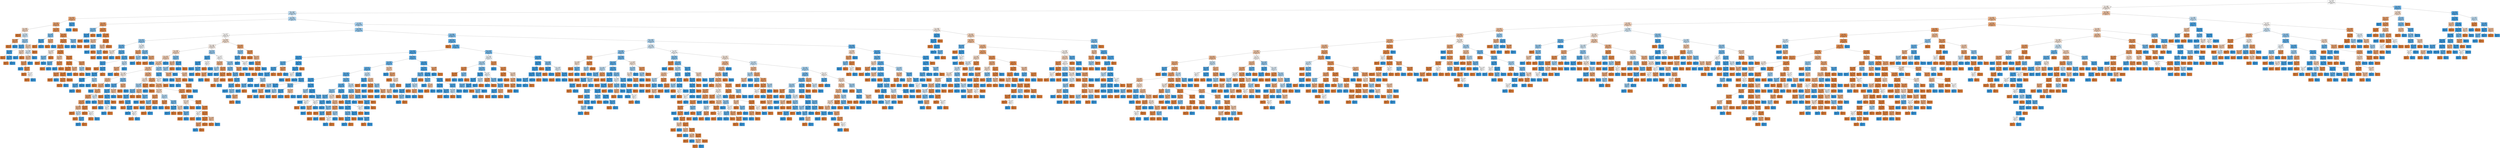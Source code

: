 digraph Tree {
node [shape=box, style="filled", color="black", fontname="helvetica"] ;
edge [fontname="helvetica"] ;
0 [label="O1 <= -0.002\ngini = 0.5\nsamples = 12570\nvalue = [6285, 6285]\nclass = 0", fillcolor="#ffffff"] ;
1 [label="P7 <= -0.009\ngini = 0.499\nsamples = 11558\nvalue = [6090, 5468]\nclass = 0", fillcolor="#fcf2eb"] ;
0 -> 1 [labeldistance=2.5, labelangle=45, headlabel="True"] ;
2 [label="AF4 <= -0.016\ngini = 0.485\nsamples = 5951\nvalue = [2457, 3494]\nclass = 1", fillcolor="#c4e2f7"] ;
1 -> 2 ;
3 [label="F8 <= -0.019\ngini = 0.361\nsamples = 469\nvalue = [358, 111]\nclass = 0", fillcolor="#eda876"] ;
2 -> 3 ;
4 [label="F8 <= -0.057\ngini = 0.334\nsamples = 453\nvalue = [357, 96]\nclass = 0", fillcolor="#eca36e"] ;
3 -> 4 ;
5 [label="F8 <= -0.087\ngini = 0.485\nsamples = 133\nvalue = [78, 55]\nclass = 0", fillcolor="#f7dac5"] ;
4 -> 5 ;
6 [label="gini = 0.0\nsamples = 36\nvalue = [36, 0]\nclass = 0", fillcolor="#e58139"] ;
5 -> 6 ;
7 [label="F4 <= -0.963\ngini = 0.491\nsamples = 97\nvalue = [42, 55]\nclass = 1", fillcolor="#d0e8f9"] ;
5 -> 7 ;
8 [label="O1 <= -0.009\ngini = 0.298\nsamples = 22\nvalue = [18, 4]\nclass = 0", fillcolor="#eb9d65"] ;
7 -> 8 ;
9 [label="gini = 0.0\nsamples = 18\nvalue = [18, 0]\nclass = 0", fillcolor="#e58139"] ;
8 -> 9 ;
10 [label="gini = 0.0\nsamples = 4\nvalue = [0, 4]\nclass = 1", fillcolor="#399de5"] ;
8 -> 10 ;
11 [label="FC6 <= -1.035\ngini = 0.435\nsamples = 75\nvalue = [24, 51]\nclass = 1", fillcolor="#96cbf1"] ;
7 -> 11 ;
12 [label="O2 <= -0.172\ngini = 0.201\nsamples = 44\nvalue = [5, 39]\nclass = 1", fillcolor="#52aae8"] ;
11 -> 12 ;
13 [label="O2 <= -0.96\ngini = 0.097\nsamples = 39\nvalue = [2, 37]\nclass = 1", fillcolor="#44a2e6"] ;
12 -> 13 ;
14 [label="gini = 0.0\nsamples = 1\nvalue = [1, 0]\nclass = 0", fillcolor="#e58139"] ;
13 -> 14 ;
15 [label="F7 <= -0.86\ngini = 0.051\nsamples = 38\nvalue = [1, 37]\nclass = 1", fillcolor="#3ea0e6"] ;
13 -> 15 ;
16 [label="gini = 0.0\nsamples = 1\nvalue = [1, 0]\nclass = 0", fillcolor="#e58139"] ;
15 -> 16 ;
17 [label="gini = 0.0\nsamples = 37\nvalue = [0, 37]\nclass = 1", fillcolor="#399de5"] ;
15 -> 17 ;
18 [label="F7 <= -0.598\ngini = 0.48\nsamples = 5\nvalue = [3, 2]\nclass = 0", fillcolor="#f6d5bd"] ;
12 -> 18 ;
19 [label="gini = 0.0\nsamples = 2\nvalue = [0, 2]\nclass = 1", fillcolor="#399de5"] ;
18 -> 19 ;
20 [label="gini = 0.0\nsamples = 3\nvalue = [3, 0]\nclass = 0", fillcolor="#e58139"] ;
18 -> 20 ;
21 [label="AF4 <= -0.021\ngini = 0.475\nsamples = 31\nvalue = [19, 12]\nclass = 0", fillcolor="#f5d1b6"] ;
11 -> 21 ;
22 [label="F4 <= -0.648\ngini = 0.496\nsamples = 22\nvalue = [10, 12]\nclass = 1", fillcolor="#deeffb"] ;
21 -> 22 ;
23 [label="T8 <= -0.486\ngini = 0.444\nsamples = 15\nvalue = [10, 5]\nclass = 0", fillcolor="#f2c09c"] ;
22 -> 23 ;
24 [label="AF4 <= -0.025\ngini = 0.278\nsamples = 12\nvalue = [10, 2]\nclass = 0", fillcolor="#ea9a61"] ;
23 -> 24 ;
25 [label="gini = 0.0\nsamples = 1\nvalue = [0, 1]\nclass = 1", fillcolor="#399de5"] ;
24 -> 25 ;
26 [label="O2 <= -0.023\ngini = 0.165\nsamples = 11\nvalue = [10, 1]\nclass = 0", fillcolor="#e88e4d"] ;
24 -> 26 ;
27 [label="gini = 0.0\nsamples = 9\nvalue = [9, 0]\nclass = 0", fillcolor="#e58139"] ;
26 -> 27 ;
28 [label="F4 <= -0.877\ngini = 0.5\nsamples = 2\nvalue = [1, 1]\nclass = 0", fillcolor="#ffffff"] ;
26 -> 28 ;
29 [label="gini = 0.0\nsamples = 1\nvalue = [1, 0]\nclass = 0", fillcolor="#e58139"] ;
28 -> 29 ;
30 [label="gini = 0.0\nsamples = 1\nvalue = [0, 1]\nclass = 1", fillcolor="#399de5"] ;
28 -> 30 ;
31 [label="gini = 0.0\nsamples = 3\nvalue = [0, 3]\nclass = 1", fillcolor="#399de5"] ;
23 -> 31 ;
32 [label="gini = 0.0\nsamples = 7\nvalue = [0, 7]\nclass = 1", fillcolor="#399de5"] ;
22 -> 32 ;
33 [label="gini = 0.0\nsamples = 9\nvalue = [9, 0]\nclass = 0", fillcolor="#e58139"] ;
21 -> 33 ;
34 [label="F7 <= -1.122\ngini = 0.223\nsamples = 320\nvalue = [279, 41]\nclass = 0", fillcolor="#e99456"] ;
4 -> 34 ;
35 [label="F3 <= -0.437\ngini = 0.375\nsamples = 16\nvalue = [4, 12]\nclass = 1", fillcolor="#7bbeee"] ;
34 -> 35 ;
36 [label="AF4 <= -0.017\ngini = 0.153\nsamples = 12\nvalue = [1, 11]\nclass = 1", fillcolor="#4ba6e7"] ;
35 -> 36 ;
37 [label="gini = 0.0\nsamples = 1\nvalue = [1, 0]\nclass = 0", fillcolor="#e58139"] ;
36 -> 37 ;
38 [label="gini = 0.0\nsamples = 11\nvalue = [0, 11]\nclass = 1", fillcolor="#399de5"] ;
36 -> 38 ;
39 [label="O2 <= 0.336\ngini = 0.375\nsamples = 4\nvalue = [3, 1]\nclass = 0", fillcolor="#eeab7b"] ;
35 -> 39 ;
40 [label="gini = 0.0\nsamples = 3\nvalue = [3, 0]\nclass = 0", fillcolor="#e58139"] ;
39 -> 40 ;
41 [label="gini = 0.0\nsamples = 1\nvalue = [0, 1]\nclass = 1", fillcolor="#399de5"] ;
39 -> 41 ;
42 [label="T8 <= -0.048\ngini = 0.173\nsamples = 304\nvalue = [275, 29]\nclass = 0", fillcolor="#e88e4e"] ;
34 -> 42 ;
43 [label="FC5 <= -0.004\ngini = 0.143\nsamples = 296\nvalue = [273, 23]\nclass = 0", fillcolor="#e78c4a"] ;
42 -> 43 ;
44 [label="T7 <= -0.603\ngini = 0.127\nsamples = 293\nvalue = [273, 20]\nclass = 0", fillcolor="#e78a48"] ;
43 -> 44 ;
45 [label="O1 <= -0.012\ngini = 0.497\nsamples = 13\nvalue = [7, 6]\nclass = 0", fillcolor="#fbede3"] ;
44 -> 45 ;
46 [label="FC5 <= -0.015\ngini = 0.375\nsamples = 8\nvalue = [2, 6]\nclass = 1", fillcolor="#7bbeee"] ;
45 -> 46 ;
47 [label="gini = 0.0\nsamples = 2\nvalue = [2, 0]\nclass = 0", fillcolor="#e58139"] ;
46 -> 47 ;
48 [label="gini = 0.0\nsamples = 6\nvalue = [0, 6]\nclass = 1", fillcolor="#399de5"] ;
46 -> 48 ;
49 [label="gini = 0.0\nsamples = 5\nvalue = [5, 0]\nclass = 0", fillcolor="#e58139"] ;
45 -> 49 ;
50 [label="F7 <= -0.899\ngini = 0.095\nsamples = 280\nvalue = [266, 14]\nclass = 0", fillcolor="#e68843"] ;
44 -> 50 ;
51 [label="F4 <= -0.432\ngini = 0.457\nsamples = 17\nvalue = [11, 6]\nclass = 0", fillcolor="#f3c6a5"] ;
50 -> 51 ;
52 [label="F3 <= -1.072\ngini = 0.278\nsamples = 6\nvalue = [1, 5]\nclass = 1", fillcolor="#61b1ea"] ;
51 -> 52 ;
53 [label="gini = 0.0\nsamples = 1\nvalue = [1, 0]\nclass = 0", fillcolor="#e58139"] ;
52 -> 53 ;
54 [label="gini = 0.0\nsamples = 5\nvalue = [0, 5]\nclass = 1", fillcolor="#399de5"] ;
52 -> 54 ;
55 [label="P8 <= -0.019\ngini = 0.165\nsamples = 11\nvalue = [10, 1]\nclass = 0", fillcolor="#e88e4d"] ;
51 -> 55 ;
56 [label="gini = 0.0\nsamples = 1\nvalue = [0, 1]\nclass = 1", fillcolor="#399de5"] ;
55 -> 56 ;
57 [label="gini = 0.0\nsamples = 10\nvalue = [10, 0]\nclass = 0", fillcolor="#e58139"] ;
55 -> 57 ;
58 [label="FC5 <= -0.008\ngini = 0.059\nsamples = 263\nvalue = [255, 8]\nclass = 0", fillcolor="#e6853f"] ;
50 -> 58 ;
59 [label="F8 <= -0.022\ngini = 0.033\nsamples = 239\nvalue = [235, 4]\nclass = 0", fillcolor="#e5833c"] ;
58 -> 59 ;
60 [label="F7 <= -0.832\ngini = 0.017\nsamples = 232\nvalue = [230, 2]\nclass = 0", fillcolor="#e5823b"] ;
59 -> 60 ;
61 [label="FC5 <= -0.012\ngini = 0.18\nsamples = 10\nvalue = [9, 1]\nclass = 0", fillcolor="#e88f4f"] ;
60 -> 61 ;
62 [label="gini = 0.0\nsamples = 9\nvalue = [9, 0]\nclass = 0", fillcolor="#e58139"] ;
61 -> 62 ;
63 [label="gini = 0.0\nsamples = 1\nvalue = [0, 1]\nclass = 1", fillcolor="#399de5"] ;
61 -> 63 ;
64 [label="P8 <= -0.023\ngini = 0.009\nsamples = 222\nvalue = [221, 1]\nclass = 0", fillcolor="#e5823a"] ;
60 -> 64 ;
65 [label="F4 <= -0.617\ngini = 0.142\nsamples = 13\nvalue = [12, 1]\nclass = 0", fillcolor="#e78c49"] ;
64 -> 65 ;
66 [label="gini = 0.0\nsamples = 12\nvalue = [12, 0]\nclass = 0", fillcolor="#e58139"] ;
65 -> 66 ;
67 [label="gini = 0.0\nsamples = 1\nvalue = [0, 1]\nclass = 1", fillcolor="#399de5"] ;
65 -> 67 ;
68 [label="gini = 0.0\nsamples = 209\nvalue = [209, 0]\nclass = 0", fillcolor="#e58139"] ;
64 -> 68 ;
69 [label="P7 <= -0.012\ngini = 0.408\nsamples = 7\nvalue = [5, 2]\nclass = 0", fillcolor="#efb388"] ;
59 -> 69 ;
70 [label="gini = 0.0\nsamples = 2\nvalue = [0, 2]\nclass = 1", fillcolor="#399de5"] ;
69 -> 70 ;
71 [label="gini = 0.0\nsamples = 5\nvalue = [5, 0]\nclass = 0", fillcolor="#e58139"] ;
69 -> 71 ;
72 [label="O2 <= -0.602\ngini = 0.278\nsamples = 24\nvalue = [20, 4]\nclass = 0", fillcolor="#ea9a61"] ;
58 -> 72 ;
73 [label="F4 <= -0.722\ngini = 0.444\nsamples = 6\nvalue = [2, 4]\nclass = 1", fillcolor="#9ccef2"] ;
72 -> 73 ;
74 [label="gini = 0.0\nsamples = 2\nvalue = [2, 0]\nclass = 0", fillcolor="#e58139"] ;
73 -> 74 ;
75 [label="gini = 0.0\nsamples = 4\nvalue = [0, 4]\nclass = 1", fillcolor="#399de5"] ;
73 -> 75 ;
76 [label="gini = 0.0\nsamples = 18\nvalue = [18, 0]\nclass = 0", fillcolor="#e58139"] ;
72 -> 76 ;
77 [label="gini = 0.0\nsamples = 3\nvalue = [0, 3]\nclass = 1", fillcolor="#399de5"] ;
43 -> 77 ;
78 [label="FC6 <= -0.201\ngini = 0.375\nsamples = 8\nvalue = [2, 6]\nclass = 1", fillcolor="#7bbeee"] ;
42 -> 78 ;
79 [label="gini = 0.0\nsamples = 6\nvalue = [0, 6]\nclass = 1", fillcolor="#399de5"] ;
78 -> 79 ;
80 [label="gini = 0.0\nsamples = 2\nvalue = [2, 0]\nclass = 0", fillcolor="#e58139"] ;
78 -> 80 ;
81 [label="O2 <= -0.364\ngini = 0.117\nsamples = 16\nvalue = [1, 15]\nclass = 1", fillcolor="#46a4e7"] ;
3 -> 81 ;
82 [label="gini = 0.0\nsamples = 15\nvalue = [0, 15]\nclass = 1", fillcolor="#399de5"] ;
81 -> 82 ;
83 [label="gini = 0.0\nsamples = 1\nvalue = [1, 0]\nclass = 0", fillcolor="#e58139"] ;
81 -> 83 ;
84 [label="P7 <= -0.018\ngini = 0.473\nsamples = 5482\nvalue = [2099, 3383]\nclass = 1", fillcolor="#b4daf5"] ;
2 -> 84 ;
85 [label="T8 <= -0.601\ngini = 0.292\nsamples = 276\nvalue = [227, 49]\nclass = 0", fillcolor="#eb9c64"] ;
84 -> 85 ;
86 [label="F4 <= -0.179\ngini = 0.381\nsamples = 39\nvalue = [10, 29]\nclass = 1", fillcolor="#7dbfee"] ;
85 -> 86 ;
87 [label="FC6 <= -1.219\ngini = 0.064\nsamples = 30\nvalue = [1, 29]\nclass = 1", fillcolor="#40a0e6"] ;
86 -> 87 ;
88 [label="gini = 0.0\nsamples = 1\nvalue = [1, 0]\nclass = 0", fillcolor="#e58139"] ;
87 -> 88 ;
89 [label="gini = 0.0\nsamples = 29\nvalue = [0, 29]\nclass = 1", fillcolor="#399de5"] ;
87 -> 89 ;
90 [label="gini = 0.0\nsamples = 9\nvalue = [9, 0]\nclass = 0", fillcolor="#e58139"] ;
86 -> 90 ;
91 [label="F7 <= -1.011\ngini = 0.155\nsamples = 237\nvalue = [217, 20]\nclass = 0", fillcolor="#e78d4b"] ;
85 -> 91 ;
92 [label="gini = 0.0\nsamples = 8\nvalue = [0, 8]\nclass = 1", fillcolor="#399de5"] ;
91 -> 92 ;
93 [label="FC5 <= -0.011\ngini = 0.099\nsamples = 229\nvalue = [217, 12]\nclass = 0", fillcolor="#e68844"] ;
91 -> 93 ;
94 [label="AF4 <= -0.011\ngini = 0.454\nsamples = 23\nvalue = [15, 8]\nclass = 0", fillcolor="#f3c4a3"] ;
93 -> 94 ;
95 [label="gini = 0.0\nsamples = 14\nvalue = [14, 0]\nclass = 0", fillcolor="#e58139"] ;
94 -> 95 ;
96 [label="P7 <= -0.018\ngini = 0.198\nsamples = 9\nvalue = [1, 8]\nclass = 1", fillcolor="#52a9e8"] ;
94 -> 96 ;
97 [label="gini = 0.0\nsamples = 8\nvalue = [0, 8]\nclass = 1", fillcolor="#399de5"] ;
96 -> 97 ;
98 [label="gini = 0.0\nsamples = 1\nvalue = [1, 0]\nclass = 0", fillcolor="#e58139"] ;
96 -> 98 ;
99 [label="O1 <= -0.011\ngini = 0.038\nsamples = 206\nvalue = [202, 4]\nclass = 0", fillcolor="#e6833d"] ;
93 -> 99 ;
100 [label="F3 <= -0.067\ngini = 0.444\nsamples = 12\nvalue = [8, 4]\nclass = 0", fillcolor="#f2c09c"] ;
99 -> 100 ;
101 [label="F4 <= -0.512\ngini = 0.32\nsamples = 5\nvalue = [1, 4]\nclass = 1", fillcolor="#6ab6ec"] ;
100 -> 101 ;
102 [label="gini = 0.0\nsamples = 1\nvalue = [1, 0]\nclass = 0", fillcolor="#e58139"] ;
101 -> 102 ;
103 [label="gini = 0.0\nsamples = 4\nvalue = [0, 4]\nclass = 1", fillcolor="#399de5"] ;
101 -> 103 ;
104 [label="gini = 0.0\nsamples = 7\nvalue = [7, 0]\nclass = 0", fillcolor="#e58139"] ;
100 -> 104 ;
105 [label="gini = 0.0\nsamples = 194\nvalue = [194, 0]\nclass = 0", fillcolor="#e58139"] ;
99 -> 105 ;
106 [label="F7 <= 0.153\ngini = 0.461\nsamples = 5206\nvalue = [1872, 3334]\nclass = 1", fillcolor="#a8d4f4"] ;
84 -> 106 ;
107 [label="F4 <= -0.339\ngini = 0.434\nsamples = 4201\nvalue = [1335, 2866]\nclass = 1", fillcolor="#95cbf1"] ;
106 -> 107 ;
108 [label="O2 <= -0.675\ngini = 0.5\nsamples = 930\nvalue = [471, 459]\nclass = 0", fillcolor="#fefcfa"] ;
107 -> 108 ;
109 [label="T8 <= -0.45\ngini = 0.416\nsamples = 190\nvalue = [56, 134]\nclass = 1", fillcolor="#8cc6f0"] ;
108 -> 109 ;
110 [label="F4 <= -0.679\ngini = 0.301\nsamples = 119\nvalue = [22, 97]\nclass = 1", fillcolor="#66b3eb"] ;
109 -> 110 ;
111 [label="AF3 <= -0.019\ngini = 0.498\nsamples = 15\nvalue = [8, 7]\nclass = 0", fillcolor="#fcefe6"] ;
110 -> 111 ;
112 [label="gini = 0.0\nsamples = 8\nvalue = [8, 0]\nclass = 0", fillcolor="#e58139"] ;
111 -> 112 ;
113 [label="gini = 0.0\nsamples = 7\nvalue = [0, 7]\nclass = 1", fillcolor="#399de5"] ;
111 -> 113 ;
114 [label="FC6 <= -1.341\ngini = 0.233\nsamples = 104\nvalue = [14, 90]\nclass = 1", fillcolor="#58ace9"] ;
110 -> 114 ;
115 [label="gini = 0.0\nsamples = 3\nvalue = [3, 0]\nclass = 0", fillcolor="#e58139"] ;
114 -> 115 ;
116 [label="P7 <= -0.011\ngini = 0.194\nsamples = 101\nvalue = [11, 90]\nclass = 1", fillcolor="#51a9e8"] ;
114 -> 116 ;
117 [label="FC5 <= -0.016\ngini = 0.11\nsamples = 86\nvalue = [5, 81]\nclass = 1", fillcolor="#45a3e7"] ;
116 -> 117 ;
118 [label="gini = 0.0\nsamples = 1\nvalue = [1, 0]\nclass = 0", fillcolor="#e58139"] ;
117 -> 118 ;
119 [label="FC6 <= -0.058\ngini = 0.09\nsamples = 85\nvalue = [4, 81]\nclass = 1", fillcolor="#43a2e6"] ;
117 -> 119 ;
120 [label="FC6 <= -0.228\ngini = 0.069\nsamples = 84\nvalue = [3, 81]\nclass = 1", fillcolor="#40a1e6"] ;
119 -> 120 ;
121 [label="F7 <= -0.497\ngini = 0.048\nsamples = 81\nvalue = [2, 79]\nclass = 1", fillcolor="#3e9fe6"] ;
120 -> 121 ;
122 [label="F3 <= -0.431\ngini = 0.219\nsamples = 16\nvalue = [2, 14]\nclass = 1", fillcolor="#55abe9"] ;
121 -> 122 ;
123 [label="gini = 0.0\nsamples = 14\nvalue = [0, 14]\nclass = 1", fillcolor="#399de5"] ;
122 -> 123 ;
124 [label="gini = 0.0\nsamples = 2\nvalue = [2, 0]\nclass = 0", fillcolor="#e58139"] ;
122 -> 124 ;
125 [label="gini = 0.0\nsamples = 65\nvalue = [0, 65]\nclass = 1", fillcolor="#399de5"] ;
121 -> 125 ;
126 [label="P8 <= -0.02\ngini = 0.444\nsamples = 3\nvalue = [1, 2]\nclass = 1", fillcolor="#9ccef2"] ;
120 -> 126 ;
127 [label="gini = 0.0\nsamples = 2\nvalue = [0, 2]\nclass = 1", fillcolor="#399de5"] ;
126 -> 127 ;
128 [label="gini = 0.0\nsamples = 1\nvalue = [1, 0]\nclass = 0", fillcolor="#e58139"] ;
126 -> 128 ;
129 [label="gini = 0.0\nsamples = 1\nvalue = [1, 0]\nclass = 0", fillcolor="#e58139"] ;
119 -> 129 ;
130 [label="F8 <= -0.018\ngini = 0.48\nsamples = 15\nvalue = [6, 9]\nclass = 1", fillcolor="#bddef6"] ;
116 -> 130 ;
131 [label="FC6 <= -0.791\ngini = 0.375\nsamples = 8\nvalue = [6, 2]\nclass = 0", fillcolor="#eeab7b"] ;
130 -> 131 ;
132 [label="gini = 0.0\nsamples = 2\nvalue = [0, 2]\nclass = 1", fillcolor="#399de5"] ;
131 -> 132 ;
133 [label="gini = 0.0\nsamples = 6\nvalue = [6, 0]\nclass = 0", fillcolor="#e58139"] ;
131 -> 133 ;
134 [label="gini = 0.0\nsamples = 7\nvalue = [0, 7]\nclass = 1", fillcolor="#399de5"] ;
130 -> 134 ;
135 [label="F8 <= -0.018\ngini = 0.499\nsamples = 71\nvalue = [34, 37]\nclass = 1", fillcolor="#eff7fd"] ;
109 -> 135 ;
136 [label="O1 <= -0.012\ngini = 0.32\nsamples = 30\nvalue = [24, 6]\nclass = 0", fillcolor="#eca06a"] ;
135 -> 136 ;
137 [label="gini = 0.0\nsamples = 21\nvalue = [21, 0]\nclass = 0", fillcolor="#e58139"] ;
136 -> 137 ;
138 [label="FC5 <= -0.01\ngini = 0.444\nsamples = 9\nvalue = [3, 6]\nclass = 1", fillcolor="#9ccef2"] ;
136 -> 138 ;
139 [label="gini = 0.0\nsamples = 6\nvalue = [0, 6]\nclass = 1", fillcolor="#399de5"] ;
138 -> 139 ;
140 [label="gini = 0.0\nsamples = 3\nvalue = [3, 0]\nclass = 0", fillcolor="#e58139"] ;
138 -> 140 ;
141 [label="AF3 <= -0.016\ngini = 0.369\nsamples = 41\nvalue = [10, 31]\nclass = 1", fillcolor="#79bded"] ;
135 -> 141 ;
142 [label="gini = 0.0\nsamples = 28\nvalue = [0, 28]\nclass = 1", fillcolor="#399de5"] ;
141 -> 142 ;
143 [label="F7 <= -0.071\ngini = 0.355\nsamples = 13\nvalue = [10, 3]\nclass = 0", fillcolor="#eda774"] ;
141 -> 143 ;
144 [label="gini = 0.0\nsamples = 10\nvalue = [10, 0]\nclass = 0", fillcolor="#e58139"] ;
143 -> 144 ;
145 [label="gini = 0.0\nsamples = 3\nvalue = [0, 3]\nclass = 1", fillcolor="#399de5"] ;
143 -> 145 ;
146 [label="F3 <= -0.039\ngini = 0.493\nsamples = 740\nvalue = [415, 325]\nclass = 0", fillcolor="#f9e4d4"] ;
108 -> 146 ;
147 [label="AF3 <= -0.015\ngini = 0.498\nsamples = 653\nvalue = [345, 308]\nclass = 0", fillcolor="#fcf1ea"] ;
146 -> 147 ;
148 [label="F8 <= -0.009\ngini = 0.486\nsamples = 512\nvalue = [299, 213]\nclass = 0", fillcolor="#f8dbc6"] ;
147 -> 148 ;
149 [label="P8 <= -0.005\ngini = 0.474\nsamples = 471\nvalue = [289, 182]\nclass = 0", fillcolor="#f5d0b6"] ;
148 -> 149 ;
150 [label="O1 <= -0.008\ngini = 0.464\nsamples = 456\nvalue = [289, 167]\nclass = 0", fillcolor="#f4caab"] ;
149 -> 150 ;
151 [label="F8 <= -0.027\ngini = 0.442\nsamples = 407\nvalue = [273, 134]\nclass = 0", fillcolor="#f2bf9a"] ;
150 -> 151 ;
152 [label="AF3 <= -0.019\ngini = 0.498\nsamples = 134\nvalue = [71, 63]\nclass = 0", fillcolor="#fcf1e9"] ;
151 -> 152 ;
153 [label="O2 <= 0.1\ngini = 0.428\nsamples = 87\nvalue = [60, 27]\nclass = 0", fillcolor="#f1ba92"] ;
152 -> 153 ;
154 [label="T7 <= -0.692\ngini = 0.393\nsamples = 82\nvalue = [60, 22]\nclass = 0", fillcolor="#efaf82"] ;
153 -> 154 ;
155 [label="gini = 0.0\nsamples = 4\nvalue = [0, 4]\nclass = 1", fillcolor="#399de5"] ;
154 -> 155 ;
156 [label="F4 <= -0.395\ngini = 0.355\nsamples = 78\nvalue = [60, 18]\nclass = 0", fillcolor="#eda774"] ;
154 -> 156 ;
157 [label="P7 <= -0.009\ngini = 0.294\nsamples = 67\nvalue = [55, 12]\nclass = 0", fillcolor="#eb9c64"] ;
156 -> 157 ;
158 [label="F4 <= -0.58\ngini = 0.26\nsamples = 65\nvalue = [55, 10]\nclass = 0", fillcolor="#ea985d"] ;
157 -> 158 ;
159 [label="F7 <= -0.687\ngini = 0.426\nsamples = 26\nvalue = [18, 8]\nclass = 0", fillcolor="#f1b991"] ;
158 -> 159 ;
160 [label="gini = 0.0\nsamples = 12\nvalue = [12, 0]\nclass = 0", fillcolor="#e58139"] ;
159 -> 160 ;
161 [label="T8 <= -0.742\ngini = 0.49\nsamples = 14\nvalue = [6, 8]\nclass = 1", fillcolor="#cee6f8"] ;
159 -> 161 ;
162 [label="gini = 0.0\nsamples = 5\nvalue = [5, 0]\nclass = 0", fillcolor="#e58139"] ;
161 -> 162 ;
163 [label="O2 <= 0.047\ngini = 0.198\nsamples = 9\nvalue = [1, 8]\nclass = 1", fillcolor="#52a9e8"] ;
161 -> 163 ;
164 [label="gini = 0.0\nsamples = 8\nvalue = [0, 8]\nclass = 1", fillcolor="#399de5"] ;
163 -> 164 ;
165 [label="gini = 0.0\nsamples = 1\nvalue = [1, 0]\nclass = 0", fillcolor="#e58139"] ;
163 -> 165 ;
166 [label="FC6 <= -0.174\ngini = 0.097\nsamples = 39\nvalue = [37, 2]\nclass = 0", fillcolor="#e68844"] ;
158 -> 166 ;
167 [label="gini = 0.0\nsamples = 35\nvalue = [35, 0]\nclass = 0", fillcolor="#e58139"] ;
166 -> 167 ;
168 [label="O1 <= -0.013\ngini = 0.5\nsamples = 4\nvalue = [2, 2]\nclass = 0", fillcolor="#ffffff"] ;
166 -> 168 ;
169 [label="gini = 0.0\nsamples = 2\nvalue = [2, 0]\nclass = 0", fillcolor="#e58139"] ;
168 -> 169 ;
170 [label="gini = 0.0\nsamples = 2\nvalue = [0, 2]\nclass = 1", fillcolor="#399de5"] ;
168 -> 170 ;
171 [label="gini = 0.0\nsamples = 2\nvalue = [0, 2]\nclass = 1", fillcolor="#399de5"] ;
157 -> 171 ;
172 [label="T7 <= -0.486\ngini = 0.496\nsamples = 11\nvalue = [5, 6]\nclass = 1", fillcolor="#deeffb"] ;
156 -> 172 ;
173 [label="gini = 0.0\nsamples = 5\nvalue = [0, 5]\nclass = 1", fillcolor="#399de5"] ;
172 -> 173 ;
174 [label="FC6 <= -0.113\ngini = 0.278\nsamples = 6\nvalue = [5, 1]\nclass = 0", fillcolor="#ea9a61"] ;
172 -> 174 ;
175 [label="gini = 0.0\nsamples = 5\nvalue = [5, 0]\nclass = 0", fillcolor="#e58139"] ;
174 -> 175 ;
176 [label="gini = 0.0\nsamples = 1\nvalue = [0, 1]\nclass = 1", fillcolor="#399de5"] ;
174 -> 176 ;
177 [label="gini = 0.0\nsamples = 5\nvalue = [0, 5]\nclass = 1", fillcolor="#399de5"] ;
153 -> 177 ;
178 [label="F3 <= -0.212\ngini = 0.359\nsamples = 47\nvalue = [11, 36]\nclass = 1", fillcolor="#76bbed"] ;
152 -> 178 ;
179 [label="FC5 <= -0.009\ngini = 0.224\nsamples = 39\nvalue = [5, 34]\nclass = 1", fillcolor="#56abe9"] ;
178 -> 179 ;
180 [label="F3 <= -0.691\ngini = 0.153\nsamples = 36\nvalue = [3, 33]\nclass = 1", fillcolor="#4ba6e7"] ;
179 -> 180 ;
181 [label="gini = 0.0\nsamples = 1\nvalue = [1, 0]\nclass = 0", fillcolor="#e58139"] ;
180 -> 181 ;
182 [label="P7 <= -0.01\ngini = 0.108\nsamples = 35\nvalue = [2, 33]\nclass = 1", fillcolor="#45a3e7"] ;
180 -> 182 ;
183 [label="O1 <= -0.014\ngini = 0.057\nsamples = 34\nvalue = [1, 33]\nclass = 1", fillcolor="#3fa0e6"] ;
182 -> 183 ;
184 [label="F4 <= -0.494\ngini = 0.5\nsamples = 2\nvalue = [1, 1]\nclass = 0", fillcolor="#ffffff"] ;
183 -> 184 ;
185 [label="gini = 0.0\nsamples = 1\nvalue = [0, 1]\nclass = 1", fillcolor="#399de5"] ;
184 -> 185 ;
186 [label="gini = 0.0\nsamples = 1\nvalue = [1, 0]\nclass = 0", fillcolor="#e58139"] ;
184 -> 186 ;
187 [label="gini = 0.0\nsamples = 32\nvalue = [0, 32]\nclass = 1", fillcolor="#399de5"] ;
183 -> 187 ;
188 [label="gini = 0.0\nsamples = 1\nvalue = [1, 0]\nclass = 0", fillcolor="#e58139"] ;
182 -> 188 ;
189 [label="AF3 <= -0.018\ngini = 0.444\nsamples = 3\nvalue = [2, 1]\nclass = 0", fillcolor="#f2c09c"] ;
179 -> 189 ;
190 [label="gini = 0.0\nsamples = 1\nvalue = [0, 1]\nclass = 1", fillcolor="#399de5"] ;
189 -> 190 ;
191 [label="gini = 0.0\nsamples = 2\nvalue = [2, 0]\nclass = 0", fillcolor="#e58139"] ;
189 -> 191 ;
192 [label="F4 <= -0.407\ngini = 0.375\nsamples = 8\nvalue = [6, 2]\nclass = 0", fillcolor="#eeab7b"] ;
178 -> 192 ;
193 [label="gini = 0.0\nsamples = 6\nvalue = [6, 0]\nclass = 0", fillcolor="#e58139"] ;
192 -> 193 ;
194 [label="gini = 0.0\nsamples = 2\nvalue = [0, 2]\nclass = 1", fillcolor="#399de5"] ;
192 -> 194 ;
195 [label="F3 <= -0.437\ngini = 0.385\nsamples = 273\nvalue = [202, 71]\nclass = 0", fillcolor="#eead7f"] ;
151 -> 195 ;
196 [label="F7 <= -0.09\ngini = 0.496\nsamples = 68\nvalue = [37, 31]\nclass = 0", fillcolor="#fbebdf"] ;
195 -> 196 ;
197 [label="AF4 <= -0.013\ngini = 0.454\nsamples = 46\nvalue = [16, 30]\nclass = 1", fillcolor="#a3d1f3"] ;
196 -> 197 ;
198 [label="FC5 <= -0.01\ngini = 0.305\nsamples = 32\nvalue = [6, 26]\nclass = 1", fillcolor="#67b4eb"] ;
197 -> 198 ;
199 [label="AF4 <= -0.015\ngini = 0.185\nsamples = 29\nvalue = [3, 26]\nclass = 1", fillcolor="#50a8e8"] ;
198 -> 199 ;
200 [label="gini = 0.0\nsamples = 1\nvalue = [1, 0]\nclass = 0", fillcolor="#e58139"] ;
199 -> 200 ;
201 [label="T7 <= -0.692\ngini = 0.133\nsamples = 28\nvalue = [2, 26]\nclass = 1", fillcolor="#48a5e7"] ;
199 -> 201 ;
202 [label="gini = 0.0\nsamples = 1\nvalue = [1, 0]\nclass = 0", fillcolor="#e58139"] ;
201 -> 202 ;
203 [label="FC6 <= -0.052\ngini = 0.071\nsamples = 27\nvalue = [1, 26]\nclass = 1", fillcolor="#41a1e6"] ;
201 -> 203 ;
204 [label="gini = 0.0\nsamples = 25\nvalue = [0, 25]\nclass = 1", fillcolor="#399de5"] ;
203 -> 204 ;
205 [label="O1 <= -0.012\ngini = 0.5\nsamples = 2\nvalue = [1, 1]\nclass = 0", fillcolor="#ffffff"] ;
203 -> 205 ;
206 [label="gini = 0.0\nsamples = 1\nvalue = [1, 0]\nclass = 0", fillcolor="#e58139"] ;
205 -> 206 ;
207 [label="gini = 0.0\nsamples = 1\nvalue = [0, 1]\nclass = 1", fillcolor="#399de5"] ;
205 -> 207 ;
208 [label="gini = 0.0\nsamples = 3\nvalue = [3, 0]\nclass = 0", fillcolor="#e58139"] ;
198 -> 208 ;
209 [label="T7 <= -0.279\ngini = 0.408\nsamples = 14\nvalue = [10, 4]\nclass = 0", fillcolor="#efb388"] ;
197 -> 209 ;
210 [label="gini = 0.0\nsamples = 9\nvalue = [9, 0]\nclass = 0", fillcolor="#e58139"] ;
209 -> 210 ;
211 [label="FC6 <= -0.187\ngini = 0.32\nsamples = 5\nvalue = [1, 4]\nclass = 1", fillcolor="#6ab6ec"] ;
209 -> 211 ;
212 [label="gini = 0.0\nsamples = 4\nvalue = [0, 4]\nclass = 1", fillcolor="#399de5"] ;
211 -> 212 ;
213 [label="gini = 0.0\nsamples = 1\nvalue = [1, 0]\nclass = 0", fillcolor="#e58139"] ;
211 -> 213 ;
214 [label="FC6 <= -0.472\ngini = 0.087\nsamples = 22\nvalue = [21, 1]\nclass = 0", fillcolor="#e68742"] ;
196 -> 214 ;
215 [label="gini = 0.0\nsamples = 1\nvalue = [0, 1]\nclass = 1", fillcolor="#399de5"] ;
214 -> 215 ;
216 [label="gini = 0.0\nsamples = 21\nvalue = [21, 0]\nclass = 0", fillcolor="#e58139"] ;
214 -> 216 ;
217 [label="P7 <= -0.013\ngini = 0.314\nsamples = 205\nvalue = [165, 40]\nclass = 0", fillcolor="#eba069"] ;
195 -> 217 ;
218 [label="gini = 0.0\nsamples = 52\nvalue = [52, 0]\nclass = 0", fillcolor="#e58139"] ;
217 -> 218 ;
219 [label="P7 <= -0.01\ngini = 0.386\nsamples = 153\nvalue = [113, 40]\nclass = 0", fillcolor="#eeae7f"] ;
217 -> 219 ;
220 [label="AF3 <= -0.018\ngini = 0.485\nsamples = 70\nvalue = [41, 29]\nclass = 0", fillcolor="#f7dac5"] ;
219 -> 220 ;
221 [label="O2 <= -0.452\ngini = 0.271\nsamples = 31\nvalue = [26, 5]\nclass = 0", fillcolor="#ea995f"] ;
220 -> 221 ;
222 [label="O2 <= -0.618\ngini = 0.375\nsamples = 4\nvalue = [1, 3]\nclass = 1", fillcolor="#7bbeee"] ;
221 -> 222 ;
223 [label="gini = 0.0\nsamples = 1\nvalue = [1, 0]\nclass = 0", fillcolor="#e58139"] ;
222 -> 223 ;
224 [label="gini = 0.0\nsamples = 3\nvalue = [0, 3]\nclass = 1", fillcolor="#399de5"] ;
222 -> 224 ;
225 [label="FC6 <= -0.085\ngini = 0.137\nsamples = 27\nvalue = [25, 2]\nclass = 0", fillcolor="#e78b49"] ;
221 -> 225 ;
226 [label="P8 <= -0.006\ngini = 0.074\nsamples = 26\nvalue = [25, 1]\nclass = 0", fillcolor="#e68641"] ;
225 -> 226 ;
227 [label="gini = 0.0\nsamples = 25\nvalue = [25, 0]\nclass = 0", fillcolor="#e58139"] ;
226 -> 227 ;
228 [label="gini = 0.0\nsamples = 1\nvalue = [0, 1]\nclass = 1", fillcolor="#399de5"] ;
226 -> 228 ;
229 [label="gini = 0.0\nsamples = 1\nvalue = [0, 1]\nclass = 1", fillcolor="#399de5"] ;
225 -> 229 ;
230 [label="T8 <= -0.493\ngini = 0.473\nsamples = 39\nvalue = [15, 24]\nclass = 1", fillcolor="#b5daf5"] ;
220 -> 230 ;
231 [label="F8 <= -0.024\ngini = 0.198\nsamples = 9\nvalue = [8, 1]\nclass = 0", fillcolor="#e89152"] ;
230 -> 231 ;
232 [label="gini = 0.0\nsamples = 1\nvalue = [0, 1]\nclass = 1", fillcolor="#399de5"] ;
231 -> 232 ;
233 [label="gini = 0.0\nsamples = 8\nvalue = [8, 0]\nclass = 0", fillcolor="#e58139"] ;
231 -> 233 ;
234 [label="F3 <= -0.313\ngini = 0.358\nsamples = 30\nvalue = [7, 23]\nclass = 1", fillcolor="#75bbed"] ;
230 -> 234 ;
235 [label="FC5 <= -0.008\ngini = 0.095\nsamples = 20\nvalue = [1, 19]\nclass = 1", fillcolor="#43a2e6"] ;
234 -> 235 ;
236 [label="gini = 0.0\nsamples = 19\nvalue = [0, 19]\nclass = 1", fillcolor="#399de5"] ;
235 -> 236 ;
237 [label="gini = 0.0\nsamples = 1\nvalue = [1, 0]\nclass = 0", fillcolor="#e58139"] ;
235 -> 237 ;
238 [label="F7 <= -0.391\ngini = 0.48\nsamples = 10\nvalue = [6, 4]\nclass = 0", fillcolor="#f6d5bd"] ;
234 -> 238 ;
239 [label="gini = 0.0\nsamples = 5\nvalue = [5, 0]\nclass = 0", fillcolor="#e58139"] ;
238 -> 239 ;
240 [label="AF4 <= -0.014\ngini = 0.32\nsamples = 5\nvalue = [1, 4]\nclass = 1", fillcolor="#6ab6ec"] ;
238 -> 240 ;
241 [label="gini = 0.0\nsamples = 1\nvalue = [1, 0]\nclass = 0", fillcolor="#e58139"] ;
240 -> 241 ;
242 [label="gini = 0.0\nsamples = 4\nvalue = [0, 4]\nclass = 1", fillcolor="#399de5"] ;
240 -> 242 ;
243 [label="T7 <= 0.134\ngini = 0.23\nsamples = 83\nvalue = [72, 11]\nclass = 0", fillcolor="#e99457"] ;
219 -> 243 ;
244 [label="AF4 <= -0.014\ngini = 0.18\nsamples = 80\nvalue = [72, 8]\nclass = 0", fillcolor="#e88f4f"] ;
243 -> 244 ;
245 [label="FC6 <= -0.364\ngini = 0.494\nsamples = 9\nvalue = [5, 4]\nclass = 0", fillcolor="#fae6d7"] ;
244 -> 245 ;
246 [label="gini = 0.0\nsamples = 4\nvalue = [0, 4]\nclass = 1", fillcolor="#399de5"] ;
245 -> 246 ;
247 [label="gini = 0.0\nsamples = 5\nvalue = [5, 0]\nclass = 0", fillcolor="#e58139"] ;
245 -> 247 ;
248 [label="T8 <= -0.668\ngini = 0.106\nsamples = 71\nvalue = [67, 4]\nclass = 0", fillcolor="#e78945"] ;
244 -> 248 ;
249 [label="gini = 0.0\nsamples = 1\nvalue = [0, 1]\nclass = 1", fillcolor="#399de5"] ;
248 -> 249 ;
250 [label="T7 <= -0.56\ngini = 0.082\nsamples = 70\nvalue = [67, 3]\nclass = 0", fillcolor="#e68742"] ;
248 -> 250 ;
251 [label="T7 <= -0.641\ngini = 0.5\nsamples = 2\nvalue = [1, 1]\nclass = 0", fillcolor="#ffffff"] ;
250 -> 251 ;
252 [label="gini = 0.0\nsamples = 1\nvalue = [1, 0]\nclass = 0", fillcolor="#e58139"] ;
251 -> 252 ;
253 [label="gini = 0.0\nsamples = 1\nvalue = [0, 1]\nclass = 1", fillcolor="#399de5"] ;
251 -> 253 ;
254 [label="F8 <= -0.01\ngini = 0.057\nsamples = 68\nvalue = [66, 2]\nclass = 0", fillcolor="#e6853f"] ;
250 -> 254 ;
255 [label="FC5 <= -0.013\ngini = 0.03\nsamples = 65\nvalue = [64, 1]\nclass = 0", fillcolor="#e5833c"] ;
254 -> 255 ;
256 [label="P8 <= -0.015\ngini = 0.32\nsamples = 5\nvalue = [4, 1]\nclass = 0", fillcolor="#eca06a"] ;
255 -> 256 ;
257 [label="gini = 0.0\nsamples = 1\nvalue = [0, 1]\nclass = 1", fillcolor="#399de5"] ;
256 -> 257 ;
258 [label="gini = 0.0\nsamples = 4\nvalue = [4, 0]\nclass = 0", fillcolor="#e58139"] ;
256 -> 258 ;
259 [label="gini = 0.0\nsamples = 60\nvalue = [60, 0]\nclass = 0", fillcolor="#e58139"] ;
255 -> 259 ;
260 [label="F7 <= -0.162\ngini = 0.444\nsamples = 3\nvalue = [2, 1]\nclass = 0", fillcolor="#f2c09c"] ;
254 -> 260 ;
261 [label="gini = 0.0\nsamples = 2\nvalue = [2, 0]\nclass = 0", fillcolor="#e58139"] ;
260 -> 261 ;
262 [label="gini = 0.0\nsamples = 1\nvalue = [0, 1]\nclass = 1", fillcolor="#399de5"] ;
260 -> 262 ;
263 [label="gini = 0.0\nsamples = 3\nvalue = [0, 3]\nclass = 1", fillcolor="#399de5"] ;
243 -> 263 ;
264 [label="F7 <= -0.648\ngini = 0.44\nsamples = 49\nvalue = [16, 33]\nclass = 1", fillcolor="#99cdf2"] ;
150 -> 264 ;
265 [label="O2 <= -0.452\ngini = 0.175\nsamples = 31\nvalue = [3, 28]\nclass = 1", fillcolor="#4ea8e8"] ;
264 -> 265 ;
266 [label="AF4 <= -0.014\ngini = 0.5\nsamples = 6\nvalue = [3, 3]\nclass = 0", fillcolor="#ffffff"] ;
265 -> 266 ;
267 [label="gini = 0.0\nsamples = 3\nvalue = [3, 0]\nclass = 0", fillcolor="#e58139"] ;
266 -> 267 ;
268 [label="gini = 0.0\nsamples = 3\nvalue = [0, 3]\nclass = 1", fillcolor="#399de5"] ;
266 -> 268 ;
269 [label="gini = 0.0\nsamples = 25\nvalue = [0, 25]\nclass = 1", fillcolor="#399de5"] ;
265 -> 269 ;
270 [label="FC6 <= -0.811\ngini = 0.401\nsamples = 18\nvalue = [13, 5]\nclass = 0", fillcolor="#efb185"] ;
264 -> 270 ;
271 [label="gini = 0.0\nsamples = 2\nvalue = [0, 2]\nclass = 1", fillcolor="#399de5"] ;
270 -> 271 ;
272 [label="O2 <= -0.496\ngini = 0.305\nsamples = 16\nvalue = [13, 3]\nclass = 0", fillcolor="#eb9e67"] ;
270 -> 272 ;
273 [label="gini = 0.0\nsamples = 2\nvalue = [0, 2]\nclass = 1", fillcolor="#399de5"] ;
272 -> 273 ;
274 [label="AF4 <= -0.011\ngini = 0.133\nsamples = 14\nvalue = [13, 1]\nclass = 0", fillcolor="#e78b48"] ;
272 -> 274 ;
275 [label="gini = 0.0\nsamples = 13\nvalue = [13, 0]\nclass = 0", fillcolor="#e58139"] ;
274 -> 275 ;
276 [label="gini = 0.0\nsamples = 1\nvalue = [0, 1]\nclass = 1", fillcolor="#399de5"] ;
274 -> 276 ;
277 [label="gini = 0.0\nsamples = 15\nvalue = [0, 15]\nclass = 1", fillcolor="#399de5"] ;
149 -> 277 ;
278 [label="FC5 <= -0.012\ngini = 0.369\nsamples = 41\nvalue = [10, 31]\nclass = 1", fillcolor="#79bded"] ;
148 -> 278 ;
279 [label="FC6 <= -0.18\ngini = 0.426\nsamples = 13\nvalue = [9, 4]\nclass = 0", fillcolor="#f1b991"] ;
278 -> 279 ;
280 [label="AF4 <= -0.013\ngini = 0.444\nsamples = 6\nvalue = [2, 4]\nclass = 1", fillcolor="#9ccef2"] ;
279 -> 280 ;
281 [label="gini = 0.0\nsamples = 3\nvalue = [0, 3]\nclass = 1", fillcolor="#399de5"] ;
280 -> 281 ;
282 [label="P7 <= -0.01\ngini = 0.444\nsamples = 3\nvalue = [2, 1]\nclass = 0", fillcolor="#f2c09c"] ;
280 -> 282 ;
283 [label="gini = 0.0\nsamples = 2\nvalue = [2, 0]\nclass = 0", fillcolor="#e58139"] ;
282 -> 283 ;
284 [label="gini = 0.0\nsamples = 1\nvalue = [0, 1]\nclass = 1", fillcolor="#399de5"] ;
282 -> 284 ;
285 [label="gini = 0.0\nsamples = 7\nvalue = [7, 0]\nclass = 0", fillcolor="#e58139"] ;
279 -> 285 ;
286 [label="AF3 <= -0.015\ngini = 0.069\nsamples = 28\nvalue = [1, 27]\nclass = 1", fillcolor="#40a1e6"] ;
278 -> 286 ;
287 [label="gini = 0.0\nsamples = 27\nvalue = [0, 27]\nclass = 1", fillcolor="#399de5"] ;
286 -> 287 ;
288 [label="gini = 0.0\nsamples = 1\nvalue = [1, 0]\nclass = 0", fillcolor="#e58139"] ;
286 -> 288 ;
289 [label="F8 <= -0.023\ngini = 0.44\nsamples = 141\nvalue = [46, 95]\nclass = 1", fillcolor="#99ccf2"] ;
147 -> 289 ;
290 [label="F7 <= 0.011\ngini = 0.131\nsamples = 57\nvalue = [4, 53]\nclass = 1", fillcolor="#48a4e7"] ;
289 -> 290 ;
291 [label="T8 <= -0.096\ngini = 0.038\nsamples = 51\nvalue = [1, 50]\nclass = 1", fillcolor="#3d9fe6"] ;
290 -> 291 ;
292 [label="gini = 0.0\nsamples = 44\nvalue = [0, 44]\nclass = 1", fillcolor="#399de5"] ;
291 -> 292 ;
293 [label="FC5 <= -0.012\ngini = 0.245\nsamples = 7\nvalue = [1, 6]\nclass = 1", fillcolor="#5aade9"] ;
291 -> 293 ;
294 [label="gini = 0.0\nsamples = 6\nvalue = [0, 6]\nclass = 1", fillcolor="#399de5"] ;
293 -> 294 ;
295 [label="gini = 0.0\nsamples = 1\nvalue = [1, 0]\nclass = 0", fillcolor="#e58139"] ;
293 -> 295 ;
296 [label="FC5 <= -0.01\ngini = 0.5\nsamples = 6\nvalue = [3, 3]\nclass = 0", fillcolor="#ffffff"] ;
290 -> 296 ;
297 [label="gini = 0.0\nsamples = 3\nvalue = [3, 0]\nclass = 0", fillcolor="#e58139"] ;
296 -> 297 ;
298 [label="gini = 0.0\nsamples = 3\nvalue = [0, 3]\nclass = 1", fillcolor="#399de5"] ;
296 -> 298 ;
299 [label="F7 <= -0.296\ngini = 0.5\nsamples = 84\nvalue = [42, 42]\nclass = 0", fillcolor="#ffffff"] ;
289 -> 299 ;
300 [label="FC5 <= -0.012\ngini = 0.405\nsamples = 39\nvalue = [28, 11]\nclass = 0", fillcolor="#efb287"] ;
299 -> 300 ;
301 [label="F7 <= -0.575\ngini = 0.463\nsamples = 11\nvalue = [4, 7]\nclass = 1", fillcolor="#aad5f4"] ;
300 -> 301 ;
302 [label="F7 <= -1.055\ngini = 0.32\nsamples = 5\nvalue = [4, 1]\nclass = 0", fillcolor="#eca06a"] ;
301 -> 302 ;
303 [label="gini = 0.0\nsamples = 1\nvalue = [0, 1]\nclass = 1", fillcolor="#399de5"] ;
302 -> 303 ;
304 [label="gini = 0.0\nsamples = 4\nvalue = [4, 0]\nclass = 0", fillcolor="#e58139"] ;
302 -> 304 ;
305 [label="gini = 0.0\nsamples = 6\nvalue = [0, 6]\nclass = 1", fillcolor="#399de5"] ;
301 -> 305 ;
306 [label="F8 <= -0.023\ngini = 0.245\nsamples = 28\nvalue = [24, 4]\nclass = 0", fillcolor="#e9965a"] ;
300 -> 306 ;
307 [label="gini = 0.0\nsamples = 2\nvalue = [0, 2]\nclass = 1", fillcolor="#399de5"] ;
306 -> 307 ;
308 [label="FC6 <= -0.486\ngini = 0.142\nsamples = 26\nvalue = [24, 2]\nclass = 0", fillcolor="#e78c49"] ;
306 -> 308 ;
309 [label="FC5 <= -0.01\ngini = 0.408\nsamples = 7\nvalue = [5, 2]\nclass = 0", fillcolor="#efb388"] ;
308 -> 309 ;
310 [label="gini = 0.0\nsamples = 5\nvalue = [5, 0]\nclass = 0", fillcolor="#e58139"] ;
309 -> 310 ;
311 [label="gini = 0.0\nsamples = 2\nvalue = [0, 2]\nclass = 1", fillcolor="#399de5"] ;
309 -> 311 ;
312 [label="gini = 0.0\nsamples = 19\nvalue = [19, 0]\nclass = 0", fillcolor="#e58139"] ;
308 -> 312 ;
313 [label="F7 <= 0.065\ngini = 0.429\nsamples = 45\nvalue = [14, 31]\nclass = 1", fillcolor="#92c9f1"] ;
299 -> 313 ;
314 [label="P7 <= -0.015\ngini = 0.355\nsamples = 39\nvalue = [9, 30]\nclass = 1", fillcolor="#74baed"] ;
313 -> 314 ;
315 [label="gini = 0.0\nsamples = 3\nvalue = [3, 0]\nclass = 0", fillcolor="#e58139"] ;
314 -> 315 ;
316 [label="F8 <= -0.022\ngini = 0.278\nsamples = 36\nvalue = [6, 30]\nclass = 1", fillcolor="#61b1ea"] ;
314 -> 316 ;
317 [label="gini = 0.0\nsamples = 2\nvalue = [2, 0]\nclass = 0", fillcolor="#e58139"] ;
316 -> 317 ;
318 [label="T8 <= 0.248\ngini = 0.208\nsamples = 34\nvalue = [4, 30]\nclass = 1", fillcolor="#53aae8"] ;
316 -> 318 ;
319 [label="F3 <= -0.114\ngini = 0.165\nsamples = 33\nvalue = [3, 30]\nclass = 1", fillcolor="#4da7e8"] ;
318 -> 319 ;
320 [label="gini = 0.0\nsamples = 23\nvalue = [0, 23]\nclass = 1", fillcolor="#399de5"] ;
319 -> 320 ;
321 [label="FC6 <= -0.262\ngini = 0.42\nsamples = 10\nvalue = [3, 7]\nclass = 1", fillcolor="#8ec7f0"] ;
319 -> 321 ;
322 [label="gini = 0.0\nsamples = 6\nvalue = [0, 6]\nclass = 1", fillcolor="#399de5"] ;
321 -> 322 ;
323 [label="FC6 <= -0.052\ngini = 0.375\nsamples = 4\nvalue = [3, 1]\nclass = 0", fillcolor="#eeab7b"] ;
321 -> 323 ;
324 [label="gini = 0.0\nsamples = 3\nvalue = [3, 0]\nclass = 0", fillcolor="#e58139"] ;
323 -> 324 ;
325 [label="gini = 0.0\nsamples = 1\nvalue = [0, 1]\nclass = 1", fillcolor="#399de5"] ;
323 -> 325 ;
326 [label="gini = 0.0\nsamples = 1\nvalue = [1, 0]\nclass = 0", fillcolor="#e58139"] ;
318 -> 326 ;
327 [label="T8 <= -0.129\ngini = 0.278\nsamples = 6\nvalue = [5, 1]\nclass = 0", fillcolor="#ea9a61"] ;
313 -> 327 ;
328 [label="gini = 0.0\nsamples = 5\nvalue = [5, 0]\nclass = 0", fillcolor="#e58139"] ;
327 -> 328 ;
329 [label="gini = 0.0\nsamples = 1\nvalue = [0, 1]\nclass = 1", fillcolor="#399de5"] ;
327 -> 329 ;
330 [label="T8 <= -0.451\ngini = 0.314\nsamples = 87\nvalue = [70, 17]\nclass = 0", fillcolor="#eba069"] ;
146 -> 330 ;
331 [label="FC6 <= -0.255\ngini = 0.397\nsamples = 11\nvalue = [3, 8]\nclass = 1", fillcolor="#83c2ef"] ;
330 -> 331 ;
332 [label="F4 <= -0.344\ngini = 0.198\nsamples = 9\nvalue = [1, 8]\nclass = 1", fillcolor="#52a9e8"] ;
331 -> 332 ;
333 [label="gini = 0.0\nsamples = 7\nvalue = [0, 7]\nclass = 1", fillcolor="#399de5"] ;
332 -> 333 ;
334 [label="O2 <= -0.399\ngini = 0.5\nsamples = 2\nvalue = [1, 1]\nclass = 0", fillcolor="#ffffff"] ;
332 -> 334 ;
335 [label="gini = 0.0\nsamples = 1\nvalue = [0, 1]\nclass = 1", fillcolor="#399de5"] ;
334 -> 335 ;
336 [label="gini = 0.0\nsamples = 1\nvalue = [1, 0]\nclass = 0", fillcolor="#e58139"] ;
334 -> 336 ;
337 [label="gini = 0.0\nsamples = 2\nvalue = [2, 0]\nclass = 0", fillcolor="#e58139"] ;
331 -> 337 ;
338 [label="F7 <= -0.252\ngini = 0.209\nsamples = 76\nvalue = [67, 9]\nclass = 0", fillcolor="#e89254"] ;
330 -> 338 ;
339 [label="gini = 0.0\nsamples = 46\nvalue = [46, 0]\nclass = 0", fillcolor="#e58139"] ;
338 -> 339 ;
340 [label="AF4 <= -0.012\ngini = 0.42\nsamples = 30\nvalue = [21, 9]\nclass = 0", fillcolor="#f0b78e"] ;
338 -> 340 ;
341 [label="gini = 0.0\nsamples = 7\nvalue = [0, 7]\nclass = 1", fillcolor="#399de5"] ;
340 -> 341 ;
342 [label="AF3 <= -0.007\ngini = 0.159\nsamples = 23\nvalue = [21, 2]\nclass = 0", fillcolor="#e78d4c"] ;
340 -> 342 ;
343 [label="F7 <= 0.139\ngini = 0.087\nsamples = 22\nvalue = [21, 1]\nclass = 0", fillcolor="#e68742"] ;
342 -> 343 ;
344 [label="gini = 0.0\nsamples = 21\nvalue = [21, 0]\nclass = 0", fillcolor="#e58139"] ;
343 -> 344 ;
345 [label="gini = 0.0\nsamples = 1\nvalue = [0, 1]\nclass = 1", fillcolor="#399de5"] ;
343 -> 345 ;
346 [label="gini = 0.0\nsamples = 1\nvalue = [0, 1]\nclass = 1", fillcolor="#399de5"] ;
342 -> 346 ;
347 [label="P7 <= -0.011\ngini = 0.389\nsamples = 3271\nvalue = [864, 2407]\nclass = 1", fillcolor="#80c0ee"] ;
107 -> 347 ;
348 [label="FC6 <= -1.28\ngini = 0.274\nsamples = 1722\nvalue = [282, 1440]\nclass = 1", fillcolor="#60b0ea"] ;
347 -> 348 ;
349 [label="gini = 0.0\nsamples = 17\nvalue = [17, 0]\nclass = 0", fillcolor="#e58139"] ;
348 -> 349 ;
350 [label="O1 <= -0.009\ngini = 0.263\nsamples = 1705\nvalue = [265, 1440]\nclass = 1", fillcolor="#5dafea"] ;
348 -> 350 ;
351 [label="P7 <= -0.014\ngini = 0.198\nsamples = 1119\nvalue = [125, 994]\nclass = 1", fillcolor="#52a9e8"] ;
350 -> 351 ;
352 [label="F4 <= -0.272\ngini = 0.077\nsamples = 399\nvalue = [16, 383]\nclass = 1", fillcolor="#41a1e6"] ;
351 -> 352 ;
353 [label="F3 <= -0.033\ngini = 0.282\nsamples = 53\nvalue = [9, 44]\nclass = 1", fillcolor="#61b1ea"] ;
352 -> 353 ;
354 [label="O2 <= 0.415\ngini = 0.156\nsamples = 47\nvalue = [4, 43]\nclass = 1", fillcolor="#4ba6e7"] ;
353 -> 354 ;
355 [label="T8 <= -0.048\ngini = 0.122\nsamples = 46\nvalue = [3, 43]\nclass = 1", fillcolor="#47a4e7"] ;
354 -> 355 ;
356 [label="F8 <= -0.032\ngini = 0.049\nsamples = 40\nvalue = [1, 39]\nclass = 1", fillcolor="#3ea0e6"] ;
355 -> 356 ;
357 [label="F8 <= -0.032\ngini = 0.278\nsamples = 6\nvalue = [1, 5]\nclass = 1", fillcolor="#61b1ea"] ;
356 -> 357 ;
358 [label="gini = 0.0\nsamples = 5\nvalue = [0, 5]\nclass = 1", fillcolor="#399de5"] ;
357 -> 358 ;
359 [label="gini = 0.0\nsamples = 1\nvalue = [1, 0]\nclass = 0", fillcolor="#e58139"] ;
357 -> 359 ;
360 [label="gini = 0.0\nsamples = 34\nvalue = [0, 34]\nclass = 1", fillcolor="#399de5"] ;
356 -> 360 ;
361 [label="AF4 <= -0.012\ngini = 0.444\nsamples = 6\nvalue = [2, 4]\nclass = 1", fillcolor="#9ccef2"] ;
355 -> 361 ;
362 [label="gini = 0.0\nsamples = 4\nvalue = [0, 4]\nclass = 1", fillcolor="#399de5"] ;
361 -> 362 ;
363 [label="gini = 0.0\nsamples = 2\nvalue = [2, 0]\nclass = 0", fillcolor="#e58139"] ;
361 -> 363 ;
364 [label="gini = 0.0\nsamples = 1\nvalue = [1, 0]\nclass = 0", fillcolor="#e58139"] ;
354 -> 364 ;
365 [label="AF3 <= -0.009\ngini = 0.278\nsamples = 6\nvalue = [5, 1]\nclass = 0", fillcolor="#ea9a61"] ;
353 -> 365 ;
366 [label="gini = 0.0\nsamples = 5\nvalue = [5, 0]\nclass = 0", fillcolor="#e58139"] ;
365 -> 366 ;
367 [label="gini = 0.0\nsamples = 1\nvalue = [0, 1]\nclass = 1", fillcolor="#399de5"] ;
365 -> 367 ;
368 [label="AF3 <= 0.026\ngini = 0.04\nsamples = 346\nvalue = [7, 339]\nclass = 1", fillcolor="#3d9fe6"] ;
352 -> 368 ;
369 [label="AF4 <= -0.015\ngini = 0.034\nsamples = 345\nvalue = [6, 339]\nclass = 1", fillcolor="#3d9fe5"] ;
368 -> 369 ;
370 [label="O1 <= -0.014\ngini = 0.5\nsamples = 2\nvalue = [1, 1]\nclass = 0", fillcolor="#ffffff"] ;
369 -> 370 ;
371 [label="gini = 0.0\nsamples = 1\nvalue = [0, 1]\nclass = 1", fillcolor="#399de5"] ;
370 -> 371 ;
372 [label="gini = 0.0\nsamples = 1\nvalue = [1, 0]\nclass = 0", fillcolor="#e58139"] ;
370 -> 372 ;
373 [label="O1 <= -0.011\ngini = 0.029\nsamples = 343\nvalue = [5, 338]\nclass = 1", fillcolor="#3c9ee5"] ;
369 -> 373 ;
374 [label="gini = 0.0\nsamples = 260\nvalue = [0, 260]\nclass = 1", fillcolor="#399de5"] ;
373 -> 374 ;
375 [label="AF4 <= -0.011\ngini = 0.113\nsamples = 83\nvalue = [5, 78]\nclass = 1", fillcolor="#46a3e7"] ;
373 -> 375 ;
376 [label="F7 <= -0.402\ngini = 0.444\nsamples = 12\nvalue = [4, 8]\nclass = 1", fillcolor="#9ccef2"] ;
375 -> 376 ;
377 [label="gini = 0.0\nsamples = 7\nvalue = [0, 7]\nclass = 1", fillcolor="#399de5"] ;
376 -> 377 ;
378 [label="F8 <= -0.003\ngini = 0.32\nsamples = 5\nvalue = [4, 1]\nclass = 0", fillcolor="#eca06a"] ;
376 -> 378 ;
379 [label="gini = 0.0\nsamples = 4\nvalue = [4, 0]\nclass = 0", fillcolor="#e58139"] ;
378 -> 379 ;
380 [label="gini = 0.0\nsamples = 1\nvalue = [0, 1]\nclass = 1", fillcolor="#399de5"] ;
378 -> 380 ;
381 [label="P8 <= -0.005\ngini = 0.028\nsamples = 71\nvalue = [1, 70]\nclass = 1", fillcolor="#3c9ee5"] ;
375 -> 381 ;
382 [label="gini = 0.0\nsamples = 68\nvalue = [0, 68]\nclass = 1", fillcolor="#399de5"] ;
381 -> 382 ;
383 [label="F8 <= 0.017\ngini = 0.444\nsamples = 3\nvalue = [1, 2]\nclass = 1", fillcolor="#9ccef2"] ;
381 -> 383 ;
384 [label="gini = 0.0\nsamples = 1\nvalue = [1, 0]\nclass = 0", fillcolor="#e58139"] ;
383 -> 384 ;
385 [label="gini = 0.0\nsamples = 2\nvalue = [0, 2]\nclass = 1", fillcolor="#399de5"] ;
383 -> 385 ;
386 [label="gini = 0.0\nsamples = 1\nvalue = [1, 0]\nclass = 0", fillcolor="#e58139"] ;
368 -> 386 ;
387 [label="AF3 <= -0.011\ngini = 0.257\nsamples = 720\nvalue = [109, 611]\nclass = 1", fillcolor="#5caeea"] ;
351 -> 387 ;
388 [label="F3 <= 0.031\ngini = 0.322\nsamples = 441\nvalue = [89, 352]\nclass = 1", fillcolor="#6bb6ec"] ;
387 -> 388 ;
389 [label="T8 <= 0.1\ngini = 0.278\nsamples = 408\nvalue = [68, 340]\nclass = 1", fillcolor="#61b1ea"] ;
388 -> 389 ;
390 [label="FC5 <= -0.011\ngini = 0.236\nsamples = 365\nvalue = [50, 315]\nclass = 1", fillcolor="#58ade9"] ;
389 -> 390 ;
391 [label="P7 <= -0.014\ngini = 0.072\nsamples = 133\nvalue = [5, 128]\nclass = 1", fillcolor="#41a1e6"] ;
390 -> 391 ;
392 [label="O1 <= -0.011\ngini = 0.278\nsamples = 18\nvalue = [3, 15]\nclass = 1", fillcolor="#61b1ea"] ;
391 -> 392 ;
393 [label="FC6 <= -0.54\ngini = 0.124\nsamples = 15\nvalue = [1, 14]\nclass = 1", fillcolor="#47a4e7"] ;
392 -> 393 ;
394 [label="gini = 0.0\nsamples = 1\nvalue = [1, 0]\nclass = 0", fillcolor="#e58139"] ;
393 -> 394 ;
395 [label="gini = 0.0\nsamples = 14\nvalue = [0, 14]\nclass = 1", fillcolor="#399de5"] ;
393 -> 395 ;
396 [label="AF3 <= -0.018\ngini = 0.444\nsamples = 3\nvalue = [2, 1]\nclass = 0", fillcolor="#f2c09c"] ;
392 -> 396 ;
397 [label="gini = 0.0\nsamples = 2\nvalue = [2, 0]\nclass = 0", fillcolor="#e58139"] ;
396 -> 397 ;
398 [label="gini = 0.0\nsamples = 1\nvalue = [0, 1]\nclass = 1", fillcolor="#399de5"] ;
396 -> 398 ;
399 [label="AF3 <= -0.023\ngini = 0.034\nsamples = 115\nvalue = [2, 113]\nclass = 1", fillcolor="#3d9fe5"] ;
391 -> 399 ;
400 [label="F3 <= -0.362\ngini = 0.444\nsamples = 3\nvalue = [1, 2]\nclass = 1", fillcolor="#9ccef2"] ;
399 -> 400 ;
401 [label="gini = 0.0\nsamples = 2\nvalue = [0, 2]\nclass = 1", fillcolor="#399de5"] ;
400 -> 401 ;
402 [label="gini = 0.0\nsamples = 1\nvalue = [1, 0]\nclass = 0", fillcolor="#e58139"] ;
400 -> 402 ;
403 [label="P7 <= -0.011\ngini = 0.018\nsamples = 112\nvalue = [1, 111]\nclass = 1", fillcolor="#3b9ee5"] ;
399 -> 403 ;
404 [label="gini = 0.0\nsamples = 104\nvalue = [0, 104]\nclass = 1", fillcolor="#399de5"] ;
403 -> 404 ;
405 [label="O2 <= 0.021\ngini = 0.219\nsamples = 8\nvalue = [1, 7]\nclass = 1", fillcolor="#55abe9"] ;
403 -> 405 ;
406 [label="gini = 0.0\nsamples = 6\nvalue = [0, 6]\nclass = 1", fillcolor="#399de5"] ;
405 -> 406 ;
407 [label="P8 <= -0.004\ngini = 0.5\nsamples = 2\nvalue = [1, 1]\nclass = 0", fillcolor="#ffffff"] ;
405 -> 407 ;
408 [label="gini = 0.0\nsamples = 1\nvalue = [1, 0]\nclass = 0", fillcolor="#e58139"] ;
407 -> 408 ;
409 [label="gini = 0.0\nsamples = 1\nvalue = [0, 1]\nclass = 1", fillcolor="#399de5"] ;
407 -> 409 ;
410 [label="O1 <= -0.011\ngini = 0.313\nsamples = 232\nvalue = [45, 187]\nclass = 1", fillcolor="#69b5eb"] ;
390 -> 410 ;
411 [label="F4 <= -0.241\ngini = 0.259\nsamples = 196\nvalue = [30, 166]\nclass = 1", fillcolor="#5dafea"] ;
410 -> 411 ;
412 [label="P8 <= -0.013\ngini = 0.41\nsamples = 73\nvalue = [21, 52]\nclass = 1", fillcolor="#89c5f0"] ;
411 -> 412 ;
413 [label="FC5 <= -0.011\ngini = 0.249\nsamples = 48\nvalue = [7, 41]\nclass = 1", fillcolor="#5baee9"] ;
412 -> 413 ;
414 [label="T8 <= -0.332\ngini = 0.5\nsamples = 8\nvalue = [4, 4]\nclass = 0", fillcolor="#ffffff"] ;
413 -> 414 ;
415 [label="O1 <= -0.015\ngini = 0.32\nsamples = 5\nvalue = [4, 1]\nclass = 0", fillcolor="#eca06a"] ;
414 -> 415 ;
416 [label="gini = 0.0\nsamples = 1\nvalue = [0, 1]\nclass = 1", fillcolor="#399de5"] ;
415 -> 416 ;
417 [label="gini = 0.0\nsamples = 4\nvalue = [4, 0]\nclass = 0", fillcolor="#e58139"] ;
415 -> 417 ;
418 [label="gini = 0.0\nsamples = 3\nvalue = [0, 3]\nclass = 1", fillcolor="#399de5"] ;
414 -> 418 ;
419 [label="T7 <= -0.19\ngini = 0.139\nsamples = 40\nvalue = [3, 37]\nclass = 1", fillcolor="#49a5e7"] ;
413 -> 419 ;
420 [label="gini = 0.0\nsamples = 29\nvalue = [0, 29]\nclass = 1", fillcolor="#399de5"] ;
419 -> 420 ;
421 [label="AF4 <= -0.014\ngini = 0.397\nsamples = 11\nvalue = [3, 8]\nclass = 1", fillcolor="#83c2ef"] ;
419 -> 421 ;
422 [label="gini = 0.0\nsamples = 2\nvalue = [2, 0]\nclass = 0", fillcolor="#e58139"] ;
421 -> 422 ;
423 [label="F7 <= -0.219\ngini = 0.198\nsamples = 9\nvalue = [1, 8]\nclass = 1", fillcolor="#52a9e8"] ;
421 -> 423 ;
424 [label="gini = 0.0\nsamples = 1\nvalue = [1, 0]\nclass = 0", fillcolor="#e58139"] ;
423 -> 424 ;
425 [label="gini = 0.0\nsamples = 8\nvalue = [0, 8]\nclass = 1", fillcolor="#399de5"] ;
423 -> 425 ;
426 [label="F8 <= -0.028\ngini = 0.493\nsamples = 25\nvalue = [14, 11]\nclass = 0", fillcolor="#f9e4d5"] ;
412 -> 426 ;
427 [label="gini = 0.0\nsamples = 5\nvalue = [0, 5]\nclass = 1", fillcolor="#399de5"] ;
426 -> 427 ;
428 [label="F7 <= -0.0\ngini = 0.42\nsamples = 20\nvalue = [14, 6]\nclass = 0", fillcolor="#f0b78e"] ;
426 -> 428 ;
429 [label="P8 <= -0.009\ngini = 0.291\nsamples = 17\nvalue = [14, 3]\nclass = 0", fillcolor="#eb9c63"] ;
428 -> 429 ;
430 [label="F7 <= -0.067\ngini = 0.133\nsamples = 14\nvalue = [13, 1]\nclass = 0", fillcolor="#e78b48"] ;
429 -> 430 ;
431 [label="gini = 0.0\nsamples = 12\nvalue = [12, 0]\nclass = 0", fillcolor="#e58139"] ;
430 -> 431 ;
432 [label="AF3 <= -0.014\ngini = 0.5\nsamples = 2\nvalue = [1, 1]\nclass = 0", fillcolor="#ffffff"] ;
430 -> 432 ;
433 [label="gini = 0.0\nsamples = 1\nvalue = [0, 1]\nclass = 1", fillcolor="#399de5"] ;
432 -> 433 ;
434 [label="gini = 0.0\nsamples = 1\nvalue = [1, 0]\nclass = 0", fillcolor="#e58139"] ;
432 -> 434 ;
435 [label="P8 <= -0.007\ngini = 0.444\nsamples = 3\nvalue = [1, 2]\nclass = 1", fillcolor="#9ccef2"] ;
429 -> 435 ;
436 [label="gini = 0.0\nsamples = 2\nvalue = [0, 2]\nclass = 1", fillcolor="#399de5"] ;
435 -> 436 ;
437 [label="gini = 0.0\nsamples = 1\nvalue = [1, 0]\nclass = 0", fillcolor="#e58139"] ;
435 -> 437 ;
438 [label="gini = 0.0\nsamples = 3\nvalue = [0, 3]\nclass = 1", fillcolor="#399de5"] ;
428 -> 438 ;
439 [label="F7 <= -0.81\ngini = 0.136\nsamples = 123\nvalue = [9, 114]\nclass = 1", fillcolor="#49a5e7"] ;
411 -> 439 ;
440 [label="gini = 0.0\nsamples = 1\nvalue = [1, 0]\nclass = 0", fillcolor="#e58139"] ;
439 -> 440 ;
441 [label="F3 <= -0.552\ngini = 0.123\nsamples = 122\nvalue = [8, 114]\nclass = 1", fillcolor="#47a4e7"] ;
439 -> 441 ;
442 [label="gini = 0.0\nsamples = 1\nvalue = [1, 0]\nclass = 0", fillcolor="#e58139"] ;
441 -> 442 ;
443 [label="FC5 <= -0.006\ngini = 0.109\nsamples = 121\nvalue = [7, 114]\nclass = 1", fillcolor="#45a3e7"] ;
441 -> 443 ;
444 [label="F8 <= -0.028\ngini = 0.082\nsamples = 117\nvalue = [5, 112]\nclass = 1", fillcolor="#42a1e6"] ;
443 -> 444 ;
445 [label="P8 <= -0.011\ngini = 0.332\nsamples = 19\nvalue = [4, 15]\nclass = 1", fillcolor="#6eb7ec"] ;
444 -> 445 ;
446 [label="T7 <= -0.146\ngini = 0.117\nsamples = 16\nvalue = [1, 15]\nclass = 1", fillcolor="#46a4e7"] ;
445 -> 446 ;
447 [label="gini = 0.0\nsamples = 15\nvalue = [0, 15]\nclass = 1", fillcolor="#399de5"] ;
446 -> 447 ;
448 [label="gini = 0.0\nsamples = 1\nvalue = [1, 0]\nclass = 0", fillcolor="#e58139"] ;
446 -> 448 ;
449 [label="gini = 0.0\nsamples = 3\nvalue = [3, 0]\nclass = 0", fillcolor="#e58139"] ;
445 -> 449 ;
450 [label="FC5 <= -0.008\ngini = 0.02\nsamples = 98\nvalue = [1, 97]\nclass = 1", fillcolor="#3b9ee5"] ;
444 -> 450 ;
451 [label="gini = 0.0\nsamples = 89\nvalue = [0, 89]\nclass = 1", fillcolor="#399de5"] ;
450 -> 451 ;
452 [label="F7 <= -0.313\ngini = 0.198\nsamples = 9\nvalue = [1, 8]\nclass = 1", fillcolor="#52a9e8"] ;
450 -> 452 ;
453 [label="gini = 0.0\nsamples = 1\nvalue = [1, 0]\nclass = 0", fillcolor="#e58139"] ;
452 -> 453 ;
454 [label="gini = 0.0\nsamples = 8\nvalue = [0, 8]\nclass = 1", fillcolor="#399de5"] ;
452 -> 454 ;
455 [label="T8 <= -0.378\ngini = 0.5\nsamples = 4\nvalue = [2, 2]\nclass = 0", fillcolor="#ffffff"] ;
443 -> 455 ;
456 [label="gini = 0.0\nsamples = 2\nvalue = [2, 0]\nclass = 0", fillcolor="#e58139"] ;
455 -> 456 ;
457 [label="gini = 0.0\nsamples = 2\nvalue = [0, 2]\nclass = 1", fillcolor="#399de5"] ;
455 -> 457 ;
458 [label="F3 <= -0.077\ngini = 0.486\nsamples = 36\nvalue = [15, 21]\nclass = 1", fillcolor="#c6e3f8"] ;
410 -> 458 ;
459 [label="T7 <= -0.382\ngini = 0.33\nsamples = 24\nvalue = [5, 19]\nclass = 1", fillcolor="#6db7ec"] ;
458 -> 459 ;
460 [label="F4 <= -0.29\ngini = 0.375\nsamples = 4\nvalue = [3, 1]\nclass = 0", fillcolor="#eeab7b"] ;
459 -> 460 ;
461 [label="gini = 0.0\nsamples = 1\nvalue = [0, 1]\nclass = 1", fillcolor="#399de5"] ;
460 -> 461 ;
462 [label="gini = 0.0\nsamples = 3\nvalue = [3, 0]\nclass = 0", fillcolor="#e58139"] ;
460 -> 462 ;
463 [label="F7 <= -0.04\ngini = 0.18\nsamples = 20\nvalue = [2, 18]\nclass = 1", fillcolor="#4fa8e8"] ;
459 -> 463 ;
464 [label="AF3 <= -0.012\ngini = 0.1\nsamples = 19\nvalue = [1, 18]\nclass = 1", fillcolor="#44a2e6"] ;
463 -> 464 ;
465 [label="gini = 0.0\nsamples = 18\nvalue = [0, 18]\nclass = 1", fillcolor="#399de5"] ;
464 -> 465 ;
466 [label="gini = 0.0\nsamples = 1\nvalue = [1, 0]\nclass = 0", fillcolor="#e58139"] ;
464 -> 466 ;
467 [label="gini = 0.0\nsamples = 1\nvalue = [1, 0]\nclass = 0", fillcolor="#e58139"] ;
463 -> 467 ;
468 [label="O2 <= -0.612\ngini = 0.278\nsamples = 12\nvalue = [10, 2]\nclass = 0", fillcolor="#ea9a61"] ;
458 -> 468 ;
469 [label="gini = 0.0\nsamples = 2\nvalue = [0, 2]\nclass = 1", fillcolor="#399de5"] ;
468 -> 469 ;
470 [label="gini = 0.0\nsamples = 10\nvalue = [10, 0]\nclass = 0", fillcolor="#e58139"] ;
468 -> 470 ;
471 [label="F3 <= -0.316\ngini = 0.487\nsamples = 43\nvalue = [18, 25]\nclass = 1", fillcolor="#c8e4f8"] ;
389 -> 471 ;
472 [label="FC6 <= -0.397\ngini = 0.105\nsamples = 18\nvalue = [1, 17]\nclass = 1", fillcolor="#45a3e7"] ;
471 -> 472 ;
473 [label="gini = 0.0\nsamples = 1\nvalue = [1, 0]\nclass = 0", fillcolor="#e58139"] ;
472 -> 473 ;
474 [label="gini = 0.0\nsamples = 17\nvalue = [0, 17]\nclass = 1", fillcolor="#399de5"] ;
472 -> 474 ;
475 [label="T7 <= -0.22\ngini = 0.435\nsamples = 25\nvalue = [17, 8]\nclass = 0", fillcolor="#f1bc96"] ;
471 -> 475 ;
476 [label="O1 <= -0.015\ngini = 0.124\nsamples = 15\nvalue = [14, 1]\nclass = 0", fillcolor="#e78a47"] ;
475 -> 476 ;
477 [label="gini = 0.0\nsamples = 1\nvalue = [0, 1]\nclass = 1", fillcolor="#399de5"] ;
476 -> 477 ;
478 [label="gini = 0.0\nsamples = 14\nvalue = [14, 0]\nclass = 0", fillcolor="#e58139"] ;
476 -> 478 ;
479 [label="F3 <= -0.022\ngini = 0.42\nsamples = 10\nvalue = [3, 7]\nclass = 1", fillcolor="#8ec7f0"] ;
475 -> 479 ;
480 [label="gini = 0.0\nsamples = 6\nvalue = [0, 6]\nclass = 1", fillcolor="#399de5"] ;
479 -> 480 ;
481 [label="F8 <= -0.023\ngini = 0.375\nsamples = 4\nvalue = [3, 1]\nclass = 0", fillcolor="#eeab7b"] ;
479 -> 481 ;
482 [label="gini = 0.0\nsamples = 1\nvalue = [0, 1]\nclass = 1", fillcolor="#399de5"] ;
481 -> 482 ;
483 [label="gini = 0.0\nsamples = 3\nvalue = [3, 0]\nclass = 0", fillcolor="#e58139"] ;
481 -> 483 ;
484 [label="P8 <= -0.015\ngini = 0.463\nsamples = 33\nvalue = [21, 12]\nclass = 0", fillcolor="#f4c9aa"] ;
388 -> 484 ;
485 [label="gini = 0.0\nsamples = 6\nvalue = [0, 6]\nclass = 1", fillcolor="#399de5"] ;
484 -> 485 ;
486 [label="F4 <= -0.117\ngini = 0.346\nsamples = 27\nvalue = [21, 6]\nclass = 0", fillcolor="#eca572"] ;
484 -> 486 ;
487 [label="gini = 0.0\nsamples = 13\nvalue = [13, 0]\nclass = 0", fillcolor="#e58139"] ;
486 -> 487 ;
488 [label="T7 <= -0.146\ngini = 0.49\nsamples = 14\nvalue = [8, 6]\nclass = 0", fillcolor="#f8e0ce"] ;
486 -> 488 ;
489 [label="F3 <= 0.042\ngini = 0.375\nsamples = 8\nvalue = [2, 6]\nclass = 1", fillcolor="#7bbeee"] ;
488 -> 489 ;
490 [label="O2 <= -0.067\ngini = 0.444\nsamples = 3\nvalue = [2, 1]\nclass = 0", fillcolor="#f2c09c"] ;
489 -> 490 ;
491 [label="gini = 0.0\nsamples = 1\nvalue = [0, 1]\nclass = 1", fillcolor="#399de5"] ;
490 -> 491 ;
492 [label="gini = 0.0\nsamples = 2\nvalue = [2, 0]\nclass = 0", fillcolor="#e58139"] ;
490 -> 492 ;
493 [label="gini = 0.0\nsamples = 5\nvalue = [0, 5]\nclass = 1", fillcolor="#399de5"] ;
489 -> 493 ;
494 [label="gini = 0.0\nsamples = 6\nvalue = [6, 0]\nclass = 0", fillcolor="#e58139"] ;
488 -> 494 ;
495 [label="F8 <= 0.039\ngini = 0.133\nsamples = 279\nvalue = [20, 259]\nclass = 1", fillcolor="#48a5e7"] ;
387 -> 495 ;
496 [label="O2 <= -0.407\ngini = 0.11\nsamples = 274\nvalue = [16, 258]\nclass = 1", fillcolor="#45a3e7"] ;
495 -> 496 ;
497 [label="P8 <= -0.008\ngini = 0.307\nsamples = 58\nvalue = [11, 47]\nclass = 1", fillcolor="#67b4eb"] ;
496 -> 497 ;
498 [label="FC5 <= -0.007\ngini = 0.226\nsamples = 54\nvalue = [7, 47]\nclass = 1", fillcolor="#56ace9"] ;
497 -> 498 ;
499 [label="F3 <= 0.343\ngini = 0.127\nsamples = 44\nvalue = [3, 41]\nclass = 1", fillcolor="#47a4e7"] ;
498 -> 499 ;
500 [label="AF3 <= -0.011\ngini = 0.089\nsamples = 43\nvalue = [2, 41]\nclass = 1", fillcolor="#43a2e6"] ;
499 -> 500 ;
501 [label="AF4 <= -0.01\ngini = 0.408\nsamples = 7\nvalue = [2, 5]\nclass = 1", fillcolor="#88c4ef"] ;
500 -> 501 ;
502 [label="gini = 0.0\nsamples = 5\nvalue = [0, 5]\nclass = 1", fillcolor="#399de5"] ;
501 -> 502 ;
503 [label="gini = 0.0\nsamples = 2\nvalue = [2, 0]\nclass = 0", fillcolor="#e58139"] ;
501 -> 503 ;
504 [label="gini = 0.0\nsamples = 36\nvalue = [0, 36]\nclass = 1", fillcolor="#399de5"] ;
500 -> 504 ;
505 [label="gini = 0.0\nsamples = 1\nvalue = [1, 0]\nclass = 0", fillcolor="#e58139"] ;
499 -> 505 ;
506 [label="AF4 <= -0.007\ngini = 0.48\nsamples = 10\nvalue = [4, 6]\nclass = 1", fillcolor="#bddef6"] ;
498 -> 506 ;
507 [label="F3 <= -0.166\ngini = 0.32\nsamples = 5\nvalue = [4, 1]\nclass = 0", fillcolor="#eca06a"] ;
506 -> 507 ;
508 [label="gini = 0.0\nsamples = 1\nvalue = [0, 1]\nclass = 1", fillcolor="#399de5"] ;
507 -> 508 ;
509 [label="gini = 0.0\nsamples = 4\nvalue = [4, 0]\nclass = 0", fillcolor="#e58139"] ;
507 -> 509 ;
510 [label="gini = 0.0\nsamples = 5\nvalue = [0, 5]\nclass = 1", fillcolor="#399de5"] ;
506 -> 510 ;
511 [label="gini = 0.0\nsamples = 4\nvalue = [4, 0]\nclass = 0", fillcolor="#e58139"] ;
497 -> 511 ;
512 [label="F7 <= -0.4\ngini = 0.045\nsamples = 216\nvalue = [5, 211]\nclass = 1", fillcolor="#3e9fe6"] ;
496 -> 512 ;
513 [label="FC5 <= -0.011\ngini = 0.32\nsamples = 10\nvalue = [2, 8]\nclass = 1", fillcolor="#6ab6ec"] ;
512 -> 513 ;
514 [label="gini = 0.0\nsamples = 7\nvalue = [0, 7]\nclass = 1", fillcolor="#399de5"] ;
513 -> 514 ;
515 [label="F4 <= -0.0\ngini = 0.444\nsamples = 3\nvalue = [2, 1]\nclass = 0", fillcolor="#f2c09c"] ;
513 -> 515 ;
516 [label="gini = 0.0\nsamples = 2\nvalue = [2, 0]\nclass = 0", fillcolor="#e58139"] ;
515 -> 516 ;
517 [label="gini = 0.0\nsamples = 1\nvalue = [0, 1]\nclass = 1", fillcolor="#399de5"] ;
515 -> 517 ;
518 [label="F7 <= 0.05\ngini = 0.029\nsamples = 206\nvalue = [3, 203]\nclass = 1", fillcolor="#3c9ee5"] ;
512 -> 518 ;
519 [label="FC5 <= -0.005\ngini = 0.011\nsamples = 182\nvalue = [1, 181]\nclass = 1", fillcolor="#3a9ee5"] ;
518 -> 519 ;
520 [label="gini = 0.0\nsamples = 170\nvalue = [0, 170]\nclass = 1", fillcolor="#399de5"] ;
519 -> 520 ;
521 [label="F7 <= -0.263\ngini = 0.153\nsamples = 12\nvalue = [1, 11]\nclass = 1", fillcolor="#4ba6e7"] ;
519 -> 521 ;
522 [label="gini = 0.0\nsamples = 1\nvalue = [1, 0]\nclass = 0", fillcolor="#e58139"] ;
521 -> 522 ;
523 [label="gini = 0.0\nsamples = 11\nvalue = [0, 11]\nclass = 1", fillcolor="#399de5"] ;
521 -> 523 ;
524 [label="T7 <= -0.471\ngini = 0.153\nsamples = 24\nvalue = [2, 22]\nclass = 1", fillcolor="#4ba6e7"] ;
518 -> 524 ;
525 [label="AF3 <= 0.005\ngini = 0.48\nsamples = 5\nvalue = [2, 3]\nclass = 1", fillcolor="#bddef6"] ;
524 -> 525 ;
526 [label="gini = 0.0\nsamples = 2\nvalue = [2, 0]\nclass = 0", fillcolor="#e58139"] ;
525 -> 526 ;
527 [label="gini = 0.0\nsamples = 3\nvalue = [0, 3]\nclass = 1", fillcolor="#399de5"] ;
525 -> 527 ;
528 [label="gini = 0.0\nsamples = 19\nvalue = [0, 19]\nclass = 1", fillcolor="#399de5"] ;
524 -> 528 ;
529 [label="T7 <= -0.486\ngini = 0.32\nsamples = 5\nvalue = [4, 1]\nclass = 0", fillcolor="#eca06a"] ;
495 -> 529 ;
530 [label="gini = 0.0\nsamples = 1\nvalue = [0, 1]\nclass = 1", fillcolor="#399de5"] ;
529 -> 530 ;
531 [label="gini = 0.0\nsamples = 4\nvalue = [4, 0]\nclass = 0", fillcolor="#e58139"] ;
529 -> 531 ;
532 [label="AF4 <= -0.009\ngini = 0.364\nsamples = 586\nvalue = [140, 446]\nclass = 1", fillcolor="#77bced"] ;
350 -> 532 ;
533 [label="FC5 <= -0.009\ngini = 0.499\nsamples = 224\nvalue = [108, 116]\nclass = 1", fillcolor="#f1f8fd"] ;
532 -> 533 ;
534 [label="AF4 <= -0.013\ngini = 0.464\nsamples = 172\nvalue = [63, 109]\nclass = 1", fillcolor="#abd6f4"] ;
533 -> 534 ;
535 [label="T7 <= -0.102\ngini = 0.184\nsamples = 39\nvalue = [35, 4]\nclass = 0", fillcolor="#e88f50"] ;
534 -> 535 ;
536 [label="AF3 <= -0.014\ngini = 0.056\nsamples = 35\nvalue = [34, 1]\nclass = 0", fillcolor="#e6853f"] ;
535 -> 536 ;
537 [label="gini = 0.0\nsamples = 34\nvalue = [34, 0]\nclass = 0", fillcolor="#e58139"] ;
536 -> 537 ;
538 [label="gini = 0.0\nsamples = 1\nvalue = [0, 1]\nclass = 1", fillcolor="#399de5"] ;
536 -> 538 ;
539 [label="P7 <= -0.012\ngini = 0.375\nsamples = 4\nvalue = [1, 3]\nclass = 1", fillcolor="#7bbeee"] ;
535 -> 539 ;
540 [label="gini = 0.0\nsamples = 3\nvalue = [0, 3]\nclass = 1", fillcolor="#399de5"] ;
539 -> 540 ;
541 [label="gini = 0.0\nsamples = 1\nvalue = [1, 0]\nclass = 0", fillcolor="#e58139"] ;
539 -> 541 ;
542 [label="F7 <= -0.442\ngini = 0.332\nsamples = 133\nvalue = [28, 105]\nclass = 1", fillcolor="#6eb7ec"] ;
534 -> 542 ;
543 [label="P8 <= -0.002\ngini = 0.091\nsamples = 84\nvalue = [4, 80]\nclass = 1", fillcolor="#43a2e6"] ;
542 -> 543 ;
544 [label="F8 <= -0.026\ngini = 0.049\nsamples = 79\nvalue = [2, 77]\nclass = 1", fillcolor="#3ea0e6"] ;
543 -> 544 ;
545 [label="FC6 <= -0.303\ngini = 0.32\nsamples = 5\nvalue = [1, 4]\nclass = 1", fillcolor="#6ab6ec"] ;
544 -> 545 ;
546 [label="gini = 0.0\nsamples = 4\nvalue = [0, 4]\nclass = 1", fillcolor="#399de5"] ;
545 -> 546 ;
547 [label="gini = 0.0\nsamples = 1\nvalue = [1, 0]\nclass = 0", fillcolor="#e58139"] ;
545 -> 547 ;
548 [label="P8 <= -0.018\ngini = 0.027\nsamples = 74\nvalue = [1, 73]\nclass = 1", fillcolor="#3c9ee5"] ;
544 -> 548 ;
549 [label="P7 <= -0.012\ngini = 0.375\nsamples = 4\nvalue = [1, 3]\nclass = 1", fillcolor="#7bbeee"] ;
548 -> 549 ;
550 [label="gini = 0.0\nsamples = 3\nvalue = [0, 3]\nclass = 1", fillcolor="#399de5"] ;
549 -> 550 ;
551 [label="gini = 0.0\nsamples = 1\nvalue = [1, 0]\nclass = 0", fillcolor="#e58139"] ;
549 -> 551 ;
552 [label="gini = 0.0\nsamples = 70\nvalue = [0, 70]\nclass = 1", fillcolor="#399de5"] ;
548 -> 552 ;
553 [label="F7 <= -0.776\ngini = 0.48\nsamples = 5\nvalue = [2, 3]\nclass = 1", fillcolor="#bddef6"] ;
543 -> 553 ;
554 [label="gini = 0.0\nsamples = 3\nvalue = [0, 3]\nclass = 1", fillcolor="#399de5"] ;
553 -> 554 ;
555 [label="gini = 0.0\nsamples = 2\nvalue = [2, 0]\nclass = 0", fillcolor="#e58139"] ;
553 -> 555 ;
556 [label="P7 <= -0.014\ngini = 0.5\nsamples = 49\nvalue = [24, 25]\nclass = 1", fillcolor="#f7fbfe"] ;
542 -> 556 ;
557 [label="T7 <= -0.486\ngini = 0.255\nsamples = 20\nvalue = [17, 3]\nclass = 0", fillcolor="#ea975c"] ;
556 -> 557 ;
558 [label="gini = 0.0\nsamples = 3\nvalue = [0, 3]\nclass = 1", fillcolor="#399de5"] ;
557 -> 558 ;
559 [label="gini = 0.0\nsamples = 17\nvalue = [17, 0]\nclass = 0", fillcolor="#e58139"] ;
557 -> 559 ;
560 [label="F7 <= -0.073\ngini = 0.366\nsamples = 29\nvalue = [7, 22]\nclass = 1", fillcolor="#78bced"] ;
556 -> 560 ;
561 [label="FC6 <= 0.077\ngini = 0.26\nsamples = 26\nvalue = [4, 22]\nclass = 1", fillcolor="#5dafea"] ;
560 -> 561 ;
562 [label="T7 <= -0.475\ngini = 0.087\nsamples = 22\nvalue = [1, 21]\nclass = 1", fillcolor="#42a2e6"] ;
561 -> 562 ;
563 [label="gini = 0.0\nsamples = 1\nvalue = [1, 0]\nclass = 0", fillcolor="#e58139"] ;
562 -> 563 ;
564 [label="gini = 0.0\nsamples = 21\nvalue = [0, 21]\nclass = 1", fillcolor="#399de5"] ;
562 -> 564 ;
565 [label="AF4 <= -0.01\ngini = 0.375\nsamples = 4\nvalue = [3, 1]\nclass = 0", fillcolor="#eeab7b"] ;
561 -> 565 ;
566 [label="gini = 0.0\nsamples = 3\nvalue = [3, 0]\nclass = 0", fillcolor="#e58139"] ;
565 -> 566 ;
567 [label="gini = 0.0\nsamples = 1\nvalue = [0, 1]\nclass = 1", fillcolor="#399de5"] ;
565 -> 567 ;
568 [label="gini = 0.0\nsamples = 3\nvalue = [3, 0]\nclass = 0", fillcolor="#e58139"] ;
560 -> 568 ;
569 [label="F7 <= -0.587\ngini = 0.233\nsamples = 52\nvalue = [45, 7]\nclass = 0", fillcolor="#e99558"] ;
533 -> 569 ;
570 [label="gini = 0.0\nsamples = 2\nvalue = [0, 2]\nclass = 1", fillcolor="#399de5"] ;
569 -> 570 ;
571 [label="F7 <= -0.073\ngini = 0.18\nsamples = 50\nvalue = [45, 5]\nclass = 0", fillcolor="#e88f4f"] ;
569 -> 571 ;
572 [label="T7 <= -0.611\ngini = 0.049\nsamples = 40\nvalue = [39, 1]\nclass = 0", fillcolor="#e6843e"] ;
571 -> 572 ;
573 [label="gini = 0.0\nsamples = 1\nvalue = [0, 1]\nclass = 1", fillcolor="#399de5"] ;
572 -> 573 ;
574 [label="gini = 0.0\nsamples = 39\nvalue = [39, 0]\nclass = 0", fillcolor="#e58139"] ;
572 -> 574 ;
575 [label="F3 <= 0.048\ngini = 0.48\nsamples = 10\nvalue = [6, 4]\nclass = 0", fillcolor="#f6d5bd"] ;
571 -> 575 ;
576 [label="P7 <= -0.012\ngini = 0.375\nsamples = 8\nvalue = [6, 2]\nclass = 0", fillcolor="#eeab7b"] ;
575 -> 576 ;
577 [label="P8 <= -0.006\ngini = 0.245\nsamples = 7\nvalue = [6, 1]\nclass = 0", fillcolor="#e9965a"] ;
576 -> 577 ;
578 [label="gini = 0.0\nsamples = 6\nvalue = [6, 0]\nclass = 0", fillcolor="#e58139"] ;
577 -> 578 ;
579 [label="gini = 0.0\nsamples = 1\nvalue = [0, 1]\nclass = 1", fillcolor="#399de5"] ;
577 -> 579 ;
580 [label="gini = 0.0\nsamples = 1\nvalue = [0, 1]\nclass = 1", fillcolor="#399de5"] ;
576 -> 580 ;
581 [label="gini = 0.0\nsamples = 2\nvalue = [0, 2]\nclass = 1", fillcolor="#399de5"] ;
575 -> 581 ;
582 [label="F7 <= -0.185\ngini = 0.161\nsamples = 362\nvalue = [32, 330]\nclass = 1", fillcolor="#4ca7e8"] ;
532 -> 582 ;
583 [label="AF4 <= 0.011\ngini = 0.044\nsamples = 267\nvalue = [6, 261]\nclass = 1", fillcolor="#3e9fe6"] ;
582 -> 583 ;
584 [label="FC5 <= -0.008\ngini = 0.037\nsamples = 266\nvalue = [5, 261]\nclass = 1", fillcolor="#3d9fe5"] ;
583 -> 584 ;
585 [label="O1 <= -0.009\ngini = 0.009\nsamples = 221\nvalue = [1, 220]\nclass = 1", fillcolor="#3a9de5"] ;
584 -> 585 ;
586 [label="FC6 <= 0.675\ngini = 0.153\nsamples = 12\nvalue = [1, 11]\nclass = 1", fillcolor="#4ba6e7"] ;
585 -> 586 ;
587 [label="gini = 0.0\nsamples = 11\nvalue = [0, 11]\nclass = 1", fillcolor="#399de5"] ;
586 -> 587 ;
588 [label="gini = 0.0\nsamples = 1\nvalue = [1, 0]\nclass = 0", fillcolor="#e58139"] ;
586 -> 588 ;
589 [label="gini = 0.0\nsamples = 209\nvalue = [0, 209]\nclass = 1", fillcolor="#399de5"] ;
585 -> 589 ;
590 [label="AF4 <= -0.008\ngini = 0.162\nsamples = 45\nvalue = [4, 41]\nclass = 1", fillcolor="#4ca7e8"] ;
584 -> 590 ;
591 [label="gini = 0.0\nsamples = 4\nvalue = [4, 0]\nclass = 0", fillcolor="#e58139"] ;
590 -> 591 ;
592 [label="gini = 0.0\nsamples = 41\nvalue = [0, 41]\nclass = 1", fillcolor="#399de5"] ;
590 -> 592 ;
593 [label="gini = 0.0\nsamples = 1\nvalue = [1, 0]\nclass = 0", fillcolor="#e58139"] ;
583 -> 593 ;
594 [label="F8 <= -0.003\ngini = 0.398\nsamples = 95\nvalue = [26, 69]\nclass = 1", fillcolor="#84c2ef"] ;
582 -> 594 ;
595 [label="FC6 <= -0.282\ngini = 0.048\nsamples = 41\nvalue = [1, 40]\nclass = 1", fillcolor="#3e9fe6"] ;
594 -> 595 ;
596 [label="gini = 0.0\nsamples = 1\nvalue = [1, 0]\nclass = 0", fillcolor="#e58139"] ;
595 -> 596 ;
597 [label="gini = 0.0\nsamples = 40\nvalue = [0, 40]\nclass = 1", fillcolor="#399de5"] ;
595 -> 597 ;
598 [label="AF3 <= 0.009\ngini = 0.497\nsamples = 54\nvalue = [25, 29]\nclass = 1", fillcolor="#e4f1fb"] ;
594 -> 598 ;
599 [label="F7 <= 0.111\ngini = 0.077\nsamples = 25\nvalue = [24, 1]\nclass = 0", fillcolor="#e68641"] ;
598 -> 599 ;
600 [label="gini = 0.0\nsamples = 24\nvalue = [24, 0]\nclass = 0", fillcolor="#e58139"] ;
599 -> 600 ;
601 [label="gini = 0.0\nsamples = 1\nvalue = [0, 1]\nclass = 1", fillcolor="#399de5"] ;
599 -> 601 ;
602 [label="F3 <= 0.462\ngini = 0.067\nsamples = 29\nvalue = [1, 28]\nclass = 1", fillcolor="#40a0e6"] ;
598 -> 602 ;
603 [label="gini = 0.0\nsamples = 28\nvalue = [0, 28]\nclass = 1", fillcolor="#399de5"] ;
602 -> 603 ;
604 [label="gini = 0.0\nsamples = 1\nvalue = [1, 0]\nclass = 0", fillcolor="#e58139"] ;
602 -> 604 ;
605 [label="AF3 <= -0.007\ngini = 0.469\nsamples = 1549\nvalue = [582, 967]\nclass = 1", fillcolor="#b0d8f5"] ;
347 -> 605 ;
606 [label="F3 <= -0.287\ngini = 0.493\nsamples = 1195\nvalue = [526, 669]\nclass = 1", fillcolor="#d5eaf9"] ;
605 -> 606 ;
607 [label="T7 <= -0.545\ngini = 0.409\nsamples = 296\nvalue = [85, 211]\nclass = 1", fillcolor="#89c4ef"] ;
606 -> 607 ;
608 [label="P7 <= -0.01\ngini = 0.266\nsamples = 38\nvalue = [32, 6]\nclass = 0", fillcolor="#ea995e"] ;
607 -> 608 ;
609 [label="T8 <= -0.385\ngini = 0.494\nsamples = 9\nvalue = [5, 4]\nclass = 0", fillcolor="#fae6d7"] ;
608 -> 609 ;
610 [label="gini = 0.0\nsamples = 4\nvalue = [4, 0]\nclass = 0", fillcolor="#e58139"] ;
609 -> 610 ;
611 [label="AF3 <= -0.021\ngini = 0.32\nsamples = 5\nvalue = [1, 4]\nclass = 1", fillcolor="#6ab6ec"] ;
609 -> 611 ;
612 [label="gini = 0.0\nsamples = 1\nvalue = [1, 0]\nclass = 0", fillcolor="#e58139"] ;
611 -> 612 ;
613 [label="gini = 0.0\nsamples = 4\nvalue = [0, 4]\nclass = 1", fillcolor="#399de5"] ;
611 -> 613 ;
614 [label="F7 <= -0.832\ngini = 0.128\nsamples = 29\nvalue = [27, 2]\nclass = 0", fillcolor="#e78a48"] ;
608 -> 614 ;
615 [label="T8 <= -0.176\ngini = 0.444\nsamples = 3\nvalue = [1, 2]\nclass = 1", fillcolor="#9ccef2"] ;
614 -> 615 ;
616 [label="gini = 0.0\nsamples = 1\nvalue = [1, 0]\nclass = 0", fillcolor="#e58139"] ;
615 -> 616 ;
617 [label="gini = 0.0\nsamples = 2\nvalue = [0, 2]\nclass = 1", fillcolor="#399de5"] ;
615 -> 617 ;
618 [label="gini = 0.0\nsamples = 26\nvalue = [26, 0]\nclass = 0", fillcolor="#e58139"] ;
614 -> 618 ;
619 [label="FC5 <= -0.009\ngini = 0.326\nsamples = 258\nvalue = [53, 205]\nclass = 1", fillcolor="#6cb6ec"] ;
607 -> 619 ;
620 [label="AF4 <= -0.013\ngini = 0.267\nsamples = 227\nvalue = [36, 191]\nclass = 1", fillcolor="#5eafea"] ;
619 -> 620 ;
621 [label="O1 <= -0.01\ngini = 0.482\nsamples = 37\nvalue = [15, 22]\nclass = 1", fillcolor="#c0e0f7"] ;
620 -> 621 ;
622 [label="T8 <= -0.446\ngini = 0.278\nsamples = 24\nvalue = [4, 20]\nclass = 1", fillcolor="#61b1ea"] ;
621 -> 622 ;
623 [label="gini = 0.0\nsamples = 2\nvalue = [2, 0]\nclass = 0", fillcolor="#e58139"] ;
622 -> 623 ;
624 [label="FC6 <= -0.004\ngini = 0.165\nsamples = 22\nvalue = [2, 20]\nclass = 1", fillcolor="#4da7e8"] ;
622 -> 624 ;
625 [label="F3 <= -0.691\ngini = 0.091\nsamples = 21\nvalue = [1, 20]\nclass = 1", fillcolor="#43a2e6"] ;
624 -> 625 ;
626 [label="gini = 0.0\nsamples = 1\nvalue = [1, 0]\nclass = 0", fillcolor="#e58139"] ;
625 -> 626 ;
627 [label="gini = 0.0\nsamples = 20\nvalue = [0, 20]\nclass = 1", fillcolor="#399de5"] ;
625 -> 627 ;
628 [label="gini = 0.0\nsamples = 1\nvalue = [1, 0]\nclass = 0", fillcolor="#e58139"] ;
624 -> 628 ;
629 [label="P8 <= -0.01\ngini = 0.26\nsamples = 13\nvalue = [11, 2]\nclass = 0", fillcolor="#ea985d"] ;
621 -> 629 ;
630 [label="AF4 <= -0.014\ngini = 0.444\nsamples = 3\nvalue = [1, 2]\nclass = 1", fillcolor="#9ccef2"] ;
629 -> 630 ;
631 [label="gini = 0.0\nsamples = 1\nvalue = [1, 0]\nclass = 0", fillcolor="#e58139"] ;
630 -> 631 ;
632 [label="gini = 0.0\nsamples = 2\nvalue = [0, 2]\nclass = 1", fillcolor="#399de5"] ;
630 -> 632 ;
633 [label="gini = 0.0\nsamples = 10\nvalue = [10, 0]\nclass = 0", fillcolor="#e58139"] ;
629 -> 633 ;
634 [label="FC6 <= 0.05\ngini = 0.197\nsamples = 190\nvalue = [21, 169]\nclass = 1", fillcolor="#52a9e8"] ;
620 -> 634 ;
635 [label="F8 <= -0.034\ngini = 0.109\nsamples = 138\nvalue = [8, 130]\nclass = 1", fillcolor="#45a3e7"] ;
634 -> 635 ;
636 [label="gini = 0.0\nsamples = 1\nvalue = [1, 0]\nclass = 0", fillcolor="#e58139"] ;
635 -> 636 ;
637 [label="T8 <= -0.511\ngini = 0.097\nsamples = 137\nvalue = [7, 130]\nclass = 1", fillcolor="#44a2e6"] ;
635 -> 637 ;
638 [label="gini = 0.0\nsamples = 1\nvalue = [1, 0]\nclass = 0", fillcolor="#e58139"] ;
637 -> 638 ;
639 [label="O2 <= -0.422\ngini = 0.084\nsamples = 136\nvalue = [6, 130]\nclass = 1", fillcolor="#42a2e6"] ;
637 -> 639 ;
640 [label="FC6 <= -0.472\ngini = 0.287\nsamples = 23\nvalue = [4, 19]\nclass = 1", fillcolor="#63b2ea"] ;
639 -> 640 ;
641 [label="gini = 0.0\nsamples = 2\nvalue = [2, 0]\nclass = 0", fillcolor="#e58139"] ;
640 -> 641 ;
642 [label="T7 <= -0.362\ngini = 0.172\nsamples = 21\nvalue = [2, 19]\nclass = 1", fillcolor="#4ea7e8"] ;
640 -> 642 ;
643 [label="gini = 0.0\nsamples = 1\nvalue = [1, 0]\nclass = 0", fillcolor="#e58139"] ;
642 -> 643 ;
644 [label="F7 <= -0.832\ngini = 0.095\nsamples = 20\nvalue = [1, 19]\nclass = 1", fillcolor="#43a2e6"] ;
642 -> 644 ;
645 [label="FC6 <= -0.248\ngini = 0.444\nsamples = 3\nvalue = [1, 2]\nclass = 1", fillcolor="#9ccef2"] ;
644 -> 645 ;
646 [label="gini = 0.0\nsamples = 2\nvalue = [0, 2]\nclass = 1", fillcolor="#399de5"] ;
645 -> 646 ;
647 [label="gini = 0.0\nsamples = 1\nvalue = [1, 0]\nclass = 0", fillcolor="#e58139"] ;
645 -> 647 ;
648 [label="gini = 0.0\nsamples = 17\nvalue = [0, 17]\nclass = 1", fillcolor="#399de5"] ;
644 -> 648 ;
649 [label="AF4 <= -0.013\ngini = 0.035\nsamples = 113\nvalue = [2, 111]\nclass = 1", fillcolor="#3d9fe5"] ;
639 -> 649 ;
650 [label="AF4 <= -0.013\ngini = 0.32\nsamples = 5\nvalue = [1, 4]\nclass = 1", fillcolor="#6ab6ec"] ;
649 -> 650 ;
651 [label="gini = 0.0\nsamples = 4\nvalue = [0, 4]\nclass = 1", fillcolor="#399de5"] ;
650 -> 651 ;
652 [label="gini = 0.0\nsamples = 1\nvalue = [1, 0]\nclass = 0", fillcolor="#e58139"] ;
650 -> 652 ;
653 [label="T8 <= 0.235\ngini = 0.018\nsamples = 108\nvalue = [1, 107]\nclass = 1", fillcolor="#3b9ee5"] ;
649 -> 653 ;
654 [label="gini = 0.0\nsamples = 98\nvalue = [0, 98]\nclass = 1", fillcolor="#399de5"] ;
653 -> 654 ;
655 [label="AF3 <= -0.016\ngini = 0.18\nsamples = 10\nvalue = [1, 9]\nclass = 1", fillcolor="#4fa8e8"] ;
653 -> 655 ;
656 [label="gini = 0.0\nsamples = 1\nvalue = [1, 0]\nclass = 0", fillcolor="#e58139"] ;
655 -> 656 ;
657 [label="gini = 0.0\nsamples = 9\nvalue = [0, 9]\nclass = 1", fillcolor="#399de5"] ;
655 -> 657 ;
658 [label="F4 <= -0.203\ngini = 0.375\nsamples = 52\nvalue = [13, 39]\nclass = 1", fillcolor="#7bbeee"] ;
634 -> 658 ;
659 [label="O1 <= -0.011\ngini = 0.499\nsamples = 21\nvalue = [10, 11]\nclass = 1", fillcolor="#edf6fd"] ;
658 -> 659 ;
660 [label="T8 <= 0.397\ngini = 0.219\nsamples = 8\nvalue = [7, 1]\nclass = 0", fillcolor="#e99355"] ;
659 -> 660 ;
661 [label="gini = 0.0\nsamples = 7\nvalue = [7, 0]\nclass = 0", fillcolor="#e58139"] ;
660 -> 661 ;
662 [label="gini = 0.0\nsamples = 1\nvalue = [0, 1]\nclass = 1", fillcolor="#399de5"] ;
660 -> 662 ;
663 [label="FC5 <= -0.012\ngini = 0.355\nsamples = 13\nvalue = [3, 10]\nclass = 1", fillcolor="#74baed"] ;
659 -> 663 ;
664 [label="T7 <= -0.22\ngini = 0.375\nsamples = 4\nvalue = [3, 1]\nclass = 0", fillcolor="#eeab7b"] ;
663 -> 664 ;
665 [label="gini = 0.0\nsamples = 3\nvalue = [3, 0]\nclass = 0", fillcolor="#e58139"] ;
664 -> 665 ;
666 [label="gini = 0.0\nsamples = 1\nvalue = [0, 1]\nclass = 1", fillcolor="#399de5"] ;
664 -> 666 ;
667 [label="gini = 0.0\nsamples = 9\nvalue = [0, 9]\nclass = 1", fillcolor="#399de5"] ;
663 -> 667 ;
668 [label="P7 <= -0.009\ngini = 0.175\nsamples = 31\nvalue = [3, 28]\nclass = 1", fillcolor="#4ea8e8"] ;
658 -> 668 ;
669 [label="T8 <= 0.612\ngini = 0.124\nsamples = 30\nvalue = [2, 28]\nclass = 1", fillcolor="#47a4e7"] ;
668 -> 669 ;
670 [label="T7 <= 0.134\ngini = 0.067\nsamples = 29\nvalue = [1, 28]\nclass = 1", fillcolor="#40a0e6"] ;
669 -> 670 ;
671 [label="gini = 0.0\nsamples = 27\nvalue = [0, 27]\nclass = 1", fillcolor="#399de5"] ;
670 -> 671 ;
672 [label="AF3 <= -0.017\ngini = 0.5\nsamples = 2\nvalue = [1, 1]\nclass = 0", fillcolor="#ffffff"] ;
670 -> 672 ;
673 [label="gini = 0.0\nsamples = 1\nvalue = [1, 0]\nclass = 0", fillcolor="#e58139"] ;
672 -> 673 ;
674 [label="gini = 0.0\nsamples = 1\nvalue = [0, 1]\nclass = 1", fillcolor="#399de5"] ;
672 -> 674 ;
675 [label="gini = 0.0\nsamples = 1\nvalue = [1, 0]\nclass = 0", fillcolor="#e58139"] ;
669 -> 675 ;
676 [label="gini = 0.0\nsamples = 1\nvalue = [1, 0]\nclass = 0", fillcolor="#e58139"] ;
668 -> 676 ;
677 [label="T7 <= -0.198\ngini = 0.495\nsamples = 31\nvalue = [17, 14]\nclass = 0", fillcolor="#fae9dc"] ;
619 -> 677 ;
678 [label="O1 <= -0.008\ngini = 0.444\nsamples = 18\nvalue = [6, 12]\nclass = 1", fillcolor="#9ccef2"] ;
677 -> 678 ;
679 [label="T8 <= -0.425\ngini = 0.496\nsamples = 11\nvalue = [6, 5]\nclass = 0", fillcolor="#fbeade"] ;
678 -> 679 ;
680 [label="gini = 0.0\nsamples = 4\nvalue = [0, 4]\nclass = 1", fillcolor="#399de5"] ;
679 -> 680 ;
681 [label="P7 <= -0.011\ngini = 0.245\nsamples = 7\nvalue = [6, 1]\nclass = 0", fillcolor="#e9965a"] ;
679 -> 681 ;
682 [label="gini = 0.0\nsamples = 1\nvalue = [0, 1]\nclass = 1", fillcolor="#399de5"] ;
681 -> 682 ;
683 [label="gini = 0.0\nsamples = 6\nvalue = [6, 0]\nclass = 0", fillcolor="#e58139"] ;
681 -> 683 ;
684 [label="gini = 0.0\nsamples = 7\nvalue = [0, 7]\nclass = 1", fillcolor="#399de5"] ;
678 -> 684 ;
685 [label="O1 <= -0.011\ngini = 0.26\nsamples = 13\nvalue = [11, 2]\nclass = 0", fillcolor="#ea985d"] ;
677 -> 685 ;
686 [label="F8 <= -0.008\ngini = 0.444\nsamples = 3\nvalue = [1, 2]\nclass = 1", fillcolor="#9ccef2"] ;
685 -> 686 ;
687 [label="gini = 0.0\nsamples = 2\nvalue = [0, 2]\nclass = 1", fillcolor="#399de5"] ;
686 -> 687 ;
688 [label="gini = 0.0\nsamples = 1\nvalue = [1, 0]\nclass = 0", fillcolor="#e58139"] ;
686 -> 688 ;
689 [label="gini = 0.0\nsamples = 10\nvalue = [10, 0]\nclass = 0", fillcolor="#e58139"] ;
685 -> 689 ;
690 [label="O1 <= -0.012\ngini = 0.5\nsamples = 899\nvalue = [441, 458]\nclass = 1", fillcolor="#f8fbfe"] ;
606 -> 690 ;
691 [label="FC6 <= -0.581\ngini = 0.405\nsamples = 195\nvalue = [55, 140]\nclass = 1", fillcolor="#87c4ef"] ;
690 -> 691 ;
692 [label="AF4 <= -0.013\ngini = 0.087\nsamples = 22\nvalue = [21, 1]\nclass = 0", fillcolor="#e68742"] ;
691 -> 692 ;
693 [label="gini = 0.0\nsamples = 1\nvalue = [0, 1]\nclass = 1", fillcolor="#399de5"] ;
692 -> 693 ;
694 [label="gini = 0.0\nsamples = 21\nvalue = [21, 0]\nclass = 0", fillcolor="#e58139"] ;
692 -> 694 ;
695 [label="F7 <= -0.289\ngini = 0.316\nsamples = 173\nvalue = [34, 139]\nclass = 1", fillcolor="#69b5eb"] ;
691 -> 695 ;
696 [label="O2 <= -0.207\ngini = 0.466\nsamples = 73\nvalue = [27, 46]\nclass = 1", fillcolor="#add7f4"] ;
695 -> 696 ;
697 [label="P7 <= -0.01\ngini = 0.444\nsamples = 30\nvalue = [20, 10]\nclass = 0", fillcolor="#f2c09c"] ;
696 -> 697 ;
698 [label="F4 <= -0.241\ngini = 0.473\nsamples = 13\nvalue = [5, 8]\nclass = 1", fillcolor="#b5daf5"] ;
697 -> 698 ;
699 [label="gini = 0.0\nsamples = 4\nvalue = [4, 0]\nclass = 0", fillcolor="#e58139"] ;
698 -> 699 ;
700 [label="P8 <= -0.012\ngini = 0.198\nsamples = 9\nvalue = [1, 8]\nclass = 1", fillcolor="#52a9e8"] ;
698 -> 700 ;
701 [label="gini = 0.0\nsamples = 8\nvalue = [0, 8]\nclass = 1", fillcolor="#399de5"] ;
700 -> 701 ;
702 [label="gini = 0.0\nsamples = 1\nvalue = [1, 0]\nclass = 0", fillcolor="#e58139"] ;
700 -> 702 ;
703 [label="P8 <= -0.018\ngini = 0.208\nsamples = 17\nvalue = [15, 2]\nclass = 0", fillcolor="#e89253"] ;
697 -> 703 ;
704 [label="gini = 0.0\nsamples = 1\nvalue = [0, 1]\nclass = 1", fillcolor="#399de5"] ;
703 -> 704 ;
705 [label="F8 <= -0.017\ngini = 0.117\nsamples = 16\nvalue = [15, 1]\nclass = 0", fillcolor="#e78946"] ;
703 -> 705 ;
706 [label="O2 <= -0.312\ngini = 0.444\nsamples = 3\nvalue = [2, 1]\nclass = 0", fillcolor="#f2c09c"] ;
705 -> 706 ;
707 [label="gini = 0.0\nsamples = 2\nvalue = [2, 0]\nclass = 0", fillcolor="#e58139"] ;
706 -> 707 ;
708 [label="gini = 0.0\nsamples = 1\nvalue = [0, 1]\nclass = 1", fillcolor="#399de5"] ;
706 -> 708 ;
709 [label="gini = 0.0\nsamples = 13\nvalue = [13, 0]\nclass = 0", fillcolor="#e58139"] ;
705 -> 709 ;
710 [label="F4 <= -0.265\ngini = 0.273\nsamples = 43\nvalue = [7, 36]\nclass = 1", fillcolor="#5fb0ea"] ;
696 -> 710 ;
711 [label="gini = 0.0\nsamples = 4\nvalue = [4, 0]\nclass = 0", fillcolor="#e58139"] ;
710 -> 711 ;
712 [label="F4 <= -0.198\ngini = 0.142\nsamples = 39\nvalue = [3, 36]\nclass = 1", fillcolor="#49a5e7"] ;
710 -> 712 ;
713 [label="P8 <= -0.011\ngini = 0.444\nsamples = 6\nvalue = [2, 4]\nclass = 1", fillcolor="#9ccef2"] ;
712 -> 713 ;
714 [label="gini = 0.0\nsamples = 4\nvalue = [0, 4]\nclass = 1", fillcolor="#399de5"] ;
713 -> 714 ;
715 [label="gini = 0.0\nsamples = 2\nvalue = [2, 0]\nclass = 0", fillcolor="#e58139"] ;
713 -> 715 ;
716 [label="T8 <= -0.506\ngini = 0.059\nsamples = 33\nvalue = [1, 32]\nclass = 1", fillcolor="#3fa0e6"] ;
712 -> 716 ;
717 [label="O1 <= -0.014\ngini = 0.5\nsamples = 2\nvalue = [1, 1]\nclass = 0", fillcolor="#ffffff"] ;
716 -> 717 ;
718 [label="gini = 0.0\nsamples = 1\nvalue = [0, 1]\nclass = 1", fillcolor="#399de5"] ;
717 -> 718 ;
719 [label="gini = 0.0\nsamples = 1\nvalue = [1, 0]\nclass = 0", fillcolor="#e58139"] ;
717 -> 719 ;
720 [label="gini = 0.0\nsamples = 31\nvalue = [0, 31]\nclass = 1", fillcolor="#399de5"] ;
716 -> 720 ;
721 [label="AF4 <= -0.009\ngini = 0.13\nsamples = 100\nvalue = [7, 93]\nclass = 1", fillcolor="#48a4e7"] ;
695 -> 721 ;
722 [label="T8 <= -0.554\ngini = 0.081\nsamples = 95\nvalue = [4, 91]\nclass = 1", fillcolor="#42a1e6"] ;
721 -> 722 ;
723 [label="gini = 0.0\nsamples = 1\nvalue = [1, 0]\nclass = 0", fillcolor="#e58139"] ;
722 -> 723 ;
724 [label="FC6 <= 0.281\ngini = 0.062\nsamples = 94\nvalue = [3, 91]\nclass = 1", fillcolor="#40a0e6"] ;
722 -> 724 ;
725 [label="AF3 <= -0.008\ngini = 0.042\nsamples = 93\nvalue = [2, 91]\nclass = 1", fillcolor="#3d9fe6"] ;
724 -> 725 ;
726 [label="FC6 <= -0.547\ngini = 0.022\nsamples = 92\nvalue = [1, 91]\nclass = 1", fillcolor="#3b9ee5"] ;
725 -> 726 ;
727 [label="FC5 <= -0.008\ngini = 0.5\nsamples = 2\nvalue = [1, 1]\nclass = 0", fillcolor="#ffffff"] ;
726 -> 727 ;
728 [label="gini = 0.0\nsamples = 1\nvalue = [1, 0]\nclass = 0", fillcolor="#e58139"] ;
727 -> 728 ;
729 [label="gini = 0.0\nsamples = 1\nvalue = [0, 1]\nclass = 1", fillcolor="#399de5"] ;
727 -> 729 ;
730 [label="gini = 0.0\nsamples = 90\nvalue = [0, 90]\nclass = 1", fillcolor="#399de5"] ;
726 -> 730 ;
731 [label="gini = 0.0\nsamples = 1\nvalue = [1, 0]\nclass = 0", fillcolor="#e58139"] ;
725 -> 731 ;
732 [label="gini = 0.0\nsamples = 1\nvalue = [1, 0]\nclass = 0", fillcolor="#e58139"] ;
724 -> 732 ;
733 [label="O1 <= -0.013\ngini = 0.48\nsamples = 5\nvalue = [3, 2]\nclass = 0", fillcolor="#f6d5bd"] ;
721 -> 733 ;
734 [label="gini = 0.0\nsamples = 3\nvalue = [3, 0]\nclass = 0", fillcolor="#e58139"] ;
733 -> 734 ;
735 [label="gini = 0.0\nsamples = 2\nvalue = [0, 2]\nclass = 1", fillcolor="#399de5"] ;
733 -> 735 ;
736 [label="AF3 <= -0.013\ngini = 0.495\nsamples = 704\nvalue = [386, 318]\nclass = 0", fillcolor="#fae9dc"] ;
690 -> 736 ;
737 [label="O1 <= -0.005\ngini = 0.424\nsamples = 328\nvalue = [228, 100]\nclass = 0", fillcolor="#f0b890"] ;
736 -> 737 ;
738 [label="F8 <= 0.005\ngini = 0.406\nsamples = 318\nvalue = [228, 90]\nclass = 0", fillcolor="#efb387"] ;
737 -> 738 ;
739 [label="F7 <= -0.877\ngini = 0.39\nsamples = 309\nvalue = [227, 82]\nclass = 0", fillcolor="#eeaf81"] ;
738 -> 739 ;
740 [label="F8 <= -0.018\ngini = 0.198\nsamples = 9\nvalue = [1, 8]\nclass = 1", fillcolor="#52a9e8"] ;
739 -> 740 ;
741 [label="gini = 0.0\nsamples = 8\nvalue = [0, 8]\nclass = 1", fillcolor="#399de5"] ;
740 -> 741 ;
742 [label="gini = 0.0\nsamples = 1\nvalue = [1, 0]\nclass = 0", fillcolor="#e58139"] ;
740 -> 742 ;
743 [label="F4 <= -0.062\ngini = 0.372\nsamples = 300\nvalue = [226, 74]\nclass = 0", fillcolor="#eeaa7a"] ;
739 -> 743 ;
744 [label="AF4 <= -0.012\ngini = 0.443\nsamples = 184\nvalue = [123, 61]\nclass = 0", fillcolor="#f2bf9b"] ;
743 -> 744 ;
745 [label="FC6 <= -0.886\ngini = 0.315\nsamples = 97\nvalue = [78, 19]\nclass = 0", fillcolor="#eba069"] ;
744 -> 745 ;
746 [label="gini = 0.0\nsamples = 5\nvalue = [0, 5]\nclass = 1", fillcolor="#399de5"] ;
745 -> 746 ;
747 [label="T8 <= 0.026\ngini = 0.258\nsamples = 92\nvalue = [78, 14]\nclass = 0", fillcolor="#ea985d"] ;
745 -> 747 ;
748 [label="FC5 <= -0.006\ngini = 0.217\nsamples = 89\nvalue = [78, 11]\nclass = 0", fillcolor="#e99355"] ;
747 -> 748 ;
749 [label="P8 <= -0.022\ngini = 0.171\nsamples = 85\nvalue = [77, 8]\nclass = 0", fillcolor="#e88e4e"] ;
748 -> 749 ;
750 [label="gini = 0.0\nsamples = 1\nvalue = [0, 1]\nclass = 1", fillcolor="#399de5"] ;
749 -> 750 ;
751 [label="F8 <= -0.035\ngini = 0.153\nsamples = 84\nvalue = [77, 7]\nclass = 0", fillcolor="#e78c4b"] ;
749 -> 751 ;
752 [label="gini = 0.0\nsamples = 1\nvalue = [0, 1]\nclass = 1", fillcolor="#399de5"] ;
751 -> 752 ;
753 [label="FC6 <= -0.628\ngini = 0.134\nsamples = 83\nvalue = [77, 6]\nclass = 0", fillcolor="#e78b48"] ;
751 -> 753 ;
754 [label="T8 <= -0.318\ngini = 0.469\nsamples = 8\nvalue = [5, 3]\nclass = 0", fillcolor="#f5cdb0"] ;
753 -> 754 ;
755 [label="gini = 0.0\nsamples = 5\nvalue = [5, 0]\nclass = 0", fillcolor="#e58139"] ;
754 -> 755 ;
756 [label="gini = 0.0\nsamples = 3\nvalue = [0, 3]\nclass = 1", fillcolor="#399de5"] ;
754 -> 756 ;
757 [label="F7 <= -0.748\ngini = 0.077\nsamples = 75\nvalue = [72, 3]\nclass = 0", fillcolor="#e68641"] ;
753 -> 757 ;
758 [label="F7 <= -0.771\ngini = 0.444\nsamples = 3\nvalue = [2, 1]\nclass = 0", fillcolor="#f2c09c"] ;
757 -> 758 ;
759 [label="gini = 0.0\nsamples = 2\nvalue = [2, 0]\nclass = 0", fillcolor="#e58139"] ;
758 -> 759 ;
760 [label="gini = 0.0\nsamples = 1\nvalue = [0, 1]\nclass = 1", fillcolor="#399de5"] ;
758 -> 760 ;
761 [label="F8 <= -0.031\ngini = 0.054\nsamples = 72\nvalue = [70, 2]\nclass = 0", fillcolor="#e6853f"] ;
757 -> 761 ;
762 [label="F7 <= -0.48\ngini = 0.444\nsamples = 3\nvalue = [2, 1]\nclass = 0", fillcolor="#f2c09c"] ;
761 -> 762 ;
763 [label="gini = 0.0\nsamples = 2\nvalue = [2, 0]\nclass = 0", fillcolor="#e58139"] ;
762 -> 763 ;
764 [label="gini = 0.0\nsamples = 1\nvalue = [0, 1]\nclass = 1", fillcolor="#399de5"] ;
762 -> 764 ;
765 [label="T7 <= -0.493\ngini = 0.029\nsamples = 69\nvalue = [68, 1]\nclass = 0", fillcolor="#e5833c"] ;
761 -> 765 ;
766 [label="AF4 <= -0.013\ngini = 0.444\nsamples = 3\nvalue = [2, 1]\nclass = 0", fillcolor="#f2c09c"] ;
765 -> 766 ;
767 [label="gini = 0.0\nsamples = 2\nvalue = [2, 0]\nclass = 0", fillcolor="#e58139"] ;
766 -> 767 ;
768 [label="gini = 0.0\nsamples = 1\nvalue = [0, 1]\nclass = 1", fillcolor="#399de5"] ;
766 -> 768 ;
769 [label="gini = 0.0\nsamples = 66\nvalue = [66, 0]\nclass = 0", fillcolor="#e58139"] ;
765 -> 769 ;
770 [label="FC6 <= -0.153\ngini = 0.375\nsamples = 4\nvalue = [1, 3]\nclass = 1", fillcolor="#7bbeee"] ;
748 -> 770 ;
771 [label="gini = 0.0\nsamples = 3\nvalue = [0, 3]\nclass = 1", fillcolor="#399de5"] ;
770 -> 771 ;
772 [label="gini = 0.0\nsamples = 1\nvalue = [1, 0]\nclass = 0", fillcolor="#e58139"] ;
770 -> 772 ;
773 [label="gini = 0.0\nsamples = 3\nvalue = [0, 3]\nclass = 1", fillcolor="#399de5"] ;
747 -> 773 ;
774 [label="T8 <= -0.345\ngini = 0.499\nsamples = 87\nvalue = [45, 42]\nclass = 0", fillcolor="#fdf7f2"] ;
744 -> 774 ;
775 [label="P8 <= -0.018\ngini = 0.219\nsamples = 16\nvalue = [14, 2]\nclass = 0", fillcolor="#e99355"] ;
774 -> 775 ;
776 [label="gini = 0.0\nsamples = 2\nvalue = [0, 2]\nclass = 1", fillcolor="#399de5"] ;
775 -> 776 ;
777 [label="gini = 0.0\nsamples = 14\nvalue = [14, 0]\nclass = 0", fillcolor="#e58139"] ;
775 -> 777 ;
778 [label="F7 <= -0.341\ngini = 0.492\nsamples = 71\nvalue = [31, 40]\nclass = 1", fillcolor="#d2e9f9"] ;
774 -> 778 ;
779 [label="FC6 <= -0.173\ngini = 0.459\nsamples = 28\nvalue = [18, 10]\nclass = 0", fillcolor="#f3c7a7"] ;
778 -> 779 ;
780 [label="F7 <= -0.43\ngini = 0.48\nsamples = 15\nvalue = [6, 9]\nclass = 1", fillcolor="#bddef6"] ;
779 -> 780 ;
781 [label="F4 <= -0.272\ngini = 0.198\nsamples = 9\nvalue = [1, 8]\nclass = 1", fillcolor="#52a9e8"] ;
780 -> 781 ;
782 [label="gini = 0.0\nsamples = 1\nvalue = [1, 0]\nclass = 0", fillcolor="#e58139"] ;
781 -> 782 ;
783 [label="gini = 0.0\nsamples = 8\nvalue = [0, 8]\nclass = 1", fillcolor="#399de5"] ;
781 -> 783 ;
784 [label="FC5 <= -0.01\ngini = 0.278\nsamples = 6\nvalue = [5, 1]\nclass = 0", fillcolor="#ea9a61"] ;
780 -> 784 ;
785 [label="gini = 0.0\nsamples = 5\nvalue = [5, 0]\nclass = 0", fillcolor="#e58139"] ;
784 -> 785 ;
786 [label="gini = 0.0\nsamples = 1\nvalue = [0, 1]\nclass = 1", fillcolor="#399de5"] ;
784 -> 786 ;
787 [label="FC6 <= 0.118\ngini = 0.142\nsamples = 13\nvalue = [12, 1]\nclass = 0", fillcolor="#e78c49"] ;
779 -> 787 ;
788 [label="gini = 0.0\nsamples = 11\nvalue = [11, 0]\nclass = 0", fillcolor="#e58139"] ;
787 -> 788 ;
789 [label="P7 <= -0.01\ngini = 0.5\nsamples = 2\nvalue = [1, 1]\nclass = 0", fillcolor="#ffffff"] ;
787 -> 789 ;
790 [label="gini = 0.0\nsamples = 1\nvalue = [1, 0]\nclass = 0", fillcolor="#e58139"] ;
789 -> 790 ;
791 [label="gini = 0.0\nsamples = 1\nvalue = [0, 1]\nclass = 1", fillcolor="#399de5"] ;
789 -> 791 ;
792 [label="F3 <= -0.096\ngini = 0.422\nsamples = 43\nvalue = [13, 30]\nclass = 1", fillcolor="#8fc7f0"] ;
778 -> 792 ;
793 [label="gini = 0.0\nsamples = 17\nvalue = [0, 17]\nclass = 1", fillcolor="#399de5"] ;
792 -> 793 ;
794 [label="FC6 <= -0.223\ngini = 0.5\nsamples = 26\nvalue = [13, 13]\nclass = 0", fillcolor="#ffffff"] ;
792 -> 794 ;
795 [label="O1 <= -0.009\ngini = 0.278\nsamples = 12\nvalue = [2, 10]\nclass = 1", fillcolor="#61b1ea"] ;
794 -> 795 ;
796 [label="gini = 0.0\nsamples = 10\nvalue = [0, 10]\nclass = 1", fillcolor="#399de5"] ;
795 -> 796 ;
797 [label="gini = 0.0\nsamples = 2\nvalue = [2, 0]\nclass = 0", fillcolor="#e58139"] ;
795 -> 797 ;
798 [label="AF4 <= -0.009\ngini = 0.337\nsamples = 14\nvalue = [11, 3]\nclass = 0", fillcolor="#eca36f"] ;
794 -> 798 ;
799 [label="FC5 <= -0.007\ngini = 0.153\nsamples = 12\nvalue = [11, 1]\nclass = 0", fillcolor="#e78c4b"] ;
798 -> 799 ;
800 [label="gini = 0.0\nsamples = 11\nvalue = [11, 0]\nclass = 0", fillcolor="#e58139"] ;
799 -> 800 ;
801 [label="gini = 0.0\nsamples = 1\nvalue = [0, 1]\nclass = 1", fillcolor="#399de5"] ;
799 -> 801 ;
802 [label="gini = 0.0\nsamples = 2\nvalue = [0, 2]\nclass = 1", fillcolor="#399de5"] ;
798 -> 802 ;
803 [label="AF4 <= -0.008\ngini = 0.199\nsamples = 116\nvalue = [103, 13]\nclass = 0", fillcolor="#e89152"] ;
743 -> 803 ;
804 [label="O1 <= -0.012\ngini = 0.136\nsamples = 109\nvalue = [101, 8]\nclass = 0", fillcolor="#e78b49"] ;
803 -> 804 ;
805 [label="gini = 0.0\nsamples = 2\nvalue = [0, 2]\nclass = 1", fillcolor="#399de5"] ;
804 -> 805 ;
806 [label="P8 <= -0.013\ngini = 0.106\nsamples = 107\nvalue = [101, 6]\nclass = 0", fillcolor="#e78845"] ;
804 -> 806 ;
807 [label="O2 <= -0.285\ngini = 0.444\nsamples = 9\nvalue = [6, 3]\nclass = 0", fillcolor="#f2c09c"] ;
806 -> 807 ;
808 [label="gini = 0.0\nsamples = 5\nvalue = [5, 0]\nclass = 0", fillcolor="#e58139"] ;
807 -> 808 ;
809 [label="T7 <= -0.367\ngini = 0.375\nsamples = 4\nvalue = [1, 3]\nclass = 1", fillcolor="#7bbeee"] ;
807 -> 809 ;
810 [label="gini = 0.0\nsamples = 1\nvalue = [1, 0]\nclass = 0", fillcolor="#e58139"] ;
809 -> 810 ;
811 [label="gini = 0.0\nsamples = 3\nvalue = [0, 3]\nclass = 1", fillcolor="#399de5"] ;
809 -> 811 ;
812 [label="T8 <= 0.518\ngini = 0.059\nsamples = 98\nvalue = [95, 3]\nclass = 0", fillcolor="#e6853f"] ;
806 -> 812 ;
813 [label="P7 <= -0.011\ngini = 0.041\nsamples = 96\nvalue = [94, 2]\nclass = 0", fillcolor="#e6843d"] ;
812 -> 813 ;
814 [label="P8 <= -0.01\ngini = 0.346\nsamples = 9\nvalue = [7, 2]\nclass = 0", fillcolor="#eca572"] ;
813 -> 814 ;
815 [label="gini = 0.0\nsamples = 2\nvalue = [0, 2]\nclass = 1", fillcolor="#399de5"] ;
814 -> 815 ;
816 [label="gini = 0.0\nsamples = 7\nvalue = [7, 0]\nclass = 0", fillcolor="#e58139"] ;
814 -> 816 ;
817 [label="gini = 0.0\nsamples = 87\nvalue = [87, 0]\nclass = 0", fillcolor="#e58139"] ;
813 -> 817 ;
818 [label="F7 <= -0.52\ngini = 0.5\nsamples = 2\nvalue = [1, 1]\nclass = 0", fillcolor="#ffffff"] ;
812 -> 818 ;
819 [label="gini = 0.0\nsamples = 1\nvalue = [0, 1]\nclass = 1", fillcolor="#399de5"] ;
818 -> 819 ;
820 [label="gini = 0.0\nsamples = 1\nvalue = [1, 0]\nclass = 0", fillcolor="#e58139"] ;
818 -> 820 ;
821 [label="P7 <= -0.01\ngini = 0.408\nsamples = 7\nvalue = [2, 5]\nclass = 1", fillcolor="#88c4ef"] ;
803 -> 821 ;
822 [label="gini = 0.0\nsamples = 2\nvalue = [2, 0]\nclass = 0", fillcolor="#e58139"] ;
821 -> 822 ;
823 [label="gini = 0.0\nsamples = 5\nvalue = [0, 5]\nclass = 1", fillcolor="#399de5"] ;
821 -> 823 ;
824 [label="F7 <= -0.598\ngini = 0.198\nsamples = 9\nvalue = [1, 8]\nclass = 1", fillcolor="#52a9e8"] ;
738 -> 824 ;
825 [label="gini = 0.0\nsamples = 1\nvalue = [1, 0]\nclass = 0", fillcolor="#e58139"] ;
824 -> 825 ;
826 [label="gini = 0.0\nsamples = 8\nvalue = [0, 8]\nclass = 1", fillcolor="#399de5"] ;
824 -> 826 ;
827 [label="gini = 0.0\nsamples = 10\nvalue = [0, 10]\nclass = 1", fillcolor="#399de5"] ;
737 -> 827 ;
828 [label="O2 <= -0.329\ngini = 0.487\nsamples = 376\nvalue = [158, 218]\nclass = 1", fillcolor="#c9e4f8"] ;
736 -> 828 ;
829 [label="F3 <= -0.119\ngini = 0.426\nsamples = 78\nvalue = [54, 24]\nclass = 0", fillcolor="#f1b991"] ;
828 -> 829 ;
830 [label="F7 <= -0.045\ngini = 0.469\nsamples = 16\nvalue = [6, 10]\nclass = 1", fillcolor="#b0d8f5"] ;
829 -> 830 ;
831 [label="AF4 <= -0.009\ngini = 0.444\nsamples = 9\nvalue = [6, 3]\nclass = 0", fillcolor="#f2c09c"] ;
830 -> 831 ;
832 [label="gini = 0.0\nsamples = 6\nvalue = [6, 0]\nclass = 0", fillcolor="#e58139"] ;
831 -> 832 ;
833 [label="gini = 0.0\nsamples = 3\nvalue = [0, 3]\nclass = 1", fillcolor="#399de5"] ;
831 -> 833 ;
834 [label="gini = 0.0\nsamples = 7\nvalue = [0, 7]\nclass = 1", fillcolor="#399de5"] ;
830 -> 834 ;
835 [label="FC5 <= -0.011\ngini = 0.35\nsamples = 62\nvalue = [48, 14]\nclass = 0", fillcolor="#eda673"] ;
829 -> 835 ;
836 [label="F3 <= 0.071\ngini = 0.32\nsamples = 5\nvalue = [1, 4]\nclass = 1", fillcolor="#6ab6ec"] ;
835 -> 836 ;
837 [label="gini = 0.0\nsamples = 4\nvalue = [0, 4]\nclass = 1", fillcolor="#399de5"] ;
836 -> 837 ;
838 [label="gini = 0.0\nsamples = 1\nvalue = [1, 0]\nclass = 0", fillcolor="#e58139"] ;
836 -> 838 ;
839 [label="T8 <= 0.06\ngini = 0.289\nsamples = 57\nvalue = [47, 10]\nclass = 0", fillcolor="#eb9c63"] ;
835 -> 839 ;
840 [label="FC6 <= -0.621\ngini = 0.183\nsamples = 49\nvalue = [44, 5]\nclass = 0", fillcolor="#e88f50"] ;
839 -> 840 ;
841 [label="AF4 <= -0.01\ngini = 0.5\nsamples = 6\nvalue = [3, 3]\nclass = 0", fillcolor="#ffffff"] ;
840 -> 841 ;
842 [label="gini = 0.0\nsamples = 3\nvalue = [0, 3]\nclass = 1", fillcolor="#399de5"] ;
841 -> 842 ;
843 [label="gini = 0.0\nsamples = 3\nvalue = [3, 0]\nclass = 0", fillcolor="#e58139"] ;
841 -> 843 ;
844 [label="T8 <= -0.614\ngini = 0.089\nsamples = 43\nvalue = [41, 2]\nclass = 0", fillcolor="#e68743"] ;
840 -> 844 ;
845 [label="gini = 0.0\nsamples = 1\nvalue = [0, 1]\nclass = 1", fillcolor="#399de5"] ;
844 -> 845 ;
846 [label="T8 <= 0.04\ngini = 0.046\nsamples = 42\nvalue = [41, 1]\nclass = 0", fillcolor="#e6843e"] ;
844 -> 846 ;
847 [label="gini = 0.0\nsamples = 39\nvalue = [39, 0]\nclass = 0", fillcolor="#e58139"] ;
846 -> 847 ;
848 [label="FC5 <= -0.006\ngini = 0.444\nsamples = 3\nvalue = [2, 1]\nclass = 0", fillcolor="#f2c09c"] ;
846 -> 848 ;
849 [label="gini = 0.0\nsamples = 2\nvalue = [2, 0]\nclass = 0", fillcolor="#e58139"] ;
848 -> 849 ;
850 [label="gini = 0.0\nsamples = 1\nvalue = [0, 1]\nclass = 1", fillcolor="#399de5"] ;
848 -> 850 ;
851 [label="F8 <= -0.005\ngini = 0.469\nsamples = 8\nvalue = [3, 5]\nclass = 1", fillcolor="#b0d8f5"] ;
839 -> 851 ;
852 [label="gini = 0.0\nsamples = 5\nvalue = [0, 5]\nclass = 1", fillcolor="#399de5"] ;
851 -> 852 ;
853 [label="gini = 0.0\nsamples = 3\nvalue = [3, 0]\nclass = 0", fillcolor="#e58139"] ;
851 -> 853 ;
854 [label="F8 <= -0.01\ngini = 0.454\nsamples = 298\nvalue = [104, 194]\nclass = 1", fillcolor="#a3d2f3"] ;
828 -> 854 ;
855 [label="F3 <= 0.204\ngini = 0.356\nsamples = 173\nvalue = [40, 133]\nclass = 1", fillcolor="#75baed"] ;
854 -> 855 ;
856 [label="T7 <= -0.266\ngini = 0.293\nsamples = 157\nvalue = [28, 129]\nclass = 1", fillcolor="#64b2eb"] ;
855 -> 856 ;
857 [label="O2 <= -0.137\ngini = 0.456\nsamples = 54\nvalue = [19, 35]\nclass = 1", fillcolor="#a4d2f3"] ;
856 -> 857 ;
858 [label="F7 <= -0.268\ngini = 0.219\nsamples = 8\nvalue = [7, 1]\nclass = 0", fillcolor="#e99355"] ;
857 -> 858 ;
859 [label="gini = 0.0\nsamples = 1\nvalue = [0, 1]\nclass = 1", fillcolor="#399de5"] ;
858 -> 859 ;
860 [label="gini = 0.0\nsamples = 7\nvalue = [7, 0]\nclass = 0", fillcolor="#e58139"] ;
858 -> 860 ;
861 [label="F8 <= -0.017\ngini = 0.386\nsamples = 46\nvalue = [12, 34]\nclass = 1", fillcolor="#7fc0ee"] ;
857 -> 861 ;
862 [label="F7 <= -0.0\ngini = 0.153\nsamples = 24\nvalue = [2, 22]\nclass = 1", fillcolor="#4ba6e7"] ;
861 -> 862 ;
863 [label="gini = 0.0\nsamples = 21\nvalue = [0, 21]\nclass = 1", fillcolor="#399de5"] ;
862 -> 863 ;
864 [label="P8 <= -0.01\ngini = 0.444\nsamples = 3\nvalue = [2, 1]\nclass = 0", fillcolor="#f2c09c"] ;
862 -> 864 ;
865 [label="gini = 0.0\nsamples = 1\nvalue = [0, 1]\nclass = 1", fillcolor="#399de5"] ;
864 -> 865 ;
866 [label="gini = 0.0\nsamples = 2\nvalue = [2, 0]\nclass = 0", fillcolor="#e58139"] ;
864 -> 866 ;
867 [label="AF3 <= -0.012\ngini = 0.496\nsamples = 22\nvalue = [10, 12]\nclass = 1", fillcolor="#deeffb"] ;
861 -> 867 ;
868 [label="gini = 0.0\nsamples = 5\nvalue = [5, 0]\nclass = 0", fillcolor="#e58139"] ;
867 -> 868 ;
869 [label="O1 <= -0.011\ngini = 0.415\nsamples = 17\nvalue = [5, 12]\nclass = 1", fillcolor="#8bc6f0"] ;
867 -> 869 ;
870 [label="gini = 0.0\nsamples = 3\nvalue = [3, 0]\nclass = 0", fillcolor="#e58139"] ;
869 -> 870 ;
871 [label="AF4 <= -0.011\ngini = 0.245\nsamples = 14\nvalue = [2, 12]\nclass = 1", fillcolor="#5aade9"] ;
869 -> 871 ;
872 [label="gini = 0.0\nsamples = 1\nvalue = [1, 0]\nclass = 0", fillcolor="#e58139"] ;
871 -> 872 ;
873 [label="F4 <= 0.222\ngini = 0.142\nsamples = 13\nvalue = [1, 12]\nclass = 1", fillcolor="#49a5e7"] ;
871 -> 873 ;
874 [label="gini = 0.0\nsamples = 12\nvalue = [0, 12]\nclass = 1", fillcolor="#399de5"] ;
873 -> 874 ;
875 [label="gini = 0.0\nsamples = 1\nvalue = [1, 0]\nclass = 0", fillcolor="#e58139"] ;
873 -> 875 ;
876 [label="F4 <= 0.278\ngini = 0.159\nsamples = 103\nvalue = [9, 94]\nclass = 1", fillcolor="#4ca6e7"] ;
856 -> 876 ;
877 [label="FC5 <= -0.014\ngini = 0.145\nsamples = 102\nvalue = [8, 94]\nclass = 1", fillcolor="#4aa5e7"] ;
876 -> 877 ;
878 [label="gini = 0.0\nsamples = 1\nvalue = [1, 0]\nclass = 0", fillcolor="#e58139"] ;
877 -> 878 ;
879 [label="T7 <= -0.016\ngini = 0.129\nsamples = 101\nvalue = [7, 94]\nclass = 1", fillcolor="#48a4e7"] ;
877 -> 879 ;
880 [label="AF4 <= -0.012\ngini = 0.07\nsamples = 82\nvalue = [3, 79]\nclass = 1", fillcolor="#41a1e6"] ;
879 -> 880 ;
881 [label="O1 <= -0.009\ngini = 0.444\nsamples = 3\nvalue = [1, 2]\nclass = 1", fillcolor="#9ccef2"] ;
880 -> 881 ;
882 [label="gini = 0.0\nsamples = 1\nvalue = [1, 0]\nclass = 0", fillcolor="#e58139"] ;
881 -> 882 ;
883 [label="gini = 0.0\nsamples = 2\nvalue = [0, 2]\nclass = 1", fillcolor="#399de5"] ;
881 -> 883 ;
884 [label="T8 <= -0.237\ngini = 0.049\nsamples = 79\nvalue = [2, 77]\nclass = 1", fillcolor="#3ea0e6"] ;
880 -> 884 ;
885 [label="T8 <= -0.257\ngini = 0.298\nsamples = 11\nvalue = [2, 9]\nclass = 1", fillcolor="#65b3eb"] ;
884 -> 885 ;
886 [label="gini = 0.0\nsamples = 8\nvalue = [0, 8]\nclass = 1", fillcolor="#399de5"] ;
885 -> 886 ;
887 [label="AF4 <= -0.01\ngini = 0.444\nsamples = 3\nvalue = [2, 1]\nclass = 0", fillcolor="#f2c09c"] ;
885 -> 887 ;
888 [label="gini = 0.0\nsamples = 2\nvalue = [2, 0]\nclass = 0", fillcolor="#e58139"] ;
887 -> 888 ;
889 [label="gini = 0.0\nsamples = 1\nvalue = [0, 1]\nclass = 1", fillcolor="#399de5"] ;
887 -> 889 ;
890 [label="gini = 0.0\nsamples = 68\nvalue = [0, 68]\nclass = 1", fillcolor="#399de5"] ;
884 -> 890 ;
891 [label="T8 <= 0.196\ngini = 0.332\nsamples = 19\nvalue = [4, 15]\nclass = 1", fillcolor="#6eb7ec"] ;
879 -> 891 ;
892 [label="O2 <= -0.249\ngini = 0.208\nsamples = 17\nvalue = [2, 15]\nclass = 1", fillcolor="#53aae8"] ;
891 -> 892 ;
893 [label="gini = 0.0\nsamples = 1\nvalue = [1, 0]\nclass = 0", fillcolor="#e58139"] ;
892 -> 893 ;
894 [label="FC6 <= 0.193\ngini = 0.117\nsamples = 16\nvalue = [1, 15]\nclass = 1", fillcolor="#46a4e7"] ;
892 -> 894 ;
895 [label="gini = 0.0\nsamples = 15\nvalue = [0, 15]\nclass = 1", fillcolor="#399de5"] ;
894 -> 895 ;
896 [label="gini = 0.0\nsamples = 1\nvalue = [1, 0]\nclass = 0", fillcolor="#e58139"] ;
894 -> 896 ;
897 [label="gini = 0.0\nsamples = 2\nvalue = [2, 0]\nclass = 0", fillcolor="#e58139"] ;
891 -> 897 ;
898 [label="gini = 0.0\nsamples = 1\nvalue = [1, 0]\nclass = 0", fillcolor="#e58139"] ;
876 -> 898 ;
899 [label="FC5 <= -0.01\ngini = 0.375\nsamples = 16\nvalue = [12, 4]\nclass = 0", fillcolor="#eeab7b"] ;
855 -> 899 ;
900 [label="gini = 0.0\nsamples = 9\nvalue = [9, 0]\nclass = 0", fillcolor="#e58139"] ;
899 -> 900 ;
901 [label="P7 <= -0.01\ngini = 0.49\nsamples = 7\nvalue = [3, 4]\nclass = 1", fillcolor="#cee6f8"] ;
899 -> 901 ;
902 [label="gini = 0.0\nsamples = 3\nvalue = [3, 0]\nclass = 0", fillcolor="#e58139"] ;
901 -> 902 ;
903 [label="gini = 0.0\nsamples = 4\nvalue = [0, 4]\nclass = 1", fillcolor="#399de5"] ;
901 -> 903 ;
904 [label="FC6 <= -0.37\ngini = 0.5\nsamples = 125\nvalue = [64, 61]\nclass = 0", fillcolor="#fef9f6"] ;
854 -> 904 ;
905 [label="F8 <= -0.009\ngini = 0.198\nsamples = 18\nvalue = [2, 16]\nclass = 1", fillcolor="#52a9e8"] ;
904 -> 905 ;
906 [label="gini = 0.0\nsamples = 2\nvalue = [2, 0]\nclass = 0", fillcolor="#e58139"] ;
905 -> 906 ;
907 [label="gini = 0.0\nsamples = 16\nvalue = [0, 16]\nclass = 1", fillcolor="#399de5"] ;
905 -> 907 ;
908 [label="F7 <= -0.04\ngini = 0.487\nsamples = 107\nvalue = [62, 45]\nclass = 0", fillcolor="#f8dcc9"] ;
904 -> 908 ;
909 [label="AF3 <= -0.008\ngini = 0.452\nsamples = 81\nvalue = [53, 28]\nclass = 0", fillcolor="#f3c4a2"] ;
908 -> 909 ;
910 [label="FC5 <= -0.008\ngini = 0.422\nsamples = 76\nvalue = [53, 23]\nclass = 0", fillcolor="#f0b88f"] ;
909 -> 910 ;
911 [label="F3 <= -0.039\ngini = 0.35\nsamples = 62\nvalue = [48, 14]\nclass = 0", fillcolor="#eda673"] ;
910 -> 911 ;
912 [label="O2 <= 0.389\ngini = 0.491\nsamples = 30\nvalue = [17, 13]\nclass = 0", fillcolor="#f9e1d0"] ;
911 -> 912 ;
913 [label="P7 <= -0.011\ngini = 0.435\nsamples = 25\nvalue = [17, 8]\nclass = 0", fillcolor="#f1bc96"] ;
912 -> 913 ;
914 [label="gini = 0.0\nsamples = 3\nvalue = [0, 3]\nclass = 1", fillcolor="#399de5"] ;
913 -> 914 ;
915 [label="T8 <= -0.217\ngini = 0.351\nsamples = 22\nvalue = [17, 5]\nclass = 0", fillcolor="#eda673"] ;
913 -> 915 ;
916 [label="gini = 0.0\nsamples = 2\nvalue = [0, 2]\nclass = 1", fillcolor="#399de5"] ;
915 -> 916 ;
917 [label="F8 <= -0.002\ngini = 0.255\nsamples = 20\nvalue = [17, 3]\nclass = 0", fillcolor="#ea975c"] ;
915 -> 917 ;
918 [label="gini = 0.0\nsamples = 14\nvalue = [14, 0]\nclass = 0", fillcolor="#e58139"] ;
917 -> 918 ;
919 [label="AF3 <= -0.012\ngini = 0.5\nsamples = 6\nvalue = [3, 3]\nclass = 0", fillcolor="#ffffff"] ;
917 -> 919 ;
920 [label="gini = 0.0\nsamples = 3\nvalue = [0, 3]\nclass = 1", fillcolor="#399de5"] ;
919 -> 920 ;
921 [label="gini = 0.0\nsamples = 3\nvalue = [3, 0]\nclass = 0", fillcolor="#e58139"] ;
919 -> 921 ;
922 [label="gini = 0.0\nsamples = 5\nvalue = [0, 5]\nclass = 1", fillcolor="#399de5"] ;
912 -> 922 ;
923 [label="O1 <= -0.005\ngini = 0.061\nsamples = 32\nvalue = [31, 1]\nclass = 0", fillcolor="#e6853f"] ;
911 -> 923 ;
924 [label="gini = 0.0\nsamples = 31\nvalue = [31, 0]\nclass = 0", fillcolor="#e58139"] ;
923 -> 924 ;
925 [label="gini = 0.0\nsamples = 1\nvalue = [0, 1]\nclass = 1", fillcolor="#399de5"] ;
923 -> 925 ;
926 [label="F8 <= 0.001\ngini = 0.459\nsamples = 14\nvalue = [5, 9]\nclass = 1", fillcolor="#a7d3f3"] ;
910 -> 926 ;
927 [label="T8 <= -0.055\ngini = 0.298\nsamples = 11\nvalue = [2, 9]\nclass = 1", fillcolor="#65b3eb"] ;
926 -> 927 ;
928 [label="gini = 0.0\nsamples = 2\nvalue = [2, 0]\nclass = 0", fillcolor="#e58139"] ;
927 -> 928 ;
929 [label="gini = 0.0\nsamples = 9\nvalue = [0, 9]\nclass = 1", fillcolor="#399de5"] ;
927 -> 929 ;
930 [label="gini = 0.0\nsamples = 3\nvalue = [3, 0]\nclass = 0", fillcolor="#e58139"] ;
926 -> 930 ;
931 [label="gini = 0.0\nsamples = 5\nvalue = [0, 5]\nclass = 1", fillcolor="#399de5"] ;
909 -> 931 ;
932 [label="FC6 <= 0.023\ngini = 0.453\nsamples = 26\nvalue = [9, 17]\nclass = 1", fillcolor="#a2d1f3"] ;
908 -> 932 ;
933 [label="gini = 0.0\nsamples = 6\nvalue = [6, 0]\nclass = 0", fillcolor="#e58139"] ;
932 -> 933 ;
934 [label="F8 <= 0.001\ngini = 0.255\nsamples = 20\nvalue = [3, 17]\nclass = 1", fillcolor="#5caeea"] ;
932 -> 934 ;
935 [label="O2 <= -0.189\ngini = 0.111\nsamples = 17\nvalue = [1, 16]\nclass = 1", fillcolor="#45a3e7"] ;
934 -> 935 ;
936 [label="gini = 0.0\nsamples = 1\nvalue = [1, 0]\nclass = 0", fillcolor="#e58139"] ;
935 -> 936 ;
937 [label="gini = 0.0\nsamples = 16\nvalue = [0, 16]\nclass = 1", fillcolor="#399de5"] ;
935 -> 937 ;
938 [label="FC5 <= -0.009\ngini = 0.444\nsamples = 3\nvalue = [2, 1]\nclass = 0", fillcolor="#f2c09c"] ;
934 -> 938 ;
939 [label="gini = 0.0\nsamples = 1\nvalue = [0, 1]\nclass = 1", fillcolor="#399de5"] ;
938 -> 939 ;
940 [label="gini = 0.0\nsamples = 2\nvalue = [2, 0]\nclass = 0", fillcolor="#e58139"] ;
938 -> 940 ;
941 [label="O2 <= -0.487\ngini = 0.266\nsamples = 354\nvalue = [56, 298]\nclass = 1", fillcolor="#5eafea"] ;
605 -> 941 ;
942 [label="T7 <= 0.098\ngini = 0.485\nsamples = 29\nvalue = [17, 12]\nclass = 0", fillcolor="#f7dac5"] ;
941 -> 942 ;
943 [label="T8 <= -0.203\ngini = 0.308\nsamples = 21\nvalue = [17, 4]\nclass = 0", fillcolor="#eb9f68"] ;
942 -> 943 ;
944 [label="F3 <= -0.062\ngini = 0.375\nsamples = 4\nvalue = [1, 3]\nclass = 1", fillcolor="#7bbeee"] ;
943 -> 944 ;
945 [label="gini = 0.0\nsamples = 3\nvalue = [0, 3]\nclass = 1", fillcolor="#399de5"] ;
944 -> 945 ;
946 [label="gini = 0.0\nsamples = 1\nvalue = [1, 0]\nclass = 0", fillcolor="#e58139"] ;
944 -> 946 ;
947 [label="P7 <= -0.011\ngini = 0.111\nsamples = 17\nvalue = [16, 1]\nclass = 0", fillcolor="#e78945"] ;
943 -> 947 ;
948 [label="O1 <= -0.011\ngini = 0.5\nsamples = 2\nvalue = [1, 1]\nclass = 0", fillcolor="#ffffff"] ;
947 -> 948 ;
949 [label="gini = 0.0\nsamples = 1\nvalue = [1, 0]\nclass = 0", fillcolor="#e58139"] ;
948 -> 949 ;
950 [label="gini = 0.0\nsamples = 1\nvalue = [0, 1]\nclass = 1", fillcolor="#399de5"] ;
948 -> 950 ;
951 [label="gini = 0.0\nsamples = 15\nvalue = [15, 0]\nclass = 0", fillcolor="#e58139"] ;
947 -> 951 ;
952 [label="gini = 0.0\nsamples = 8\nvalue = [0, 8]\nclass = 1", fillcolor="#399de5"] ;
942 -> 952 ;
953 [label="O2 <= 0.178\ngini = 0.211\nsamples = 325\nvalue = [39, 286]\nclass = 1", fillcolor="#54aae9"] ;
941 -> 953 ;
954 [label="FC5 <= -0.012\ngini = 0.298\nsamples = 187\nvalue = [34, 153]\nclass = 1", fillcolor="#65b3eb"] ;
953 -> 954 ;
955 [label="O1 <= -0.007\ngini = 0.48\nsamples = 10\nvalue = [6, 4]\nclass = 0", fillcolor="#f6d5bd"] ;
954 -> 955 ;
956 [label="F7 <= -0.134\ngini = 0.245\nsamples = 7\nvalue = [6, 1]\nclass = 0", fillcolor="#e9965a"] ;
955 -> 956 ;
957 [label="gini = 0.0\nsamples = 6\nvalue = [6, 0]\nclass = 0", fillcolor="#e58139"] ;
956 -> 957 ;
958 [label="gini = 0.0\nsamples = 1\nvalue = [0, 1]\nclass = 1", fillcolor="#399de5"] ;
956 -> 958 ;
959 [label="gini = 0.0\nsamples = 3\nvalue = [0, 3]\nclass = 1", fillcolor="#399de5"] ;
955 -> 959 ;
960 [label="F7 <= 0.053\ngini = 0.266\nsamples = 177\nvalue = [28, 149]\nclass = 1", fillcolor="#5eafea"] ;
954 -> 960 ;
961 [label="T7 <= -0.593\ngini = 0.198\nsamples = 144\nvalue = [16, 128]\nclass = 1", fillcolor="#52a9e8"] ;
960 -> 961 ;
962 [label="AF3 <= 0.003\ngini = 0.444\nsamples = 3\nvalue = [2, 1]\nclass = 0", fillcolor="#f2c09c"] ;
961 -> 962 ;
963 [label="gini = 0.0\nsamples = 2\nvalue = [2, 0]\nclass = 0", fillcolor="#e58139"] ;
962 -> 963 ;
964 [label="gini = 0.0\nsamples = 1\nvalue = [0, 1]\nclass = 1", fillcolor="#399de5"] ;
962 -> 964 ;
965 [label="O1 <= -0.014\ngini = 0.179\nsamples = 141\nvalue = [14, 127]\nclass = 1", fillcolor="#4fa8e8"] ;
961 -> 965 ;
966 [label="gini = 0.0\nsamples = 1\nvalue = [1, 0]\nclass = 0", fillcolor="#e58139"] ;
965 -> 966 ;
967 [label="O1 <= -0.009\ngini = 0.168\nsamples = 140\nvalue = [13, 127]\nclass = 1", fillcolor="#4da7e8"] ;
965 -> 967 ;
968 [label="T7 <= -0.537\ngini = 0.085\nsamples = 90\nvalue = [4, 86]\nclass = 1", fillcolor="#42a2e6"] ;
967 -> 968 ;
969 [label="gini = 0.0\nsamples = 1\nvalue = [1, 0]\nclass = 0", fillcolor="#e58139"] ;
968 -> 969 ;
970 [label="T8 <= 0.403\ngini = 0.065\nsamples = 89\nvalue = [3, 86]\nclass = 1", fillcolor="#40a0e6"] ;
968 -> 970 ;
971 [label="AF4 <= -0.005\ngini = 0.044\nsamples = 88\nvalue = [2, 86]\nclass = 1", fillcolor="#3e9fe6"] ;
970 -> 971 ;
972 [label="gini = 0.0\nsamples = 83\nvalue = [0, 83]\nclass = 1", fillcolor="#399de5"] ;
971 -> 972 ;
973 [label="AF3 <= -0.001\ngini = 0.48\nsamples = 5\nvalue = [2, 3]\nclass = 1", fillcolor="#bddef6"] ;
971 -> 973 ;
974 [label="gini = 0.0\nsamples = 2\nvalue = [2, 0]\nclass = 0", fillcolor="#e58139"] ;
973 -> 974 ;
975 [label="gini = 0.0\nsamples = 3\nvalue = [0, 3]\nclass = 1", fillcolor="#399de5"] ;
973 -> 975 ;
976 [label="gini = 0.0\nsamples = 1\nvalue = [1, 0]\nclass = 0", fillcolor="#e58139"] ;
970 -> 976 ;
977 [label="O2 <= -0.259\ngini = 0.295\nsamples = 50\nvalue = [9, 41]\nclass = 1", fillcolor="#64b3eb"] ;
967 -> 977 ;
978 [label="AF3 <= 0.003\ngini = 0.488\nsamples = 19\nvalue = [8, 11]\nclass = 1", fillcolor="#c9e4f8"] ;
977 -> 978 ;
979 [label="P8 <= -0.013\ngini = 0.32\nsamples = 10\nvalue = [8, 2]\nclass = 0", fillcolor="#eca06a"] ;
978 -> 979 ;
980 [label="gini = 0.0\nsamples = 2\nvalue = [0, 2]\nclass = 1", fillcolor="#399de5"] ;
979 -> 980 ;
981 [label="gini = 0.0\nsamples = 8\nvalue = [8, 0]\nclass = 0", fillcolor="#e58139"] ;
979 -> 981 ;
982 [label="gini = 0.0\nsamples = 9\nvalue = [0, 9]\nclass = 1", fillcolor="#399de5"] ;
978 -> 982 ;
983 [label="F8 <= -0.023\ngini = 0.062\nsamples = 31\nvalue = [1, 30]\nclass = 1", fillcolor="#40a0e6"] ;
977 -> 983 ;
984 [label="gini = 0.0\nsamples = 1\nvalue = [1, 0]\nclass = 0", fillcolor="#e58139"] ;
983 -> 984 ;
985 [label="gini = 0.0\nsamples = 30\nvalue = [0, 30]\nclass = 1", fillcolor="#399de5"] ;
983 -> 985 ;
986 [label="T7 <= -0.131\ngini = 0.463\nsamples = 33\nvalue = [12, 21]\nclass = 1", fillcolor="#aad5f4"] ;
960 -> 986 ;
987 [label="FC5 <= -0.008\ngini = 0.426\nsamples = 13\nvalue = [9, 4]\nclass = 0", fillcolor="#f1b991"] ;
986 -> 987 ;
988 [label="F7 <= 0.139\ngini = 0.18\nsamples = 10\nvalue = [9, 1]\nclass = 0", fillcolor="#e88f4f"] ;
987 -> 988 ;
989 [label="gini = 0.0\nsamples = 9\nvalue = [9, 0]\nclass = 0", fillcolor="#e58139"] ;
988 -> 989 ;
990 [label="gini = 0.0\nsamples = 1\nvalue = [0, 1]\nclass = 1", fillcolor="#399de5"] ;
988 -> 990 ;
991 [label="gini = 0.0\nsamples = 3\nvalue = [0, 3]\nclass = 1", fillcolor="#399de5"] ;
987 -> 991 ;
992 [label="FC6 <= -0.275\ngini = 0.255\nsamples = 20\nvalue = [3, 17]\nclass = 1", fillcolor="#5caeea"] ;
986 -> 992 ;
993 [label="F8 <= 0.001\ngini = 0.444\nsamples = 3\nvalue = [2, 1]\nclass = 0", fillcolor="#f2c09c"] ;
992 -> 993 ;
994 [label="gini = 0.0\nsamples = 2\nvalue = [2, 0]\nclass = 0", fillcolor="#e58139"] ;
993 -> 994 ;
995 [label="gini = 0.0\nsamples = 1\nvalue = [0, 1]\nclass = 1", fillcolor="#399de5"] ;
993 -> 995 ;
996 [label="AF3 <= -0.007\ngini = 0.111\nsamples = 17\nvalue = [1, 16]\nclass = 1", fillcolor="#45a3e7"] ;
992 -> 996 ;
997 [label="AF3 <= -0.007\ngini = 0.5\nsamples = 2\nvalue = [1, 1]\nclass = 0", fillcolor="#ffffff"] ;
996 -> 997 ;
998 [label="gini = 0.0\nsamples = 1\nvalue = [0, 1]\nclass = 1", fillcolor="#399de5"] ;
997 -> 998 ;
999 [label="gini = 0.0\nsamples = 1\nvalue = [1, 0]\nclass = 0", fillcolor="#e58139"] ;
997 -> 999 ;
1000 [label="gini = 0.0\nsamples = 15\nvalue = [0, 15]\nclass = 1", fillcolor="#399de5"] ;
996 -> 1000 ;
1001 [label="P8 <= 0.008\ngini = 0.07\nsamples = 138\nvalue = [5, 133]\nclass = 1", fillcolor="#40a1e6"] ;
953 -> 1001 ;
1002 [label="T7 <= 0.09\ngini = 0.057\nsamples = 137\nvalue = [4, 133]\nclass = 1", fillcolor="#3fa0e6"] ;
1001 -> 1002 ;
1003 [label="F8 <= -0.022\ngini = 0.03\nsamples = 130\nvalue = [2, 128]\nclass = 1", fillcolor="#3c9fe5"] ;
1002 -> 1003 ;
1004 [label="FC6 <= 0.125\ngini = 0.245\nsamples = 14\nvalue = [2, 12]\nclass = 1", fillcolor="#5aade9"] ;
1003 -> 1004 ;
1005 [label="gini = 0.0\nsamples = 12\nvalue = [0, 12]\nclass = 1", fillcolor="#399de5"] ;
1004 -> 1005 ;
1006 [label="gini = 0.0\nsamples = 2\nvalue = [2, 0]\nclass = 0", fillcolor="#e58139"] ;
1004 -> 1006 ;
1007 [label="gini = 0.0\nsamples = 116\nvalue = [0, 116]\nclass = 1", fillcolor="#399de5"] ;
1003 -> 1007 ;
1008 [label="O1 <= -0.006\ngini = 0.408\nsamples = 7\nvalue = [2, 5]\nclass = 1", fillcolor="#88c4ef"] ;
1002 -> 1008 ;
1009 [label="gini = 0.0\nsamples = 5\nvalue = [0, 5]\nclass = 1", fillcolor="#399de5"] ;
1008 -> 1009 ;
1010 [label="gini = 0.0\nsamples = 2\nvalue = [2, 0]\nclass = 0", fillcolor="#e58139"] ;
1008 -> 1010 ;
1011 [label="gini = 0.0\nsamples = 1\nvalue = [1, 0]\nclass = 0", fillcolor="#e58139"] ;
1001 -> 1011 ;
1012 [label="O1 <= -0.014\ngini = 0.498\nsamples = 1005\nvalue = [537, 468]\nclass = 0", fillcolor="#fcefe6"] ;
106 -> 1012 ;
1013 [label="AF4 <= -0.0\ngini = 0.091\nsamples = 125\nvalue = [6, 119]\nclass = 1", fillcolor="#43a2e6"] ;
1012 -> 1013 ;
1014 [label="FC6 <= -0.934\ngini = 0.033\nsamples = 121\nvalue = [2, 119]\nclass = 1", fillcolor="#3c9fe5"] ;
1013 -> 1014 ;
1015 [label="gini = 0.0\nsamples = 1\nvalue = [1, 0]\nclass = 0", fillcolor="#e58139"] ;
1014 -> 1015 ;
1016 [label="F7 <= 0.708\ngini = 0.017\nsamples = 120\nvalue = [1, 119]\nclass = 1", fillcolor="#3b9ee5"] ;
1014 -> 1016 ;
1017 [label="gini = 0.0\nsamples = 115\nvalue = [0, 115]\nclass = 1", fillcolor="#399de5"] ;
1016 -> 1017 ;
1018 [label="O2 <= -0.426\ngini = 0.32\nsamples = 5\nvalue = [1, 4]\nclass = 1", fillcolor="#6ab6ec"] ;
1016 -> 1018 ;
1019 [label="gini = 0.0\nsamples = 4\nvalue = [0, 4]\nclass = 1", fillcolor="#399de5"] ;
1018 -> 1019 ;
1020 [label="gini = 0.0\nsamples = 1\nvalue = [1, 0]\nclass = 0", fillcolor="#e58139"] ;
1018 -> 1020 ;
1021 [label="gini = 0.0\nsamples = 4\nvalue = [4, 0]\nclass = 0", fillcolor="#e58139"] ;
1013 -> 1021 ;
1022 [label="T8 <= 0.215\ngini = 0.479\nsamples = 880\nvalue = [531, 349]\nclass = 0", fillcolor="#f6d4bb"] ;
1012 -> 1022 ;
1023 [label="T8 <= -0.816\ngini = 0.437\nsamples = 725\nvalue = [491, 234]\nclass = 0", fillcolor="#f1bd97"] ;
1022 -> 1023 ;
1024 [label="AF3 <= -0.014\ngini = 0.273\nsamples = 43\nvalue = [7, 36]\nclass = 1", fillcolor="#5fb0ea"] ;
1023 -> 1024 ;
1025 [label="gini = 0.0\nsamples = 6\nvalue = [6, 0]\nclass = 0", fillcolor="#e58139"] ;
1024 -> 1025 ;
1026 [label="F8 <= -0.017\ngini = 0.053\nsamples = 37\nvalue = [1, 36]\nclass = 1", fillcolor="#3ea0e6"] ;
1024 -> 1026 ;
1027 [label="gini = 0.0\nsamples = 35\nvalue = [0, 35]\nclass = 1", fillcolor="#399de5"] ;
1026 -> 1027 ;
1028 [label="FC5 <= -0.005\ngini = 0.5\nsamples = 2\nvalue = [1, 1]\nclass = 0", fillcolor="#ffffff"] ;
1026 -> 1028 ;
1029 [label="gini = 0.0\nsamples = 1\nvalue = [0, 1]\nclass = 1", fillcolor="#399de5"] ;
1028 -> 1029 ;
1030 [label="gini = 0.0\nsamples = 1\nvalue = [1, 0]\nclass = 0", fillcolor="#e58139"] ;
1028 -> 1030 ;
1031 [label="T7 <= -0.019\ngini = 0.412\nsamples = 682\nvalue = [484, 198]\nclass = 0", fillcolor="#f0b58a"] ;
1023 -> 1031 ;
1032 [label="O1 <= -0.011\ngini = 0.33\nsamples = 479\nvalue = [379, 100]\nclass = 0", fillcolor="#eca26d"] ;
1031 -> 1032 ;
1033 [label="F7 <= 0.81\ngini = 0.488\nsamples = 140\nvalue = [81, 59]\nclass = 0", fillcolor="#f8ddc9"] ;
1032 -> 1033 ;
1034 [label="AF3 <= 0.025\ngini = 0.496\nsamples = 105\nvalue = [48, 57]\nclass = 1", fillcolor="#e0f0fb"] ;
1033 -> 1034 ;
1035 [label="F8 <= -0.004\ngini = 0.489\nsamples = 99\nvalue = [42, 57]\nclass = 1", fillcolor="#cbe5f8"] ;
1034 -> 1035 ;
1036 [label="FC5 <= -0.006\ngini = 0.497\nsamples = 61\nvalue = [33, 28]\nclass = 0", fillcolor="#fbece1"] ;
1035 -> 1036 ;
1037 [label="FC6 <= 0.166\ngini = 0.453\nsamples = 49\nvalue = [32, 17]\nclass = 0", fillcolor="#f3c4a2"] ;
1036 -> 1037 ;
1038 [label="FC6 <= -0.343\ngini = 0.402\nsamples = 43\nvalue = [31, 12]\nclass = 0", fillcolor="#efb286"] ;
1037 -> 1038 ;
1039 [label="FC6 <= -0.879\ngini = 0.494\nsamples = 18\nvalue = [8, 10]\nclass = 1", fillcolor="#d7ebfa"] ;
1038 -> 1039 ;
1040 [label="gini = 0.0\nsamples = 5\nvalue = [5, 0]\nclass = 0", fillcolor="#e58139"] ;
1039 -> 1040 ;
1041 [label="O1 <= -0.012\ngini = 0.355\nsamples = 13\nvalue = [3, 10]\nclass = 1", fillcolor="#74baed"] ;
1039 -> 1041 ;
1042 [label="gini = 0.0\nsamples = 9\nvalue = [0, 9]\nclass = 1", fillcolor="#399de5"] ;
1041 -> 1042 ;
1043 [label="P8 <= -0.021\ngini = 0.375\nsamples = 4\nvalue = [3, 1]\nclass = 0", fillcolor="#eeab7b"] ;
1041 -> 1043 ;
1044 [label="gini = 0.0\nsamples = 1\nvalue = [0, 1]\nclass = 1", fillcolor="#399de5"] ;
1043 -> 1044 ;
1045 [label="gini = 0.0\nsamples = 3\nvalue = [3, 0]\nclass = 0", fillcolor="#e58139"] ;
1043 -> 1045 ;
1046 [label="O2 <= -0.802\ngini = 0.147\nsamples = 25\nvalue = [23, 2]\nclass = 0", fillcolor="#e78c4a"] ;
1038 -> 1046 ;
1047 [label="gini = 0.0\nsamples = 1\nvalue = [0, 1]\nclass = 1", fillcolor="#399de5"] ;
1046 -> 1047 ;
1048 [label="T7 <= -0.058\ngini = 0.08\nsamples = 24\nvalue = [23, 1]\nclass = 0", fillcolor="#e68642"] ;
1046 -> 1048 ;
1049 [label="gini = 0.0\nsamples = 22\nvalue = [22, 0]\nclass = 0", fillcolor="#e58139"] ;
1048 -> 1049 ;
1050 [label="FC5 <= -0.008\ngini = 0.5\nsamples = 2\nvalue = [1, 1]\nclass = 0", fillcolor="#ffffff"] ;
1048 -> 1050 ;
1051 [label="gini = 0.0\nsamples = 1\nvalue = [0, 1]\nclass = 1", fillcolor="#399de5"] ;
1050 -> 1051 ;
1052 [label="gini = 0.0\nsamples = 1\nvalue = [1, 0]\nclass = 0", fillcolor="#e58139"] ;
1050 -> 1052 ;
1053 [label="F3 <= 0.256\ngini = 0.278\nsamples = 6\nvalue = [1, 5]\nclass = 1", fillcolor="#61b1ea"] ;
1037 -> 1053 ;
1054 [label="gini = 0.0\nsamples = 5\nvalue = [0, 5]\nclass = 1", fillcolor="#399de5"] ;
1053 -> 1054 ;
1055 [label="gini = 0.0\nsamples = 1\nvalue = [1, 0]\nclass = 0", fillcolor="#e58139"] ;
1053 -> 1055 ;
1056 [label="FC6 <= -0.163\ngini = 0.153\nsamples = 12\nvalue = [1, 11]\nclass = 1", fillcolor="#4ba6e7"] ;
1036 -> 1056 ;
1057 [label="gini = 0.0\nsamples = 11\nvalue = [0, 11]\nclass = 1", fillcolor="#399de5"] ;
1056 -> 1057 ;
1058 [label="gini = 0.0\nsamples = 1\nvalue = [1, 0]\nclass = 0", fillcolor="#e58139"] ;
1056 -> 1058 ;
1059 [label="O2 <= 0.038\ngini = 0.361\nsamples = 38\nvalue = [9, 29]\nclass = 1", fillcolor="#76bbed"] ;
1035 -> 1059 ;
1060 [label="F7 <= 0.318\ngini = 0.313\nsamples = 36\nvalue = [7, 29]\nclass = 1", fillcolor="#69b5eb"] ;
1059 -> 1060 ;
1061 [label="T8 <= -0.358\ngini = 0.091\nsamples = 21\nvalue = [1, 20]\nclass = 1", fillcolor="#43a2e6"] ;
1060 -> 1061 ;
1062 [label="gini = 0.0\nsamples = 1\nvalue = [1, 0]\nclass = 0", fillcolor="#e58139"] ;
1061 -> 1062 ;
1063 [label="gini = 0.0\nsamples = 20\nvalue = [0, 20]\nclass = 1", fillcolor="#399de5"] ;
1061 -> 1063 ;
1064 [label="FC6 <= -0.038\ngini = 0.48\nsamples = 15\nvalue = [6, 9]\nclass = 1", fillcolor="#bddef6"] ;
1060 -> 1064 ;
1065 [label="gini = 0.0\nsamples = 6\nvalue = [0, 6]\nclass = 1", fillcolor="#399de5"] ;
1064 -> 1065 ;
1066 [label="FC5 <= -0.008\ngini = 0.444\nsamples = 9\nvalue = [6, 3]\nclass = 0", fillcolor="#f2c09c"] ;
1064 -> 1066 ;
1067 [label="gini = 0.0\nsamples = 3\nvalue = [0, 3]\nclass = 1", fillcolor="#399de5"] ;
1066 -> 1067 ;
1068 [label="gini = 0.0\nsamples = 6\nvalue = [6, 0]\nclass = 0", fillcolor="#e58139"] ;
1066 -> 1068 ;
1069 [label="gini = 0.0\nsamples = 2\nvalue = [2, 0]\nclass = 0", fillcolor="#e58139"] ;
1059 -> 1069 ;
1070 [label="gini = 0.0\nsamples = 6\nvalue = [6, 0]\nclass = 0", fillcolor="#e58139"] ;
1034 -> 1070 ;
1071 [label="F8 <= -0.018\ngini = 0.108\nsamples = 35\nvalue = [33, 2]\nclass = 0", fillcolor="#e78945"] ;
1033 -> 1071 ;
1072 [label="T8 <= -0.749\ngini = 0.444\nsamples = 3\nvalue = [1, 2]\nclass = 1", fillcolor="#9ccef2"] ;
1071 -> 1072 ;
1073 [label="gini = 0.0\nsamples = 1\nvalue = [1, 0]\nclass = 0", fillcolor="#e58139"] ;
1072 -> 1073 ;
1074 [label="gini = 0.0\nsamples = 2\nvalue = [0, 2]\nclass = 1", fillcolor="#399de5"] ;
1072 -> 1074 ;
1075 [label="gini = 0.0\nsamples = 32\nvalue = [32, 0]\nclass = 0", fillcolor="#e58139"] ;
1071 -> 1075 ;
1076 [label="O2 <= -0.464\ngini = 0.213\nsamples = 339\nvalue = [298, 41]\nclass = 0", fillcolor="#e99254"] ;
1032 -> 1076 ;
1077 [label="F8 <= -0.005\ngini = 0.378\nsamples = 95\nvalue = [71, 24]\nclass = 0", fillcolor="#eeac7c"] ;
1076 -> 1077 ;
1078 [label="FC5 <= -0.007\ngini = 0.492\nsamples = 48\nvalue = [27, 21]\nclass = 0", fillcolor="#f9e3d3"] ;
1077 -> 1078 ;
1079 [label="F3 <= -0.385\ngini = 0.269\nsamples = 25\nvalue = [21, 4]\nclass = 0", fillcolor="#ea995f"] ;
1078 -> 1079 ;
1080 [label="gini = 0.0\nsamples = 2\nvalue = [0, 2]\nclass = 1", fillcolor="#399de5"] ;
1079 -> 1080 ;
1081 [label="P7 <= -0.018\ngini = 0.159\nsamples = 23\nvalue = [21, 2]\nclass = 0", fillcolor="#e78d4c"] ;
1079 -> 1081 ;
1082 [label="gini = 0.0\nsamples = 1\nvalue = [0, 1]\nclass = 1", fillcolor="#399de5"] ;
1081 -> 1082 ;
1083 [label="F4 <= -0.506\ngini = 0.087\nsamples = 22\nvalue = [21, 1]\nclass = 0", fillcolor="#e68742"] ;
1081 -> 1083 ;
1084 [label="F4 <= -0.624\ngini = 0.5\nsamples = 2\nvalue = [1, 1]\nclass = 0", fillcolor="#ffffff"] ;
1083 -> 1084 ;
1085 [label="gini = 0.0\nsamples = 1\nvalue = [1, 0]\nclass = 0", fillcolor="#e58139"] ;
1084 -> 1085 ;
1086 [label="gini = 0.0\nsamples = 1\nvalue = [0, 1]\nclass = 1", fillcolor="#399de5"] ;
1084 -> 1086 ;
1087 [label="gini = 0.0\nsamples = 20\nvalue = [20, 0]\nclass = 0", fillcolor="#e58139"] ;
1083 -> 1087 ;
1088 [label="FC6 <= -0.607\ngini = 0.386\nsamples = 23\nvalue = [6, 17]\nclass = 1", fillcolor="#7fc0ee"] ;
1078 -> 1088 ;
1089 [label="gini = 0.0\nsamples = 3\nvalue = [3, 0]\nclass = 0", fillcolor="#e58139"] ;
1088 -> 1089 ;
1090 [label="FC6 <= -0.038\ngini = 0.255\nsamples = 20\nvalue = [3, 17]\nclass = 1", fillcolor="#5caeea"] ;
1088 -> 1090 ;
1091 [label="gini = 0.0\nsamples = 17\nvalue = [0, 17]\nclass = 1", fillcolor="#399de5"] ;
1090 -> 1091 ;
1092 [label="gini = 0.0\nsamples = 3\nvalue = [3, 0]\nclass = 0", fillcolor="#e58139"] ;
1090 -> 1092 ;
1093 [label="O1 <= -0.007\ngini = 0.12\nsamples = 47\nvalue = [44, 3]\nclass = 0", fillcolor="#e78a46"] ;
1077 -> 1093 ;
1094 [label="F7 <= 0.334\ngini = 0.083\nsamples = 46\nvalue = [44, 2]\nclass = 0", fillcolor="#e68742"] ;
1093 -> 1094 ;
1095 [label="AF3 <= 0.002\ngini = 0.444\nsamples = 6\nvalue = [4, 2]\nclass = 0", fillcolor="#f2c09c"] ;
1094 -> 1095 ;
1096 [label="gini = 0.0\nsamples = 4\nvalue = [4, 0]\nclass = 0", fillcolor="#e58139"] ;
1095 -> 1096 ;
1097 [label="gini = 0.0\nsamples = 2\nvalue = [0, 2]\nclass = 1", fillcolor="#399de5"] ;
1095 -> 1097 ;
1098 [label="gini = 0.0\nsamples = 40\nvalue = [40, 0]\nclass = 0", fillcolor="#e58139"] ;
1094 -> 1098 ;
1099 [label="gini = 0.0\nsamples = 1\nvalue = [0, 1]\nclass = 1", fillcolor="#399de5"] ;
1093 -> 1099 ;
1100 [label="T8 <= 0.04\ngini = 0.13\nsamples = 244\nvalue = [227, 17]\nclass = 0", fillcolor="#e78a48"] ;
1076 -> 1100 ;
1101 [label="P7 <= -0.009\ngini = 0.078\nsamples = 221\nvalue = [212, 9]\nclass = 0", fillcolor="#e68641"] ;
1100 -> 1101 ;
1102 [label="O1 <= -0.011\ngini = 0.07\nsamples = 220\nvalue = [212, 8]\nclass = 0", fillcolor="#e68640"] ;
1101 -> 1102 ;
1103 [label="T7 <= -0.146\ngini = 0.444\nsamples = 6\nvalue = [4, 2]\nclass = 0", fillcolor="#f2c09c"] ;
1102 -> 1103 ;
1104 [label="gini = 0.0\nsamples = 4\nvalue = [4, 0]\nclass = 0", fillcolor="#e58139"] ;
1103 -> 1104 ;
1105 [label="gini = 0.0\nsamples = 2\nvalue = [0, 2]\nclass = 1", fillcolor="#399de5"] ;
1103 -> 1105 ;
1106 [label="F7 <= 0.217\ngini = 0.055\nsamples = 214\nvalue = [208, 6]\nclass = 0", fillcolor="#e6853f"] ;
1102 -> 1106 ;
1107 [label="F8 <= -0.005\ngini = 0.133\nsamples = 56\nvalue = [52, 4]\nclass = 0", fillcolor="#e78b48"] ;
1106 -> 1107 ;
1108 [label="FC5 <= -0.005\ngini = 0.073\nsamples = 53\nvalue = [51, 2]\nclass = 0", fillcolor="#e68641"] ;
1107 -> 1108 ;
1109 [label="AF3 <= -0.004\ngini = 0.038\nsamples = 52\nvalue = [51, 1]\nclass = 0", fillcolor="#e6833d"] ;
1108 -> 1109 ;
1110 [label="gini = 0.0\nsamples = 50\nvalue = [50, 0]\nclass = 0", fillcolor="#e58139"] ;
1109 -> 1110 ;
1111 [label="F3 <= 0.123\ngini = 0.5\nsamples = 2\nvalue = [1, 1]\nclass = 0", fillcolor="#ffffff"] ;
1109 -> 1111 ;
1112 [label="gini = 0.0\nsamples = 1\nvalue = [0, 1]\nclass = 1", fillcolor="#399de5"] ;
1111 -> 1112 ;
1113 [label="gini = 0.0\nsamples = 1\nvalue = [1, 0]\nclass = 0", fillcolor="#e58139"] ;
1111 -> 1113 ;
1114 [label="gini = 0.0\nsamples = 1\nvalue = [0, 1]\nclass = 1", fillcolor="#399de5"] ;
1108 -> 1114 ;
1115 [label="AF3 <= 0.0\ngini = 0.444\nsamples = 3\nvalue = [1, 2]\nclass = 1", fillcolor="#9ccef2"] ;
1107 -> 1115 ;
1116 [label="gini = 0.0\nsamples = 2\nvalue = [0, 2]\nclass = 1", fillcolor="#399de5"] ;
1115 -> 1116 ;
1117 [label="gini = 0.0\nsamples = 1\nvalue = [1, 0]\nclass = 0", fillcolor="#e58139"] ;
1115 -> 1117 ;
1118 [label="T8 <= -0.048\ngini = 0.025\nsamples = 158\nvalue = [156, 2]\nclass = 0", fillcolor="#e5833c"] ;
1106 -> 1118 ;
1119 [label="gini = 0.0\nsamples = 137\nvalue = [137, 0]\nclass = 0", fillcolor="#e58139"] ;
1118 -> 1119 ;
1120 [label="T8 <= -0.035\ngini = 0.172\nsamples = 21\nvalue = [19, 2]\nclass = 0", fillcolor="#e88e4e"] ;
1118 -> 1120 ;
1121 [label="gini = 0.0\nsamples = 2\nvalue = [0, 2]\nclass = 1", fillcolor="#399de5"] ;
1120 -> 1121 ;
1122 [label="gini = 0.0\nsamples = 19\nvalue = [19, 0]\nclass = 0", fillcolor="#e58139"] ;
1120 -> 1122 ;
1123 [label="gini = 0.0\nsamples = 1\nvalue = [0, 1]\nclass = 1", fillcolor="#399de5"] ;
1101 -> 1123 ;
1124 [label="P8 <= -0.009\ngini = 0.454\nsamples = 23\nvalue = [15, 8]\nclass = 0", fillcolor="#f3c4a3"] ;
1100 -> 1124 ;
1125 [label="O2 <= 0.152\ngini = 0.219\nsamples = 8\nvalue = [1, 7]\nclass = 1", fillcolor="#55abe9"] ;
1124 -> 1125 ;
1126 [label="gini = 0.0\nsamples = 7\nvalue = [0, 7]\nclass = 1", fillcolor="#399de5"] ;
1125 -> 1126 ;
1127 [label="gini = 0.0\nsamples = 1\nvalue = [1, 0]\nclass = 0", fillcolor="#e58139"] ;
1125 -> 1127 ;
1128 [label="F7 <= 0.172\ngini = 0.124\nsamples = 15\nvalue = [14, 1]\nclass = 0", fillcolor="#e78a47"] ;
1124 -> 1128 ;
1129 [label="gini = 0.0\nsamples = 1\nvalue = [0, 1]\nclass = 1", fillcolor="#399de5"] ;
1128 -> 1129 ;
1130 [label="gini = 0.0\nsamples = 14\nvalue = [14, 0]\nclass = 0", fillcolor="#e58139"] ;
1128 -> 1130 ;
1131 [label="O1 <= -0.007\ngini = 0.499\nsamples = 203\nvalue = [105, 98]\nclass = 0", fillcolor="#fdf7f2"] ;
1031 -> 1131 ;
1132 [label="F3 <= -0.259\ngini = 0.479\nsamples = 166\nvalue = [100, 66]\nclass = 0", fillcolor="#f6d4bc"] ;
1131 -> 1132 ;
1133 [label="F4 <= -0.667\ngini = 0.21\nsamples = 42\nvalue = [37, 5]\nclass = 0", fillcolor="#e99254"] ;
1132 -> 1133 ;
1134 [label="gini = 0.0\nsamples = 4\nvalue = [0, 4]\nclass = 1", fillcolor="#399de5"] ;
1133 -> 1134 ;
1135 [label="F7 <= 0.173\ngini = 0.051\nsamples = 38\nvalue = [37, 1]\nclass = 0", fillcolor="#e6843e"] ;
1133 -> 1135 ;
1136 [label="AF3 <= -0.02\ngini = 0.5\nsamples = 2\nvalue = [1, 1]\nclass = 0", fillcolor="#ffffff"] ;
1135 -> 1136 ;
1137 [label="gini = 0.0\nsamples = 1\nvalue = [1, 0]\nclass = 0", fillcolor="#e58139"] ;
1136 -> 1137 ;
1138 [label="gini = 0.0\nsamples = 1\nvalue = [0, 1]\nclass = 1", fillcolor="#399de5"] ;
1136 -> 1138 ;
1139 [label="gini = 0.0\nsamples = 36\nvalue = [36, 0]\nclass = 0", fillcolor="#e58139"] ;
1135 -> 1139 ;
1140 [label="F7 <= 0.697\ngini = 0.5\nsamples = 124\nvalue = [63, 61]\nclass = 0", fillcolor="#fefbf9"] ;
1132 -> 1140 ;
1141 [label="P8 <= -0.012\ngini = 0.43\nsamples = 64\nvalue = [20, 44]\nclass = 1", fillcolor="#93caf1"] ;
1140 -> 1141 ;
1142 [label="AF3 <= -0.018\ngini = 0.067\nsamples = 29\nvalue = [1, 28]\nclass = 1", fillcolor="#40a0e6"] ;
1141 -> 1142 ;
1143 [label="gini = 0.0\nsamples = 1\nvalue = [1, 0]\nclass = 0", fillcolor="#e58139"] ;
1142 -> 1143 ;
1144 [label="gini = 0.0\nsamples = 28\nvalue = [0, 28]\nclass = 1", fillcolor="#399de5"] ;
1142 -> 1144 ;
1145 [label="FC6 <= 0.268\ngini = 0.496\nsamples = 35\nvalue = [19, 16]\nclass = 0", fillcolor="#fbebe0"] ;
1141 -> 1145 ;
1146 [label="O2 <= 0.205\ngini = 0.495\nsamples = 29\nvalue = [13, 16]\nclass = 1", fillcolor="#daedfa"] ;
1145 -> 1146 ;
1147 [label="T8 <= -0.149\ngini = 0.423\nsamples = 23\nvalue = [7, 16]\nclass = 1", fillcolor="#90c8f0"] ;
1146 -> 1147 ;
1148 [label="F4 <= -0.21\ngini = 0.408\nsamples = 7\nvalue = [5, 2]\nclass = 0", fillcolor="#efb388"] ;
1147 -> 1148 ;
1149 [label="gini = 0.0\nsamples = 2\nvalue = [0, 2]\nclass = 1", fillcolor="#399de5"] ;
1148 -> 1149 ;
1150 [label="gini = 0.0\nsamples = 5\nvalue = [5, 0]\nclass = 0", fillcolor="#e58139"] ;
1148 -> 1150 ;
1151 [label="F7 <= 0.53\ngini = 0.219\nsamples = 16\nvalue = [2, 14]\nclass = 1", fillcolor="#55abe9"] ;
1147 -> 1151 ;
1152 [label="T7 <= 0.275\ngini = 0.124\nsamples = 15\nvalue = [1, 14]\nclass = 1", fillcolor="#47a4e7"] ;
1151 -> 1152 ;
1153 [label="gini = 0.0\nsamples = 14\nvalue = [0, 14]\nclass = 1", fillcolor="#399de5"] ;
1152 -> 1153 ;
1154 [label="gini = 0.0\nsamples = 1\nvalue = [1, 0]\nclass = 0", fillcolor="#e58139"] ;
1152 -> 1154 ;
1155 [label="gini = 0.0\nsamples = 1\nvalue = [1, 0]\nclass = 0", fillcolor="#e58139"] ;
1151 -> 1155 ;
1156 [label="gini = 0.0\nsamples = 6\nvalue = [6, 0]\nclass = 0", fillcolor="#e58139"] ;
1146 -> 1156 ;
1157 [label="gini = 0.0\nsamples = 6\nvalue = [6, 0]\nclass = 0", fillcolor="#e58139"] ;
1145 -> 1157 ;
1158 [label="F8 <= -0.021\ngini = 0.406\nsamples = 60\nvalue = [43, 17]\nclass = 0", fillcolor="#efb387"] ;
1140 -> 1158 ;
1159 [label="gini = 0.0\nsamples = 6\nvalue = [0, 6]\nclass = 1", fillcolor="#399de5"] ;
1158 -> 1159 ;
1160 [label="O1 <= -0.008\ngini = 0.324\nsamples = 54\nvalue = [43, 11]\nclass = 0", fillcolor="#eca16c"] ;
1158 -> 1160 ;
1161 [label="O2 <= -0.399\ngini = 0.241\nsamples = 50\nvalue = [43, 7]\nclass = 0", fillcolor="#e99659"] ;
1160 -> 1161 ;
1162 [label="T7 <= 0.12\ngini = 0.327\nsamples = 34\nvalue = [27, 7]\nclass = 0", fillcolor="#eca26c"] ;
1161 -> 1162 ;
1163 [label="T8 <= -0.574\ngini = 0.172\nsamples = 21\nvalue = [19, 2]\nclass = 0", fillcolor="#e88e4e"] ;
1162 -> 1163 ;
1164 [label="F3 <= 0.21\ngini = 0.444\nsamples = 3\nvalue = [1, 2]\nclass = 1", fillcolor="#9ccef2"] ;
1163 -> 1164 ;
1165 [label="gini = 0.0\nsamples = 1\nvalue = [1, 0]\nclass = 0", fillcolor="#e58139"] ;
1164 -> 1165 ;
1166 [label="gini = 0.0\nsamples = 2\nvalue = [0, 2]\nclass = 1", fillcolor="#399de5"] ;
1164 -> 1166 ;
1167 [label="gini = 0.0\nsamples = 18\nvalue = [18, 0]\nclass = 0", fillcolor="#e58139"] ;
1163 -> 1167 ;
1168 [label="P7 <= -0.01\ngini = 0.473\nsamples = 13\nvalue = [8, 5]\nclass = 0", fillcolor="#f5d0b5"] ;
1162 -> 1168 ;
1169 [label="F3 <= -0.01\ngini = 0.278\nsamples = 6\nvalue = [1, 5]\nclass = 1", fillcolor="#61b1ea"] ;
1168 -> 1169 ;
1170 [label="gini = 0.0\nsamples = 1\nvalue = [1, 0]\nclass = 0", fillcolor="#e58139"] ;
1169 -> 1170 ;
1171 [label="gini = 0.0\nsamples = 5\nvalue = [0, 5]\nclass = 1", fillcolor="#399de5"] ;
1169 -> 1171 ;
1172 [label="gini = 0.0\nsamples = 7\nvalue = [7, 0]\nclass = 0", fillcolor="#e58139"] ;
1168 -> 1172 ;
1173 [label="gini = 0.0\nsamples = 16\nvalue = [16, 0]\nclass = 0", fillcolor="#e58139"] ;
1161 -> 1173 ;
1174 [label="gini = 0.0\nsamples = 4\nvalue = [0, 4]\nclass = 1", fillcolor="#399de5"] ;
1160 -> 1174 ;
1175 [label="P7 <= -0.011\ngini = 0.234\nsamples = 37\nvalue = [5, 32]\nclass = 1", fillcolor="#58ace9"] ;
1131 -> 1175 ;
1176 [label="gini = 0.0\nsamples = 4\nvalue = [4, 0]\nclass = 0", fillcolor="#e58139"] ;
1175 -> 1176 ;
1177 [label="T8 <= 0.161\ngini = 0.059\nsamples = 33\nvalue = [1, 32]\nclass = 1", fillcolor="#3fa0e6"] ;
1175 -> 1177 ;
1178 [label="gini = 0.0\nsamples = 32\nvalue = [0, 32]\nclass = 1", fillcolor="#399de5"] ;
1177 -> 1178 ;
1179 [label="gini = 0.0\nsamples = 1\nvalue = [1, 0]\nclass = 0", fillcolor="#e58139"] ;
1177 -> 1179 ;
1180 [label="F7 <= 1.121\ngini = 0.383\nsamples = 155\nvalue = [40, 115]\nclass = 1", fillcolor="#7ebfee"] ;
1022 -> 1180 ;
1181 [label="FC6 <= -0.031\ngini = 0.278\nsamples = 138\nvalue = [23, 115]\nclass = 1", fillcolor="#61b1ea"] ;
1180 -> 1181 ;
1182 [label="T8 <= 0.451\ngini = 0.444\nsamples = 12\nvalue = [8, 4]\nclass = 0", fillcolor="#f2c09c"] ;
1181 -> 1182 ;
1183 [label="AF4 <= -0.011\ngini = 0.32\nsamples = 10\nvalue = [8, 2]\nclass = 0", fillcolor="#eca06a"] ;
1182 -> 1183 ;
1184 [label="AF3 <= -0.012\ngini = 0.444\nsamples = 3\nvalue = [1, 2]\nclass = 1", fillcolor="#9ccef2"] ;
1183 -> 1184 ;
1185 [label="gini = 0.0\nsamples = 1\nvalue = [1, 0]\nclass = 0", fillcolor="#e58139"] ;
1184 -> 1185 ;
1186 [label="gini = 0.0\nsamples = 2\nvalue = [0, 2]\nclass = 1", fillcolor="#399de5"] ;
1184 -> 1186 ;
1187 [label="gini = 0.0\nsamples = 7\nvalue = [7, 0]\nclass = 0", fillcolor="#e58139"] ;
1183 -> 1187 ;
1188 [label="gini = 0.0\nsamples = 2\nvalue = [0, 2]\nclass = 1", fillcolor="#399de5"] ;
1182 -> 1188 ;
1189 [label="P7 <= -0.015\ngini = 0.21\nsamples = 126\nvalue = [15, 111]\nclass = 1", fillcolor="#54aae9"] ;
1181 -> 1189 ;
1190 [label="gini = 0.0\nsamples = 4\nvalue = [4, 0]\nclass = 0", fillcolor="#e58139"] ;
1189 -> 1190 ;
1191 [label="O1 <= -0.004\ngini = 0.164\nsamples = 122\nvalue = [11, 111]\nclass = 1", fillcolor="#4da7e8"] ;
1189 -> 1191 ;
1192 [label="F3 <= -0.119\ngini = 0.125\nsamples = 119\nvalue = [8, 111]\nclass = 1", fillcolor="#47a4e7"] ;
1191 -> 1192 ;
1193 [label="gini = 0.0\nsamples = 1\nvalue = [1, 0]\nclass = 0", fillcolor="#e58139"] ;
1192 -> 1193 ;
1194 [label="F8 <= -0.011\ngini = 0.112\nsamples = 118\nvalue = [7, 111]\nclass = 1", fillcolor="#45a3e7"] ;
1192 -> 1194 ;
1195 [label="AF3 <= -0.005\ngini = 0.48\nsamples = 5\nvalue = [2, 3]\nclass = 1", fillcolor="#bddef6"] ;
1194 -> 1195 ;
1196 [label="gini = 0.0\nsamples = 3\nvalue = [0, 3]\nclass = 1", fillcolor="#399de5"] ;
1195 -> 1196 ;
1197 [label="gini = 0.0\nsamples = 2\nvalue = [2, 0]\nclass = 0", fillcolor="#e58139"] ;
1195 -> 1197 ;
1198 [label="F8 <= 0.065\ngini = 0.085\nsamples = 113\nvalue = [5, 108]\nclass = 1", fillcolor="#42a2e6"] ;
1194 -> 1198 ;
1199 [label="FC5 <= -0.008\ngini = 0.069\nsamples = 111\nvalue = [4, 107]\nclass = 1", fillcolor="#40a1e6"] ;
1198 -> 1199 ;
1200 [label="O2 <= -0.259\ngini = 0.204\nsamples = 26\nvalue = [3, 23]\nclass = 1", fillcolor="#53aae8"] ;
1199 -> 1200 ;
1201 [label="gini = 0.0\nsamples = 3\nvalue = [3, 0]\nclass = 0", fillcolor="#e58139"] ;
1200 -> 1201 ;
1202 [label="gini = 0.0\nsamples = 23\nvalue = [0, 23]\nclass = 1", fillcolor="#399de5"] ;
1200 -> 1202 ;
1203 [label="O1 <= -0.011\ngini = 0.023\nsamples = 85\nvalue = [1, 84]\nclass = 1", fillcolor="#3b9ee5"] ;
1199 -> 1203 ;
1204 [label="O1 <= -0.011\ngini = 0.153\nsamples = 12\nvalue = [1, 11]\nclass = 1", fillcolor="#4ba6e7"] ;
1203 -> 1204 ;
1205 [label="gini = 0.0\nsamples = 11\nvalue = [0, 11]\nclass = 1", fillcolor="#399de5"] ;
1204 -> 1205 ;
1206 [label="gini = 0.0\nsamples = 1\nvalue = [1, 0]\nclass = 0", fillcolor="#e58139"] ;
1204 -> 1206 ;
1207 [label="gini = 0.0\nsamples = 73\nvalue = [0, 73]\nclass = 1", fillcolor="#399de5"] ;
1203 -> 1207 ;
1208 [label="P7 <= -0.014\ngini = 0.5\nsamples = 2\nvalue = [1, 1]\nclass = 0", fillcolor="#ffffff"] ;
1198 -> 1208 ;
1209 [label="gini = 0.0\nsamples = 1\nvalue = [0, 1]\nclass = 1", fillcolor="#399de5"] ;
1208 -> 1209 ;
1210 [label="gini = 0.0\nsamples = 1\nvalue = [1, 0]\nclass = 0", fillcolor="#e58139"] ;
1208 -> 1210 ;
1211 [label="gini = 0.0\nsamples = 3\nvalue = [3, 0]\nclass = 0", fillcolor="#e58139"] ;
1191 -> 1211 ;
1212 [label="gini = 0.0\nsamples = 17\nvalue = [17, 0]\nclass = 0", fillcolor="#e58139"] ;
1180 -> 1212 ;
1213 [label="AF3 <= -0.003\ngini = 0.456\nsamples = 5607\nvalue = [3633, 1974]\nclass = 0", fillcolor="#f3c5a5"] ;
1 -> 1213 ;
1214 [label="P7 <= -0.007\ngini = 0.425\nsamples = 4694\nvalue = [3258, 1436]\nclass = 0", fillcolor="#f0b990"] ;
1213 -> 1214 ;
1215 [label="T8 <= 0.094\ngini = 0.481\nsamples = 1967\nvalue = [1173, 794]\nclass = 0", fillcolor="#f7d6bf"] ;
1214 -> 1215 ;
1216 [label="F8 <= 0.001\ngini = 0.447\nsamples = 1360\nvalue = [901, 459]\nclass = 0", fillcolor="#f2c19e"] ;
1215 -> 1216 ;
1217 [label="O1 <= -0.007\ngini = 0.434\nsamples = 1287\nvalue = [878, 409]\nclass = 0", fillcolor="#f1bc95"] ;
1216 -> 1217 ;
1218 [label="F7 <= 0.318\ngini = 0.398\nsamples = 1011\nvalue = [734, 277]\nclass = 0", fillcolor="#efb184"] ;
1217 -> 1218 ;
1219 [label="O1 <= -0.009\ngini = 0.425\nsamples = 867\nvalue = [601, 266]\nclass = 0", fillcolor="#f1b991"] ;
1218 -> 1219 ;
1220 [label="F7 <= -0.162\ngini = 0.466\nsamples = 551\nvalue = [347, 204]\nclass = 0", fillcolor="#f4cbad"] ;
1219 -> 1220 ;
1221 [label="O2 <= 0.178\ngini = 0.423\nsamples = 355\nvalue = [247, 108]\nclass = 0", fillcolor="#f0b890"] ;
1220 -> 1221 ;
1222 [label="FC6 <= -1.081\ngini = 0.374\nsamples = 297\nvalue = [223, 74]\nclass = 0", fillcolor="#eeab7b"] ;
1221 -> 1222 ;
1223 [label="F4 <= -0.759\ngini = 0.18\nsamples = 10\nvalue = [1, 9]\nclass = 1", fillcolor="#4fa8e8"] ;
1222 -> 1223 ;
1224 [label="gini = 0.0\nsamples = 1\nvalue = [1, 0]\nclass = 0", fillcolor="#e58139"] ;
1223 -> 1224 ;
1225 [label="gini = 0.0\nsamples = 9\nvalue = [0, 9]\nclass = 1", fillcolor="#399de5"] ;
1223 -> 1225 ;
1226 [label="FC5 <= -0.007\ngini = 0.35\nsamples = 287\nvalue = [222, 65]\nclass = 0", fillcolor="#eda673"] ;
1222 -> 1226 ;
1227 [label="P7 <= -0.009\ngini = 0.324\nsamples = 270\nvalue = [215, 55]\nclass = 0", fillcolor="#eca16c"] ;
1226 -> 1227 ;
1228 [label="F7 <= -0.531\ngini = 0.44\nsamples = 92\nvalue = [62, 30]\nclass = 0", fillcolor="#f2be99"] ;
1227 -> 1228 ;
1229 [label="FC6 <= -0.818\ngini = 0.185\nsamples = 29\nvalue = [26, 3]\nclass = 0", fillcolor="#e89050"] ;
1228 -> 1229 ;
1230 [label="F4 <= -0.413\ngini = 0.375\nsamples = 4\nvalue = [1, 3]\nclass = 1", fillcolor="#7bbeee"] ;
1229 -> 1230 ;
1231 [label="gini = 0.0\nsamples = 1\nvalue = [1, 0]\nclass = 0", fillcolor="#e58139"] ;
1230 -> 1231 ;
1232 [label="gini = 0.0\nsamples = 3\nvalue = [0, 3]\nclass = 1", fillcolor="#399de5"] ;
1230 -> 1232 ;
1233 [label="gini = 0.0\nsamples = 25\nvalue = [25, 0]\nclass = 0", fillcolor="#e58139"] ;
1229 -> 1233 ;
1234 [label="FC5 <= -0.012\ngini = 0.49\nsamples = 63\nvalue = [36, 27]\nclass = 0", fillcolor="#f8e0ce"] ;
1228 -> 1234 ;
1235 [label="F4 <= -0.71\ngini = 0.26\nsamples = 13\nvalue = [2, 11]\nclass = 1", fillcolor="#5dafea"] ;
1234 -> 1235 ;
1236 [label="gini = 0.0\nsamples = 1\nvalue = [1, 0]\nclass = 0", fillcolor="#e58139"] ;
1235 -> 1236 ;
1237 [label="O2 <= 0.135\ngini = 0.153\nsamples = 12\nvalue = [1, 11]\nclass = 1", fillcolor="#4ba6e7"] ;
1235 -> 1237 ;
1238 [label="gini = 0.0\nsamples = 11\nvalue = [0, 11]\nclass = 1", fillcolor="#399de5"] ;
1237 -> 1238 ;
1239 [label="gini = 0.0\nsamples = 1\nvalue = [1, 0]\nclass = 0", fillcolor="#e58139"] ;
1237 -> 1239 ;
1240 [label="F7 <= -0.486\ngini = 0.435\nsamples = 50\nvalue = [34, 16]\nclass = 0", fillcolor="#f1bc96"] ;
1234 -> 1240 ;
1241 [label="gini = 0.0\nsamples = 4\nvalue = [0, 4]\nclass = 1", fillcolor="#399de5"] ;
1240 -> 1241 ;
1242 [label="P8 <= -0.011\ngini = 0.386\nsamples = 46\nvalue = [34, 12]\nclass = 0", fillcolor="#eead7f"] ;
1240 -> 1242 ;
1243 [label="T8 <= 0.08\ngini = 0.204\nsamples = 26\nvalue = [23, 3]\nclass = 0", fillcolor="#e89153"] ;
1242 -> 1243 ;
1244 [label="AF3 <= -0.018\ngini = 0.147\nsamples = 25\nvalue = [23, 2]\nclass = 0", fillcolor="#e78c4a"] ;
1243 -> 1244 ;
1245 [label="AF3 <= -0.024\ngini = 0.5\nsamples = 4\nvalue = [2, 2]\nclass = 0", fillcolor="#ffffff"] ;
1244 -> 1245 ;
1246 [label="gini = 0.0\nsamples = 2\nvalue = [2, 0]\nclass = 0", fillcolor="#e58139"] ;
1245 -> 1246 ;
1247 [label="gini = 0.0\nsamples = 2\nvalue = [0, 2]\nclass = 1", fillcolor="#399de5"] ;
1245 -> 1247 ;
1248 [label="gini = 0.0\nsamples = 21\nvalue = [21, 0]\nclass = 0", fillcolor="#e58139"] ;
1244 -> 1248 ;
1249 [label="gini = 0.0\nsamples = 1\nvalue = [0, 1]\nclass = 1", fillcolor="#399de5"] ;
1243 -> 1249 ;
1250 [label="P8 <= -0.01\ngini = 0.495\nsamples = 20\nvalue = [11, 9]\nclass = 0", fillcolor="#fae8db"] ;
1242 -> 1250 ;
1251 [label="gini = 0.0\nsamples = 5\nvalue = [0, 5]\nclass = 1", fillcolor="#399de5"] ;
1250 -> 1251 ;
1252 [label="F7 <= -0.241\ngini = 0.391\nsamples = 15\nvalue = [11, 4]\nclass = 0", fillcolor="#eeaf81"] ;
1250 -> 1252 ;
1253 [label="AF4 <= -0.013\ngini = 0.165\nsamples = 11\nvalue = [10, 1]\nclass = 0", fillcolor="#e88e4d"] ;
1252 -> 1253 ;
1254 [label="gini = 0.0\nsamples = 1\nvalue = [0, 1]\nclass = 1", fillcolor="#399de5"] ;
1253 -> 1254 ;
1255 [label="gini = 0.0\nsamples = 10\nvalue = [10, 0]\nclass = 0", fillcolor="#e58139"] ;
1253 -> 1255 ;
1256 [label="F4 <= -0.315\ngini = 0.375\nsamples = 4\nvalue = [1, 3]\nclass = 1", fillcolor="#7bbeee"] ;
1252 -> 1256 ;
1257 [label="gini = 0.0\nsamples = 1\nvalue = [1, 0]\nclass = 0", fillcolor="#e58139"] ;
1256 -> 1257 ;
1258 [label="gini = 0.0\nsamples = 3\nvalue = [0, 3]\nclass = 1", fillcolor="#399de5"] ;
1256 -> 1258 ;
1259 [label="P8 <= -0.016\ngini = 0.241\nsamples = 178\nvalue = [153, 25]\nclass = 0", fillcolor="#e99659"] ;
1227 -> 1259 ;
1260 [label="O2 <= -0.408\ngini = 0.498\nsamples = 17\nvalue = [9, 8]\nclass = 0", fillcolor="#fcf1e9"] ;
1259 -> 1260 ;
1261 [label="F3 <= -0.004\ngini = 0.245\nsamples = 7\nvalue = [6, 1]\nclass = 0", fillcolor="#e9965a"] ;
1260 -> 1261 ;
1262 [label="gini = 0.0\nsamples = 6\nvalue = [6, 0]\nclass = 0", fillcolor="#e58139"] ;
1261 -> 1262 ;
1263 [label="gini = 0.0\nsamples = 1\nvalue = [0, 1]\nclass = 1", fillcolor="#399de5"] ;
1261 -> 1263 ;
1264 [label="F8 <= -0.03\ngini = 0.42\nsamples = 10\nvalue = [3, 7]\nclass = 1", fillcolor="#8ec7f0"] ;
1260 -> 1264 ;
1265 [label="T8 <= -0.358\ngini = 0.375\nsamples = 4\nvalue = [3, 1]\nclass = 0", fillcolor="#eeab7b"] ;
1264 -> 1265 ;
1266 [label="gini = 0.0\nsamples = 3\nvalue = [3, 0]\nclass = 0", fillcolor="#e58139"] ;
1265 -> 1266 ;
1267 [label="gini = 0.0\nsamples = 1\nvalue = [0, 1]\nclass = 1", fillcolor="#399de5"] ;
1265 -> 1267 ;
1268 [label="gini = 0.0\nsamples = 6\nvalue = [0, 6]\nclass = 1", fillcolor="#399de5"] ;
1264 -> 1268 ;
1269 [label="F7 <= -0.308\ngini = 0.189\nsamples = 161\nvalue = [144, 17]\nclass = 0", fillcolor="#e89050"] ;
1259 -> 1269 ;
1270 [label="T8 <= -0.372\ngini = 0.112\nsamples = 118\nvalue = [111, 7]\nclass = 0", fillcolor="#e78945"] ;
1269 -> 1270 ;
1271 [label="F8 <= -0.007\ngini = 0.269\nsamples = 25\nvalue = [21, 4]\nclass = 0", fillcolor="#ea995f"] ;
1270 -> 1271 ;
1272 [label="O1 <= -0.01\ngini = 0.091\nsamples = 21\nvalue = [20, 1]\nclass = 0", fillcolor="#e68743"] ;
1271 -> 1272 ;
1273 [label="gini = 0.0\nsamples = 20\nvalue = [20, 0]\nclass = 0", fillcolor="#e58139"] ;
1272 -> 1273 ;
1274 [label="gini = 0.0\nsamples = 1\nvalue = [0, 1]\nclass = 1", fillcolor="#399de5"] ;
1272 -> 1274 ;
1275 [label="T7 <= -0.338\ngini = 0.375\nsamples = 4\nvalue = [1, 3]\nclass = 1", fillcolor="#7bbeee"] ;
1271 -> 1275 ;
1276 [label="gini = 0.0\nsamples = 3\nvalue = [0, 3]\nclass = 1", fillcolor="#399de5"] ;
1275 -> 1276 ;
1277 [label="gini = 0.0\nsamples = 1\nvalue = [1, 0]\nclass = 0", fillcolor="#e58139"] ;
1275 -> 1277 ;
1278 [label="F4 <= -0.062\ngini = 0.062\nsamples = 93\nvalue = [90, 3]\nclass = 0", fillcolor="#e68540"] ;
1270 -> 1278 ;
1279 [label="F8 <= -0.022\ngini = 0.025\nsamples = 80\nvalue = [79, 1]\nclass = 0", fillcolor="#e5833c"] ;
1278 -> 1279 ;
1280 [label="F7 <= -0.38\ngini = 0.165\nsamples = 11\nvalue = [10, 1]\nclass = 0", fillcolor="#e88e4d"] ;
1279 -> 1280 ;
1281 [label="gini = 0.0\nsamples = 10\nvalue = [10, 0]\nclass = 0", fillcolor="#e58139"] ;
1280 -> 1281 ;
1282 [label="gini = 0.0\nsamples = 1\nvalue = [0, 1]\nclass = 1", fillcolor="#399de5"] ;
1280 -> 1282 ;
1283 [label="gini = 0.0\nsamples = 69\nvalue = [69, 0]\nclass = 0", fillcolor="#e58139"] ;
1279 -> 1283 ;
1284 [label="F7 <= -0.575\ngini = 0.26\nsamples = 13\nvalue = [11, 2]\nclass = 0", fillcolor="#ea985d"] ;
1278 -> 1284 ;
1285 [label="gini = 0.0\nsamples = 2\nvalue = [0, 2]\nclass = 1", fillcolor="#399de5"] ;
1284 -> 1285 ;
1286 [label="gini = 0.0\nsamples = 11\nvalue = [11, 0]\nclass = 0", fillcolor="#e58139"] ;
1284 -> 1286 ;
1287 [label="FC6 <= -0.766\ngini = 0.357\nsamples = 43\nvalue = [33, 10]\nclass = 0", fillcolor="#eda775"] ;
1269 -> 1287 ;
1288 [label="gini = 0.0\nsamples = 2\nvalue = [0, 2]\nclass = 1", fillcolor="#399de5"] ;
1287 -> 1288 ;
1289 [label="AF3 <= -0.021\ngini = 0.314\nsamples = 41\nvalue = [33, 8]\nclass = 0", fillcolor="#eba069"] ;
1287 -> 1289 ;
1290 [label="FC5 <= -0.01\ngini = 0.375\nsamples = 4\nvalue = [1, 3]\nclass = 1", fillcolor="#7bbeee"] ;
1289 -> 1290 ;
1291 [label="gini = 0.0\nsamples = 3\nvalue = [0, 3]\nclass = 1", fillcolor="#399de5"] ;
1290 -> 1291 ;
1292 [label="gini = 0.0\nsamples = 1\nvalue = [1, 0]\nclass = 0", fillcolor="#e58139"] ;
1290 -> 1292 ;
1293 [label="AF3 <= -0.012\ngini = 0.234\nsamples = 37\nvalue = [32, 5]\nclass = 0", fillcolor="#e99558"] ;
1289 -> 1293 ;
1294 [label="P8 <= -0.014\ngini = 0.074\nsamples = 26\nvalue = [25, 1]\nclass = 0", fillcolor="#e68641"] ;
1293 -> 1294 ;
1295 [label="P7 <= -0.008\ngini = 0.444\nsamples = 3\nvalue = [2, 1]\nclass = 0", fillcolor="#f2c09c"] ;
1294 -> 1295 ;
1296 [label="gini = 0.0\nsamples = 2\nvalue = [2, 0]\nclass = 0", fillcolor="#e58139"] ;
1295 -> 1296 ;
1297 [label="gini = 0.0\nsamples = 1\nvalue = [0, 1]\nclass = 1", fillcolor="#399de5"] ;
1295 -> 1297 ;
1298 [label="gini = 0.0\nsamples = 23\nvalue = [23, 0]\nclass = 0", fillcolor="#e58139"] ;
1294 -> 1298 ;
1299 [label="T8 <= -0.122\ngini = 0.463\nsamples = 11\nvalue = [7, 4]\nclass = 0", fillcolor="#f4c9aa"] ;
1293 -> 1299 ;
1300 [label="O1 <= -0.01\ngini = 0.32\nsamples = 5\nvalue = [1, 4]\nclass = 1", fillcolor="#6ab6ec"] ;
1299 -> 1300 ;
1301 [label="gini = 0.0\nsamples = 4\nvalue = [0, 4]\nclass = 1", fillcolor="#399de5"] ;
1300 -> 1301 ;
1302 [label="gini = 0.0\nsamples = 1\nvalue = [1, 0]\nclass = 0", fillcolor="#e58139"] ;
1300 -> 1302 ;
1303 [label="gini = 0.0\nsamples = 6\nvalue = [6, 0]\nclass = 0", fillcolor="#e58139"] ;
1299 -> 1303 ;
1304 [label="F8 <= -0.023\ngini = 0.484\nsamples = 17\nvalue = [7, 10]\nclass = 1", fillcolor="#c4e2f7"] ;
1226 -> 1304 ;
1305 [label="O2 <= -0.277\ngini = 0.278\nsamples = 6\nvalue = [5, 1]\nclass = 0", fillcolor="#ea9a61"] ;
1304 -> 1305 ;
1306 [label="gini = 0.0\nsamples = 1\nvalue = [0, 1]\nclass = 1", fillcolor="#399de5"] ;
1305 -> 1306 ;
1307 [label="gini = 0.0\nsamples = 5\nvalue = [5, 0]\nclass = 0", fillcolor="#e58139"] ;
1305 -> 1307 ;
1308 [label="F3 <= 0.233\ngini = 0.298\nsamples = 11\nvalue = [2, 9]\nclass = 1", fillcolor="#65b3eb"] ;
1304 -> 1308 ;
1309 [label="gini = 0.0\nsamples = 9\nvalue = [0, 9]\nclass = 1", fillcolor="#399de5"] ;
1308 -> 1309 ;
1310 [label="gini = 0.0\nsamples = 2\nvalue = [2, 0]\nclass = 0", fillcolor="#e58139"] ;
1308 -> 1310 ;
1311 [label="FC6 <= -0.18\ngini = 0.485\nsamples = 58\nvalue = [24, 34]\nclass = 1", fillcolor="#c5e2f7"] ;
1221 -> 1311 ;
1312 [label="AF3 <= -0.021\ngini = 0.185\nsamples = 29\nvalue = [3, 26]\nclass = 1", fillcolor="#50a8e8"] ;
1311 -> 1312 ;
1313 [label="F3 <= -0.396\ngini = 0.5\nsamples = 4\nvalue = [2, 2]\nclass = 0", fillcolor="#ffffff"] ;
1312 -> 1313 ;
1314 [label="gini = 0.0\nsamples = 2\nvalue = [0, 2]\nclass = 1", fillcolor="#399de5"] ;
1313 -> 1314 ;
1315 [label="gini = 0.0\nsamples = 2\nvalue = [2, 0]\nclass = 0", fillcolor="#e58139"] ;
1313 -> 1315 ;
1316 [label="F4 <= -0.463\ngini = 0.077\nsamples = 25\nvalue = [1, 24]\nclass = 1", fillcolor="#41a1e6"] ;
1312 -> 1316 ;
1317 [label="gini = 0.0\nsamples = 1\nvalue = [1, 0]\nclass = 0", fillcolor="#e58139"] ;
1316 -> 1317 ;
1318 [label="gini = 0.0\nsamples = 24\nvalue = [0, 24]\nclass = 1", fillcolor="#399de5"] ;
1316 -> 1318 ;
1319 [label="AF3 <= -0.012\ngini = 0.4\nsamples = 29\nvalue = [21, 8]\nclass = 0", fillcolor="#efb184"] ;
1311 -> 1319 ;
1320 [label="F8 <= -0.019\ngini = 0.269\nsamples = 25\nvalue = [21, 4]\nclass = 0", fillcolor="#ea995f"] ;
1319 -> 1320 ;
1321 [label="AF4 <= -0.012\ngini = 0.444\nsamples = 6\nvalue = [2, 4]\nclass = 1", fillcolor="#9ccef2"] ;
1320 -> 1321 ;
1322 [label="gini = 0.0\nsamples = 4\nvalue = [0, 4]\nclass = 1", fillcolor="#399de5"] ;
1321 -> 1322 ;
1323 [label="gini = 0.0\nsamples = 2\nvalue = [2, 0]\nclass = 0", fillcolor="#e58139"] ;
1321 -> 1323 ;
1324 [label="gini = 0.0\nsamples = 19\nvalue = [19, 0]\nclass = 0", fillcolor="#e58139"] ;
1320 -> 1324 ;
1325 [label="gini = 0.0\nsamples = 4\nvalue = [0, 4]\nclass = 1", fillcolor="#399de5"] ;
1319 -> 1325 ;
1326 [label="F8 <= -0.014\ngini = 0.5\nsamples = 196\nvalue = [100, 96]\nclass = 0", fillcolor="#fefaf7"] ;
1220 -> 1326 ;
1327 [label="F4 <= -0.111\ngini = 0.422\nsamples = 99\nvalue = [69, 30]\nclass = 0", fillcolor="#f0b88f"] ;
1326 -> 1327 ;
1328 [label="F7 <= -0.046\ngini = 0.354\nsamples = 87\nvalue = [67, 20]\nclass = 0", fillcolor="#eda774"] ;
1327 -> 1328 ;
1329 [label="P7 <= -0.008\ngini = 0.499\nsamples = 23\nvalue = [11, 12]\nclass = 1", fillcolor="#eff7fd"] ;
1328 -> 1329 ;
1330 [label="F3 <= -0.351\ngini = 0.465\nsamples = 19\nvalue = [7, 12]\nclass = 1", fillcolor="#acd6f4"] ;
1329 -> 1330 ;
1331 [label="T8 <= -0.533\ngini = 0.408\nsamples = 7\nvalue = [5, 2]\nclass = 0", fillcolor="#efb388"] ;
1330 -> 1331 ;
1332 [label="gini = 0.0\nsamples = 2\nvalue = [0, 2]\nclass = 1", fillcolor="#399de5"] ;
1331 -> 1332 ;
1333 [label="gini = 0.0\nsamples = 5\nvalue = [5, 0]\nclass = 0", fillcolor="#e58139"] ;
1331 -> 1333 ;
1334 [label="FC5 <= -0.007\ngini = 0.278\nsamples = 12\nvalue = [2, 10]\nclass = 1", fillcolor="#61b1ea"] ;
1330 -> 1334 ;
1335 [label="gini = 0.0\nsamples = 9\nvalue = [0, 9]\nclass = 1", fillcolor="#399de5"] ;
1334 -> 1335 ;
1336 [label="F4 <= -0.463\ngini = 0.444\nsamples = 3\nvalue = [2, 1]\nclass = 0", fillcolor="#f2c09c"] ;
1334 -> 1336 ;
1337 [label="gini = 0.0\nsamples = 1\nvalue = [0, 1]\nclass = 1", fillcolor="#399de5"] ;
1336 -> 1337 ;
1338 [label="gini = 0.0\nsamples = 2\nvalue = [2, 0]\nclass = 0", fillcolor="#e58139"] ;
1336 -> 1338 ;
1339 [label="gini = 0.0\nsamples = 4\nvalue = [4, 0]\nclass = 0", fillcolor="#e58139"] ;
1329 -> 1339 ;
1340 [label="O2 <= -0.049\ngini = 0.219\nsamples = 64\nvalue = [56, 8]\nclass = 0", fillcolor="#e99355"] ;
1328 -> 1340 ;
1341 [label="P8 <= -0.022\ngini = 0.08\nsamples = 48\nvalue = [46, 2]\nclass = 0", fillcolor="#e68642"] ;
1340 -> 1341 ;
1342 [label="gini = 0.0\nsamples = 1\nvalue = [0, 1]\nclass = 1", fillcolor="#399de5"] ;
1341 -> 1342 ;
1343 [label="FC5 <= -0.004\ngini = 0.042\nsamples = 47\nvalue = [46, 1]\nclass = 0", fillcolor="#e6843d"] ;
1341 -> 1343 ;
1344 [label="gini = 0.0\nsamples = 45\nvalue = [45, 0]\nclass = 0", fillcolor="#e58139"] ;
1343 -> 1344 ;
1345 [label="FC6 <= -0.886\ngini = 0.5\nsamples = 2\nvalue = [1, 1]\nclass = 0", fillcolor="#ffffff"] ;
1343 -> 1345 ;
1346 [label="gini = 0.0\nsamples = 1\nvalue = [0, 1]\nclass = 1", fillcolor="#399de5"] ;
1345 -> 1346 ;
1347 [label="gini = 0.0\nsamples = 1\nvalue = [1, 0]\nclass = 0", fillcolor="#e58139"] ;
1345 -> 1347 ;
1348 [label="P8 <= -0.011\ngini = 0.469\nsamples = 16\nvalue = [10, 6]\nclass = 0", fillcolor="#f5cdb0"] ;
1340 -> 1348 ;
1349 [label="AF3 <= -0.019\ngini = 0.444\nsamples = 9\nvalue = [3, 6]\nclass = 1", fillcolor="#9ccef2"] ;
1348 -> 1349 ;
1350 [label="O2 <= 0.047\ngini = 0.375\nsamples = 4\nvalue = [3, 1]\nclass = 0", fillcolor="#eeab7b"] ;
1349 -> 1350 ;
1351 [label="gini = 0.0\nsamples = 1\nvalue = [0, 1]\nclass = 1", fillcolor="#399de5"] ;
1350 -> 1351 ;
1352 [label="gini = 0.0\nsamples = 3\nvalue = [3, 0]\nclass = 0", fillcolor="#e58139"] ;
1350 -> 1352 ;
1353 [label="gini = 0.0\nsamples = 5\nvalue = [0, 5]\nclass = 1", fillcolor="#399de5"] ;
1349 -> 1353 ;
1354 [label="gini = 0.0\nsamples = 7\nvalue = [7, 0]\nclass = 0", fillcolor="#e58139"] ;
1348 -> 1354 ;
1355 [label="F4 <= 0.068\ngini = 0.278\nsamples = 12\nvalue = [2, 10]\nclass = 1", fillcolor="#61b1ea"] ;
1327 -> 1355 ;
1356 [label="gini = 0.0\nsamples = 10\nvalue = [0, 10]\nclass = 1", fillcolor="#399de5"] ;
1355 -> 1356 ;
1357 [label="gini = 0.0\nsamples = 2\nvalue = [2, 0]\nclass = 0", fillcolor="#e58139"] ;
1355 -> 1357 ;
1358 [label="AF3 <= -0.015\ngini = 0.435\nsamples = 97\nvalue = [31, 66]\nclass = 1", fillcolor="#96cbf1"] ;
1326 -> 1358 ;
1359 [label="O1 <= -0.011\ngini = 0.153\nsamples = 36\nvalue = [3, 33]\nclass = 1", fillcolor="#4ba6e7"] ;
1358 -> 1359 ;
1360 [label="AF4 <= -0.012\ngini = 0.057\nsamples = 34\nvalue = [1, 33]\nclass = 1", fillcolor="#3fa0e6"] ;
1359 -> 1360 ;
1361 [label="gini = 0.0\nsamples = 33\nvalue = [0, 33]\nclass = 1", fillcolor="#399de5"] ;
1360 -> 1361 ;
1362 [label="gini = 0.0\nsamples = 1\nvalue = [1, 0]\nclass = 0", fillcolor="#e58139"] ;
1360 -> 1362 ;
1363 [label="gini = 0.0\nsamples = 2\nvalue = [2, 0]\nclass = 0", fillcolor="#e58139"] ;
1359 -> 1363 ;
1364 [label="AF4 <= -0.011\ngini = 0.497\nsamples = 61\nvalue = [28, 33]\nclass = 1", fillcolor="#e1f0fb"] ;
1358 -> 1364 ;
1365 [label="T7 <= 0.245\ngini = 0.165\nsamples = 11\nvalue = [10, 1]\nclass = 0", fillcolor="#e88e4d"] ;
1364 -> 1365 ;
1366 [label="gini = 0.0\nsamples = 10\nvalue = [10, 0]\nclass = 0", fillcolor="#e58139"] ;
1365 -> 1366 ;
1367 [label="gini = 0.0\nsamples = 1\nvalue = [0, 1]\nclass = 1", fillcolor="#399de5"] ;
1365 -> 1367 ;
1368 [label="P8 <= -0.011\ngini = 0.461\nsamples = 50\nvalue = [18, 32]\nclass = 1", fillcolor="#a8d4f4"] ;
1364 -> 1368 ;
1369 [label="F8 <= -0.013\ngini = 0.455\nsamples = 20\nvalue = [13, 7]\nclass = 0", fillcolor="#f3c5a4"] ;
1368 -> 1369 ;
1370 [label="gini = 0.0\nsamples = 3\nvalue = [0, 3]\nclass = 1", fillcolor="#399de5"] ;
1369 -> 1370 ;
1371 [label="P8 <= -0.017\ngini = 0.36\nsamples = 17\nvalue = [13, 4]\nclass = 0", fillcolor="#eda876"] ;
1369 -> 1371 ;
1372 [label="gini = 0.0\nsamples = 2\nvalue = [0, 2]\nclass = 1", fillcolor="#399de5"] ;
1371 -> 1372 ;
1373 [label="AF3 <= -0.005\ngini = 0.231\nsamples = 15\nvalue = [13, 2]\nclass = 0", fillcolor="#e99457"] ;
1371 -> 1373 ;
1374 [label="T8 <= 0.053\ngini = 0.133\nsamples = 14\nvalue = [13, 1]\nclass = 0", fillcolor="#e78b48"] ;
1373 -> 1374 ;
1375 [label="gini = 0.0\nsamples = 12\nvalue = [12, 0]\nclass = 0", fillcolor="#e58139"] ;
1374 -> 1375 ;
1376 [label="AF3 <= -0.01\ngini = 0.5\nsamples = 2\nvalue = [1, 1]\nclass = 0", fillcolor="#ffffff"] ;
1374 -> 1376 ;
1377 [label="gini = 0.0\nsamples = 1\nvalue = [1, 0]\nclass = 0", fillcolor="#e58139"] ;
1376 -> 1377 ;
1378 [label="gini = 0.0\nsamples = 1\nvalue = [0, 1]\nclass = 1", fillcolor="#399de5"] ;
1376 -> 1378 ;
1379 [label="gini = 0.0\nsamples = 1\nvalue = [0, 1]\nclass = 1", fillcolor="#399de5"] ;
1373 -> 1379 ;
1380 [label="O1 <= -0.012\ngini = 0.278\nsamples = 30\nvalue = [5, 25]\nclass = 1", fillcolor="#61b1ea"] ;
1368 -> 1380 ;
1381 [label="F8 <= -0.002\ngini = 0.48\nsamples = 10\nvalue = [4, 6]\nclass = 1", fillcolor="#bddef6"] ;
1380 -> 1381 ;
1382 [label="T8 <= 0.037\ngini = 0.375\nsamples = 8\nvalue = [2, 6]\nclass = 1", fillcolor="#7bbeee"] ;
1381 -> 1382 ;
1383 [label="gini = 0.0\nsamples = 5\nvalue = [0, 5]\nclass = 1", fillcolor="#399de5"] ;
1382 -> 1383 ;
1384 [label="O2 <= -0.049\ngini = 0.444\nsamples = 3\nvalue = [2, 1]\nclass = 0", fillcolor="#f2c09c"] ;
1382 -> 1384 ;
1385 [label="gini = 0.0\nsamples = 2\nvalue = [2, 0]\nclass = 0", fillcolor="#e58139"] ;
1384 -> 1385 ;
1386 [label="gini = 0.0\nsamples = 1\nvalue = [0, 1]\nclass = 1", fillcolor="#399de5"] ;
1384 -> 1386 ;
1387 [label="gini = 0.0\nsamples = 2\nvalue = [2, 0]\nclass = 0", fillcolor="#e58139"] ;
1381 -> 1387 ;
1388 [label="FC5 <= -0.011\ngini = 0.095\nsamples = 20\nvalue = [1, 19]\nclass = 1", fillcolor="#43a2e6"] ;
1380 -> 1388 ;
1389 [label="gini = 0.0\nsamples = 1\nvalue = [1, 0]\nclass = 0", fillcolor="#e58139"] ;
1388 -> 1389 ;
1390 [label="gini = 0.0\nsamples = 19\nvalue = [0, 19]\nclass = 1", fillcolor="#399de5"] ;
1388 -> 1390 ;
1391 [label="AF3 <= -0.006\ngini = 0.315\nsamples = 316\nvalue = [254, 62]\nclass = 0", fillcolor="#eba069"] ;
1219 -> 1391 ;
1392 [label="FC6 <= -0.832\ngini = 0.293\nsamples = 309\nvalue = [254, 55]\nclass = 0", fillcolor="#eb9c64"] ;
1391 -> 1392 ;
1393 [label="T7 <= -0.249\ngini = 0.491\nsamples = 30\nvalue = [13, 17]\nclass = 1", fillcolor="#d0e8f9"] ;
1392 -> 1393 ;
1394 [label="gini = 0.0\nsamples = 8\nvalue = [8, 0]\nclass = 0", fillcolor="#e58139"] ;
1393 -> 1394 ;
1395 [label="O2 <= -0.609\ngini = 0.351\nsamples = 22\nvalue = [5, 17]\nclass = 1", fillcolor="#73baed"] ;
1393 -> 1395 ;
1396 [label="gini = 0.0\nsamples = 3\nvalue = [3, 0]\nclass = 0", fillcolor="#e58139"] ;
1395 -> 1396 ;
1397 [label="F3 <= 0.135\ngini = 0.188\nsamples = 19\nvalue = [2, 17]\nclass = 1", fillcolor="#50a9e8"] ;
1395 -> 1397 ;
1398 [label="F8 <= -0.076\ngini = 0.105\nsamples = 18\nvalue = [1, 17]\nclass = 1", fillcolor="#45a3e7"] ;
1397 -> 1398 ;
1399 [label="gini = 0.0\nsamples = 1\nvalue = [1, 0]\nclass = 0", fillcolor="#e58139"] ;
1398 -> 1399 ;
1400 [label="gini = 0.0\nsamples = 17\nvalue = [0, 17]\nclass = 1", fillcolor="#399de5"] ;
1398 -> 1400 ;
1401 [label="gini = 0.0\nsamples = 1\nvalue = [1, 0]\nclass = 0", fillcolor="#e58139"] ;
1397 -> 1401 ;
1402 [label="AF4 <= -0.011\ngini = 0.235\nsamples = 279\nvalue = [241, 38]\nclass = 0", fillcolor="#e99558"] ;
1392 -> 1402 ;
1403 [label="P8 <= -0.013\ngini = 0.153\nsamples = 203\nvalue = [186, 17]\nclass = 0", fillcolor="#e78d4b"] ;
1402 -> 1403 ;
1404 [label="F3 <= -0.402\ngini = 0.325\nsamples = 49\nvalue = [39, 10]\nclass = 0", fillcolor="#eca16c"] ;
1403 -> 1404 ;
1405 [label="T7 <= 0.046\ngini = 0.42\nsamples = 10\nvalue = [3, 7]\nclass = 1", fillcolor="#8ec7f0"] ;
1404 -> 1405 ;
1406 [label="gini = 0.0\nsamples = 6\nvalue = [0, 6]\nclass = 1", fillcolor="#399de5"] ;
1405 -> 1406 ;
1407 [label="AF4 <= -0.014\ngini = 0.375\nsamples = 4\nvalue = [3, 1]\nclass = 0", fillcolor="#eeab7b"] ;
1405 -> 1407 ;
1408 [label="gini = 0.0\nsamples = 3\nvalue = [3, 0]\nclass = 0", fillcolor="#e58139"] ;
1407 -> 1408 ;
1409 [label="gini = 0.0\nsamples = 1\nvalue = [0, 1]\nclass = 1", fillcolor="#399de5"] ;
1407 -> 1409 ;
1410 [label="T8 <= -0.008\ngini = 0.142\nsamples = 39\nvalue = [36, 3]\nclass = 0", fillcolor="#e78c49"] ;
1404 -> 1410 ;
1411 [label="O2 <= 0.441\ngini = 0.1\nsamples = 38\nvalue = [36, 2]\nclass = 0", fillcolor="#e68844"] ;
1410 -> 1411 ;
1412 [label="F7 <= 0.175\ngini = 0.053\nsamples = 37\nvalue = [36, 1]\nclass = 0", fillcolor="#e6843e"] ;
1411 -> 1412 ;
1413 [label="gini = 0.0\nsamples = 35\nvalue = [35, 0]\nclass = 0", fillcolor="#e58139"] ;
1412 -> 1413 ;
1414 [label="P7 <= -0.009\ngini = 0.5\nsamples = 2\nvalue = [1, 1]\nclass = 0", fillcolor="#ffffff"] ;
1412 -> 1414 ;
1415 [label="gini = 0.0\nsamples = 1\nvalue = [1, 0]\nclass = 0", fillcolor="#e58139"] ;
1414 -> 1415 ;
1416 [label="gini = 0.0\nsamples = 1\nvalue = [0, 1]\nclass = 1", fillcolor="#399de5"] ;
1414 -> 1416 ;
1417 [label="gini = 0.0\nsamples = 1\nvalue = [0, 1]\nclass = 1", fillcolor="#399de5"] ;
1411 -> 1417 ;
1418 [label="gini = 0.0\nsamples = 1\nvalue = [0, 1]\nclass = 1", fillcolor="#399de5"] ;
1410 -> 1418 ;
1419 [label="P7 <= -0.009\ngini = 0.087\nsamples = 154\nvalue = [147, 7]\nclass = 0", fillcolor="#e68742"] ;
1403 -> 1419 ;
1420 [label="AF4 <= -0.012\ngini = 0.32\nsamples = 20\nvalue = [16, 4]\nclass = 0", fillcolor="#eca06a"] ;
1419 -> 1420 ;
1421 [label="gini = 0.0\nsamples = 14\nvalue = [14, 0]\nclass = 0", fillcolor="#e58139"] ;
1420 -> 1421 ;
1422 [label="T8 <= -0.179\ngini = 0.444\nsamples = 6\nvalue = [2, 4]\nclass = 1", fillcolor="#9ccef2"] ;
1420 -> 1422 ;
1423 [label="gini = 0.0\nsamples = 2\nvalue = [2, 0]\nclass = 0", fillcolor="#e58139"] ;
1422 -> 1423 ;
1424 [label="gini = 0.0\nsamples = 4\nvalue = [0, 4]\nclass = 1", fillcolor="#399de5"] ;
1422 -> 1424 ;
1425 [label="O2 <= -0.557\ngini = 0.044\nsamples = 134\nvalue = [131, 3]\nclass = 0", fillcolor="#e6843e"] ;
1419 -> 1425 ;
1426 [label="P7 <= -0.009\ngini = 0.32\nsamples = 5\nvalue = [4, 1]\nclass = 0", fillcolor="#eca06a"] ;
1425 -> 1426 ;
1427 [label="gini = 0.0\nsamples = 1\nvalue = [0, 1]\nclass = 1", fillcolor="#399de5"] ;
1426 -> 1427 ;
1428 [label="gini = 0.0\nsamples = 4\nvalue = [4, 0]\nclass = 0", fillcolor="#e58139"] ;
1426 -> 1428 ;
1429 [label="AF3 <= -0.011\ngini = 0.031\nsamples = 129\nvalue = [127, 2]\nclass = 0", fillcolor="#e5833c"] ;
1425 -> 1429 ;
1430 [label="FC5 <= -0.013\ngini = 0.016\nsamples = 125\nvalue = [124, 1]\nclass = 0", fillcolor="#e5823b"] ;
1429 -> 1430 ;
1431 [label="FC5 <= -0.014\ngini = 0.198\nsamples = 9\nvalue = [8, 1]\nclass = 0", fillcolor="#e89152"] ;
1430 -> 1431 ;
1432 [label="gini = 0.0\nsamples = 8\nvalue = [8, 0]\nclass = 0", fillcolor="#e58139"] ;
1431 -> 1432 ;
1433 [label="gini = 0.0\nsamples = 1\nvalue = [0, 1]\nclass = 1", fillcolor="#399de5"] ;
1431 -> 1433 ;
1434 [label="gini = 0.0\nsamples = 116\nvalue = [116, 0]\nclass = 0", fillcolor="#e58139"] ;
1430 -> 1434 ;
1435 [label="FC5 <= -0.008\ngini = 0.375\nsamples = 4\nvalue = [3, 1]\nclass = 0", fillcolor="#eeab7b"] ;
1429 -> 1435 ;
1436 [label="gini = 0.0\nsamples = 1\nvalue = [0, 1]\nclass = 1", fillcolor="#399de5"] ;
1435 -> 1436 ;
1437 [label="gini = 0.0\nsamples = 3\nvalue = [3, 0]\nclass = 0", fillcolor="#e58139"] ;
1435 -> 1437 ;
1438 [label="F4 <= -0.247\ngini = 0.4\nsamples = 76\nvalue = [55, 21]\nclass = 0", fillcolor="#efb185"] ;
1402 -> 1438 ;
1439 [label="O2 <= 0.108\ngini = 0.18\nsamples = 10\nvalue = [1, 9]\nclass = 1", fillcolor="#4fa8e8"] ;
1438 -> 1439 ;
1440 [label="gini = 0.0\nsamples = 9\nvalue = [0, 9]\nclass = 1", fillcolor="#399de5"] ;
1439 -> 1440 ;
1441 [label="gini = 0.0\nsamples = 1\nvalue = [1, 0]\nclass = 0", fillcolor="#e58139"] ;
1439 -> 1441 ;
1442 [label="AF4 <= -0.01\ngini = 0.298\nsamples = 66\nvalue = [54, 12]\nclass = 0", fillcolor="#eb9d65"] ;
1438 -> 1442 ;
1443 [label="T7 <= -0.146\ngini = 0.49\nsamples = 14\nvalue = [8, 6]\nclass = 0", fillcolor="#f8e0ce"] ;
1442 -> 1443 ;
1444 [label="gini = 0.0\nsamples = 5\nvalue = [5, 0]\nclass = 0", fillcolor="#e58139"] ;
1443 -> 1444 ;
1445 [label="P7 <= -0.008\ngini = 0.444\nsamples = 9\nvalue = [3, 6]\nclass = 1", fillcolor="#9ccef2"] ;
1443 -> 1445 ;
1446 [label="gini = 0.0\nsamples = 4\nvalue = [0, 4]\nclass = 1", fillcolor="#399de5"] ;
1445 -> 1446 ;
1447 [label="F8 <= -0.016\ngini = 0.48\nsamples = 5\nvalue = [3, 2]\nclass = 0", fillcolor="#f6d5bd"] ;
1445 -> 1447 ;
1448 [label="gini = 0.0\nsamples = 2\nvalue = [0, 2]\nclass = 1", fillcolor="#399de5"] ;
1447 -> 1448 ;
1449 [label="gini = 0.0\nsamples = 3\nvalue = [3, 0]\nclass = 0", fillcolor="#e58139"] ;
1447 -> 1449 ;
1450 [label="AF3 <= -0.009\ngini = 0.204\nsamples = 52\nvalue = [46, 6]\nclass = 0", fillcolor="#e89153"] ;
1442 -> 1450 ;
1451 [label="gini = 0.0\nsamples = 35\nvalue = [35, 0]\nclass = 0", fillcolor="#e58139"] ;
1450 -> 1451 ;
1452 [label="FC5 <= -0.008\ngini = 0.457\nsamples = 17\nvalue = [11, 6]\nclass = 0", fillcolor="#f3c6a5"] ;
1450 -> 1452 ;
1453 [label="T7 <= -0.257\ngini = 0.26\nsamples = 13\nvalue = [11, 2]\nclass = 0", fillcolor="#ea985d"] ;
1452 -> 1453 ;
1454 [label="T7 <= -0.39\ngini = 0.444\nsamples = 3\nvalue = [1, 2]\nclass = 1", fillcolor="#9ccef2"] ;
1453 -> 1454 ;
1455 [label="gini = 0.0\nsamples = 1\nvalue = [1, 0]\nclass = 0", fillcolor="#e58139"] ;
1454 -> 1455 ;
1456 [label="gini = 0.0\nsamples = 2\nvalue = [0, 2]\nclass = 1", fillcolor="#399de5"] ;
1454 -> 1456 ;
1457 [label="gini = 0.0\nsamples = 10\nvalue = [10, 0]\nclass = 0", fillcolor="#e58139"] ;
1453 -> 1457 ;
1458 [label="gini = 0.0\nsamples = 4\nvalue = [0, 4]\nclass = 1", fillcolor="#399de5"] ;
1452 -> 1458 ;
1459 [label="gini = 0.0\nsamples = 7\nvalue = [0, 7]\nclass = 1", fillcolor="#399de5"] ;
1391 -> 1459 ;
1460 [label="O1 <= -0.007\ngini = 0.141\nsamples = 144\nvalue = [133, 11]\nclass = 0", fillcolor="#e78b49"] ;
1218 -> 1460 ;
1461 [label="O1 <= -0.013\ngini = 0.13\nsamples = 143\nvalue = [133, 10]\nclass = 0", fillcolor="#e78a48"] ;
1460 -> 1461 ;
1462 [label="F4 <= -0.407\ngini = 0.5\nsamples = 4\nvalue = [2, 2]\nclass = 0", fillcolor="#ffffff"] ;
1461 -> 1462 ;
1463 [label="gini = 0.0\nsamples = 2\nvalue = [2, 0]\nclass = 0", fillcolor="#e58139"] ;
1462 -> 1463 ;
1464 [label="gini = 0.0\nsamples = 2\nvalue = [0, 2]\nclass = 1", fillcolor="#399de5"] ;
1462 -> 1464 ;
1465 [label="O1 <= -0.008\ngini = 0.108\nsamples = 139\nvalue = [131, 8]\nclass = 0", fillcolor="#e78945"] ;
1461 -> 1465 ;
1466 [label="AF3 <= -0.005\ngini = 0.037\nsamples = 106\nvalue = [104, 2]\nclass = 0", fillcolor="#e6833d"] ;
1465 -> 1466 ;
1467 [label="FC5 <= -0.004\ngini = 0.019\nsamples = 104\nvalue = [103, 1]\nclass = 0", fillcolor="#e5823b"] ;
1466 -> 1467 ;
1468 [label="gini = 0.0\nsamples = 100\nvalue = [100, 0]\nclass = 0", fillcolor="#e58139"] ;
1467 -> 1468 ;
1469 [label="FC5 <= -0.004\ngini = 0.375\nsamples = 4\nvalue = [3, 1]\nclass = 0", fillcolor="#eeab7b"] ;
1467 -> 1469 ;
1470 [label="gini = 0.0\nsamples = 1\nvalue = [0, 1]\nclass = 1", fillcolor="#399de5"] ;
1469 -> 1470 ;
1471 [label="gini = 0.0\nsamples = 3\nvalue = [3, 0]\nclass = 0", fillcolor="#e58139"] ;
1469 -> 1471 ;
1472 [label="P8 <= -0.013\ngini = 0.5\nsamples = 2\nvalue = [1, 1]\nclass = 0", fillcolor="#ffffff"] ;
1466 -> 1472 ;
1473 [label="gini = 0.0\nsamples = 1\nvalue = [0, 1]\nclass = 1", fillcolor="#399de5"] ;
1472 -> 1473 ;
1474 [label="gini = 0.0\nsamples = 1\nvalue = [1, 0]\nclass = 0", fillcolor="#e58139"] ;
1472 -> 1474 ;
1475 [label="AF4 <= -0.018\ngini = 0.298\nsamples = 33\nvalue = [27, 6]\nclass = 0", fillcolor="#eb9d65"] ;
1465 -> 1475 ;
1476 [label="F4 <= -1.006\ngini = 0.32\nsamples = 5\nvalue = [1, 4]\nclass = 1", fillcolor="#6ab6ec"] ;
1475 -> 1476 ;
1477 [label="gini = 0.0\nsamples = 1\nvalue = [1, 0]\nclass = 0", fillcolor="#e58139"] ;
1476 -> 1477 ;
1478 [label="gini = 0.0\nsamples = 4\nvalue = [0, 4]\nclass = 1", fillcolor="#399de5"] ;
1476 -> 1478 ;
1479 [label="FC5 <= -0.005\ngini = 0.133\nsamples = 28\nvalue = [26, 2]\nclass = 0", fillcolor="#e78b48"] ;
1475 -> 1479 ;
1480 [label="gini = 0.0\nsamples = 26\nvalue = [26, 0]\nclass = 0", fillcolor="#e58139"] ;
1479 -> 1480 ;
1481 [label="gini = 0.0\nsamples = 2\nvalue = [0, 2]\nclass = 1", fillcolor="#399de5"] ;
1479 -> 1481 ;
1482 [label="gini = 0.0\nsamples = 1\nvalue = [0, 1]\nclass = 1", fillcolor="#399de5"] ;
1460 -> 1482 ;
1483 [label="AF3 <= -0.016\ngini = 0.499\nsamples = 276\nvalue = [144, 132]\nclass = 0", fillcolor="#fdf5ef"] ;
1217 -> 1483 ;
1484 [label="F7 <= -0.921\ngini = 0.361\nsamples = 110\nvalue = [84, 26]\nclass = 0", fillcolor="#eda876"] ;
1483 -> 1484 ;
1485 [label="gini = 0.0\nsamples = 8\nvalue = [0, 8]\nclass = 1", fillcolor="#399de5"] ;
1484 -> 1485 ;
1486 [label="FC6 <= -1.164\ngini = 0.291\nsamples = 102\nvalue = [84, 18]\nclass = 0", fillcolor="#eb9c63"] ;
1484 -> 1486 ;
1487 [label="gini = 0.0\nsamples = 4\nvalue = [0, 4]\nclass = 1", fillcolor="#399de5"] ;
1486 -> 1487 ;
1488 [label="AF4 <= -0.013\ngini = 0.245\nsamples = 98\nvalue = [84, 14]\nclass = 0", fillcolor="#e9965a"] ;
1486 -> 1488 ;
1489 [label="F3 <= -0.062\ngini = 0.098\nsamples = 58\nvalue = [55, 3]\nclass = 0", fillcolor="#e68844"] ;
1488 -> 1489 ;
1490 [label="FC5 <= -0.014\ngini = 0.036\nsamples = 54\nvalue = [53, 1]\nclass = 0", fillcolor="#e5833d"] ;
1489 -> 1490 ;
1491 [label="P8 <= -0.013\ngini = 0.245\nsamples = 7\nvalue = [6, 1]\nclass = 0", fillcolor="#e9965a"] ;
1490 -> 1491 ;
1492 [label="gini = 0.0\nsamples = 1\nvalue = [0, 1]\nclass = 1", fillcolor="#399de5"] ;
1491 -> 1492 ;
1493 [label="gini = 0.0\nsamples = 6\nvalue = [6, 0]\nclass = 0", fillcolor="#e58139"] ;
1491 -> 1493 ;
1494 [label="gini = 0.0\nsamples = 47\nvalue = [47, 0]\nclass = 0", fillcolor="#e58139"] ;
1490 -> 1494 ;
1495 [label="F8 <= -0.022\ngini = 0.5\nsamples = 4\nvalue = [2, 2]\nclass = 0", fillcolor="#ffffff"] ;
1489 -> 1495 ;
1496 [label="gini = 0.0\nsamples = 2\nvalue = [0, 2]\nclass = 1", fillcolor="#399de5"] ;
1495 -> 1496 ;
1497 [label="gini = 0.0\nsamples = 2\nvalue = [2, 0]\nclass = 0", fillcolor="#e58139"] ;
1495 -> 1497 ;
1498 [label="F4 <= -0.284\ngini = 0.399\nsamples = 40\nvalue = [29, 11]\nclass = 0", fillcolor="#efb184"] ;
1488 -> 1498 ;
1499 [label="T7 <= -0.412\ngini = 0.298\nsamples = 11\nvalue = [2, 9]\nclass = 1", fillcolor="#65b3eb"] ;
1498 -> 1499 ;
1500 [label="gini = 0.0\nsamples = 2\nvalue = [2, 0]\nclass = 0", fillcolor="#e58139"] ;
1499 -> 1500 ;
1501 [label="gini = 0.0\nsamples = 9\nvalue = [0, 9]\nclass = 1", fillcolor="#399de5"] ;
1499 -> 1501 ;
1502 [label="T7 <= 0.164\ngini = 0.128\nsamples = 29\nvalue = [27, 2]\nclass = 0", fillcolor="#e78a48"] ;
1498 -> 1502 ;
1503 [label="O2 <= 0.611\ngini = 0.069\nsamples = 28\nvalue = [27, 1]\nclass = 0", fillcolor="#e68640"] ;
1502 -> 1503 ;
1504 [label="gini = 0.0\nsamples = 26\nvalue = [26, 0]\nclass = 0", fillcolor="#e58139"] ;
1503 -> 1504 ;
1505 [label="F8 <= -0.029\ngini = 0.5\nsamples = 2\nvalue = [1, 1]\nclass = 0", fillcolor="#ffffff"] ;
1503 -> 1505 ;
1506 [label="gini = 0.0\nsamples = 1\nvalue = [1, 0]\nclass = 0", fillcolor="#e58139"] ;
1505 -> 1506 ;
1507 [label="gini = 0.0\nsamples = 1\nvalue = [0, 1]\nclass = 1", fillcolor="#399de5"] ;
1505 -> 1507 ;
1508 [label="gini = 0.0\nsamples = 1\nvalue = [0, 1]\nclass = 1", fillcolor="#399de5"] ;
1502 -> 1508 ;
1509 [label="T7 <= -0.186\ngini = 0.462\nsamples = 166\nvalue = [60, 106]\nclass = 1", fillcolor="#a9d4f4"] ;
1483 -> 1509 ;
1510 [label="O2 <= -0.102\ngini = 0.444\nsamples = 54\nvalue = [36, 18]\nclass = 0", fillcolor="#f2c09c"] ;
1509 -> 1510 ;
1511 [label="O1 <= -0.007\ngini = 0.133\nsamples = 28\nvalue = [26, 2]\nclass = 0", fillcolor="#e78b48"] ;
1510 -> 1511 ;
1512 [label="gini = 0.0\nsamples = 2\nvalue = [0, 2]\nclass = 1", fillcolor="#399de5"] ;
1511 -> 1512 ;
1513 [label="gini = 0.0\nsamples = 26\nvalue = [26, 0]\nclass = 0", fillcolor="#e58139"] ;
1511 -> 1513 ;
1514 [label="AF3 <= -0.012\ngini = 0.473\nsamples = 26\nvalue = [10, 16]\nclass = 1", fillcolor="#b5daf5"] ;
1510 -> 1514 ;
1515 [label="F8 <= -0.027\ngini = 0.245\nsamples = 7\nvalue = [6, 1]\nclass = 0", fillcolor="#e9965a"] ;
1514 -> 1515 ;
1516 [label="gini = 0.0\nsamples = 1\nvalue = [0, 1]\nclass = 1", fillcolor="#399de5"] ;
1515 -> 1516 ;
1517 [label="gini = 0.0\nsamples = 6\nvalue = [6, 0]\nclass = 0", fillcolor="#e58139"] ;
1515 -> 1517 ;
1518 [label="F3 <= 0.008\ngini = 0.332\nsamples = 19\nvalue = [4, 15]\nclass = 1", fillcolor="#6eb7ec"] ;
1514 -> 1518 ;
1519 [label="gini = 0.0\nsamples = 11\nvalue = [0, 11]\nclass = 1", fillcolor="#399de5"] ;
1518 -> 1519 ;
1520 [label="AF4 <= -0.008\ngini = 0.5\nsamples = 8\nvalue = [4, 4]\nclass = 0", fillcolor="#ffffff"] ;
1518 -> 1520 ;
1521 [label="gini = 0.0\nsamples = 4\nvalue = [4, 0]\nclass = 0", fillcolor="#e58139"] ;
1520 -> 1521 ;
1522 [label="gini = 0.0\nsamples = 4\nvalue = [0, 4]\nclass = 1", fillcolor="#399de5"] ;
1520 -> 1522 ;
1523 [label="O2 <= -0.828\ngini = 0.337\nsamples = 112\nvalue = [24, 88]\nclass = 1", fillcolor="#6fb8ec"] ;
1509 -> 1523 ;
1524 [label="gini = 0.0\nsamples = 4\nvalue = [4, 0]\nclass = 0", fillcolor="#e58139"] ;
1523 -> 1524 ;
1525 [label="P8 <= -0.01\ngini = 0.302\nsamples = 108\nvalue = [20, 88]\nclass = 1", fillcolor="#66b3eb"] ;
1523 -> 1525 ;
1526 [label="T7 <= -0.087\ngini = 0.095\nsamples = 60\nvalue = [3, 57]\nclass = 1", fillcolor="#43a2e6"] ;
1525 -> 1526 ;
1527 [label="AF4 <= -0.01\ngini = 0.5\nsamples = 4\nvalue = [2, 2]\nclass = 0", fillcolor="#ffffff"] ;
1526 -> 1527 ;
1528 [label="gini = 0.0\nsamples = 2\nvalue = [0, 2]\nclass = 1", fillcolor="#399de5"] ;
1527 -> 1528 ;
1529 [label="gini = 0.0\nsamples = 2\nvalue = [2, 0]\nclass = 0", fillcolor="#e58139"] ;
1527 -> 1529 ;
1530 [label="O1 <= -0.007\ngini = 0.035\nsamples = 56\nvalue = [1, 55]\nclass = 1", fillcolor="#3d9fe5"] ;
1526 -> 1530 ;
1531 [label="P8 <= -0.012\ngini = 0.32\nsamples = 5\nvalue = [1, 4]\nclass = 1", fillcolor="#6ab6ec"] ;
1530 -> 1531 ;
1532 [label="gini = 0.0\nsamples = 4\nvalue = [0, 4]\nclass = 1", fillcolor="#399de5"] ;
1531 -> 1532 ;
1533 [label="gini = 0.0\nsamples = 1\nvalue = [1, 0]\nclass = 0", fillcolor="#e58139"] ;
1531 -> 1533 ;
1534 [label="gini = 0.0\nsamples = 51\nvalue = [0, 51]\nclass = 1", fillcolor="#399de5"] ;
1530 -> 1534 ;
1535 [label="O2 <= -0.268\ngini = 0.457\nsamples = 48\nvalue = [17, 31]\nclass = 1", fillcolor="#a6d3f3"] ;
1525 -> 1535 ;
1536 [label="F7 <= 0.485\ngini = 0.198\nsamples = 9\nvalue = [8, 1]\nclass = 0", fillcolor="#e89152"] ;
1535 -> 1536 ;
1537 [label="gini = 0.0\nsamples = 8\nvalue = [8, 0]\nclass = 0", fillcolor="#e58139"] ;
1536 -> 1537 ;
1538 [label="gini = 0.0\nsamples = 1\nvalue = [0, 1]\nclass = 1", fillcolor="#399de5"] ;
1536 -> 1538 ;
1539 [label="T7 <= 0.09\ngini = 0.355\nsamples = 39\nvalue = [9, 30]\nclass = 1", fillcolor="#74baed"] ;
1535 -> 1539 ;
1540 [label="F7 <= 0.195\ngini = 0.137\nsamples = 27\nvalue = [2, 25]\nclass = 1", fillcolor="#49a5e7"] ;
1539 -> 1540 ;
1541 [label="F8 <= -0.028\ngini = 0.074\nsamples = 26\nvalue = [1, 25]\nclass = 1", fillcolor="#41a1e6"] ;
1540 -> 1541 ;
1542 [label="FC6 <= 0.044\ngini = 0.5\nsamples = 2\nvalue = [1, 1]\nclass = 0", fillcolor="#ffffff"] ;
1541 -> 1542 ;
1543 [label="gini = 0.0\nsamples = 1\nvalue = [0, 1]\nclass = 1", fillcolor="#399de5"] ;
1542 -> 1543 ;
1544 [label="gini = 0.0\nsamples = 1\nvalue = [1, 0]\nclass = 0", fillcolor="#e58139"] ;
1542 -> 1544 ;
1545 [label="gini = 0.0\nsamples = 24\nvalue = [0, 24]\nclass = 1", fillcolor="#399de5"] ;
1541 -> 1545 ;
1546 [label="gini = 0.0\nsamples = 1\nvalue = [1, 0]\nclass = 0", fillcolor="#e58139"] ;
1540 -> 1546 ;
1547 [label="O1 <= -0.005\ngini = 0.486\nsamples = 12\nvalue = [7, 5]\nclass = 0", fillcolor="#f8dbc6"] ;
1539 -> 1547 ;
1548 [label="P8 <= -0.01\ngini = 0.219\nsamples = 8\nvalue = [7, 1]\nclass = 0", fillcolor="#e99355"] ;
1547 -> 1548 ;
1549 [label="gini = 0.0\nsamples = 1\nvalue = [0, 1]\nclass = 1", fillcolor="#399de5"] ;
1548 -> 1549 ;
1550 [label="gini = 0.0\nsamples = 7\nvalue = [7, 0]\nclass = 0", fillcolor="#e58139"] ;
1548 -> 1550 ;
1551 [label="gini = 0.0\nsamples = 4\nvalue = [0, 4]\nclass = 1", fillcolor="#399de5"] ;
1547 -> 1551 ;
1552 [label="F7 <= -0.151\ngini = 0.432\nsamples = 73\nvalue = [23, 50]\nclass = 1", fillcolor="#94caf1"] ;
1216 -> 1552 ;
1553 [label="O1 <= -0.008\ngini = 0.403\nsamples = 25\nvalue = [18, 7]\nclass = 0", fillcolor="#efb286"] ;
1552 -> 1553 ;
1554 [label="gini = 0.0\nsamples = 16\nvalue = [16, 0]\nclass = 0", fillcolor="#e58139"] ;
1553 -> 1554 ;
1555 [label="F8 <= 0.003\ngini = 0.346\nsamples = 9\nvalue = [2, 7]\nclass = 1", fillcolor="#72b9ec"] ;
1553 -> 1555 ;
1556 [label="gini = 0.0\nsamples = 2\nvalue = [2, 0]\nclass = 0", fillcolor="#e58139"] ;
1555 -> 1556 ;
1557 [label="gini = 0.0\nsamples = 7\nvalue = [0, 7]\nclass = 1", fillcolor="#399de5"] ;
1555 -> 1557 ;
1558 [label="F7 <= 0.507\ngini = 0.187\nsamples = 48\nvalue = [5, 43]\nclass = 1", fillcolor="#50a8e8"] ;
1552 -> 1558 ;
1559 [label="gini = 0.0\nsamples = 42\nvalue = [0, 42]\nclass = 1", fillcolor="#399de5"] ;
1558 -> 1559 ;
1560 [label="P7 <= -0.008\ngini = 0.278\nsamples = 6\nvalue = [5, 1]\nclass = 0", fillcolor="#ea9a61"] ;
1558 -> 1560 ;
1561 [label="gini = 0.0\nsamples = 5\nvalue = [5, 0]\nclass = 0", fillcolor="#e58139"] ;
1560 -> 1561 ;
1562 [label="gini = 0.0\nsamples = 1\nvalue = [0, 1]\nclass = 1", fillcolor="#399de5"] ;
1560 -> 1562 ;
1563 [label="F7 <= -0.065\ngini = 0.495\nsamples = 607\nvalue = [272, 335]\nclass = 1", fillcolor="#daedfa"] ;
1215 -> 1563 ;
1564 [label="F8 <= -0.018\ngini = 0.494\nsamples = 362\nvalue = [200, 162]\nclass = 0", fillcolor="#fae7d9"] ;
1563 -> 1564 ;
1565 [label="P8 <= -0.0\ngini = 0.312\nsamples = 62\nvalue = [12, 50]\nclass = 1", fillcolor="#69b5eb"] ;
1564 -> 1565 ;
1566 [label="AF3 <= -0.019\ngini = 0.438\nsamples = 37\nvalue = [12, 25]\nclass = 1", fillcolor="#98ccf1"] ;
1565 -> 1566 ;
1567 [label="gini = 0.0\nsamples = 3\nvalue = [3, 0]\nclass = 0", fillcolor="#e58139"] ;
1566 -> 1567 ;
1568 [label="FC6 <= -0.254\ngini = 0.389\nsamples = 34\nvalue = [9, 25]\nclass = 1", fillcolor="#80c0ee"] ;
1566 -> 1568 ;
1569 [label="F7 <= -0.469\ngini = 0.469\nsamples = 8\nvalue = [5, 3]\nclass = 0", fillcolor="#f5cdb0"] ;
1568 -> 1569 ;
1570 [label="gini = 0.0\nsamples = 3\nvalue = [0, 3]\nclass = 1", fillcolor="#399de5"] ;
1569 -> 1570 ;
1571 [label="gini = 0.0\nsamples = 5\nvalue = [5, 0]\nclass = 0", fillcolor="#e58139"] ;
1569 -> 1571 ;
1572 [label="T7 <= -0.545\ngini = 0.26\nsamples = 26\nvalue = [4, 22]\nclass = 1", fillcolor="#5dafea"] ;
1568 -> 1572 ;
1573 [label="gini = 0.0\nsamples = 2\nvalue = [2, 0]\nclass = 0", fillcolor="#e58139"] ;
1572 -> 1573 ;
1574 [label="O2 <= -0.172\ngini = 0.153\nsamples = 24\nvalue = [2, 22]\nclass = 1", fillcolor="#4ba6e7"] ;
1572 -> 1574 ;
1575 [label="gini = 0.0\nsamples = 1\nvalue = [1, 0]\nclass = 0", fillcolor="#e58139"] ;
1574 -> 1575 ;
1576 [label="O1 <= -0.012\ngini = 0.083\nsamples = 23\nvalue = [1, 22]\nclass = 1", fillcolor="#42a1e6"] ;
1574 -> 1576 ;
1577 [label="AF4 <= -0.013\ngini = 0.5\nsamples = 2\nvalue = [1, 1]\nclass = 0", fillcolor="#ffffff"] ;
1576 -> 1577 ;
1578 [label="gini = 0.0\nsamples = 1\nvalue = [0, 1]\nclass = 1", fillcolor="#399de5"] ;
1577 -> 1578 ;
1579 [label="gini = 0.0\nsamples = 1\nvalue = [1, 0]\nclass = 0", fillcolor="#e58139"] ;
1577 -> 1579 ;
1580 [label="gini = 0.0\nsamples = 21\nvalue = [0, 21]\nclass = 1", fillcolor="#399de5"] ;
1576 -> 1580 ;
1581 [label="gini = 0.0\nsamples = 25\nvalue = [0, 25]\nclass = 1", fillcolor="#399de5"] ;
1565 -> 1581 ;
1582 [label="FC6 <= 0.01\ngini = 0.468\nsamples = 300\nvalue = [188, 112]\nclass = 0", fillcolor="#f4ccaf"] ;
1564 -> 1582 ;
1583 [label="FC6 <= -0.384\ngini = 0.493\nsamples = 107\nvalue = [47, 60]\nclass = 1", fillcolor="#d4eaf9"] ;
1582 -> 1583 ;
1584 [label="T7 <= 0.002\ngini = 0.367\nsamples = 33\nvalue = [25, 8]\nclass = 0", fillcolor="#eda978"] ;
1583 -> 1584 ;
1585 [label="O1 <= -0.01\ngini = 0.204\nsamples = 26\nvalue = [23, 3]\nclass = 0", fillcolor="#e89153"] ;
1584 -> 1585 ;
1586 [label="F4 <= -0.333\ngini = 0.083\nsamples = 23\nvalue = [22, 1]\nclass = 0", fillcolor="#e68742"] ;
1585 -> 1586 ;
1587 [label="F4 <= -0.389\ngini = 0.444\nsamples = 3\nvalue = [2, 1]\nclass = 0", fillcolor="#f2c09c"] ;
1586 -> 1587 ;
1588 [label="gini = 0.0\nsamples = 2\nvalue = [2, 0]\nclass = 0", fillcolor="#e58139"] ;
1587 -> 1588 ;
1589 [label="gini = 0.0\nsamples = 1\nvalue = [0, 1]\nclass = 1", fillcolor="#399de5"] ;
1587 -> 1589 ;
1590 [label="gini = 0.0\nsamples = 20\nvalue = [20, 0]\nclass = 0", fillcolor="#e58139"] ;
1586 -> 1590 ;
1591 [label="FC6 <= -0.805\ngini = 0.444\nsamples = 3\nvalue = [1, 2]\nclass = 1", fillcolor="#9ccef2"] ;
1585 -> 1591 ;
1592 [label="gini = 0.0\nsamples = 1\nvalue = [1, 0]\nclass = 0", fillcolor="#e58139"] ;
1591 -> 1592 ;
1593 [label="gini = 0.0\nsamples = 2\nvalue = [0, 2]\nclass = 1", fillcolor="#399de5"] ;
1591 -> 1593 ;
1594 [label="O1 <= -0.012\ngini = 0.408\nsamples = 7\nvalue = [2, 5]\nclass = 1", fillcolor="#88c4ef"] ;
1584 -> 1594 ;
1595 [label="gini = 0.0\nsamples = 2\nvalue = [2, 0]\nclass = 0", fillcolor="#e58139"] ;
1594 -> 1595 ;
1596 [label="gini = 0.0\nsamples = 5\nvalue = [0, 5]\nclass = 1", fillcolor="#399de5"] ;
1594 -> 1596 ;
1597 [label="P8 <= -0.007\ngini = 0.418\nsamples = 74\nvalue = [22, 52]\nclass = 1", fillcolor="#8dc6f0"] ;
1583 -> 1597 ;
1598 [label="F3 <= 0.169\ngini = 0.239\nsamples = 36\nvalue = [5, 31]\nclass = 1", fillcolor="#59ade9"] ;
1597 -> 1598 ;
1599 [label="F7 <= -0.079\ngini = 0.061\nsamples = 32\nvalue = [1, 31]\nclass = 1", fillcolor="#3fa0e6"] ;
1598 -> 1599 ;
1600 [label="gini = 0.0\nsamples = 31\nvalue = [0, 31]\nclass = 1", fillcolor="#399de5"] ;
1599 -> 1600 ;
1601 [label="gini = 0.0\nsamples = 1\nvalue = [1, 0]\nclass = 0", fillcolor="#e58139"] ;
1599 -> 1601 ;
1602 [label="gini = 0.0\nsamples = 4\nvalue = [4, 0]\nclass = 0", fillcolor="#e58139"] ;
1598 -> 1602 ;
1603 [label="FC5 <= -0.007\ngini = 0.494\nsamples = 38\nvalue = [17, 21]\nclass = 1", fillcolor="#d9ecfa"] ;
1597 -> 1603 ;
1604 [label="AF3 <= -0.015\ngini = 0.495\nsamples = 31\nvalue = [17, 14]\nclass = 0", fillcolor="#fae9dc"] ;
1603 -> 1604 ;
1605 [label="gini = 0.0\nsamples = 9\nvalue = [9, 0]\nclass = 0", fillcolor="#e58139"] ;
1604 -> 1605 ;
1606 [label="AF3 <= -0.01\ngini = 0.463\nsamples = 22\nvalue = [8, 14]\nclass = 1", fillcolor="#aad5f4"] ;
1604 -> 1606 ;
1607 [label="O2 <= 0.896\ngini = 0.142\nsamples = 13\nvalue = [1, 12]\nclass = 1", fillcolor="#49a5e7"] ;
1606 -> 1607 ;
1608 [label="gini = 0.0\nsamples = 12\nvalue = [0, 12]\nclass = 1", fillcolor="#399de5"] ;
1607 -> 1608 ;
1609 [label="gini = 0.0\nsamples = 1\nvalue = [1, 0]\nclass = 0", fillcolor="#e58139"] ;
1607 -> 1609 ;
1610 [label="O2 <= 0.301\ngini = 0.346\nsamples = 9\nvalue = [7, 2]\nclass = 0", fillcolor="#eca572"] ;
1606 -> 1610 ;
1611 [label="gini = 0.0\nsamples = 7\nvalue = [7, 0]\nclass = 0", fillcolor="#e58139"] ;
1610 -> 1611 ;
1612 [label="gini = 0.0\nsamples = 2\nvalue = [0, 2]\nclass = 1", fillcolor="#399de5"] ;
1610 -> 1612 ;
1613 [label="gini = 0.0\nsamples = 7\nvalue = [0, 7]\nclass = 1", fillcolor="#399de5"] ;
1603 -> 1613 ;
1614 [label="O2 <= 0.091\ngini = 0.394\nsamples = 193\nvalue = [141, 52]\nclass = 0", fillcolor="#efaf82"] ;
1582 -> 1614 ;
1615 [label="F7 <= -0.658\ngini = 0.18\nsamples = 80\nvalue = [72, 8]\nclass = 0", fillcolor="#e88f4f"] ;
1614 -> 1615 ;
1616 [label="AF3 <= -0.018\ngini = 0.375\nsamples = 4\nvalue = [1, 3]\nclass = 1", fillcolor="#7bbeee"] ;
1615 -> 1616 ;
1617 [label="gini = 0.0\nsamples = 1\nvalue = [1, 0]\nclass = 0", fillcolor="#e58139"] ;
1616 -> 1617 ;
1618 [label="gini = 0.0\nsamples = 3\nvalue = [0, 3]\nclass = 1", fillcolor="#399de5"] ;
1616 -> 1618 ;
1619 [label="P8 <= -0.012\ngini = 0.123\nsamples = 76\nvalue = [71, 5]\nclass = 0", fillcolor="#e78a47"] ;
1615 -> 1619 ;
1620 [label="O2 <= -0.443\ngini = 0.444\nsamples = 3\nvalue = [1, 2]\nclass = 1", fillcolor="#9ccef2"] ;
1619 -> 1620 ;
1621 [label="gini = 0.0\nsamples = 1\nvalue = [1, 0]\nclass = 0", fillcolor="#e58139"] ;
1620 -> 1621 ;
1622 [label="gini = 0.0\nsamples = 2\nvalue = [0, 2]\nclass = 1", fillcolor="#399de5"] ;
1620 -> 1622 ;
1623 [label="FC6 <= 0.498\ngini = 0.079\nsamples = 73\nvalue = [70, 3]\nclass = 0", fillcolor="#e68641"] ;
1619 -> 1623 ;
1624 [label="O1 <= -0.012\ngini = 0.055\nsamples = 71\nvalue = [69, 2]\nclass = 0", fillcolor="#e6853f"] ;
1623 -> 1624 ;
1625 [label="FC5 <= -0.009\ngini = 0.375\nsamples = 8\nvalue = [6, 2]\nclass = 0", fillcolor="#eeab7b"] ;
1624 -> 1625 ;
1626 [label="T8 <= 0.451\ngini = 0.444\nsamples = 3\nvalue = [1, 2]\nclass = 1", fillcolor="#9ccef2"] ;
1625 -> 1626 ;
1627 [label="gini = 0.0\nsamples = 2\nvalue = [0, 2]\nclass = 1", fillcolor="#399de5"] ;
1626 -> 1627 ;
1628 [label="gini = 0.0\nsamples = 1\nvalue = [1, 0]\nclass = 0", fillcolor="#e58139"] ;
1626 -> 1628 ;
1629 [label="gini = 0.0\nsamples = 5\nvalue = [5, 0]\nclass = 0", fillcolor="#e58139"] ;
1625 -> 1629 ;
1630 [label="gini = 0.0\nsamples = 63\nvalue = [63, 0]\nclass = 0", fillcolor="#e58139"] ;
1624 -> 1630 ;
1631 [label="FC5 <= -0.01\ngini = 0.5\nsamples = 2\nvalue = [1, 1]\nclass = 0", fillcolor="#ffffff"] ;
1623 -> 1631 ;
1632 [label="gini = 0.0\nsamples = 1\nvalue = [0, 1]\nclass = 1", fillcolor="#399de5"] ;
1631 -> 1632 ;
1633 [label="gini = 0.0\nsamples = 1\nvalue = [1, 0]\nclass = 0", fillcolor="#e58139"] ;
1631 -> 1633 ;
1634 [label="O1 <= -0.01\ngini = 0.476\nsamples = 113\nvalue = [69, 44]\nclass = 0", fillcolor="#f6d1b7"] ;
1614 -> 1634 ;
1635 [label="F3 <= -0.269\ngini = 0.467\nsamples = 35\nvalue = [13, 22]\nclass = 1", fillcolor="#aed7f4"] ;
1634 -> 1635 ;
1636 [label="T8 <= 0.343\ngini = 0.346\nsamples = 9\nvalue = [7, 2]\nclass = 0", fillcolor="#eca572"] ;
1635 -> 1636 ;
1637 [label="gini = 0.0\nsamples = 7\nvalue = [7, 0]\nclass = 0", fillcolor="#e58139"] ;
1636 -> 1637 ;
1638 [label="gini = 0.0\nsamples = 2\nvalue = [0, 2]\nclass = 1", fillcolor="#399de5"] ;
1636 -> 1638 ;
1639 [label="T7 <= -0.331\ngini = 0.355\nsamples = 26\nvalue = [6, 20]\nclass = 1", fillcolor="#74baed"] ;
1635 -> 1639 ;
1640 [label="gini = 0.0\nsamples = 2\nvalue = [2, 0]\nclass = 0", fillcolor="#e58139"] ;
1639 -> 1640 ;
1641 [label="F4 <= -0.161\ngini = 0.278\nsamples = 24\nvalue = [4, 20]\nclass = 1", fillcolor="#61b1ea"] ;
1639 -> 1641 ;
1642 [label="gini = 0.0\nsamples = 2\nvalue = [2, 0]\nclass = 0", fillcolor="#e58139"] ;
1641 -> 1642 ;
1643 [label="FC5 <= -0.004\ngini = 0.165\nsamples = 22\nvalue = [2, 20]\nclass = 1", fillcolor="#4da7e8"] ;
1641 -> 1643 ;
1644 [label="P7 <= -0.009\ngini = 0.091\nsamples = 21\nvalue = [1, 20]\nclass = 1", fillcolor="#43a2e6"] ;
1643 -> 1644 ;
1645 [label="F4 <= 0.099\ngini = 0.444\nsamples = 3\nvalue = [1, 2]\nclass = 1", fillcolor="#9ccef2"] ;
1644 -> 1645 ;
1646 [label="gini = 0.0\nsamples = 2\nvalue = [0, 2]\nclass = 1", fillcolor="#399de5"] ;
1645 -> 1646 ;
1647 [label="gini = 0.0\nsamples = 1\nvalue = [1, 0]\nclass = 0", fillcolor="#e58139"] ;
1645 -> 1647 ;
1648 [label="gini = 0.0\nsamples = 18\nvalue = [0, 18]\nclass = 1", fillcolor="#399de5"] ;
1644 -> 1648 ;
1649 [label="gini = 0.0\nsamples = 1\nvalue = [1, 0]\nclass = 0", fillcolor="#e58139"] ;
1643 -> 1649 ;
1650 [label="FC5 <= -0.011\ngini = 0.405\nsamples = 78\nvalue = [56, 22]\nclass = 0", fillcolor="#efb287"] ;
1634 -> 1650 ;
1651 [label="AF3 <= -0.008\ngini = 0.245\nsamples = 42\nvalue = [36, 6]\nclass = 0", fillcolor="#e9965a"] ;
1650 -> 1651 ;
1652 [label="T7 <= 0.149\ngini = 0.061\nsamples = 32\nvalue = [31, 1]\nclass = 0", fillcolor="#e6853f"] ;
1651 -> 1652 ;
1653 [label="gini = 0.0\nsamples = 30\nvalue = [30, 0]\nclass = 0", fillcolor="#e58139"] ;
1652 -> 1653 ;
1654 [label="P7 <= -0.008\ngini = 0.5\nsamples = 2\nvalue = [1, 1]\nclass = 0", fillcolor="#ffffff"] ;
1652 -> 1654 ;
1655 [label="gini = 0.0\nsamples = 1\nvalue = [1, 0]\nclass = 0", fillcolor="#e58139"] ;
1654 -> 1655 ;
1656 [label="gini = 0.0\nsamples = 1\nvalue = [0, 1]\nclass = 1", fillcolor="#399de5"] ;
1654 -> 1656 ;
1657 [label="T7 <= -0.382\ngini = 0.5\nsamples = 10\nvalue = [5, 5]\nclass = 0", fillcolor="#ffffff"] ;
1651 -> 1657 ;
1658 [label="AF3 <= -0.007\ngini = 0.278\nsamples = 6\nvalue = [5, 1]\nclass = 0", fillcolor="#ea9a61"] ;
1657 -> 1658 ;
1659 [label="gini = 0.0\nsamples = 1\nvalue = [0, 1]\nclass = 1", fillcolor="#399de5"] ;
1658 -> 1659 ;
1660 [label="gini = 0.0\nsamples = 5\nvalue = [5, 0]\nclass = 0", fillcolor="#e58139"] ;
1658 -> 1660 ;
1661 [label="gini = 0.0\nsamples = 4\nvalue = [0, 4]\nclass = 1", fillcolor="#399de5"] ;
1657 -> 1661 ;
1662 [label="F4 <= 0.012\ngini = 0.494\nsamples = 36\nvalue = [20, 16]\nclass = 0", fillcolor="#fae6d7"] ;
1650 -> 1662 ;
1663 [label="gini = 0.0\nsamples = 8\nvalue = [0, 8]\nclass = 1", fillcolor="#399de5"] ;
1662 -> 1663 ;
1664 [label="F7 <= -0.626\ngini = 0.408\nsamples = 28\nvalue = [20, 8]\nclass = 0", fillcolor="#efb388"] ;
1662 -> 1664 ;
1665 [label="gini = 0.0\nsamples = 3\nvalue = [0, 3]\nclass = 1", fillcolor="#399de5"] ;
1664 -> 1665 ;
1666 [label="F4 <= 0.16\ngini = 0.32\nsamples = 25\nvalue = [20, 5]\nclass = 0", fillcolor="#eca06a"] ;
1664 -> 1666 ;
1667 [label="O2 <= 0.458\ngini = 0.494\nsamples = 9\nvalue = [5, 4]\nclass = 0", fillcolor="#fae6d7"] ;
1666 -> 1667 ;
1668 [label="gini = 0.0\nsamples = 5\nvalue = [5, 0]\nclass = 0", fillcolor="#e58139"] ;
1667 -> 1668 ;
1669 [label="gini = 0.0\nsamples = 4\nvalue = [0, 4]\nclass = 1", fillcolor="#399de5"] ;
1667 -> 1669 ;
1670 [label="O1 <= -0.004\ngini = 0.117\nsamples = 16\nvalue = [15, 1]\nclass = 0", fillcolor="#e78946"] ;
1666 -> 1670 ;
1671 [label="gini = 0.0\nsamples = 15\nvalue = [15, 0]\nclass = 0", fillcolor="#e58139"] ;
1670 -> 1671 ;
1672 [label="gini = 0.0\nsamples = 1\nvalue = [0, 1]\nclass = 1", fillcolor="#399de5"] ;
1670 -> 1672 ;
1673 [label="AF4 <= -0.01\ngini = 0.415\nsamples = 245\nvalue = [72, 173]\nclass = 1", fillcolor="#8bc6f0"] ;
1563 -> 1673 ;
1674 [label="FC6 <= -0.764\ngini = 0.15\nsamples = 86\nvalue = [7, 79]\nclass = 1", fillcolor="#4ba6e7"] ;
1673 -> 1674 ;
1675 [label="gini = 0.0\nsamples = 2\nvalue = [2, 0]\nclass = 0", fillcolor="#e58139"] ;
1674 -> 1675 ;
1676 [label="P8 <= -0.004\ngini = 0.112\nsamples = 84\nvalue = [5, 79]\nclass = 1", fillcolor="#46a3e7"] ;
1674 -> 1676 ;
1677 [label="F7 <= -0.051\ngini = 0.026\nsamples = 76\nvalue = [1, 75]\nclass = 1", fillcolor="#3c9ee5"] ;
1676 -> 1677 ;
1678 [label="F4 <= 0.006\ngini = 0.32\nsamples = 5\nvalue = [1, 4]\nclass = 1", fillcolor="#6ab6ec"] ;
1677 -> 1678 ;
1679 [label="gini = 0.0\nsamples = 4\nvalue = [0, 4]\nclass = 1", fillcolor="#399de5"] ;
1678 -> 1679 ;
1680 [label="gini = 0.0\nsamples = 1\nvalue = [1, 0]\nclass = 0", fillcolor="#e58139"] ;
1678 -> 1680 ;
1681 [label="gini = 0.0\nsamples = 71\nvalue = [0, 71]\nclass = 1", fillcolor="#399de5"] ;
1677 -> 1681 ;
1682 [label="O2 <= -0.023\ngini = 0.5\nsamples = 8\nvalue = [4, 4]\nclass = 0", fillcolor="#ffffff"] ;
1676 -> 1682 ;
1683 [label="gini = 0.0\nsamples = 4\nvalue = [0, 4]\nclass = 1", fillcolor="#399de5"] ;
1682 -> 1683 ;
1684 [label="gini = 0.0\nsamples = 4\nvalue = [4, 0]\nclass = 0", fillcolor="#e58139"] ;
1682 -> 1684 ;
1685 [label="T7 <= -0.075\ngini = 0.483\nsamples = 159\nvalue = [65, 94]\nclass = 1", fillcolor="#c2e1f7"] ;
1673 -> 1685 ;
1686 [label="FC6 <= -0.065\ngini = 0.457\nsamples = 48\nvalue = [31, 17]\nclass = 0", fillcolor="#f3c6a6"] ;
1685 -> 1686 ;
1687 [label="F8 <= -0.0\ngini = 0.159\nsamples = 23\nvalue = [21, 2]\nclass = 0", fillcolor="#e78d4c"] ;
1686 -> 1687 ;
1688 [label="FC6 <= -0.153\ngini = 0.087\nsamples = 22\nvalue = [21, 1]\nclass = 0", fillcolor="#e68742"] ;
1687 -> 1688 ;
1689 [label="gini = 0.0\nsamples = 18\nvalue = [18, 0]\nclass = 0", fillcolor="#e58139"] ;
1688 -> 1689 ;
1690 [label="AF4 <= -0.009\ngini = 0.375\nsamples = 4\nvalue = [3, 1]\nclass = 0", fillcolor="#eeab7b"] ;
1688 -> 1690 ;
1691 [label="gini = 0.0\nsamples = 1\nvalue = [0, 1]\nclass = 1", fillcolor="#399de5"] ;
1690 -> 1691 ;
1692 [label="gini = 0.0\nsamples = 3\nvalue = [3, 0]\nclass = 0", fillcolor="#e58139"] ;
1690 -> 1692 ;
1693 [label="gini = 0.0\nsamples = 1\nvalue = [0, 1]\nclass = 1", fillcolor="#399de5"] ;
1687 -> 1693 ;
1694 [label="F3 <= 0.022\ngini = 0.48\nsamples = 25\nvalue = [10, 15]\nclass = 1", fillcolor="#bddef6"] ;
1686 -> 1694 ;
1695 [label="O1 <= -0.012\ngini = 0.375\nsamples = 8\nvalue = [6, 2]\nclass = 0", fillcolor="#eeab7b"] ;
1694 -> 1695 ;
1696 [label="gini = 0.0\nsamples = 2\nvalue = [0, 2]\nclass = 1", fillcolor="#399de5"] ;
1695 -> 1696 ;
1697 [label="gini = 0.0\nsamples = 6\nvalue = [6, 0]\nclass = 0", fillcolor="#e58139"] ;
1695 -> 1697 ;
1698 [label="F4 <= 0.271\ngini = 0.36\nsamples = 17\nvalue = [4, 13]\nclass = 1", fillcolor="#76bbed"] ;
1694 -> 1698 ;
1699 [label="gini = 0.0\nsamples = 11\nvalue = [0, 11]\nclass = 1", fillcolor="#399de5"] ;
1698 -> 1699 ;
1700 [label="F3 <= 0.256\ngini = 0.444\nsamples = 6\nvalue = [4, 2]\nclass = 0", fillcolor="#f2c09c"] ;
1698 -> 1700 ;
1701 [label="gini = 0.0\nsamples = 4\nvalue = [4, 0]\nclass = 0", fillcolor="#e58139"] ;
1700 -> 1701 ;
1702 [label="gini = 0.0\nsamples = 2\nvalue = [0, 2]\nclass = 1", fillcolor="#399de5"] ;
1700 -> 1702 ;
1703 [label="FC6 <= 0.349\ngini = 0.425\nsamples = 111\nvalue = [34, 77]\nclass = 1", fillcolor="#90c8f0"] ;
1685 -> 1703 ;
1704 [label="O2 <= -0.049\ngini = 0.351\nsamples = 88\nvalue = [20, 68]\nclass = 1", fillcolor="#73baed"] ;
1703 -> 1704 ;
1705 [label="F7 <= 0.295\ngini = 0.5\nsamples = 24\nvalue = [12, 12]\nclass = 0", fillcolor="#ffffff"] ;
1704 -> 1705 ;
1706 [label="AF3 <= -0.011\ngini = 0.391\nsamples = 15\nvalue = [11, 4]\nclass = 0", fillcolor="#eeaf81"] ;
1705 -> 1706 ;
1707 [label="gini = 0.0\nsamples = 3\nvalue = [0, 3]\nclass = 1", fillcolor="#399de5"] ;
1706 -> 1707 ;
1708 [label="F8 <= -0.001\ngini = 0.153\nsamples = 12\nvalue = [11, 1]\nclass = 0", fillcolor="#e78c4b"] ;
1706 -> 1708 ;
1709 [label="gini = 0.0\nsamples = 11\nvalue = [11, 0]\nclass = 0", fillcolor="#e58139"] ;
1708 -> 1709 ;
1710 [label="gini = 0.0\nsamples = 1\nvalue = [0, 1]\nclass = 1", fillcolor="#399de5"] ;
1708 -> 1710 ;
1711 [label="F4 <= 0.222\ngini = 0.198\nsamples = 9\nvalue = [1, 8]\nclass = 1", fillcolor="#52a9e8"] ;
1705 -> 1711 ;
1712 [label="gini = 0.0\nsamples = 8\nvalue = [0, 8]\nclass = 1", fillcolor="#399de5"] ;
1711 -> 1712 ;
1713 [label="gini = 0.0\nsamples = 1\nvalue = [1, 0]\nclass = 0", fillcolor="#e58139"] ;
1711 -> 1713 ;
1714 [label="F7 <= 0.373\ngini = 0.219\nsamples = 64\nvalue = [8, 56]\nclass = 1", fillcolor="#55abe9"] ;
1704 -> 1714 ;
1715 [label="AF3 <= -0.003\ngini = 0.107\nsamples = 53\nvalue = [3, 50]\nclass = 1", fillcolor="#45a3e7"] ;
1714 -> 1715 ;
1716 [label="F4 <= -0.303\ngini = 0.074\nsamples = 52\nvalue = [2, 50]\nclass = 1", fillcolor="#41a1e6"] ;
1715 -> 1716 ;
1717 [label="gini = 0.0\nsamples = 1\nvalue = [1, 0]\nclass = 0", fillcolor="#e58139"] ;
1716 -> 1717 ;
1718 [label="T8 <= 0.141\ngini = 0.038\nsamples = 51\nvalue = [1, 50]\nclass = 1", fillcolor="#3d9fe6"] ;
1716 -> 1718 ;
1719 [label="O1 <= -0.009\ngini = 0.375\nsamples = 4\nvalue = [1, 3]\nclass = 1", fillcolor="#7bbeee"] ;
1718 -> 1719 ;
1720 [label="gini = 0.0\nsamples = 3\nvalue = [0, 3]\nclass = 1", fillcolor="#399de5"] ;
1719 -> 1720 ;
1721 [label="gini = 0.0\nsamples = 1\nvalue = [1, 0]\nclass = 0", fillcolor="#e58139"] ;
1719 -> 1721 ;
1722 [label="gini = 0.0\nsamples = 47\nvalue = [0, 47]\nclass = 1", fillcolor="#399de5"] ;
1718 -> 1722 ;
1723 [label="gini = 0.0\nsamples = 1\nvalue = [1, 0]\nclass = 0", fillcolor="#e58139"] ;
1715 -> 1723 ;
1724 [label="T8 <= 0.437\ngini = 0.496\nsamples = 11\nvalue = [5, 6]\nclass = 1", fillcolor="#deeffb"] ;
1714 -> 1724 ;
1725 [label="O1 <= -0.007\ngini = 0.408\nsamples = 7\nvalue = [5, 2]\nclass = 0", fillcolor="#efb388"] ;
1724 -> 1725 ;
1726 [label="gini = 0.0\nsamples = 5\nvalue = [5, 0]\nclass = 0", fillcolor="#e58139"] ;
1725 -> 1726 ;
1727 [label="gini = 0.0\nsamples = 2\nvalue = [0, 2]\nclass = 1", fillcolor="#399de5"] ;
1725 -> 1727 ;
1728 [label="gini = 0.0\nsamples = 4\nvalue = [0, 4]\nclass = 1", fillcolor="#399de5"] ;
1724 -> 1728 ;
1729 [label="FC5 <= -0.008\ngini = 0.476\nsamples = 23\nvalue = [14, 9]\nclass = 0", fillcolor="#f6d2b8"] ;
1703 -> 1729 ;
1730 [label="T8 <= 0.235\ngini = 0.153\nsamples = 12\nvalue = [11, 1]\nclass = 0", fillcolor="#e78c4b"] ;
1729 -> 1730 ;
1731 [label="gini = 0.0\nsamples = 1\nvalue = [0, 1]\nclass = 1", fillcolor="#399de5"] ;
1730 -> 1731 ;
1732 [label="gini = 0.0\nsamples = 11\nvalue = [11, 0]\nclass = 0", fillcolor="#e58139"] ;
1730 -> 1732 ;
1733 [label="T7 <= 0.223\ngini = 0.397\nsamples = 11\nvalue = [3, 8]\nclass = 1", fillcolor="#83c2ef"] ;
1729 -> 1733 ;
1734 [label="gini = 0.0\nsamples = 8\nvalue = [0, 8]\nclass = 1", fillcolor="#399de5"] ;
1733 -> 1734 ;
1735 [label="gini = 0.0\nsamples = 3\nvalue = [3, 0]\nclass = 0", fillcolor="#e58139"] ;
1733 -> 1735 ;
1736 [label="O1 <= -0.006\ngini = 0.36\nsamples = 2727\nvalue = [2085, 642]\nclass = 0", fillcolor="#eda876"] ;
1214 -> 1736 ;
1737 [label="O2 <= 0.493\ngini = 0.255\nsamples = 1806\nvalue = [1535, 271]\nclass = 0", fillcolor="#ea975c"] ;
1736 -> 1737 ;
1738 [label="F8 <= -0.053\ngini = 0.22\nsamples = 1583\nvalue = [1384, 199]\nclass = 0", fillcolor="#e99355"] ;
1737 -> 1738 ;
1739 [label="T8 <= -0.553\ngini = 0.493\nsamples = 34\nvalue = [15, 19]\nclass = 1", fillcolor="#d5eafa"] ;
1738 -> 1739 ;
1740 [label="gini = 0.0\nsamples = 12\nvalue = [12, 0]\nclass = 0", fillcolor="#e58139"] ;
1739 -> 1740 ;
1741 [label="O2 <= 0.062\ngini = 0.236\nsamples = 22\nvalue = [3, 19]\nclass = 1", fillcolor="#58ace9"] ;
1739 -> 1741 ;
1742 [label="gini = 0.0\nsamples = 18\nvalue = [0, 18]\nclass = 1", fillcolor="#399de5"] ;
1741 -> 1742 ;
1743 [label="F8 <= -0.06\ngini = 0.375\nsamples = 4\nvalue = [3, 1]\nclass = 0", fillcolor="#eeab7b"] ;
1741 -> 1743 ;
1744 [label="gini = 0.0\nsamples = 1\nvalue = [0, 1]\nclass = 1", fillcolor="#399de5"] ;
1743 -> 1744 ;
1745 [label="gini = 0.0\nsamples = 3\nvalue = [3, 0]\nclass = 0", fillcolor="#e58139"] ;
1743 -> 1745 ;
1746 [label="AF4 <= -0.004\ngini = 0.205\nsamples = 1549\nvalue = [1369, 180]\nclass = 0", fillcolor="#e89253"] ;
1738 -> 1746 ;
1747 [label="P7 <= -0.006\ngini = 0.201\nsamples = 1544\nvalue = [1369, 175]\nclass = 0", fillcolor="#e89152"] ;
1746 -> 1747 ;
1748 [label="F7 <= -0.073\ngini = 0.288\nsamples = 649\nvalue = [536, 113]\nclass = 0", fillcolor="#ea9c63"] ;
1747 -> 1748 ;
1749 [label="FC6 <= -0.737\ngini = 0.171\nsamples = 371\nvalue = [336, 35]\nclass = 0", fillcolor="#e88e4e"] ;
1748 -> 1749 ;
1750 [label="T7 <= 0.044\ngini = 0.498\nsamples = 17\nvalue = [9, 8]\nclass = 0", fillcolor="#fcf1e9"] ;
1749 -> 1750 ;
1751 [label="AF3 <= -0.011\ngini = 0.426\nsamples = 13\nvalue = [9, 4]\nclass = 0", fillcolor="#f1b991"] ;
1750 -> 1751 ;
1752 [label="T7 <= -0.043\ngini = 0.298\nsamples = 11\nvalue = [9, 2]\nclass = 0", fillcolor="#eb9d65"] ;
1751 -> 1752 ;
1753 [label="gini = 0.0\nsamples = 7\nvalue = [7, 0]\nclass = 0", fillcolor="#e58139"] ;
1752 -> 1753 ;
1754 [label="T8 <= -0.19\ngini = 0.5\nsamples = 4\nvalue = [2, 2]\nclass = 0", fillcolor="#ffffff"] ;
1752 -> 1754 ;
1755 [label="gini = 0.0\nsamples = 2\nvalue = [2, 0]\nclass = 0", fillcolor="#e58139"] ;
1754 -> 1755 ;
1756 [label="gini = 0.0\nsamples = 2\nvalue = [0, 2]\nclass = 1", fillcolor="#399de5"] ;
1754 -> 1756 ;
1757 [label="gini = 0.0\nsamples = 2\nvalue = [0, 2]\nclass = 1", fillcolor="#399de5"] ;
1751 -> 1757 ;
1758 [label="gini = 0.0\nsamples = 4\nvalue = [0, 4]\nclass = 1", fillcolor="#399de5"] ;
1750 -> 1758 ;
1759 [label="F7 <= -0.207\ngini = 0.141\nsamples = 354\nvalue = [327, 27]\nclass = 0", fillcolor="#e78b49"] ;
1749 -> 1759 ;
1760 [label="FC5 <= -0.005\ngini = 0.087\nsamples = 264\nvalue = [252, 12]\nclass = 0", fillcolor="#e68742"] ;
1759 -> 1760 ;
1761 [label="AF4 <= -0.006\ngini = 0.074\nsamples = 261\nvalue = [251, 10]\nclass = 0", fillcolor="#e68641"] ;
1760 -> 1761 ;
1762 [label="O1 <= -0.006\ngini = 0.067\nsamples = 260\nvalue = [251, 9]\nclass = 0", fillcolor="#e68640"] ;
1761 -> 1762 ;
1763 [label="O1 <= -0.012\ngini = 0.06\nsamples = 257\nvalue = [249, 8]\nclass = 0", fillcolor="#e6853f"] ;
1762 -> 1763 ;
1764 [label="F8 <= 0.002\ngini = 0.198\nsamples = 36\nvalue = [32, 4]\nclass = 0", fillcolor="#e89152"] ;
1763 -> 1764 ;
1765 [label="P7 <= -0.007\ngini = 0.157\nsamples = 35\nvalue = [32, 3]\nclass = 0", fillcolor="#e78d4c"] ;
1764 -> 1765 ;
1766 [label="F4 <= -0.204\ngini = 0.444\nsamples = 6\nvalue = [4, 2]\nclass = 0", fillcolor="#f2c09c"] ;
1765 -> 1766 ;
1767 [label="gini = 0.0\nsamples = 4\nvalue = [4, 0]\nclass = 0", fillcolor="#e58139"] ;
1766 -> 1767 ;
1768 [label="gini = 0.0\nsamples = 2\nvalue = [0, 2]\nclass = 1", fillcolor="#399de5"] ;
1766 -> 1768 ;
1769 [label="P8 <= -0.015\ngini = 0.067\nsamples = 29\nvalue = [28, 1]\nclass = 0", fillcolor="#e68640"] ;
1765 -> 1769 ;
1770 [label="FC6 <= -0.16\ngini = 0.444\nsamples = 3\nvalue = [2, 1]\nclass = 0", fillcolor="#f2c09c"] ;
1769 -> 1770 ;
1771 [label="gini = 0.0\nsamples = 1\nvalue = [0, 1]\nclass = 1", fillcolor="#399de5"] ;
1770 -> 1771 ;
1772 [label="gini = 0.0\nsamples = 2\nvalue = [2, 0]\nclass = 0", fillcolor="#e58139"] ;
1770 -> 1772 ;
1773 [label="gini = 0.0\nsamples = 26\nvalue = [26, 0]\nclass = 0", fillcolor="#e58139"] ;
1769 -> 1773 ;
1774 [label="gini = 0.0\nsamples = 1\nvalue = [0, 1]\nclass = 1", fillcolor="#399de5"] ;
1764 -> 1774 ;
1775 [label="F4 <= 0.315\ngini = 0.036\nsamples = 221\nvalue = [217, 4]\nclass = 0", fillcolor="#e5833d"] ;
1763 -> 1775 ;
1776 [label="FC6 <= -0.71\ngini = 0.027\nsamples = 217\nvalue = [214, 3]\nclass = 0", fillcolor="#e5833c"] ;
1775 -> 1776 ;
1777 [label="FC5 <= -0.008\ngini = 0.32\nsamples = 5\nvalue = [4, 1]\nclass = 0", fillcolor="#eca06a"] ;
1776 -> 1777 ;
1778 [label="gini = 0.0\nsamples = 4\nvalue = [4, 0]\nclass = 0", fillcolor="#e58139"] ;
1777 -> 1778 ;
1779 [label="gini = 0.0\nsamples = 1\nvalue = [0, 1]\nclass = 1", fillcolor="#399de5"] ;
1777 -> 1779 ;
1780 [label="O1 <= -0.007\ngini = 0.019\nsamples = 212\nvalue = [210, 2]\nclass = 0", fillcolor="#e5823b"] ;
1776 -> 1780 ;
1781 [label="gini = 0.0\nsamples = 190\nvalue = [190, 0]\nclass = 0", fillcolor="#e58139"] ;
1780 -> 1781 ;
1782 [label="O1 <= -0.007\ngini = 0.165\nsamples = 22\nvalue = [20, 2]\nclass = 0", fillcolor="#e88e4d"] ;
1780 -> 1782 ;
1783 [label="F3 <= -0.05\ngini = 0.5\nsamples = 2\nvalue = [1, 1]\nclass = 0", fillcolor="#ffffff"] ;
1782 -> 1783 ;
1784 [label="gini = 0.0\nsamples = 1\nvalue = [1, 0]\nclass = 0", fillcolor="#e58139"] ;
1783 -> 1784 ;
1785 [label="gini = 0.0\nsamples = 1\nvalue = [0, 1]\nclass = 1", fillcolor="#399de5"] ;
1783 -> 1785 ;
1786 [label="F4 <= -0.062\ngini = 0.095\nsamples = 20\nvalue = [19, 1]\nclass = 0", fillcolor="#e68843"] ;
1782 -> 1786 ;
1787 [label="F8 <= -0.017\ngini = 0.375\nsamples = 4\nvalue = [3, 1]\nclass = 0", fillcolor="#eeab7b"] ;
1786 -> 1787 ;
1788 [label="gini = 0.0\nsamples = 3\nvalue = [3, 0]\nclass = 0", fillcolor="#e58139"] ;
1787 -> 1788 ;
1789 [label="gini = 0.0\nsamples = 1\nvalue = [0, 1]\nclass = 1", fillcolor="#399de5"] ;
1787 -> 1789 ;
1790 [label="gini = 0.0\nsamples = 16\nvalue = [16, 0]\nclass = 0", fillcolor="#e58139"] ;
1786 -> 1790 ;
1791 [label="P7 <= -0.007\ngini = 0.375\nsamples = 4\nvalue = [3, 1]\nclass = 0", fillcolor="#eeab7b"] ;
1775 -> 1791 ;
1792 [label="gini = 0.0\nsamples = 3\nvalue = [3, 0]\nclass = 0", fillcolor="#e58139"] ;
1791 -> 1792 ;
1793 [label="gini = 0.0\nsamples = 1\nvalue = [0, 1]\nclass = 1", fillcolor="#399de5"] ;
1791 -> 1793 ;
1794 [label="F4 <= -0.142\ngini = 0.444\nsamples = 3\nvalue = [2, 1]\nclass = 0", fillcolor="#f2c09c"] ;
1762 -> 1794 ;
1795 [label="gini = 0.0\nsamples = 1\nvalue = [0, 1]\nclass = 1", fillcolor="#399de5"] ;
1794 -> 1795 ;
1796 [label="gini = 0.0\nsamples = 2\nvalue = [2, 0]\nclass = 0", fillcolor="#e58139"] ;
1794 -> 1796 ;
1797 [label="gini = 0.0\nsamples = 1\nvalue = [0, 1]\nclass = 1", fillcolor="#399de5"] ;
1761 -> 1797 ;
1798 [label="T7 <= 0.179\ngini = 0.444\nsamples = 3\nvalue = [1, 2]\nclass = 1", fillcolor="#9ccef2"] ;
1760 -> 1798 ;
1799 [label="gini = 0.0\nsamples = 1\nvalue = [1, 0]\nclass = 0", fillcolor="#e58139"] ;
1798 -> 1799 ;
1800 [label="gini = 0.0\nsamples = 2\nvalue = [0, 2]\nclass = 1", fillcolor="#399de5"] ;
1798 -> 1800 ;
1801 [label="T8 <= 0.356\ngini = 0.278\nsamples = 90\nvalue = [75, 15]\nclass = 0", fillcolor="#ea9a61"] ;
1759 -> 1801 ;
1802 [label="O1 <= -0.012\ngini = 0.204\nsamples = 78\nvalue = [69, 9]\nclass = 0", fillcolor="#e89153"] ;
1801 -> 1802 ;
1803 [label="AF4 <= -0.009\ngini = 0.375\nsamples = 4\nvalue = [1, 3]\nclass = 1", fillcolor="#7bbeee"] ;
1802 -> 1803 ;
1804 [label="gini = 0.0\nsamples = 3\nvalue = [0, 3]\nclass = 1", fillcolor="#399de5"] ;
1803 -> 1804 ;
1805 [label="gini = 0.0\nsamples = 1\nvalue = [1, 0]\nclass = 0", fillcolor="#e58139"] ;
1803 -> 1805 ;
1806 [label="FC5 <= -0.005\ngini = 0.149\nsamples = 74\nvalue = [68, 6]\nclass = 0", fillcolor="#e78c4a"] ;
1802 -> 1806 ;
1807 [label="T7 <= -0.5\ngini = 0.086\nsamples = 67\nvalue = [64, 3]\nclass = 0", fillcolor="#e68742"] ;
1806 -> 1807 ;
1808 [label="gini = 0.0\nsamples = 1\nvalue = [0, 1]\nclass = 1", fillcolor="#399de5"] ;
1807 -> 1808 ;
1809 [label="T7 <= -0.264\ngini = 0.059\nsamples = 66\nvalue = [64, 2]\nclass = 0", fillcolor="#e6853f"] ;
1807 -> 1809 ;
1810 [label="FC5 <= -0.011\ngini = 0.298\nsamples = 11\nvalue = [9, 2]\nclass = 0", fillcolor="#eb9d65"] ;
1809 -> 1810 ;
1811 [label="O1 <= -0.01\ngini = 0.444\nsamples = 3\nvalue = [1, 2]\nclass = 1", fillcolor="#9ccef2"] ;
1810 -> 1811 ;
1812 [label="gini = 0.0\nsamples = 1\nvalue = [1, 0]\nclass = 0", fillcolor="#e58139"] ;
1811 -> 1812 ;
1813 [label="gini = 0.0\nsamples = 2\nvalue = [0, 2]\nclass = 1", fillcolor="#399de5"] ;
1811 -> 1813 ;
1814 [label="gini = 0.0\nsamples = 8\nvalue = [8, 0]\nclass = 0", fillcolor="#e58139"] ;
1810 -> 1814 ;
1815 [label="gini = 0.0\nsamples = 55\nvalue = [55, 0]\nclass = 0", fillcolor="#e58139"] ;
1809 -> 1815 ;
1816 [label="O2 <= -0.103\ngini = 0.49\nsamples = 7\nvalue = [4, 3]\nclass = 0", fillcolor="#f8e0ce"] ;
1806 -> 1816 ;
1817 [label="gini = 0.0\nsamples = 3\nvalue = [0, 3]\nclass = 1", fillcolor="#399de5"] ;
1816 -> 1817 ;
1818 [label="gini = 0.0\nsamples = 4\nvalue = [4, 0]\nclass = 0", fillcolor="#e58139"] ;
1816 -> 1818 ;
1819 [label="O1 <= -0.009\ngini = 0.5\nsamples = 12\nvalue = [6, 6]\nclass = 0", fillcolor="#ffffff"] ;
1801 -> 1819 ;
1820 [label="gini = 0.0\nsamples = 4\nvalue = [0, 4]\nclass = 1", fillcolor="#399de5"] ;
1819 -> 1820 ;
1821 [label="F3 <= -0.111\ngini = 0.375\nsamples = 8\nvalue = [6, 2]\nclass = 0", fillcolor="#eeab7b"] ;
1819 -> 1821 ;
1822 [label="gini = 0.0\nsamples = 1\nvalue = [0, 1]\nclass = 1", fillcolor="#399de5"] ;
1821 -> 1822 ;
1823 [label="T7 <= 0.415\ngini = 0.245\nsamples = 7\nvalue = [6, 1]\nclass = 0", fillcolor="#e9965a"] ;
1821 -> 1823 ;
1824 [label="gini = 0.0\nsamples = 6\nvalue = [6, 0]\nclass = 0", fillcolor="#e58139"] ;
1823 -> 1824 ;
1825 [label="gini = 0.0\nsamples = 1\nvalue = [0, 1]\nclass = 1", fillcolor="#399de5"] ;
1823 -> 1825 ;
1826 [label="O1 <= -0.012\ngini = 0.404\nsamples = 278\nvalue = [200, 78]\nclass = 0", fillcolor="#efb286"] ;
1748 -> 1826 ;
1827 [label="F8 <= -0.017\ngini = 0.437\nsamples = 31\nvalue = [10, 21]\nclass = 1", fillcolor="#97ccf1"] ;
1826 -> 1827 ;
1828 [label="gini = 0.0\nsamples = 6\nvalue = [6, 0]\nclass = 0", fillcolor="#e58139"] ;
1827 -> 1828 ;
1829 [label="AF4 <= -0.009\ngini = 0.269\nsamples = 25\nvalue = [4, 21]\nclass = 1", fillcolor="#5fb0ea"] ;
1827 -> 1829 ;
1830 [label="gini = 0.0\nsamples = 19\nvalue = [0, 19]\nclass = 1", fillcolor="#399de5"] ;
1829 -> 1830 ;
1831 [label="O2 <= 0.003\ngini = 0.444\nsamples = 6\nvalue = [4, 2]\nclass = 0", fillcolor="#f2c09c"] ;
1829 -> 1831 ;
1832 [label="gini = 0.0\nsamples = 2\nvalue = [0, 2]\nclass = 1", fillcolor="#399de5"] ;
1831 -> 1832 ;
1833 [label="gini = 0.0\nsamples = 4\nvalue = [4, 0]\nclass = 0", fillcolor="#e58139"] ;
1831 -> 1833 ;
1834 [label="FC5 <= -0.004\ngini = 0.355\nsamples = 247\nvalue = [190, 57]\nclass = 0", fillcolor="#eda774"] ;
1826 -> 1834 ;
1835 [label="F7 <= 0.396\ngini = 0.327\nsamples = 238\nvalue = [189, 49]\nclass = 0", fillcolor="#eca26c"] ;
1834 -> 1835 ;
1836 [label="AF3 <= -0.005\ngini = 0.422\nsamples = 152\nvalue = [106, 46]\nclass = 0", fillcolor="#f0b88f"] ;
1835 -> 1836 ;
1837 [label="F4 <= -0.284\ngini = 0.387\nsamples = 141\nvalue = [104, 37]\nclass = 0", fillcolor="#eeae7f"] ;
1836 -> 1837 ;
1838 [label="FC6 <= -0.237\ngini = 0.5\nsamples = 34\nvalue = [17, 17]\nclass = 0", fillcolor="#ffffff"] ;
1837 -> 1838 ;
1839 [label="AF3 <= -0.013\ngini = 0.32\nsamples = 20\nvalue = [16, 4]\nclass = 0", fillcolor="#eca06a"] ;
1838 -> 1839 ;
1840 [label="F8 <= -0.006\ngini = 0.117\nsamples = 16\nvalue = [15, 1]\nclass = 0", fillcolor="#e78946"] ;
1839 -> 1840 ;
1841 [label="gini = 0.0\nsamples = 15\nvalue = [15, 0]\nclass = 0", fillcolor="#e58139"] ;
1840 -> 1841 ;
1842 [label="gini = 0.0\nsamples = 1\nvalue = [0, 1]\nclass = 1", fillcolor="#399de5"] ;
1840 -> 1842 ;
1843 [label="O2 <= -0.128\ngini = 0.375\nsamples = 4\nvalue = [1, 3]\nclass = 1", fillcolor="#7bbeee"] ;
1839 -> 1843 ;
1844 [label="gini = 0.0\nsamples = 3\nvalue = [0, 3]\nclass = 1", fillcolor="#399de5"] ;
1843 -> 1844 ;
1845 [label="gini = 0.0\nsamples = 1\nvalue = [1, 0]\nclass = 0", fillcolor="#e58139"] ;
1843 -> 1845 ;
1846 [label="F7 <= 0.069\ngini = 0.133\nsamples = 14\nvalue = [1, 13]\nclass = 1", fillcolor="#48a5e7"] ;
1838 -> 1846 ;
1847 [label="gini = 0.0\nsamples = 1\nvalue = [1, 0]\nclass = 0", fillcolor="#e58139"] ;
1846 -> 1847 ;
1848 [label="gini = 0.0\nsamples = 13\nvalue = [0, 13]\nclass = 1", fillcolor="#399de5"] ;
1846 -> 1848 ;
1849 [label="F8 <= -0.002\ngini = 0.304\nsamples = 107\nvalue = [87, 20]\nclass = 0", fillcolor="#eb9e67"] ;
1837 -> 1849 ;
1850 [label="F3 <= 0.064\ngini = 0.238\nsamples = 94\nvalue = [81, 13]\nclass = 0", fillcolor="#e99559"] ;
1849 -> 1850 ;
1851 [label="O1 <= -0.01\ngini = 0.131\nsamples = 71\nvalue = [66, 5]\nclass = 0", fillcolor="#e78b48"] ;
1850 -> 1851 ;
1852 [label="AF3 <= -0.009\ngini = 0.494\nsamples = 9\nvalue = [5, 4]\nclass = 0", fillcolor="#fae6d7"] ;
1851 -> 1852 ;
1853 [label="AF3 <= -0.016\ngini = 0.32\nsamples = 5\nvalue = [1, 4]\nclass = 1", fillcolor="#6ab6ec"] ;
1852 -> 1853 ;
1854 [label="gini = 0.0\nsamples = 1\nvalue = [1, 0]\nclass = 0", fillcolor="#e58139"] ;
1853 -> 1854 ;
1855 [label="gini = 0.0\nsamples = 4\nvalue = [0, 4]\nclass = 1", fillcolor="#399de5"] ;
1853 -> 1855 ;
1856 [label="gini = 0.0\nsamples = 4\nvalue = [4, 0]\nclass = 0", fillcolor="#e58139"] ;
1852 -> 1856 ;
1857 [label="O1 <= -0.01\ngini = 0.032\nsamples = 62\nvalue = [61, 1]\nclass = 0", fillcolor="#e5833c"] ;
1851 -> 1857 ;
1858 [label="F7 <= -0.04\ngini = 0.278\nsamples = 6\nvalue = [5, 1]\nclass = 0", fillcolor="#ea9a61"] ;
1857 -> 1858 ;
1859 [label="gini = 0.0\nsamples = 1\nvalue = [0, 1]\nclass = 1", fillcolor="#399de5"] ;
1858 -> 1859 ;
1860 [label="gini = 0.0\nsamples = 5\nvalue = [5, 0]\nclass = 0", fillcolor="#e58139"] ;
1858 -> 1860 ;
1861 [label="gini = 0.0\nsamples = 56\nvalue = [56, 0]\nclass = 0", fillcolor="#e58139"] ;
1857 -> 1861 ;
1862 [label="O1 <= -0.008\ngini = 0.454\nsamples = 23\nvalue = [15, 8]\nclass = 0", fillcolor="#f3c4a3"] ;
1850 -> 1862 ;
1863 [label="gini = 0.0\nsamples = 12\nvalue = [12, 0]\nclass = 0", fillcolor="#e58139"] ;
1862 -> 1863 ;
1864 [label="AF3 <= -0.013\ngini = 0.397\nsamples = 11\nvalue = [3, 8]\nclass = 1", fillcolor="#83c2ef"] ;
1862 -> 1864 ;
1865 [label="gini = 0.0\nsamples = 2\nvalue = [2, 0]\nclass = 0", fillcolor="#e58139"] ;
1864 -> 1865 ;
1866 [label="F7 <= 0.34\ngini = 0.198\nsamples = 9\nvalue = [1, 8]\nclass = 1", fillcolor="#52a9e8"] ;
1864 -> 1866 ;
1867 [label="gini = 0.0\nsamples = 8\nvalue = [0, 8]\nclass = 1", fillcolor="#399de5"] ;
1866 -> 1867 ;
1868 [label="gini = 0.0\nsamples = 1\nvalue = [1, 0]\nclass = 0", fillcolor="#e58139"] ;
1866 -> 1868 ;
1869 [label="F4 <= -0.019\ngini = 0.497\nsamples = 13\nvalue = [6, 7]\nclass = 1", fillcolor="#e3f1fb"] ;
1849 -> 1869 ;
1870 [label="gini = 0.0\nsamples = 5\nvalue = [0, 5]\nclass = 1", fillcolor="#399de5"] ;
1869 -> 1870 ;
1871 [label="FC5 <= -0.006\ngini = 0.375\nsamples = 8\nvalue = [6, 2]\nclass = 0", fillcolor="#eeab7b"] ;
1869 -> 1871 ;
1872 [label="gini = 0.0\nsamples = 6\nvalue = [6, 0]\nclass = 0", fillcolor="#e58139"] ;
1871 -> 1872 ;
1873 [label="gini = 0.0\nsamples = 2\nvalue = [0, 2]\nclass = 1", fillcolor="#399de5"] ;
1871 -> 1873 ;
1874 [label="P8 <= -0.008\ngini = 0.298\nsamples = 11\nvalue = [2, 9]\nclass = 1", fillcolor="#65b3eb"] ;
1836 -> 1874 ;
1875 [label="gini = 0.0\nsamples = 2\nvalue = [2, 0]\nclass = 0", fillcolor="#e58139"] ;
1874 -> 1875 ;
1876 [label="gini = 0.0\nsamples = 9\nvalue = [0, 9]\nclass = 1", fillcolor="#399de5"] ;
1874 -> 1876 ;
1877 [label="AF4 <= -0.021\ngini = 0.067\nsamples = 86\nvalue = [83, 3]\nclass = 0", fillcolor="#e68640"] ;
1835 -> 1877 ;
1878 [label="gini = 0.0\nsamples = 1\nvalue = [0, 1]\nclass = 1", fillcolor="#399de5"] ;
1877 -> 1878 ;
1879 [label="T8 <= 0.491\ngini = 0.046\nsamples = 85\nvalue = [83, 2]\nclass = 0", fillcolor="#e6843e"] ;
1877 -> 1879 ;
1880 [label="F8 <= 0.008\ngini = 0.024\nsamples = 84\nvalue = [83, 1]\nclass = 0", fillcolor="#e5833b"] ;
1879 -> 1880 ;
1881 [label="gini = 0.0\nsamples = 83\nvalue = [83, 0]\nclass = 0", fillcolor="#e58139"] ;
1880 -> 1881 ;
1882 [label="gini = 0.0\nsamples = 1\nvalue = [0, 1]\nclass = 1", fillcolor="#399de5"] ;
1880 -> 1882 ;
1883 [label="gini = 0.0\nsamples = 1\nvalue = [0, 1]\nclass = 1", fillcolor="#399de5"] ;
1879 -> 1883 ;
1884 [label="AF3 <= -0.011\ngini = 0.198\nsamples = 9\nvalue = [1, 8]\nclass = 1", fillcolor="#52a9e8"] ;
1834 -> 1884 ;
1885 [label="gini = 0.0\nsamples = 1\nvalue = [1, 0]\nclass = 0", fillcolor="#e58139"] ;
1884 -> 1885 ;
1886 [label="gini = 0.0\nsamples = 8\nvalue = [0, 8]\nclass = 1", fillcolor="#399de5"] ;
1884 -> 1886 ;
1887 [label="F4 <= -0.407\ngini = 0.129\nsamples = 895\nvalue = [833, 62]\nclass = 0", fillcolor="#e78a48"] ;
1747 -> 1887 ;
1888 [label="AF4 <= -0.011\ngini = 0.337\nsamples = 84\nvalue = [66, 18]\nclass = 0", fillcolor="#eca36f"] ;
1887 -> 1888 ;
1889 [label="F3 <= 0.036\ngini = 0.159\nsamples = 69\nvalue = [63, 6]\nclass = 0", fillcolor="#e78d4c"] ;
1888 -> 1889 ;
1890 [label="FC6 <= -0.947\ngini = 0.088\nsamples = 65\nvalue = [62, 3]\nclass = 0", fillcolor="#e68743"] ;
1889 -> 1890 ;
1891 [label="gini = 0.0\nsamples = 1\nvalue = [0, 1]\nclass = 1", fillcolor="#399de5"] ;
1890 -> 1891 ;
1892 [label="AF4 <= -0.012\ngini = 0.061\nsamples = 64\nvalue = [62, 2]\nclass = 0", fillcolor="#e6853f"] ;
1890 -> 1892 ;
1893 [label="F4 <= -0.42\ngini = 0.032\nsamples = 62\nvalue = [61, 1]\nclass = 0", fillcolor="#e5833c"] ;
1892 -> 1893 ;
1894 [label="gini = 0.0\nsamples = 58\nvalue = [58, 0]\nclass = 0", fillcolor="#e58139"] ;
1893 -> 1894 ;
1895 [label="F3 <= -0.362\ngini = 0.375\nsamples = 4\nvalue = [3, 1]\nclass = 0", fillcolor="#eeab7b"] ;
1893 -> 1895 ;
1896 [label="gini = 0.0\nsamples = 1\nvalue = [0, 1]\nclass = 1", fillcolor="#399de5"] ;
1895 -> 1896 ;
1897 [label="gini = 0.0\nsamples = 3\nvalue = [3, 0]\nclass = 0", fillcolor="#e58139"] ;
1895 -> 1897 ;
1898 [label="FC6 <= -0.295\ngini = 0.5\nsamples = 2\nvalue = [1, 1]\nclass = 0", fillcolor="#ffffff"] ;
1892 -> 1898 ;
1899 [label="gini = 0.0\nsamples = 1\nvalue = [1, 0]\nclass = 0", fillcolor="#e58139"] ;
1898 -> 1899 ;
1900 [label="gini = 0.0\nsamples = 1\nvalue = [0, 1]\nclass = 1", fillcolor="#399de5"] ;
1898 -> 1900 ;
1901 [label="F7 <= 0.267\ngini = 0.375\nsamples = 4\nvalue = [1, 3]\nclass = 1", fillcolor="#7bbeee"] ;
1889 -> 1901 ;
1902 [label="gini = 0.0\nsamples = 1\nvalue = [1, 0]\nclass = 0", fillcolor="#e58139"] ;
1901 -> 1902 ;
1903 [label="gini = 0.0\nsamples = 3\nvalue = [0, 3]\nclass = 1", fillcolor="#399de5"] ;
1901 -> 1903 ;
1904 [label="F7 <= 0.145\ngini = 0.32\nsamples = 15\nvalue = [3, 12]\nclass = 1", fillcolor="#6ab6ec"] ;
1888 -> 1904 ;
1905 [label="F8 <= -0.001\ngini = 0.375\nsamples = 4\nvalue = [3, 1]\nclass = 0", fillcolor="#eeab7b"] ;
1904 -> 1905 ;
1906 [label="gini = 0.0\nsamples = 3\nvalue = [3, 0]\nclass = 0", fillcolor="#e58139"] ;
1905 -> 1906 ;
1907 [label="gini = 0.0\nsamples = 1\nvalue = [0, 1]\nclass = 1", fillcolor="#399de5"] ;
1905 -> 1907 ;
1908 [label="gini = 0.0\nsamples = 11\nvalue = [0, 11]\nclass = 1", fillcolor="#399de5"] ;
1904 -> 1908 ;
1909 [label="AF3 <= -0.004\ngini = 0.103\nsamples = 811\nvalue = [767, 44]\nclass = 0", fillcolor="#e68844"] ;
1887 -> 1909 ;
1910 [label="T8 <= 0.612\ngini = 0.081\nsamples = 756\nvalue = [724, 32]\nclass = 0", fillcolor="#e68742"] ;
1909 -> 1910 ;
1911 [label="FC5 <= -0.007\ngini = 0.074\nsamples = 749\nvalue = [720, 29]\nclass = 0", fillcolor="#e68641"] ;
1910 -> 1911 ;
1912 [label="AF4 <= -0.006\ngini = 0.043\nsamples = 540\nvalue = [528, 12]\nclass = 0", fillcolor="#e6843d"] ;
1911 -> 1912 ;
1913 [label="O1 <= -0.012\ngini = 0.037\nsamples = 535\nvalue = [525, 10]\nclass = 0", fillcolor="#e5833d"] ;
1912 -> 1913 ;
1914 [label="F7 <= -0.352\ngini = 0.444\nsamples = 6\nvalue = [4, 2]\nclass = 0", fillcolor="#f2c09c"] ;
1913 -> 1914 ;
1915 [label="gini = 0.0\nsamples = 4\nvalue = [4, 0]\nclass = 0", fillcolor="#e58139"] ;
1914 -> 1915 ;
1916 [label="gini = 0.0\nsamples = 2\nvalue = [0, 2]\nclass = 1", fillcolor="#399de5"] ;
1914 -> 1916 ;
1917 [label="F8 <= 0.017\ngini = 0.03\nsamples = 529\nvalue = [521, 8]\nclass = 0", fillcolor="#e5833c"] ;
1913 -> 1917 ;
1918 [label="P8 <= -0.017\ngini = 0.026\nsamples = 527\nvalue = [520, 7]\nclass = 0", fillcolor="#e5833c"] ;
1917 -> 1918 ;
1919 [label="F8 <= -0.027\ngini = 0.32\nsamples = 5\nvalue = [4, 1]\nclass = 0", fillcolor="#eca06a"] ;
1918 -> 1919 ;
1920 [label="gini = 0.0\nsamples = 1\nvalue = [0, 1]\nclass = 1", fillcolor="#399de5"] ;
1919 -> 1920 ;
1921 [label="gini = 0.0\nsamples = 4\nvalue = [4, 0]\nclass = 0", fillcolor="#e58139"] ;
1919 -> 1921 ;
1922 [label="F4 <= -0.284\ngini = 0.023\nsamples = 522\nvalue = [516, 6]\nclass = 0", fillcolor="#e5823b"] ;
1918 -> 1922 ;
1923 [label="AF4 <= -0.009\ngini = 0.09\nsamples = 85\nvalue = [81, 4]\nclass = 0", fillcolor="#e68743"] ;
1922 -> 1923 ;
1924 [label="FC6 <= -0.764\ngini = 0.048\nsamples = 82\nvalue = [80, 2]\nclass = 0", fillcolor="#e6843e"] ;
1923 -> 1924 ;
1925 [label="T8 <= -0.318\ngini = 0.5\nsamples = 2\nvalue = [1, 1]\nclass = 0", fillcolor="#ffffff"] ;
1924 -> 1925 ;
1926 [label="gini = 0.0\nsamples = 1\nvalue = [1, 0]\nclass = 0", fillcolor="#e58139"] ;
1925 -> 1926 ;
1927 [label="gini = 0.0\nsamples = 1\nvalue = [0, 1]\nclass = 1", fillcolor="#399de5"] ;
1925 -> 1927 ;
1928 [label="O1 <= -0.011\ngini = 0.025\nsamples = 80\nvalue = [79, 1]\nclass = 0", fillcolor="#e5833c"] ;
1924 -> 1928 ;
1929 [label="F7 <= 0.167\ngini = 0.245\nsamples = 7\nvalue = [6, 1]\nclass = 0", fillcolor="#e9965a"] ;
1928 -> 1929 ;
1930 [label="gini = 0.0\nsamples = 6\nvalue = [6, 0]\nclass = 0", fillcolor="#e58139"] ;
1929 -> 1930 ;
1931 [label="gini = 0.0\nsamples = 1\nvalue = [0, 1]\nclass = 1", fillcolor="#399de5"] ;
1929 -> 1931 ;
1932 [label="gini = 0.0\nsamples = 73\nvalue = [73, 0]\nclass = 0", fillcolor="#e58139"] ;
1928 -> 1932 ;
1933 [label="O1 <= -0.006\ngini = 0.444\nsamples = 3\nvalue = [1, 2]\nclass = 1", fillcolor="#9ccef2"] ;
1923 -> 1933 ;
1934 [label="gini = 0.0\nsamples = 2\nvalue = [0, 2]\nclass = 1", fillcolor="#399de5"] ;
1933 -> 1934 ;
1935 [label="gini = 0.0\nsamples = 1\nvalue = [1, 0]\nclass = 0", fillcolor="#e58139"] ;
1933 -> 1935 ;
1936 [label="AF3 <= -0.006\ngini = 0.009\nsamples = 437\nvalue = [435, 2]\nclass = 0", fillcolor="#e5823a"] ;
1922 -> 1936 ;
1937 [label="T7 <= 0.371\ngini = 0.005\nsamples = 408\nvalue = [407, 1]\nclass = 0", fillcolor="#e58139"] ;
1936 -> 1937 ;
1938 [label="gini = 0.0\nsamples = 379\nvalue = [379, 0]\nclass = 0", fillcolor="#e58139"] ;
1937 -> 1938 ;
1939 [label="O1 <= -0.011\ngini = 0.067\nsamples = 29\nvalue = [28, 1]\nclass = 0", fillcolor="#e68640"] ;
1937 -> 1939 ;
1940 [label="gini = 0.0\nsamples = 1\nvalue = [0, 1]\nclass = 1", fillcolor="#399de5"] ;
1939 -> 1940 ;
1941 [label="gini = 0.0\nsamples = 28\nvalue = [28, 0]\nclass = 0", fillcolor="#e58139"] ;
1939 -> 1941 ;
1942 [label="T7 <= -0.013\ngini = 0.067\nsamples = 29\nvalue = [28, 1]\nclass = 0", fillcolor="#e68640"] ;
1936 -> 1942 ;
1943 [label="T8 <= 0.093\ngini = 0.32\nsamples = 5\nvalue = [4, 1]\nclass = 0", fillcolor="#eca06a"] ;
1942 -> 1943 ;
1944 [label="gini = 0.0\nsamples = 1\nvalue = [0, 1]\nclass = 1", fillcolor="#399de5"] ;
1943 -> 1944 ;
1945 [label="gini = 0.0\nsamples = 4\nvalue = [4, 0]\nclass = 0", fillcolor="#e58139"] ;
1943 -> 1945 ;
1946 [label="gini = 0.0\nsamples = 24\nvalue = [24, 0]\nclass = 0", fillcolor="#e58139"] ;
1942 -> 1946 ;
1947 [label="O2 <= 0.161\ngini = 0.5\nsamples = 2\nvalue = [1, 1]\nclass = 0", fillcolor="#ffffff"] ;
1917 -> 1947 ;
1948 [label="gini = 0.0\nsamples = 1\nvalue = [1, 0]\nclass = 0", fillcolor="#e58139"] ;
1947 -> 1948 ;
1949 [label="gini = 0.0\nsamples = 1\nvalue = [0, 1]\nclass = 1", fillcolor="#399de5"] ;
1947 -> 1949 ;
1950 [label="T7 <= 0.171\ngini = 0.48\nsamples = 5\nvalue = [3, 2]\nclass = 0", fillcolor="#f6d5bd"] ;
1912 -> 1950 ;
1951 [label="gini = 0.0\nsamples = 3\nvalue = [3, 0]\nclass = 0", fillcolor="#e58139"] ;
1950 -> 1951 ;
1952 [label="gini = 0.0\nsamples = 2\nvalue = [0, 2]\nclass = 1", fillcolor="#399de5"] ;
1950 -> 1952 ;
1953 [label="O2 <= 0.422\ngini = 0.149\nsamples = 209\nvalue = [192, 17]\nclass = 0", fillcolor="#e78c4b"] ;
1911 -> 1953 ;
1954 [label="AF4 <= -0.011\ngini = 0.122\nsamples = 200\nvalue = [187, 13]\nclass = 0", fillcolor="#e78a47"] ;
1953 -> 1954 ;
1955 [label="O1 <= -0.007\ngini = 0.019\nsamples = 106\nvalue = [105, 1]\nclass = 0", fillcolor="#e5823b"] ;
1954 -> 1955 ;
1956 [label="gini = 0.0\nsamples = 101\nvalue = [101, 0]\nclass = 0", fillcolor="#e58139"] ;
1955 -> 1956 ;
1957 [label="T8 <= 0.107\ngini = 0.32\nsamples = 5\nvalue = [4, 1]\nclass = 0", fillcolor="#eca06a"] ;
1955 -> 1957 ;
1958 [label="gini = 0.0\nsamples = 4\nvalue = [4, 0]\nclass = 0", fillcolor="#e58139"] ;
1957 -> 1958 ;
1959 [label="gini = 0.0\nsamples = 1\nvalue = [0, 1]\nclass = 1", fillcolor="#399de5"] ;
1957 -> 1959 ;
1960 [label="P8 <= -0.008\ngini = 0.223\nsamples = 94\nvalue = [82, 12]\nclass = 0", fillcolor="#e99356"] ;
1954 -> 1960 ;
1961 [label="AF4 <= -0.008\ngini = 0.48\nsamples = 15\nvalue = [9, 6]\nclass = 0", fillcolor="#f6d5bd"] ;
1960 -> 1961 ;
1962 [label="P7 <= -0.006\ngini = 0.444\nsamples = 9\nvalue = [3, 6]\nclass = 1", fillcolor="#9ccef2"] ;
1961 -> 1962 ;
1963 [label="gini = 0.0\nsamples = 2\nvalue = [2, 0]\nclass = 0", fillcolor="#e58139"] ;
1962 -> 1963 ;
1964 [label="P7 <= -0.004\ngini = 0.245\nsamples = 7\nvalue = [1, 6]\nclass = 1", fillcolor="#5aade9"] ;
1962 -> 1964 ;
1965 [label="gini = 0.0\nsamples = 6\nvalue = [0, 6]\nclass = 1", fillcolor="#399de5"] ;
1964 -> 1965 ;
1966 [label="gini = 0.0\nsamples = 1\nvalue = [1, 0]\nclass = 0", fillcolor="#e58139"] ;
1964 -> 1966 ;
1967 [label="gini = 0.0\nsamples = 6\nvalue = [6, 0]\nclass = 0", fillcolor="#e58139"] ;
1961 -> 1967 ;
1968 [label="F7 <= -0.049\ngini = 0.14\nsamples = 79\nvalue = [73, 6]\nclass = 0", fillcolor="#e78b49"] ;
1960 -> 1968 ;
1969 [label="FC6 <= 0.216\ngini = 0.363\nsamples = 21\nvalue = [16, 5]\nclass = 0", fillcolor="#eda877"] ;
1968 -> 1969 ;
1970 [label="FC6 <= 0.173\ngini = 0.5\nsamples = 10\nvalue = [5, 5]\nclass = 0", fillcolor="#ffffff"] ;
1969 -> 1970 ;
1971 [label="T7 <= 0.297\ngini = 0.408\nsamples = 7\nvalue = [5, 2]\nclass = 0", fillcolor="#efb388"] ;
1970 -> 1971 ;
1972 [label="gini = 0.0\nsamples = 5\nvalue = [5, 0]\nclass = 0", fillcolor="#e58139"] ;
1971 -> 1972 ;
1973 [label="gini = 0.0\nsamples = 2\nvalue = [0, 2]\nclass = 1", fillcolor="#399de5"] ;
1971 -> 1973 ;
1974 [label="gini = 0.0\nsamples = 3\nvalue = [0, 3]\nclass = 1", fillcolor="#399de5"] ;
1970 -> 1974 ;
1975 [label="gini = 0.0\nsamples = 11\nvalue = [11, 0]\nclass = 0", fillcolor="#e58139"] ;
1969 -> 1975 ;
1976 [label="T7 <= 0.046\ngini = 0.034\nsamples = 58\nvalue = [57, 1]\nclass = 0", fillcolor="#e5833c"] ;
1968 -> 1976 ;
1977 [label="FC6 <= 0.077\ngini = 0.375\nsamples = 4\nvalue = [3, 1]\nclass = 0", fillcolor="#eeab7b"] ;
1976 -> 1977 ;
1978 [label="gini = 0.0\nsamples = 3\nvalue = [3, 0]\nclass = 0", fillcolor="#e58139"] ;
1977 -> 1978 ;
1979 [label="gini = 0.0\nsamples = 1\nvalue = [0, 1]\nclass = 1", fillcolor="#399de5"] ;
1977 -> 1979 ;
1980 [label="gini = 0.0\nsamples = 54\nvalue = [54, 0]\nclass = 0", fillcolor="#e58139"] ;
1976 -> 1980 ;
1981 [label="P8 <= -0.001\ngini = 0.494\nsamples = 9\nvalue = [5, 4]\nclass = 0", fillcolor="#fae6d7"] ;
1953 -> 1981 ;
1982 [label="F8 <= 0.001\ngini = 0.32\nsamples = 5\nvalue = [1, 4]\nclass = 1", fillcolor="#6ab6ec"] ;
1981 -> 1982 ;
1983 [label="gini = 0.0\nsamples = 4\nvalue = [0, 4]\nclass = 1", fillcolor="#399de5"] ;
1982 -> 1983 ;
1984 [label="gini = 0.0\nsamples = 1\nvalue = [1, 0]\nclass = 0", fillcolor="#e58139"] ;
1982 -> 1984 ;
1985 [label="gini = 0.0\nsamples = 4\nvalue = [4, 0]\nclass = 0", fillcolor="#e58139"] ;
1981 -> 1985 ;
1986 [label="O1 <= -0.009\ngini = 0.49\nsamples = 7\nvalue = [4, 3]\nclass = 0", fillcolor="#f8e0ce"] ;
1910 -> 1986 ;
1987 [label="gini = 0.0\nsamples = 3\nvalue = [0, 3]\nclass = 1", fillcolor="#399de5"] ;
1986 -> 1987 ;
1988 [label="gini = 0.0\nsamples = 4\nvalue = [4, 0]\nclass = 0", fillcolor="#e58139"] ;
1986 -> 1988 ;
1989 [label="F8 <= 0.007\ngini = 0.341\nsamples = 55\nvalue = [43, 12]\nclass = 0", fillcolor="#eca470"] ;
1909 -> 1989 ;
1990 [label="AF4 <= -0.01\ngini = 0.273\nsamples = 49\nvalue = [41, 8]\nclass = 0", fillcolor="#ea9a60"] ;
1989 -> 1990 ;
1991 [label="gini = 0.0\nsamples = 2\nvalue = [0, 2]\nclass = 1", fillcolor="#399de5"] ;
1990 -> 1991 ;
1992 [label="F4 <= 0.08\ngini = 0.223\nsamples = 47\nvalue = [41, 6]\nclass = 0", fillcolor="#e99356"] ;
1990 -> 1992 ;
1993 [label="T7 <= 0.12\ngini = 0.43\nsamples = 16\nvalue = [11, 5]\nclass = 0", fillcolor="#f1ba93"] ;
1992 -> 1993 ;
1994 [label="T7 <= -0.005\ngini = 0.32\nsamples = 5\nvalue = [1, 4]\nclass = 1", fillcolor="#6ab6ec"] ;
1993 -> 1994 ;
1995 [label="gini = 0.0\nsamples = 1\nvalue = [1, 0]\nclass = 0", fillcolor="#e58139"] ;
1994 -> 1995 ;
1996 [label="gini = 0.0\nsamples = 4\nvalue = [0, 4]\nclass = 1", fillcolor="#399de5"] ;
1994 -> 1996 ;
1997 [label="F4 <= -0.303\ngini = 0.165\nsamples = 11\nvalue = [10, 1]\nclass = 0", fillcolor="#e88e4d"] ;
1993 -> 1997 ;
1998 [label="gini = 0.0\nsamples = 1\nvalue = [0, 1]\nclass = 1", fillcolor="#399de5"] ;
1997 -> 1998 ;
1999 [label="gini = 0.0\nsamples = 10\nvalue = [10, 0]\nclass = 0", fillcolor="#e58139"] ;
1997 -> 1999 ;
2000 [label="O2 <= 0.476\ngini = 0.062\nsamples = 31\nvalue = [30, 1]\nclass = 0", fillcolor="#e68540"] ;
1992 -> 2000 ;
2001 [label="gini = 0.0\nsamples = 29\nvalue = [29, 0]\nclass = 0", fillcolor="#e58139"] ;
2000 -> 2001 ;
2002 [label="P8 <= -0.003\ngini = 0.5\nsamples = 2\nvalue = [1, 1]\nclass = 0", fillcolor="#ffffff"] ;
2000 -> 2002 ;
2003 [label="gini = 0.0\nsamples = 1\nvalue = [0, 1]\nclass = 1", fillcolor="#399de5"] ;
2002 -> 2003 ;
2004 [label="gini = 0.0\nsamples = 1\nvalue = [1, 0]\nclass = 0", fillcolor="#e58139"] ;
2002 -> 2004 ;
2005 [label="F7 <= 0.184\ngini = 0.444\nsamples = 6\nvalue = [2, 4]\nclass = 1", fillcolor="#9ccef2"] ;
1989 -> 2005 ;
2006 [label="gini = 0.0\nsamples = 4\nvalue = [0, 4]\nclass = 1", fillcolor="#399de5"] ;
2005 -> 2006 ;
2007 [label="gini = 0.0\nsamples = 2\nvalue = [2, 0]\nclass = 0", fillcolor="#e58139"] ;
2005 -> 2007 ;
2008 [label="gini = 0.0\nsamples = 5\nvalue = [0, 5]\nclass = 1", fillcolor="#399de5"] ;
1746 -> 2008 ;
2009 [label="O1 <= -0.009\ngini = 0.437\nsamples = 223\nvalue = [151, 72]\nclass = 0", fillcolor="#f1bd97"] ;
1737 -> 2009 ;
2010 [label="P7 <= -0.004\ngini = 0.429\nsamples = 61\nvalue = [19, 42]\nclass = 1", fillcolor="#93c9f1"] ;
2009 -> 2010 ;
2011 [label="F4 <= -0.173\ngini = 0.311\nsamples = 52\nvalue = [10, 42]\nclass = 1", fillcolor="#68b4eb"] ;
2010 -> 2011 ;
2012 [label="F8 <= -0.017\ngini = 0.408\nsamples = 7\nvalue = [5, 2]\nclass = 0", fillcolor="#efb388"] ;
2011 -> 2012 ;
2013 [label="F8 <= -0.051\ngini = 0.444\nsamples = 3\nvalue = [1, 2]\nclass = 1", fillcolor="#9ccef2"] ;
2012 -> 2013 ;
2014 [label="gini = 0.0\nsamples = 1\nvalue = [1, 0]\nclass = 0", fillcolor="#e58139"] ;
2013 -> 2014 ;
2015 [label="gini = 0.0\nsamples = 2\nvalue = [0, 2]\nclass = 1", fillcolor="#399de5"] ;
2013 -> 2015 ;
2016 [label="gini = 0.0\nsamples = 4\nvalue = [4, 0]\nclass = 0", fillcolor="#e58139"] ;
2012 -> 2016 ;
2017 [label="P8 <= -0.003\ngini = 0.198\nsamples = 45\nvalue = [5, 40]\nclass = 1", fillcolor="#52a9e8"] ;
2011 -> 2017 ;
2018 [label="O2 <= 0.564\ngini = 0.48\nsamples = 10\nvalue = [4, 6]\nclass = 1", fillcolor="#bddef6"] ;
2017 -> 2018 ;
2019 [label="gini = 0.0\nsamples = 4\nvalue = [4, 0]\nclass = 0", fillcolor="#e58139"] ;
2018 -> 2019 ;
2020 [label="gini = 0.0\nsamples = 6\nvalue = [0, 6]\nclass = 1", fillcolor="#399de5"] ;
2018 -> 2020 ;
2021 [label="T7 <= -0.523\ngini = 0.056\nsamples = 35\nvalue = [1, 34]\nclass = 1", fillcolor="#3fa0e6"] ;
2017 -> 2021 ;
2022 [label="gini = 0.0\nsamples = 1\nvalue = [1, 0]\nclass = 0", fillcolor="#e58139"] ;
2021 -> 2022 ;
2023 [label="gini = 0.0\nsamples = 34\nvalue = [0, 34]\nclass = 1", fillcolor="#399de5"] ;
2021 -> 2023 ;
2024 [label="gini = 0.0\nsamples = 9\nvalue = [9, 0]\nclass = 0", fillcolor="#e58139"] ;
2010 -> 2024 ;
2025 [label="AF3 <= -0.008\ngini = 0.302\nsamples = 162\nvalue = [132, 30]\nclass = 0", fillcolor="#eb9e66"] ;
2009 -> 2025 ;
2026 [label="T8 <= 0.538\ngini = 0.083\nsamples = 92\nvalue = [88, 4]\nclass = 0", fillcolor="#e68742"] ;
2025 -> 2026 ;
2027 [label="T7 <= -0.205\ngini = 0.064\nsamples = 91\nvalue = [88, 3]\nclass = 0", fillcolor="#e68540"] ;
2026 -> 2027 ;
2028 [label="F8 <= -0.011\ngini = 0.5\nsamples = 4\nvalue = [2, 2]\nclass = 0", fillcolor="#ffffff"] ;
2027 -> 2028 ;
2029 [label="gini = 0.0\nsamples = 2\nvalue = [0, 2]\nclass = 1", fillcolor="#399de5"] ;
2028 -> 2029 ;
2030 [label="gini = 0.0\nsamples = 2\nvalue = [2, 0]\nclass = 0", fillcolor="#e58139"] ;
2028 -> 2030 ;
2031 [label="T8 <= 0.302\ngini = 0.023\nsamples = 87\nvalue = [86, 1]\nclass = 0", fillcolor="#e5823b"] ;
2027 -> 2031 ;
2032 [label="gini = 0.0\nsamples = 73\nvalue = [73, 0]\nclass = 0", fillcolor="#e58139"] ;
2031 -> 2032 ;
2033 [label="P8 <= -0.005\ngini = 0.133\nsamples = 14\nvalue = [13, 1]\nclass = 0", fillcolor="#e78b48"] ;
2031 -> 2033 ;
2034 [label="gini = 0.0\nsamples = 1\nvalue = [0, 1]\nclass = 1", fillcolor="#399de5"] ;
2033 -> 2034 ;
2035 [label="gini = 0.0\nsamples = 13\nvalue = [13, 0]\nclass = 0", fillcolor="#e58139"] ;
2033 -> 2035 ;
2036 [label="gini = 0.0\nsamples = 1\nvalue = [0, 1]\nclass = 1", fillcolor="#399de5"] ;
2026 -> 2036 ;
2037 [label="F3 <= 0.253\ngini = 0.467\nsamples = 70\nvalue = [44, 26]\nclass = 0", fillcolor="#f4cbae"] ;
2025 -> 2037 ;
2038 [label="F8 <= -0.003\ngini = 0.315\nsamples = 46\nvalue = [37, 9]\nclass = 0", fillcolor="#eba069"] ;
2037 -> 2038 ;
2039 [label="AF4 <= -0.008\ngini = 0.494\nsamples = 9\nvalue = [4, 5]\nclass = 1", fillcolor="#d7ebfa"] ;
2038 -> 2039 ;
2040 [label="P8 <= -0.006\ngini = 0.32\nsamples = 5\nvalue = [4, 1]\nclass = 0", fillcolor="#eca06a"] ;
2039 -> 2040 ;
2041 [label="gini = 0.0\nsamples = 1\nvalue = [0, 1]\nclass = 1", fillcolor="#399de5"] ;
2040 -> 2041 ;
2042 [label="gini = 0.0\nsamples = 4\nvalue = [4, 0]\nclass = 0", fillcolor="#e58139"] ;
2040 -> 2042 ;
2043 [label="gini = 0.0\nsamples = 4\nvalue = [0, 4]\nclass = 1", fillcolor="#399de5"] ;
2039 -> 2043 ;
2044 [label="F4 <= -0.056\ngini = 0.193\nsamples = 37\nvalue = [33, 4]\nclass = 0", fillcolor="#e89051"] ;
2038 -> 2044 ;
2045 [label="gini = 0.0\nsamples = 2\nvalue = [0, 2]\nclass = 1", fillcolor="#399de5"] ;
2044 -> 2045 ;
2046 [label="AF4 <= -0.01\ngini = 0.108\nsamples = 35\nvalue = [33, 2]\nclass = 0", fillcolor="#e78945"] ;
2044 -> 2046 ;
2047 [label="gini = 0.0\nsamples = 1\nvalue = [0, 1]\nclass = 1", fillcolor="#399de5"] ;
2046 -> 2047 ;
2048 [label="P7 <= -0.007\ngini = 0.057\nsamples = 34\nvalue = [33, 1]\nclass = 0", fillcolor="#e6853f"] ;
2046 -> 2048 ;
2049 [label="O2 <= 0.511\ngini = 0.5\nsamples = 2\nvalue = [1, 1]\nclass = 0", fillcolor="#ffffff"] ;
2048 -> 2049 ;
2050 [label="gini = 0.0\nsamples = 1\nvalue = [0, 1]\nclass = 1", fillcolor="#399de5"] ;
2049 -> 2050 ;
2051 [label="gini = 0.0\nsamples = 1\nvalue = [1, 0]\nclass = 0", fillcolor="#e58139"] ;
2049 -> 2051 ;
2052 [label="gini = 0.0\nsamples = 32\nvalue = [32, 0]\nclass = 0", fillcolor="#e58139"] ;
2048 -> 2052 ;
2053 [label="F4 <= 0.333\ngini = 0.413\nsamples = 24\nvalue = [7, 17]\nclass = 1", fillcolor="#8bc5f0"] ;
2037 -> 2053 ;
2054 [label="gini = 0.0\nsamples = 16\nvalue = [0, 16]\nclass = 1", fillcolor="#399de5"] ;
2053 -> 2054 ;
2055 [label="F8 <= 0.002\ngini = 0.219\nsamples = 8\nvalue = [7, 1]\nclass = 0", fillcolor="#e99355"] ;
2053 -> 2055 ;
2056 [label="gini = 0.0\nsamples = 1\nvalue = [0, 1]\nclass = 1", fillcolor="#399de5"] ;
2055 -> 2056 ;
2057 [label="gini = 0.0\nsamples = 7\nvalue = [7, 0]\nclass = 0", fillcolor="#e58139"] ;
2055 -> 2057 ;
2058 [label="T8 <= 0.553\ngini = 0.481\nsamples = 921\nvalue = [550, 371]\nclass = 0", fillcolor="#f7d6bf"] ;
1736 -> 2058 ;
2059 [label="O2 <= 0.425\ngini = 0.449\nsamples = 787\nvalue = [519, 268]\nclass = 0", fillcolor="#f2c29f"] ;
2058 -> 2059 ;
2060 [label="F3 <= -0.189\ngini = 0.495\nsamples = 489\nvalue = [268, 221]\nclass = 0", fillcolor="#fae9dc"] ;
2059 -> 2060 ;
2061 [label="F4 <= -0.358\ngini = 0.299\nsamples = 153\nvalue = [125, 28]\nclass = 0", fillcolor="#eb9d65"] ;
2060 -> 2061 ;
2062 [label="FC6 <= -0.235\ngini = 0.464\nsamples = 63\nvalue = [40, 23]\nclass = 0", fillcolor="#f4c9ab"] ;
2061 -> 2062 ;
2063 [label="F8 <= -0.058\ngini = 0.33\nsamples = 48\nvalue = [38, 10]\nclass = 0", fillcolor="#eca26d"] ;
2062 -> 2063 ;
2064 [label="gini = 0.0\nsamples = 5\nvalue = [0, 5]\nclass = 1", fillcolor="#399de5"] ;
2063 -> 2064 ;
2065 [label="FC6 <= -0.952\ngini = 0.206\nsamples = 43\nvalue = [38, 5]\nclass = 0", fillcolor="#e89253"] ;
2063 -> 2065 ;
2066 [label="gini = 0.0\nsamples = 2\nvalue = [0, 2]\nclass = 1", fillcolor="#399de5"] ;
2065 -> 2066 ;
2067 [label="F3 <= -0.241\ngini = 0.136\nsamples = 41\nvalue = [38, 3]\nclass = 0", fillcolor="#e78b49"] ;
2065 -> 2067 ;
2068 [label="T8 <= 0.282\ngini = 0.095\nsamples = 40\nvalue = [38, 2]\nclass = 0", fillcolor="#e68843"] ;
2067 -> 2068 ;
2069 [label="T8 <= -0.142\ngini = 0.05\nsamples = 39\nvalue = [38, 1]\nclass = 0", fillcolor="#e6843e"] ;
2068 -> 2069 ;
2070 [label="gini = 0.0\nsamples = 31\nvalue = [31, 0]\nclass = 0", fillcolor="#e58139"] ;
2069 -> 2070 ;
2071 [label="FC6 <= -0.425\ngini = 0.219\nsamples = 8\nvalue = [7, 1]\nclass = 0", fillcolor="#e99355"] ;
2069 -> 2071 ;
2072 [label="gini = 0.0\nsamples = 1\nvalue = [0, 1]\nclass = 1", fillcolor="#399de5"] ;
2071 -> 2072 ;
2073 [label="gini = 0.0\nsamples = 7\nvalue = [7, 0]\nclass = 0", fillcolor="#e58139"] ;
2071 -> 2073 ;
2074 [label="gini = 0.0\nsamples = 1\nvalue = [0, 1]\nclass = 1", fillcolor="#399de5"] ;
2068 -> 2074 ;
2075 [label="gini = 0.0\nsamples = 1\nvalue = [0, 1]\nclass = 1", fillcolor="#399de5"] ;
2067 -> 2075 ;
2076 [label="T8 <= -0.173\ngini = 0.231\nsamples = 15\nvalue = [2, 13]\nclass = 1", fillcolor="#57ace9"] ;
2062 -> 2076 ;
2077 [label="gini = 0.0\nsamples = 2\nvalue = [2, 0]\nclass = 0", fillcolor="#e58139"] ;
2076 -> 2077 ;
2078 [label="gini = 0.0\nsamples = 13\nvalue = [0, 13]\nclass = 1", fillcolor="#399de5"] ;
2076 -> 2078 ;
2079 [label="F7 <= -0.084\ngini = 0.105\nsamples = 90\nvalue = [85, 5]\nclass = 0", fillcolor="#e78845"] ;
2061 -> 2079 ;
2080 [label="FC5 <= -0.009\ngini = 0.271\nsamples = 31\nvalue = [26, 5]\nclass = 0", fillcolor="#ea995f"] ;
2079 -> 2080 ;
2081 [label="T8 <= -0.486\ngini = 0.074\nsamples = 26\nvalue = [25, 1]\nclass = 0", fillcolor="#e68641"] ;
2080 -> 2081 ;
2082 [label="gini = 0.0\nsamples = 1\nvalue = [0, 1]\nclass = 1", fillcolor="#399de5"] ;
2081 -> 2082 ;
2083 [label="gini = 0.0\nsamples = 25\nvalue = [25, 0]\nclass = 0", fillcolor="#e58139"] ;
2081 -> 2083 ;
2084 [label="O2 <= 0.283\ngini = 0.32\nsamples = 5\nvalue = [1, 4]\nclass = 1", fillcolor="#6ab6ec"] ;
2080 -> 2084 ;
2085 [label="gini = 0.0\nsamples = 4\nvalue = [0, 4]\nclass = 1", fillcolor="#399de5"] ;
2084 -> 2085 ;
2086 [label="gini = 0.0\nsamples = 1\nvalue = [1, 0]\nclass = 0", fillcolor="#e58139"] ;
2084 -> 2086 ;
2087 [label="gini = 0.0\nsamples = 59\nvalue = [59, 0]\nclass = 0", fillcolor="#e58139"] ;
2079 -> 2087 ;
2088 [label="F4 <= -0.057\ngini = 0.489\nsamples = 336\nvalue = [143, 193]\nclass = 1", fillcolor="#cce6f8"] ;
2060 -> 2088 ;
2089 [label="P7 <= -0.002\ngini = 0.32\nsamples = 150\nvalue = [30, 120]\nclass = 1", fillcolor="#6ab6ec"] ;
2088 -> 2089 ;
2090 [label="O2 <= 0.336\ngini = 0.278\nsamples = 144\nvalue = [24, 120]\nclass = 1", fillcolor="#61b1ea"] ;
2089 -> 2090 ;
2091 [label="F7 <= 0.597\ngini = 0.217\nsamples = 129\nvalue = [16, 113]\nclass = 1", fillcolor="#55abe9"] ;
2090 -> 2091 ;
2092 [label="P8 <= -0.004\ngini = 0.176\nsamples = 123\nvalue = [12, 111]\nclass = 1", fillcolor="#4ea8e8"] ;
2091 -> 2092 ;
2093 [label="T7 <= -0.249\ngini = 0.142\nsamples = 117\nvalue = [9, 108]\nclass = 1", fillcolor="#49a5e7"] ;
2092 -> 2093 ;
2094 [label="O2 <= -0.049\ngini = 0.5\nsamples = 6\nvalue = [3, 3]\nclass = 0", fillcolor="#ffffff"] ;
2093 -> 2094 ;
2095 [label="gini = 0.0\nsamples = 3\nvalue = [3, 0]\nclass = 0", fillcolor="#e58139"] ;
2094 -> 2095 ;
2096 [label="gini = 0.0\nsamples = 3\nvalue = [0, 3]\nclass = 1", fillcolor="#399de5"] ;
2094 -> 2096 ;
2097 [label="FC5 <= -0.014\ngini = 0.102\nsamples = 111\nvalue = [6, 105]\nclass = 1", fillcolor="#44a3e6"] ;
2093 -> 2097 ;
2098 [label="gini = 0.0\nsamples = 1\nvalue = [1, 0]\nclass = 0", fillcolor="#e58139"] ;
2097 -> 2098 ;
2099 [label="AF4 <= -0.015\ngini = 0.087\nsamples = 110\nvalue = [5, 105]\nclass = 1", fillcolor="#42a2e6"] ;
2097 -> 2099 ;
2100 [label="O2 <= -0.014\ngini = 0.5\nsamples = 2\nvalue = [1, 1]\nclass = 0", fillcolor="#ffffff"] ;
2099 -> 2100 ;
2101 [label="gini = 0.0\nsamples = 1\nvalue = [1, 0]\nclass = 0", fillcolor="#e58139"] ;
2100 -> 2101 ;
2102 [label="gini = 0.0\nsamples = 1\nvalue = [0, 1]\nclass = 1", fillcolor="#399de5"] ;
2100 -> 2102 ;
2103 [label="FC6 <= -0.716\ngini = 0.071\nsamples = 108\nvalue = [4, 104]\nclass = 1", fillcolor="#41a1e6"] ;
2099 -> 2103 ;
2104 [label="P7 <= -0.004\ngini = 0.444\nsamples = 3\nvalue = [1, 2]\nclass = 1", fillcolor="#9ccef2"] ;
2103 -> 2104 ;
2105 [label="gini = 0.0\nsamples = 2\nvalue = [0, 2]\nclass = 1", fillcolor="#399de5"] ;
2104 -> 2105 ;
2106 [label="gini = 0.0\nsamples = 1\nvalue = [1, 0]\nclass = 0", fillcolor="#e58139"] ;
2104 -> 2106 ;
2107 [label="T8 <= 0.269\ngini = 0.056\nsamples = 105\nvalue = [3, 102]\nclass = 1", fillcolor="#3fa0e6"] ;
2103 -> 2107 ;
2108 [label="T8 <= -0.156\ngini = 0.04\nsamples = 98\nvalue = [2, 96]\nclass = 1", fillcolor="#3d9fe6"] ;
2107 -> 2108 ;
2109 [label="P8 <= -0.008\ngini = 0.121\nsamples = 31\nvalue = [2, 29]\nclass = 1", fillcolor="#47a4e7"] ;
2108 -> 2109 ;
2110 [label="F7 <= -0.592\ngini = 0.064\nsamples = 30\nvalue = [1, 29]\nclass = 1", fillcolor="#40a0e6"] ;
2109 -> 2110 ;
2111 [label="P7 <= -0.005\ngini = 0.5\nsamples = 2\nvalue = [1, 1]\nclass = 0", fillcolor="#ffffff"] ;
2110 -> 2111 ;
2112 [label="gini = 0.0\nsamples = 1\nvalue = [1, 0]\nclass = 0", fillcolor="#e58139"] ;
2111 -> 2112 ;
2113 [label="gini = 0.0\nsamples = 1\nvalue = [0, 1]\nclass = 1", fillcolor="#399de5"] ;
2111 -> 2113 ;
2114 [label="gini = 0.0\nsamples = 28\nvalue = [0, 28]\nclass = 1", fillcolor="#399de5"] ;
2110 -> 2114 ;
2115 [label="gini = 0.0\nsamples = 1\nvalue = [1, 0]\nclass = 0", fillcolor="#e58139"] ;
2109 -> 2115 ;
2116 [label="gini = 0.0\nsamples = 67\nvalue = [0, 67]\nclass = 1", fillcolor="#399de5"] ;
2108 -> 2116 ;
2117 [label="T8 <= 0.296\ngini = 0.245\nsamples = 7\nvalue = [1, 6]\nclass = 1", fillcolor="#5aade9"] ;
2107 -> 2117 ;
2118 [label="gini = 0.0\nsamples = 1\nvalue = [1, 0]\nclass = 0", fillcolor="#e58139"] ;
2117 -> 2118 ;
2119 [label="gini = 0.0\nsamples = 6\nvalue = [0, 6]\nclass = 1", fillcolor="#399de5"] ;
2117 -> 2119 ;
2120 [label="P7 <= -0.006\ngini = 0.5\nsamples = 6\nvalue = [3, 3]\nclass = 0", fillcolor="#ffffff"] ;
2092 -> 2120 ;
2121 [label="gini = 0.0\nsamples = 3\nvalue = [0, 3]\nclass = 1", fillcolor="#399de5"] ;
2120 -> 2121 ;
2122 [label="gini = 0.0\nsamples = 3\nvalue = [3, 0]\nclass = 0", fillcolor="#e58139"] ;
2120 -> 2122 ;
2123 [label="T8 <= -0.163\ngini = 0.444\nsamples = 6\nvalue = [4, 2]\nclass = 0", fillcolor="#f2c09c"] ;
2091 -> 2123 ;
2124 [label="gini = 0.0\nsamples = 4\nvalue = [4, 0]\nclass = 0", fillcolor="#e58139"] ;
2123 -> 2124 ;
2125 [label="gini = 0.0\nsamples = 2\nvalue = [0, 2]\nclass = 1", fillcolor="#399de5"] ;
2123 -> 2125 ;
2126 [label="T8 <= 0.127\ngini = 0.498\nsamples = 15\nvalue = [8, 7]\nclass = 0", fillcolor="#fcefe6"] ;
2090 -> 2126 ;
2127 [label="P8 <= -0.007\ngini = 0.32\nsamples = 10\nvalue = [8, 2]\nclass = 0", fillcolor="#eca06a"] ;
2126 -> 2127 ;
2128 [label="gini = 0.0\nsamples = 2\nvalue = [0, 2]\nclass = 1", fillcolor="#399de5"] ;
2127 -> 2128 ;
2129 [label="gini = 0.0\nsamples = 8\nvalue = [8, 0]\nclass = 0", fillcolor="#e58139"] ;
2127 -> 2129 ;
2130 [label="gini = 0.0\nsamples = 5\nvalue = [0, 5]\nclass = 1", fillcolor="#399de5"] ;
2126 -> 2130 ;
2131 [label="gini = 0.0\nsamples = 6\nvalue = [6, 0]\nclass = 0", fillcolor="#e58139"] ;
2089 -> 2131 ;
2132 [label="T7 <= 0.223\ngini = 0.477\nsamples = 186\nvalue = [113, 73]\nclass = 0", fillcolor="#f6d2b9"] ;
2088 -> 2132 ;
2133 [label="FC5 <= -0.006\ngini = 0.353\nsamples = 131\nvalue = [101, 30]\nclass = 0", fillcolor="#eda674"] ;
2132 -> 2133 ;
2134 [label="O1 <= -0.003\ngini = 0.201\nsamples = 106\nvalue = [94, 12]\nclass = 0", fillcolor="#e89152"] ;
2133 -> 2134 ;
2135 [label="T7 <= -0.537\ngini = 0.117\nsamples = 96\nvalue = [90, 6]\nclass = 0", fillcolor="#e78946"] ;
2134 -> 2135 ;
2136 [label="gini = 0.0\nsamples = 2\nvalue = [0, 2]\nclass = 1", fillcolor="#399de5"] ;
2135 -> 2136 ;
2137 [label="O1 <= -0.004\ngini = 0.081\nsamples = 94\nvalue = [90, 4]\nclass = 0", fillcolor="#e68742"] ;
2135 -> 2137 ;
2138 [label="F4 <= -0.037\ngini = 0.046\nsamples = 84\nvalue = [82, 2]\nclass = 0", fillcolor="#e6843e"] ;
2137 -> 2138 ;
2139 [label="T8 <= 0.013\ngini = 0.375\nsamples = 4\nvalue = [3, 1]\nclass = 0", fillcolor="#eeab7b"] ;
2138 -> 2139 ;
2140 [label="gini = 0.0\nsamples = 3\nvalue = [3, 0]\nclass = 0", fillcolor="#e58139"] ;
2139 -> 2140 ;
2141 [label="gini = 0.0\nsamples = 1\nvalue = [0, 1]\nclass = 1", fillcolor="#399de5"] ;
2139 -> 2141 ;
2142 [label="F8 <= -0.023\ngini = 0.025\nsamples = 80\nvalue = [79, 1]\nclass = 0", fillcolor="#e5833c"] ;
2138 -> 2142 ;
2143 [label="P8 <= -0.003\ngini = 0.278\nsamples = 6\nvalue = [5, 1]\nclass = 0", fillcolor="#ea9a61"] ;
2142 -> 2143 ;
2144 [label="gini = 0.0\nsamples = 5\nvalue = [5, 0]\nclass = 0", fillcolor="#e58139"] ;
2143 -> 2144 ;
2145 [label="gini = 0.0\nsamples = 1\nvalue = [0, 1]\nclass = 1", fillcolor="#399de5"] ;
2143 -> 2145 ;
2146 [label="gini = 0.0\nsamples = 74\nvalue = [74, 0]\nclass = 0", fillcolor="#e58139"] ;
2142 -> 2146 ;
2147 [label="P7 <= -0.007\ngini = 0.32\nsamples = 10\nvalue = [8, 2]\nclass = 0", fillcolor="#eca06a"] ;
2137 -> 2147 ;
2148 [label="FC5 <= -0.01\ngini = 0.444\nsamples = 3\nvalue = [1, 2]\nclass = 1", fillcolor="#9ccef2"] ;
2147 -> 2148 ;
2149 [label="gini = 0.0\nsamples = 1\nvalue = [1, 0]\nclass = 0", fillcolor="#e58139"] ;
2148 -> 2149 ;
2150 [label="gini = 0.0\nsamples = 2\nvalue = [0, 2]\nclass = 1", fillcolor="#399de5"] ;
2148 -> 2150 ;
2151 [label="gini = 0.0\nsamples = 7\nvalue = [7, 0]\nclass = 0", fillcolor="#e58139"] ;
2147 -> 2151 ;
2152 [label="P7 <= -0.005\ngini = 0.48\nsamples = 10\nvalue = [4, 6]\nclass = 1", fillcolor="#bddef6"] ;
2134 -> 2152 ;
2153 [label="gini = 0.0\nsamples = 4\nvalue = [0, 4]\nclass = 1", fillcolor="#399de5"] ;
2152 -> 2153 ;
2154 [label="F8 <= -0.007\ngini = 0.444\nsamples = 6\nvalue = [4, 2]\nclass = 0", fillcolor="#f2c09c"] ;
2152 -> 2154 ;
2155 [label="gini = 0.0\nsamples = 4\nvalue = [4, 0]\nclass = 0", fillcolor="#e58139"] ;
2154 -> 2155 ;
2156 [label="gini = 0.0\nsamples = 2\nvalue = [0, 2]\nclass = 1", fillcolor="#399de5"] ;
2154 -> 2156 ;
2157 [label="F7 <= -0.174\ngini = 0.403\nsamples = 25\nvalue = [7, 18]\nclass = 1", fillcolor="#86c3ef"] ;
2133 -> 2157 ;
2158 [label="gini = 0.0\nsamples = 4\nvalue = [4, 0]\nclass = 0", fillcolor="#e58139"] ;
2157 -> 2158 ;
2159 [label="AF4 <= -0.007\ngini = 0.245\nsamples = 21\nvalue = [3, 18]\nclass = 1", fillcolor="#5aade9"] ;
2157 -> 2159 ;
2160 [label="gini = 0.0\nsamples = 18\nvalue = [0, 18]\nclass = 1", fillcolor="#399de5"] ;
2159 -> 2160 ;
2161 [label="gini = 0.0\nsamples = 3\nvalue = [3, 0]\nclass = 0", fillcolor="#e58139"] ;
2159 -> 2161 ;
2162 [label="O1 <= -0.005\ngini = 0.341\nsamples = 55\nvalue = [12, 43]\nclass = 1", fillcolor="#70b8ec"] ;
2132 -> 2162 ;
2163 [label="F8 <= 0.006\ngini = 0.32\nsamples = 10\nvalue = [8, 2]\nclass = 0", fillcolor="#eca06a"] ;
2162 -> 2163 ;
2164 [label="gini = 0.0\nsamples = 8\nvalue = [8, 0]\nclass = 0", fillcolor="#e58139"] ;
2163 -> 2164 ;
2165 [label="gini = 0.0\nsamples = 2\nvalue = [0, 2]\nclass = 1", fillcolor="#399de5"] ;
2163 -> 2165 ;
2166 [label="O2 <= -0.478\ngini = 0.162\nsamples = 45\nvalue = [4, 41]\nclass = 1", fillcolor="#4ca7e8"] ;
2162 -> 2166 ;
2167 [label="gini = 0.0\nsamples = 2\nvalue = [2, 0]\nclass = 0", fillcolor="#e58139"] ;
2166 -> 2167 ;
2168 [label="F3 <= 0.383\ngini = 0.089\nsamples = 43\nvalue = [2, 41]\nclass = 1", fillcolor="#43a2e6"] ;
2166 -> 2168 ;
2169 [label="P8 <= -0.0\ngini = 0.046\nsamples = 42\nvalue = [1, 41]\nclass = 1", fillcolor="#3e9fe6"] ;
2168 -> 2169 ;
2170 [label="gini = 0.0\nsamples = 41\nvalue = [0, 41]\nclass = 1", fillcolor="#399de5"] ;
2169 -> 2170 ;
2171 [label="gini = 0.0\nsamples = 1\nvalue = [1, 0]\nclass = 0", fillcolor="#e58139"] ;
2169 -> 2171 ;
2172 [label="gini = 0.0\nsamples = 1\nvalue = [1, 0]\nclass = 0", fillcolor="#e58139"] ;
2168 -> 2172 ;
2173 [label="AF4 <= -0.006\ngini = 0.266\nsamples = 298\nvalue = [251, 47]\nclass = 0", fillcolor="#ea995e"] ;
2059 -> 2173 ;
2174 [label="O2 <= 0.616\ngini = 0.179\nsamples = 272\nvalue = [245, 27]\nclass = 0", fillcolor="#e88f4f"] ;
2173 -> 2174 ;
2175 [label="F8 <= -0.001\ngini = 0.329\nsamples = 101\nvalue = [80, 21]\nclass = 0", fillcolor="#eca26d"] ;
2174 -> 2175 ;
2176 [label="FC6 <= -0.655\ngini = 0.202\nsamples = 70\nvalue = [62, 8]\nclass = 0", fillcolor="#e89153"] ;
2175 -> 2176 ;
2177 [label="gini = 0.0\nsamples = 2\nvalue = [0, 2]\nclass = 1", fillcolor="#399de5"] ;
2176 -> 2177 ;
2178 [label="F4 <= -0.247\ngini = 0.161\nsamples = 68\nvalue = [62, 6]\nclass = 0", fillcolor="#e88d4c"] ;
2176 -> 2178 ;
2179 [label="T8 <= 0.35\ngini = 0.426\nsamples = 13\nvalue = [9, 4]\nclass = 0", fillcolor="#f1b991"] ;
2178 -> 2179 ;
2180 [label="gini = 0.0\nsamples = 9\nvalue = [9, 0]\nclass = 0", fillcolor="#e58139"] ;
2179 -> 2180 ;
2181 [label="gini = 0.0\nsamples = 4\nvalue = [0, 4]\nclass = 1", fillcolor="#399de5"] ;
2179 -> 2181 ;
2182 [label="P7 <= -0.006\ngini = 0.07\nsamples = 55\nvalue = [53, 2]\nclass = 0", fillcolor="#e68640"] ;
2178 -> 2182 ;
2183 [label="O2 <= 0.537\ngini = 0.408\nsamples = 7\nvalue = [5, 2]\nclass = 0", fillcolor="#efb388"] ;
2182 -> 2183 ;
2184 [label="gini = 0.0\nsamples = 5\nvalue = [5, 0]\nclass = 0", fillcolor="#e58139"] ;
2183 -> 2184 ;
2185 [label="gini = 0.0\nsamples = 2\nvalue = [0, 2]\nclass = 1", fillcolor="#399de5"] ;
2183 -> 2185 ;
2186 [label="gini = 0.0\nsamples = 48\nvalue = [48, 0]\nclass = 0", fillcolor="#e58139"] ;
2182 -> 2186 ;
2187 [label="F4 <= 0.111\ngini = 0.487\nsamples = 31\nvalue = [18, 13]\nclass = 0", fillcolor="#f8dcc8"] ;
2175 -> 2187 ;
2188 [label="O1 <= -0.006\ngini = 0.153\nsamples = 12\nvalue = [1, 11]\nclass = 1", fillcolor="#4ba6e7"] ;
2187 -> 2188 ;
2189 [label="gini = 0.0\nsamples = 1\nvalue = [1, 0]\nclass = 0", fillcolor="#e58139"] ;
2188 -> 2189 ;
2190 [label="gini = 0.0\nsamples = 11\nvalue = [0, 11]\nclass = 1", fillcolor="#399de5"] ;
2188 -> 2190 ;
2191 [label="T8 <= 0.484\ngini = 0.188\nsamples = 19\nvalue = [17, 2]\nclass = 0", fillcolor="#e89050"] ;
2187 -> 2191 ;
2192 [label="gini = 0.0\nsamples = 17\nvalue = [17, 0]\nclass = 0", fillcolor="#e58139"] ;
2191 -> 2192 ;
2193 [label="gini = 0.0\nsamples = 2\nvalue = [0, 2]\nclass = 1", fillcolor="#399de5"] ;
2191 -> 2193 ;
2194 [label="O1 <= -0.006\ngini = 0.068\nsamples = 171\nvalue = [165, 6]\nclass = 0", fillcolor="#e68640"] ;
2174 -> 2194 ;
2195 [label="P8 <= -0.002\ngini = 0.469\nsamples = 8\nvalue = [5, 3]\nclass = 0", fillcolor="#f5cdb0"] ;
2194 -> 2195 ;
2196 [label="gini = 0.0\nsamples = 4\nvalue = [4, 0]\nclass = 0", fillcolor="#e58139"] ;
2195 -> 2196 ;
2197 [label="O2 <= 0.696\ngini = 0.375\nsamples = 4\nvalue = [1, 3]\nclass = 1", fillcolor="#7bbeee"] ;
2195 -> 2197 ;
2198 [label="gini = 0.0\nsamples = 1\nvalue = [1, 0]\nclass = 0", fillcolor="#e58139"] ;
2197 -> 2198 ;
2199 [label="gini = 0.0\nsamples = 3\nvalue = [0, 3]\nclass = 1", fillcolor="#399de5"] ;
2197 -> 2199 ;
2200 [label="P7 <= -0.007\ngini = 0.036\nsamples = 163\nvalue = [160, 3]\nclass = 0", fillcolor="#e5833d"] ;
2194 -> 2200 ;
2201 [label="O2 <= 0.642\ngini = 0.5\nsamples = 4\nvalue = [2, 2]\nclass = 0", fillcolor="#ffffff"] ;
2200 -> 2201 ;
2202 [label="gini = 0.0\nsamples = 2\nvalue = [2, 0]\nclass = 0", fillcolor="#e58139"] ;
2201 -> 2202 ;
2203 [label="gini = 0.0\nsamples = 2\nvalue = [0, 2]\nclass = 1", fillcolor="#399de5"] ;
2201 -> 2203 ;
2204 [label="P8 <= 0.002\ngini = 0.012\nsamples = 159\nvalue = [158, 1]\nclass = 0", fillcolor="#e5823a"] ;
2200 -> 2204 ;
2205 [label="gini = 0.0\nsamples = 147\nvalue = [147, 0]\nclass = 0", fillcolor="#e58139"] ;
2204 -> 2205 ;
2206 [label="F4 <= 0.012\ngini = 0.153\nsamples = 12\nvalue = [11, 1]\nclass = 0", fillcolor="#e78c4b"] ;
2204 -> 2206 ;
2207 [label="gini = 0.0\nsamples = 1\nvalue = [0, 1]\nclass = 1", fillcolor="#399de5"] ;
2206 -> 2207 ;
2208 [label="gini = 0.0\nsamples = 11\nvalue = [11, 0]\nclass = 0", fillcolor="#e58139"] ;
2206 -> 2208 ;
2209 [label="AF3 <= -0.006\ngini = 0.355\nsamples = 26\nvalue = [6, 20]\nclass = 1", fillcolor="#74baed"] ;
2173 -> 2209 ;
2210 [label="gini = 0.0\nsamples = 19\nvalue = [0, 19]\nclass = 1", fillcolor="#399de5"] ;
2209 -> 2210 ;
2211 [label="FC6 <= 0.417\ngini = 0.245\nsamples = 7\nvalue = [6, 1]\nclass = 0", fillcolor="#e9965a"] ;
2209 -> 2211 ;
2212 [label="gini = 0.0\nsamples = 6\nvalue = [6, 0]\nclass = 0", fillcolor="#e58139"] ;
2211 -> 2212 ;
2213 [label="gini = 0.0\nsamples = 1\nvalue = [0, 1]\nclass = 1", fillcolor="#399de5"] ;
2211 -> 2213 ;
2214 [label="T7 <= 0.046\ngini = 0.356\nsamples = 134\nvalue = [31, 103]\nclass = 1", fillcolor="#75baed"] ;
2058 -> 2214 ;
2215 [label="FC5 <= -0.007\ngini = 0.198\nsamples = 18\nvalue = [16, 2]\nclass = 0", fillcolor="#e89152"] ;
2214 -> 2215 ;
2216 [label="gini = 0.0\nsamples = 16\nvalue = [16, 0]\nclass = 0", fillcolor="#e58139"] ;
2215 -> 2216 ;
2217 [label="gini = 0.0\nsamples = 2\nvalue = [0, 2]\nclass = 1", fillcolor="#399de5"] ;
2215 -> 2217 ;
2218 [label="FC5 <= -0.011\ngini = 0.225\nsamples = 116\nvalue = [15, 101]\nclass = 1", fillcolor="#56ace9"] ;
2214 -> 2218 ;
2219 [label="F8 <= 0.019\ngini = 0.408\nsamples = 7\nvalue = [5, 2]\nclass = 0", fillcolor="#efb388"] ;
2218 -> 2219 ;
2220 [label="gini = 0.0\nsamples = 5\nvalue = [5, 0]\nclass = 0", fillcolor="#e58139"] ;
2219 -> 2220 ;
2221 [label="gini = 0.0\nsamples = 2\nvalue = [0, 2]\nclass = 1", fillcolor="#399de5"] ;
2219 -> 2221 ;
2222 [label="F4 <= 0.259\ngini = 0.167\nsamples = 109\nvalue = [10, 99]\nclass = 1", fillcolor="#4da7e8"] ;
2218 -> 2222 ;
2223 [label="O1 <= -0.005\ngini = 0.051\nsamples = 77\nvalue = [2, 75]\nclass = 1", fillcolor="#3ea0e6"] ;
2222 -> 2223 ;
2224 [label="O2 <= 0.966\ngini = 0.208\nsamples = 17\nvalue = [2, 15]\nclass = 1", fillcolor="#53aae8"] ;
2223 -> 2224 ;
2225 [label="AF4 <= -0.01\ngini = 0.117\nsamples = 16\nvalue = [1, 15]\nclass = 1", fillcolor="#46a4e7"] ;
2224 -> 2225 ;
2226 [label="O2 <= 0.695\ngini = 0.444\nsamples = 3\nvalue = [1, 2]\nclass = 1", fillcolor="#9ccef2"] ;
2225 -> 2226 ;
2227 [label="gini = 0.0\nsamples = 2\nvalue = [0, 2]\nclass = 1", fillcolor="#399de5"] ;
2226 -> 2227 ;
2228 [label="gini = 0.0\nsamples = 1\nvalue = [1, 0]\nclass = 0", fillcolor="#e58139"] ;
2226 -> 2228 ;
2229 [label="gini = 0.0\nsamples = 13\nvalue = [0, 13]\nclass = 1", fillcolor="#399de5"] ;
2225 -> 2229 ;
2230 [label="gini = 0.0\nsamples = 1\nvalue = [1, 0]\nclass = 0", fillcolor="#e58139"] ;
2224 -> 2230 ;
2231 [label="gini = 0.0\nsamples = 60\nvalue = [0, 60]\nclass = 1", fillcolor="#399de5"] ;
2223 -> 2231 ;
2232 [label="F8 <= 0.009\ngini = 0.375\nsamples = 32\nvalue = [8, 24]\nclass = 1", fillcolor="#7bbeee"] ;
2222 -> 2232 ;
2233 [label="T8 <= 0.788\ngini = 0.219\nsamples = 8\nvalue = [7, 1]\nclass = 0", fillcolor="#e99355"] ;
2232 -> 2233 ;
2234 [label="gini = 0.0\nsamples = 7\nvalue = [7, 0]\nclass = 0", fillcolor="#e58139"] ;
2233 -> 2234 ;
2235 [label="gini = 0.0\nsamples = 1\nvalue = [0, 1]\nclass = 1", fillcolor="#399de5"] ;
2233 -> 2235 ;
2236 [label="AF4 <= -0.011\ngini = 0.08\nsamples = 24\nvalue = [1, 23]\nclass = 1", fillcolor="#42a1e6"] ;
2232 -> 2236 ;
2237 [label="gini = 0.0\nsamples = 1\nvalue = [1, 0]\nclass = 0", fillcolor="#e58139"] ;
2236 -> 2237 ;
2238 [label="gini = 0.0\nsamples = 23\nvalue = [0, 23]\nclass = 1", fillcolor="#399de5"] ;
2236 -> 2238 ;
2239 [label="F7 <= -0.084\ngini = 0.484\nsamples = 913\nvalue = [375, 538]\nclass = 1", fillcolor="#c3e1f7"] ;
1213 -> 2239 ;
2240 [label="O1 <= -0.008\ngini = 0.167\nsamples = 217\nvalue = [20, 197]\nclass = 1", fillcolor="#4da7e8"] ;
2239 -> 2240 ;
2241 [label="P7 <= -0.009\ngini = 0.457\nsamples = 17\nvalue = [11, 6]\nclass = 0", fillcolor="#f3c6a5"] ;
2240 -> 2241 ;
2242 [label="F7 <= -0.821\ngini = 0.278\nsamples = 6\nvalue = [1, 5]\nclass = 1", fillcolor="#61b1ea"] ;
2241 -> 2242 ;
2243 [label="gini = 0.0\nsamples = 1\nvalue = [1, 0]\nclass = 0", fillcolor="#e58139"] ;
2242 -> 2243 ;
2244 [label="gini = 0.0\nsamples = 5\nvalue = [0, 5]\nclass = 1", fillcolor="#399de5"] ;
2242 -> 2244 ;
2245 [label="FC6 <= 0.804\ngini = 0.165\nsamples = 11\nvalue = [10, 1]\nclass = 0", fillcolor="#e88e4d"] ;
2241 -> 2245 ;
2246 [label="gini = 0.0\nsamples = 10\nvalue = [10, 0]\nclass = 0", fillcolor="#e58139"] ;
2245 -> 2246 ;
2247 [label="gini = 0.0\nsamples = 1\nvalue = [0, 1]\nclass = 1", fillcolor="#399de5"] ;
2245 -> 2247 ;
2248 [label="T8 <= 0.343\ngini = 0.086\nsamples = 200\nvalue = [9, 191]\nclass = 1", fillcolor="#42a2e6"] ;
2240 -> 2248 ;
2249 [label="T7 <= -0.094\ngini = 0.292\nsamples = 45\nvalue = [8, 37]\nclass = 1", fillcolor="#64b2eb"] ;
2248 -> 2249 ;
2250 [label="gini = 0.0\nsamples = 30\nvalue = [0, 30]\nclass = 1", fillcolor="#399de5"] ;
2249 -> 2250 ;
2251 [label="FC5 <= -0.007\ngini = 0.498\nsamples = 15\nvalue = [8, 7]\nclass = 0", fillcolor="#fcefe6"] ;
2249 -> 2251 ;
2252 [label="AF4 <= -0.002\ngini = 0.346\nsamples = 9\nvalue = [2, 7]\nclass = 1", fillcolor="#72b9ec"] ;
2251 -> 2252 ;
2253 [label="gini = 0.0\nsamples = 7\nvalue = [0, 7]\nclass = 1", fillcolor="#399de5"] ;
2252 -> 2253 ;
2254 [label="gini = 0.0\nsamples = 2\nvalue = [2, 0]\nclass = 0", fillcolor="#e58139"] ;
2252 -> 2254 ;
2255 [label="gini = 0.0\nsamples = 6\nvalue = [6, 0]\nclass = 0", fillcolor="#e58139"] ;
2251 -> 2255 ;
2256 [label="O1 <= -0.008\ngini = 0.013\nsamples = 155\nvalue = [1, 154]\nclass = 1", fillcolor="#3a9ee5"] ;
2248 -> 2256 ;
2257 [label="T8 <= 0.558\ngini = 0.5\nsamples = 2\nvalue = [1, 1]\nclass = 0", fillcolor="#ffffff"] ;
2256 -> 2257 ;
2258 [label="gini = 0.0\nsamples = 1\nvalue = [0, 1]\nclass = 1", fillcolor="#399de5"] ;
2257 -> 2258 ;
2259 [label="gini = 0.0\nsamples = 1\nvalue = [1, 0]\nclass = 0", fillcolor="#e58139"] ;
2257 -> 2259 ;
2260 [label="gini = 0.0\nsamples = 153\nvalue = [0, 153]\nclass = 1", fillcolor="#399de5"] ;
2256 -> 2260 ;
2261 [label="P7 <= -0.002\ngini = 0.5\nsamples = 696\nvalue = [355, 341]\nclass = 0", fillcolor="#fefaf7"] ;
2239 -> 2261 ;
2262 [label="F3 <= 0.227\ngini = 0.49\nsamples = 562\nvalue = [242, 320]\nclass = 1", fillcolor="#cfe7f9"] ;
2261 -> 2262 ;
2263 [label="O2 <= 0.056\ngini = 0.347\nsamples = 152\nvalue = [118, 34]\nclass = 0", fillcolor="#eca572"] ;
2262 -> 2263 ;
2264 [label="AF4 <= -0.008\ngini = 0.165\nsamples = 99\nvalue = [90, 9]\nclass = 0", fillcolor="#e88e4d"] ;
2263 -> 2264 ;
2265 [label="F3 <= -0.006\ngini = 0.472\nsamples = 21\nvalue = [13, 8]\nclass = 0", fillcolor="#f5cfb3"] ;
2264 -> 2265 ;
2266 [label="gini = 0.0\nsamples = 7\nvalue = [7, 0]\nclass = 0", fillcolor="#e58139"] ;
2265 -> 2266 ;
2267 [label="P7 <= -0.006\ngini = 0.49\nsamples = 14\nvalue = [6, 8]\nclass = 1", fillcolor="#cee6f8"] ;
2265 -> 2267 ;
2268 [label="T7 <= 0.053\ngini = 0.32\nsamples = 10\nvalue = [2, 8]\nclass = 1", fillcolor="#6ab6ec"] ;
2267 -> 2268 ;
2269 [label="gini = 0.0\nsamples = 2\nvalue = [2, 0]\nclass = 0", fillcolor="#e58139"] ;
2268 -> 2269 ;
2270 [label="gini = 0.0\nsamples = 8\nvalue = [0, 8]\nclass = 1", fillcolor="#399de5"] ;
2268 -> 2270 ;
2271 [label="gini = 0.0\nsamples = 4\nvalue = [4, 0]\nclass = 0", fillcolor="#e58139"] ;
2267 -> 2271 ;
2272 [label="AF4 <= 0.002\ngini = 0.025\nsamples = 78\nvalue = [77, 1]\nclass = 0", fillcolor="#e5833c"] ;
2264 -> 2272 ;
2273 [label="gini = 0.0\nsamples = 77\nvalue = [77, 0]\nclass = 0", fillcolor="#e58139"] ;
2272 -> 2273 ;
2274 [label="gini = 0.0\nsamples = 1\nvalue = [0, 1]\nclass = 1", fillcolor="#399de5"] ;
2272 -> 2274 ;
2275 [label="F4 <= 0.152\ngini = 0.498\nsamples = 53\nvalue = [28, 25]\nclass = 0", fillcolor="#fcf2ea"] ;
2263 -> 2275 ;
2276 [label="F8 <= -0.005\ngini = 0.408\nsamples = 28\nvalue = [8, 20]\nclass = 1", fillcolor="#88c4ef"] ;
2275 -> 2276 ;
2277 [label="AF3 <= -0.003\ngini = 0.375\nsamples = 8\nvalue = [6, 2]\nclass = 0", fillcolor="#eeab7b"] ;
2276 -> 2277 ;
2278 [label="gini = 0.0\nsamples = 2\nvalue = [0, 2]\nclass = 1", fillcolor="#399de5"] ;
2277 -> 2278 ;
2279 [label="gini = 0.0\nsamples = 6\nvalue = [6, 0]\nclass = 0", fillcolor="#e58139"] ;
2277 -> 2279 ;
2280 [label="O2 <= 0.564\ngini = 0.18\nsamples = 20\nvalue = [2, 18]\nclass = 1", fillcolor="#4fa8e8"] ;
2276 -> 2280 ;
2281 [label="gini = 0.0\nsamples = 18\nvalue = [0, 18]\nclass = 1", fillcolor="#399de5"] ;
2280 -> 2281 ;
2282 [label="gini = 0.0\nsamples = 2\nvalue = [2, 0]\nclass = 0", fillcolor="#e58139"] ;
2280 -> 2282 ;
2283 [label="F8 <= 0.022\ngini = 0.32\nsamples = 25\nvalue = [20, 5]\nclass = 0", fillcolor="#eca06a"] ;
2275 -> 2283 ;
2284 [label="P7 <= -0.007\ngini = 0.227\nsamples = 23\nvalue = [20, 3]\nclass = 0", fillcolor="#e99457"] ;
2283 -> 2284 ;
2285 [label="P8 <= -0.006\ngini = 0.469\nsamples = 8\nvalue = [5, 3]\nclass = 0", fillcolor="#f5cdb0"] ;
2284 -> 2285 ;
2286 [label="gini = 0.0\nsamples = 5\nvalue = [5, 0]\nclass = 0", fillcolor="#e58139"] ;
2285 -> 2286 ;
2287 [label="gini = 0.0\nsamples = 3\nvalue = [0, 3]\nclass = 1", fillcolor="#399de5"] ;
2285 -> 2287 ;
2288 [label="gini = 0.0\nsamples = 15\nvalue = [15, 0]\nclass = 0", fillcolor="#e58139"] ;
2284 -> 2288 ;
2289 [label="gini = 0.0\nsamples = 2\nvalue = [0, 2]\nclass = 1", fillcolor="#399de5"] ;
2283 -> 2289 ;
2290 [label="AF3 <= 0.009\ngini = 0.422\nsamples = 410\nvalue = [124, 286]\nclass = 1", fillcolor="#8fc7f0"] ;
2262 -> 2290 ;
2291 [label="FC5 <= -0.008\ngini = 0.294\nsamples = 285\nvalue = [51, 234]\nclass = 1", fillcolor="#64b2eb"] ;
2290 -> 2291 ;
2292 [label="F7 <= 0.307\ngini = 0.499\nsamples = 27\nvalue = [13, 14]\nclass = 1", fillcolor="#f1f8fd"] ;
2291 -> 2292 ;
2293 [label="T8 <= 0.505\ngini = 0.401\nsamples = 18\nvalue = [5, 13]\nclass = 1", fillcolor="#85c3ef"] ;
2292 -> 2293 ;
2294 [label="gini = 0.0\nsamples = 11\nvalue = [0, 11]\nclass = 1", fillcolor="#399de5"] ;
2293 -> 2294 ;
2295 [label="P8 <= 0.002\ngini = 0.408\nsamples = 7\nvalue = [5, 2]\nclass = 0", fillcolor="#efb388"] ;
2293 -> 2295 ;
2296 [label="gini = 0.0\nsamples = 5\nvalue = [5, 0]\nclass = 0", fillcolor="#e58139"] ;
2295 -> 2296 ;
2297 [label="gini = 0.0\nsamples = 2\nvalue = [0, 2]\nclass = 1", fillcolor="#399de5"] ;
2295 -> 2297 ;
2298 [label="T8 <= -0.156\ngini = 0.198\nsamples = 9\nvalue = [8, 1]\nclass = 0", fillcolor="#e89152"] ;
2292 -> 2298 ;
2299 [label="gini = 0.0\nsamples = 1\nvalue = [0, 1]\nclass = 1", fillcolor="#399de5"] ;
2298 -> 2299 ;
2300 [label="gini = 0.0\nsamples = 8\nvalue = [8, 0]\nclass = 0", fillcolor="#e58139"] ;
2298 -> 2300 ;
2301 [label="O1 <= -0.009\ngini = 0.251\nsamples = 258\nvalue = [38, 220]\nclass = 1", fillcolor="#5baee9"] ;
2291 -> 2301 ;
2302 [label="P7 <= -0.005\ngini = 0.448\nsamples = 56\nvalue = [19, 37]\nclass = 1", fillcolor="#9fcff2"] ;
2301 -> 2302 ;
2303 [label="FC6 <= -0.038\ngini = 0.308\nsamples = 42\nvalue = [8, 34]\nclass = 1", fillcolor="#68b4eb"] ;
2302 -> 2303 ;
2304 [label="F8 <= -0.007\ngini = 0.496\nsamples = 11\nvalue = [6, 5]\nclass = 0", fillcolor="#fbeade"] ;
2303 -> 2304 ;
2305 [label="gini = 0.0\nsamples = 5\nvalue = [0, 5]\nclass = 1", fillcolor="#399de5"] ;
2304 -> 2305 ;
2306 [label="gini = 0.0\nsamples = 6\nvalue = [6, 0]\nclass = 0", fillcolor="#e58139"] ;
2304 -> 2306 ;
2307 [label="T8 <= -0.048\ngini = 0.121\nsamples = 31\nvalue = [2, 29]\nclass = 1", fillcolor="#47a4e7"] ;
2303 -> 2307 ;
2308 [label="gini = 0.0\nsamples = 2\nvalue = [2, 0]\nclass = 0", fillcolor="#e58139"] ;
2307 -> 2308 ;
2309 [label="gini = 0.0\nsamples = 29\nvalue = [0, 29]\nclass = 1", fillcolor="#399de5"] ;
2307 -> 2309 ;
2310 [label="T7 <= 0.208\ngini = 0.337\nsamples = 14\nvalue = [11, 3]\nclass = 0", fillcolor="#eca36f"] ;
2302 -> 2310 ;
2311 [label="gini = 0.0\nsamples = 2\nvalue = [0, 2]\nclass = 1", fillcolor="#399de5"] ;
2310 -> 2311 ;
2312 [label="FC6 <= 0.166\ngini = 0.153\nsamples = 12\nvalue = [11, 1]\nclass = 0", fillcolor="#e78c4b"] ;
2310 -> 2312 ;
2313 [label="gini = 0.0\nsamples = 1\nvalue = [0, 1]\nclass = 1", fillcolor="#399de5"] ;
2312 -> 2313 ;
2314 [label="gini = 0.0\nsamples = 11\nvalue = [11, 0]\nclass = 0", fillcolor="#e58139"] ;
2312 -> 2314 ;
2315 [label="AF3 <= -0.001\ngini = 0.17\nsamples = 202\nvalue = [19, 183]\nclass = 1", fillcolor="#4ea7e8"] ;
2301 -> 2315 ;
2316 [label="P7 <= -0.005\ngini = 0.416\nsamples = 44\nvalue = [13, 31]\nclass = 1", fillcolor="#8cc6f0"] ;
2315 -> 2316 ;
2317 [label="T7 <= -0.252\ngini = 0.077\nsamples = 25\nvalue = [1, 24]\nclass = 1", fillcolor="#41a1e6"] ;
2316 -> 2317 ;
2318 [label="FC6 <= -0.038\ngini = 0.5\nsamples = 2\nvalue = [1, 1]\nclass = 0", fillcolor="#ffffff"] ;
2317 -> 2318 ;
2319 [label="gini = 0.0\nsamples = 1\nvalue = [1, 0]\nclass = 0", fillcolor="#e58139"] ;
2318 -> 2319 ;
2320 [label="gini = 0.0\nsamples = 1\nvalue = [0, 1]\nclass = 1", fillcolor="#399de5"] ;
2318 -> 2320 ;
2321 [label="gini = 0.0\nsamples = 23\nvalue = [0, 23]\nclass = 1", fillcolor="#399de5"] ;
2317 -> 2321 ;
2322 [label="F4 <= 0.315\ngini = 0.465\nsamples = 19\nvalue = [12, 7]\nclass = 0", fillcolor="#f4caac"] ;
2316 -> 2322 ;
2323 [label="T7 <= 0.149\ngini = 0.444\nsamples = 9\nvalue = [3, 6]\nclass = 1", fillcolor="#9ccef2"] ;
2322 -> 2323 ;
2324 [label="gini = 0.0\nsamples = 2\nvalue = [2, 0]\nclass = 0", fillcolor="#e58139"] ;
2323 -> 2324 ;
2325 [label="O1 <= -0.009\ngini = 0.245\nsamples = 7\nvalue = [1, 6]\nclass = 1", fillcolor="#5aade9"] ;
2323 -> 2325 ;
2326 [label="gini = 0.0\nsamples = 1\nvalue = [1, 0]\nclass = 0", fillcolor="#e58139"] ;
2325 -> 2326 ;
2327 [label="gini = 0.0\nsamples = 6\nvalue = [0, 6]\nclass = 1", fillcolor="#399de5"] ;
2325 -> 2327 ;
2328 [label="O1 <= -0.004\ngini = 0.18\nsamples = 10\nvalue = [9, 1]\nclass = 0", fillcolor="#e88f4f"] ;
2322 -> 2328 ;
2329 [label="gini = 0.0\nsamples = 9\nvalue = [9, 0]\nclass = 0", fillcolor="#e58139"] ;
2328 -> 2329 ;
2330 [label="gini = 0.0\nsamples = 1\nvalue = [0, 1]\nclass = 1", fillcolor="#399de5"] ;
2328 -> 2330 ;
2331 [label="FC6 <= 0.919\ngini = 0.073\nsamples = 158\nvalue = [6, 152]\nclass = 1", fillcolor="#41a1e6"] ;
2315 -> 2331 ;
2332 [label="P7 <= -0.004\ngini = 0.062\nsamples = 157\nvalue = [5, 152]\nclass = 1", fillcolor="#40a0e6"] ;
2331 -> 2332 ;
2333 [label="T7 <= -0.173\ngini = 0.015\nsamples = 131\nvalue = [1, 130]\nclass = 1", fillcolor="#3b9ee5"] ;
2332 -> 2333 ;
2334 [label="F8 <= -0.013\ngini = 0.278\nsamples = 6\nvalue = [1, 5]\nclass = 1", fillcolor="#61b1ea"] ;
2333 -> 2334 ;
2335 [label="gini = 0.0\nsamples = 1\nvalue = [1, 0]\nclass = 0", fillcolor="#e58139"] ;
2334 -> 2335 ;
2336 [label="gini = 0.0\nsamples = 5\nvalue = [0, 5]\nclass = 1", fillcolor="#399de5"] ;
2334 -> 2336 ;
2337 [label="gini = 0.0\nsamples = 125\nvalue = [0, 125]\nclass = 1", fillcolor="#399de5"] ;
2333 -> 2337 ;
2338 [label="FC5 <= -0.005\ngini = 0.26\nsamples = 26\nvalue = [4, 22]\nclass = 1", fillcolor="#5dafea"] ;
2332 -> 2338 ;
2339 [label="T7 <= 0.577\ngini = 0.32\nsamples = 5\nvalue = [4, 1]\nclass = 0", fillcolor="#eca06a"] ;
2338 -> 2339 ;
2340 [label="gini = 0.0\nsamples = 4\nvalue = [4, 0]\nclass = 0", fillcolor="#e58139"] ;
2339 -> 2340 ;
2341 [label="gini = 0.0\nsamples = 1\nvalue = [0, 1]\nclass = 1", fillcolor="#399de5"] ;
2339 -> 2341 ;
2342 [label="gini = 0.0\nsamples = 21\nvalue = [0, 21]\nclass = 1", fillcolor="#399de5"] ;
2338 -> 2342 ;
2343 [label="gini = 0.0\nsamples = 1\nvalue = [1, 0]\nclass = 0", fillcolor="#e58139"] ;
2331 -> 2343 ;
2344 [label="F7 <= 0.723\ngini = 0.486\nsamples = 125\nvalue = [73, 52]\nclass = 0", fillcolor="#f8dbc6"] ;
2290 -> 2344 ;
2345 [label="T7 <= -0.035\ngini = 0.314\nsamples = 41\nvalue = [8, 33]\nclass = 1", fillcolor="#69b5eb"] ;
2344 -> 2345 ;
2346 [label="gini = 0.0\nsamples = 4\nvalue = [4, 0]\nclass = 0", fillcolor="#e58139"] ;
2345 -> 2346 ;
2347 [label="AF4 <= 0.014\ngini = 0.193\nsamples = 37\nvalue = [4, 33]\nclass = 1", fillcolor="#51a9e8"] ;
2345 -> 2347 ;
2348 [label="gini = 0.0\nsamples = 32\nvalue = [0, 32]\nclass = 1", fillcolor="#399de5"] ;
2347 -> 2348 ;
2349 [label="F4 <= 1.241\ngini = 0.32\nsamples = 5\nvalue = [4, 1]\nclass = 0", fillcolor="#eca06a"] ;
2347 -> 2349 ;
2350 [label="gini = 0.0\nsamples = 4\nvalue = [4, 0]\nclass = 0", fillcolor="#e58139"] ;
2349 -> 2350 ;
2351 [label="gini = 0.0\nsamples = 1\nvalue = [0, 1]\nclass = 1", fillcolor="#399de5"] ;
2349 -> 2351 ;
2352 [label="AF4 <= -0.005\ngini = 0.35\nsamples = 84\nvalue = [65, 19]\nclass = 0", fillcolor="#eda673"] ;
2344 -> 2352 ;
2353 [label="gini = 0.0\nsamples = 4\nvalue = [0, 4]\nclass = 1", fillcolor="#399de5"] ;
2352 -> 2353 ;
2354 [label="F7 <= 1.2\ngini = 0.305\nsamples = 80\nvalue = [65, 15]\nclass = 0", fillcolor="#eb9e67"] ;
2352 -> 2354 ;
2355 [label="FC5 <= -0.002\ngini = 0.48\nsamples = 35\nvalue = [21, 14]\nclass = 0", fillcolor="#f6d5bd"] ;
2354 -> 2355 ;
2356 [label="F4 <= 0.827\ngini = 0.269\nsamples = 25\nvalue = [21, 4]\nclass = 0", fillcolor="#ea995f"] ;
2355 -> 2356 ;
2357 [label="O2 <= -0.084\ngini = 0.105\nsamples = 18\nvalue = [17, 1]\nclass = 0", fillcolor="#e78845"] ;
2356 -> 2357 ;
2358 [label="gini = 0.0\nsamples = 15\nvalue = [15, 0]\nclass = 0", fillcolor="#e58139"] ;
2357 -> 2358 ;
2359 [label="FC6 <= 0.512\ngini = 0.444\nsamples = 3\nvalue = [2, 1]\nclass = 0", fillcolor="#f2c09c"] ;
2357 -> 2359 ;
2360 [label="gini = 0.0\nsamples = 2\nvalue = [2, 0]\nclass = 0", fillcolor="#e58139"] ;
2359 -> 2360 ;
2361 [label="gini = 0.0\nsamples = 1\nvalue = [0, 1]\nclass = 1", fillcolor="#399de5"] ;
2359 -> 2361 ;
2362 [label="P8 <= -0.003\ngini = 0.49\nsamples = 7\nvalue = [4, 3]\nclass = 0", fillcolor="#f8e0ce"] ;
2356 -> 2362 ;
2363 [label="gini = 0.0\nsamples = 3\nvalue = [0, 3]\nclass = 1", fillcolor="#399de5"] ;
2362 -> 2363 ;
2364 [label="gini = 0.0\nsamples = 4\nvalue = [4, 0]\nclass = 0", fillcolor="#e58139"] ;
2362 -> 2364 ;
2365 [label="gini = 0.0\nsamples = 10\nvalue = [0, 10]\nclass = 1", fillcolor="#399de5"] ;
2355 -> 2365 ;
2366 [label="P8 <= -0.022\ngini = 0.043\nsamples = 45\nvalue = [44, 1]\nclass = 0", fillcolor="#e6843d"] ;
2354 -> 2366 ;
2367 [label="gini = 0.0\nsamples = 1\nvalue = [0, 1]\nclass = 1", fillcolor="#399de5"] ;
2366 -> 2367 ;
2368 [label="gini = 0.0\nsamples = 44\nvalue = [44, 0]\nclass = 0", fillcolor="#e58139"] ;
2366 -> 2368 ;
2369 [label="FC5 <= -0.003\ngini = 0.264\nsamples = 134\nvalue = [113, 21]\nclass = 0", fillcolor="#ea985e"] ;
2261 -> 2369 ;
2370 [label="T8 <= 1.223\ngini = 0.058\nsamples = 100\nvalue = [97, 3]\nclass = 0", fillcolor="#e6853f"] ;
2369 -> 2370 ;
2371 [label="AF4 <= -0.002\ngini = 0.02\nsamples = 97\nvalue = [96, 1]\nclass = 0", fillcolor="#e5823b"] ;
2370 -> 2371 ;
2372 [label="gini = 0.0\nsamples = 96\nvalue = [96, 0]\nclass = 0", fillcolor="#e58139"] ;
2371 -> 2372 ;
2373 [label="gini = 0.0\nsamples = 1\nvalue = [0, 1]\nclass = 1", fillcolor="#399de5"] ;
2371 -> 2373 ;
2374 [label="F8 <= 0.024\ngini = 0.444\nsamples = 3\nvalue = [1, 2]\nclass = 1", fillcolor="#9ccef2"] ;
2370 -> 2374 ;
2375 [label="gini = 0.0\nsamples = 1\nvalue = [1, 0]\nclass = 0", fillcolor="#e58139"] ;
2374 -> 2375 ;
2376 [label="gini = 0.0\nsamples = 2\nvalue = [0, 2]\nclass = 1", fillcolor="#399de5"] ;
2374 -> 2376 ;
2377 [label="O2 <= 0.178\ngini = 0.498\nsamples = 34\nvalue = [16, 18]\nclass = 1", fillcolor="#e9f4fc"] ;
2369 -> 2377 ;
2378 [label="gini = 0.0\nsamples = 10\nvalue = [0, 10]\nclass = 1", fillcolor="#399de5"] ;
2377 -> 2378 ;
2379 [label="P8 <= -0.001\ngini = 0.444\nsamples = 24\nvalue = [16, 8]\nclass = 0", fillcolor="#f2c09c"] ;
2377 -> 2379 ;
2380 [label="gini = 0.0\nsamples = 12\nvalue = [12, 0]\nclass = 0", fillcolor="#e58139"] ;
2379 -> 2380 ;
2381 [label="FC6 <= 0.6\ngini = 0.444\nsamples = 12\nvalue = [4, 8]\nclass = 1", fillcolor="#9ccef2"] ;
2379 -> 2381 ;
2382 [label="gini = 0.0\nsamples = 7\nvalue = [0, 7]\nclass = 1", fillcolor="#399de5"] ;
2381 -> 2382 ;
2383 [label="O1 <= -0.003\ngini = 0.32\nsamples = 5\nvalue = [4, 1]\nclass = 0", fillcolor="#eca06a"] ;
2381 -> 2383 ;
2384 [label="gini = 0.0\nsamples = 4\nvalue = [4, 0]\nclass = 0", fillcolor="#e58139"] ;
2383 -> 2384 ;
2385 [label="gini = 0.0\nsamples = 1\nvalue = [0, 1]\nclass = 1", fillcolor="#399de5"] ;
2383 -> 2385 ;
2386 [label="F8 <= -0.013\ngini = 0.311\nsamples = 1012\nvalue = [195, 817]\nclass = 1", fillcolor="#68b4eb"] ;
0 -> 2386 [labeldistance=2.5, labelangle=-45, headlabel="False"] ;
2387 [label="F3 <= -0.108\ngini = 0.489\nsamples = 199\nvalue = [114, 85]\nclass = 0", fillcolor="#f8dfcd"] ;
2386 -> 2387 ;
2388 [label="FC6 <= -1.035\ngini = 0.32\nsamples = 110\nvalue = [88, 22]\nclass = 0", fillcolor="#eca06a"] ;
2387 -> 2388 ;
2389 [label="gini = 0.0\nsamples = 7\nvalue = [0, 7]\nclass = 1", fillcolor="#399de5"] ;
2388 -> 2389 ;
2390 [label="F3 <= -0.362\ngini = 0.249\nsamples = 103\nvalue = [88, 15]\nclass = 0", fillcolor="#e9965b"] ;
2388 -> 2390 ;
2391 [label="P7 <= -0.01\ngini = 0.036\nsamples = 55\nvalue = [54, 1]\nclass = 0", fillcolor="#e5833d"] ;
2390 -> 2391 ;
2392 [label="gini = 0.0\nsamples = 1\nvalue = [0, 1]\nclass = 1", fillcolor="#399de5"] ;
2391 -> 2392 ;
2393 [label="gini = 0.0\nsamples = 54\nvalue = [54, 0]\nclass = 0", fillcolor="#e58139"] ;
2391 -> 2393 ;
2394 [label="F7 <= -0.185\ngini = 0.413\nsamples = 48\nvalue = [34, 14]\nclass = 0", fillcolor="#f0b58b"] ;
2390 -> 2394 ;
2395 [label="P7 <= -0.003\ngini = 0.375\nsamples = 12\nvalue = [3, 9]\nclass = 1", fillcolor="#7bbeee"] ;
2394 -> 2395 ;
2396 [label="gini = 0.0\nsamples = 9\nvalue = [0, 9]\nclass = 1", fillcolor="#399de5"] ;
2395 -> 2396 ;
2397 [label="gini = 0.0\nsamples = 3\nvalue = [3, 0]\nclass = 0", fillcolor="#e58139"] ;
2395 -> 2397 ;
2398 [label="F7 <= 0.301\ngini = 0.239\nsamples = 36\nvalue = [31, 5]\nclass = 0", fillcolor="#e99559"] ;
2394 -> 2398 ;
2399 [label="FC6 <= -0.913\ngini = 0.069\nsamples = 28\nvalue = [27, 1]\nclass = 0", fillcolor="#e68640"] ;
2398 -> 2399 ;
2400 [label="T7 <= 0.097\ngini = 0.5\nsamples = 2\nvalue = [1, 1]\nclass = 0", fillcolor="#ffffff"] ;
2399 -> 2400 ;
2401 [label="gini = 0.0\nsamples = 1\nvalue = [1, 0]\nclass = 0", fillcolor="#e58139"] ;
2400 -> 2401 ;
2402 [label="gini = 0.0\nsamples = 1\nvalue = [0, 1]\nclass = 1", fillcolor="#399de5"] ;
2400 -> 2402 ;
2403 [label="gini = 0.0\nsamples = 26\nvalue = [26, 0]\nclass = 0", fillcolor="#e58139"] ;
2399 -> 2403 ;
2404 [label="T7 <= 0.171\ngini = 0.5\nsamples = 8\nvalue = [4, 4]\nclass = 0", fillcolor="#ffffff"] ;
2398 -> 2404 ;
2405 [label="gini = 0.0\nsamples = 4\nvalue = [0, 4]\nclass = 1", fillcolor="#399de5"] ;
2404 -> 2405 ;
2406 [label="gini = 0.0\nsamples = 4\nvalue = [4, 0]\nclass = 0", fillcolor="#e58139"] ;
2404 -> 2406 ;
2407 [label="T7 <= 1.39\ngini = 0.414\nsamples = 89\nvalue = [26, 63]\nclass = 1", fillcolor="#8bc5f0"] ;
2387 -> 2407 ;
2408 [label="O2 <= -0.172\ngini = 0.356\nsamples = 82\nvalue = [19, 63]\nclass = 1", fillcolor="#75bbed"] ;
2407 -> 2408 ;
2409 [label="F7 <= 0.39\ngini = 0.444\nsamples = 18\nvalue = [12, 6]\nclass = 0", fillcolor="#f2c09c"] ;
2408 -> 2409 ;
2410 [label="gini = 0.0\nsamples = 12\nvalue = [12, 0]\nclass = 0", fillcolor="#e58139"] ;
2409 -> 2410 ;
2411 [label="gini = 0.0\nsamples = 6\nvalue = [0, 6]\nclass = 1", fillcolor="#399de5"] ;
2409 -> 2411 ;
2412 [label="O1 <= -0.001\ngini = 0.195\nsamples = 64\nvalue = [7, 57]\nclass = 1", fillcolor="#51a9e8"] ;
2408 -> 2412 ;
2413 [label="P8 <= -0.003\ngini = 0.393\nsamples = 26\nvalue = [7, 19]\nclass = 1", fillcolor="#82c1ef"] ;
2412 -> 2413 ;
2414 [label="F4 <= -0.333\ngini = 0.198\nsamples = 18\nvalue = [2, 16]\nclass = 1", fillcolor="#52a9e8"] ;
2413 -> 2414 ;
2415 [label="gini = 0.0\nsamples = 1\nvalue = [1, 0]\nclass = 0", fillcolor="#e58139"] ;
2414 -> 2415 ;
2416 [label="FC6 <= -0.398\ngini = 0.111\nsamples = 17\nvalue = [1, 16]\nclass = 1", fillcolor="#45a3e7"] ;
2414 -> 2416 ;
2417 [label="O2 <= 0.292\ngini = 0.5\nsamples = 2\nvalue = [1, 1]\nclass = 0", fillcolor="#ffffff"] ;
2416 -> 2417 ;
2418 [label="gini = 0.0\nsamples = 1\nvalue = [1, 0]\nclass = 0", fillcolor="#e58139"] ;
2417 -> 2418 ;
2419 [label="gini = 0.0\nsamples = 1\nvalue = [0, 1]\nclass = 1", fillcolor="#399de5"] ;
2417 -> 2419 ;
2420 [label="gini = 0.0\nsamples = 15\nvalue = [0, 15]\nclass = 1", fillcolor="#399de5"] ;
2416 -> 2420 ;
2421 [label="T7 <= 1.05\ngini = 0.469\nsamples = 8\nvalue = [5, 3]\nclass = 0", fillcolor="#f5cdb0"] ;
2413 -> 2421 ;
2422 [label="gini = 0.0\nsamples = 5\nvalue = [5, 0]\nclass = 0", fillcolor="#e58139"] ;
2421 -> 2422 ;
2423 [label="gini = 0.0\nsamples = 3\nvalue = [0, 3]\nclass = 1", fillcolor="#399de5"] ;
2421 -> 2423 ;
2424 [label="gini = 0.0\nsamples = 38\nvalue = [0, 38]\nclass = 1", fillcolor="#399de5"] ;
2412 -> 2424 ;
2425 [label="gini = 0.0\nsamples = 7\nvalue = [7, 0]\nclass = 0", fillcolor="#e58139"] ;
2407 -> 2425 ;
2426 [label="F3 <= 0.92\ngini = 0.179\nsamples = 813\nvalue = [81, 732]\nclass = 1", fillcolor="#4fa8e8"] ;
2386 -> 2426 ;
2427 [label="P7 <= -0.013\ngini = 0.076\nsamples = 681\nvalue = [27, 654]\nclass = 1", fillcolor="#41a1e6"] ;
2426 -> 2427 ;
2428 [label="F7 <= -0.252\ngini = 0.444\nsamples = 15\nvalue = [10, 5]\nclass = 0", fillcolor="#f2c09c"] ;
2427 -> 2428 ;
2429 [label="gini = 0.0\nsamples = 5\nvalue = [0, 5]\nclass = 1", fillcolor="#399de5"] ;
2428 -> 2429 ;
2430 [label="gini = 0.0\nsamples = 10\nvalue = [10, 0]\nclass = 0", fillcolor="#e58139"] ;
2428 -> 2430 ;
2431 [label="O2 <= 1.649\ngini = 0.05\nsamples = 666\nvalue = [17, 649]\nclass = 1", fillcolor="#3ea0e6"] ;
2427 -> 2431 ;
2432 [label="FC5 <= -0.001\ngini = 0.033\nsamples = 656\nvalue = [11, 645]\nclass = 1", fillcolor="#3c9fe5"] ;
2431 -> 2432 ;
2433 [label="O2 <= 1.335\ngini = 0.022\nsamples = 638\nvalue = [7, 631]\nclass = 1", fillcolor="#3b9ee5"] ;
2432 -> 2433 ;
2434 [label="F8 <= -0.009\ngini = 0.01\nsamples = 594\nvalue = [3, 591]\nclass = 1", fillcolor="#3a9de5"] ;
2433 -> 2434 ;
2435 [label="O2 <= -0.076\ngini = 0.198\nsamples = 18\nvalue = [2, 16]\nclass = 1", fillcolor="#52a9e8"] ;
2434 -> 2435 ;
2436 [label="O1 <= -0.0\ngini = 0.444\nsamples = 3\nvalue = [2, 1]\nclass = 0", fillcolor="#f2c09c"] ;
2435 -> 2436 ;
2437 [label="gini = 0.0\nsamples = 2\nvalue = [2, 0]\nclass = 0", fillcolor="#e58139"] ;
2436 -> 2437 ;
2438 [label="gini = 0.0\nsamples = 1\nvalue = [0, 1]\nclass = 1", fillcolor="#399de5"] ;
2436 -> 2438 ;
2439 [label="gini = 0.0\nsamples = 15\nvalue = [0, 15]\nclass = 1", fillcolor="#399de5"] ;
2435 -> 2439 ;
2440 [label="F3 <= 0.769\ngini = 0.003\nsamples = 576\nvalue = [1, 575]\nclass = 1", fillcolor="#399de5"] ;
2434 -> 2440 ;
2441 [label="gini = 0.0\nsamples = 569\nvalue = [0, 569]\nclass = 1", fillcolor="#399de5"] ;
2440 -> 2441 ;
2442 [label="T7 <= 0.474\ngini = 0.245\nsamples = 7\nvalue = [1, 6]\nclass = 1", fillcolor="#5aade9"] ;
2440 -> 2442 ;
2443 [label="gini = 0.0\nsamples = 1\nvalue = [1, 0]\nclass = 0", fillcolor="#e58139"] ;
2442 -> 2443 ;
2444 [label="gini = 0.0\nsamples = 6\nvalue = [0, 6]\nclass = 1", fillcolor="#399de5"] ;
2442 -> 2444 ;
2445 [label="T7 <= 0.88\ngini = 0.165\nsamples = 44\nvalue = [4, 40]\nclass = 1", fillcolor="#4da7e8"] ;
2433 -> 2445 ;
2446 [label="T8 <= 0.747\ngini = 0.375\nsamples = 4\nvalue = [3, 1]\nclass = 0", fillcolor="#eeab7b"] ;
2445 -> 2446 ;
2447 [label="gini = 0.0\nsamples = 3\nvalue = [3, 0]\nclass = 0", fillcolor="#e58139"] ;
2446 -> 2447 ;
2448 [label="gini = 0.0\nsamples = 1\nvalue = [0, 1]\nclass = 1", fillcolor="#399de5"] ;
2446 -> 2448 ;
2449 [label="O2 <= 1.351\ngini = 0.049\nsamples = 40\nvalue = [1, 39]\nclass = 1", fillcolor="#3ea0e6"] ;
2445 -> 2449 ;
2450 [label="AF4 <= -0.013\ngini = 0.5\nsamples = 2\nvalue = [1, 1]\nclass = 0", fillcolor="#ffffff"] ;
2449 -> 2450 ;
2451 [label="gini = 0.0\nsamples = 1\nvalue = [0, 1]\nclass = 1", fillcolor="#399de5"] ;
2450 -> 2451 ;
2452 [label="gini = 0.0\nsamples = 1\nvalue = [1, 0]\nclass = 0", fillcolor="#e58139"] ;
2450 -> 2452 ;
2453 [label="gini = 0.0\nsamples = 38\nvalue = [0, 38]\nclass = 1", fillcolor="#399de5"] ;
2449 -> 2453 ;
2454 [label="P8 <= 0.001\ngini = 0.346\nsamples = 18\nvalue = [4, 14]\nclass = 1", fillcolor="#72b9ec"] ;
2432 -> 2454 ;
2455 [label="AF4 <= -0.007\ngini = 0.32\nsamples = 5\nvalue = [4, 1]\nclass = 0", fillcolor="#eca06a"] ;
2454 -> 2455 ;
2456 [label="gini = 0.0\nsamples = 4\nvalue = [4, 0]\nclass = 0", fillcolor="#e58139"] ;
2455 -> 2456 ;
2457 [label="gini = 0.0\nsamples = 1\nvalue = [0, 1]\nclass = 1", fillcolor="#399de5"] ;
2455 -> 2457 ;
2458 [label="gini = 0.0\nsamples = 13\nvalue = [0, 13]\nclass = 1", fillcolor="#399de5"] ;
2454 -> 2458 ;
2459 [label="P7 <= 0.002\ngini = 0.48\nsamples = 10\nvalue = [6, 4]\nclass = 0", fillcolor="#f6d5bd"] ;
2431 -> 2459 ;
2460 [label="gini = 0.0\nsamples = 6\nvalue = [6, 0]\nclass = 0", fillcolor="#e58139"] ;
2459 -> 2460 ;
2461 [label="gini = 0.0\nsamples = 4\nvalue = [0, 4]\nclass = 1", fillcolor="#399de5"] ;
2459 -> 2461 ;
2462 [label="T7 <= 1.079\ngini = 0.483\nsamples = 132\nvalue = [54, 78]\nclass = 1", fillcolor="#c2e1f7"] ;
2426 -> 2462 ;
2463 [label="F7 <= 0.273\ngini = 0.087\nsamples = 44\nvalue = [42, 2]\nclass = 0", fillcolor="#e68742"] ;
2462 -> 2463 ;
2464 [label="gini = 0.0\nsamples = 2\nvalue = [0, 2]\nclass = 1", fillcolor="#399de5"] ;
2463 -> 2464 ;
2465 [label="gini = 0.0\nsamples = 42\nvalue = [42, 0]\nclass = 0", fillcolor="#e58139"] ;
2463 -> 2465 ;
2466 [label="T8 <= 1.468\ngini = 0.236\nsamples = 88\nvalue = [12, 76]\nclass = 1", fillcolor="#58ace9"] ;
2462 -> 2466 ;
2467 [label="T7 <= 1.212\ngini = 0.027\nsamples = 72\nvalue = [1, 71]\nclass = 1", fillcolor="#3c9ee5"] ;
2466 -> 2467 ;
2468 [label="F4 <= 1.055\ngini = 0.32\nsamples = 5\nvalue = [1, 4]\nclass = 1", fillcolor="#6ab6ec"] ;
2467 -> 2468 ;
2469 [label="gini = 0.0\nsamples = 4\nvalue = [0, 4]\nclass = 1", fillcolor="#399de5"] ;
2468 -> 2469 ;
2470 [label="gini = 0.0\nsamples = 1\nvalue = [1, 0]\nclass = 0", fillcolor="#e58139"] ;
2468 -> 2470 ;
2471 [label="gini = 0.0\nsamples = 67\nvalue = [0, 67]\nclass = 1", fillcolor="#399de5"] ;
2467 -> 2471 ;
2472 [label="T7 <= 1.78\ngini = 0.43\nsamples = 16\nvalue = [11, 5]\nclass = 0", fillcolor="#f1ba93"] ;
2466 -> 2472 ;
2473 [label="gini = 0.0\nsamples = 11\nvalue = [11, 0]\nclass = 0", fillcolor="#e58139"] ;
2472 -> 2473 ;
2474 [label="gini = 0.0\nsamples = 5\nvalue = [0, 5]\nclass = 1", fillcolor="#399de5"] ;
2472 -> 2474 ;
}